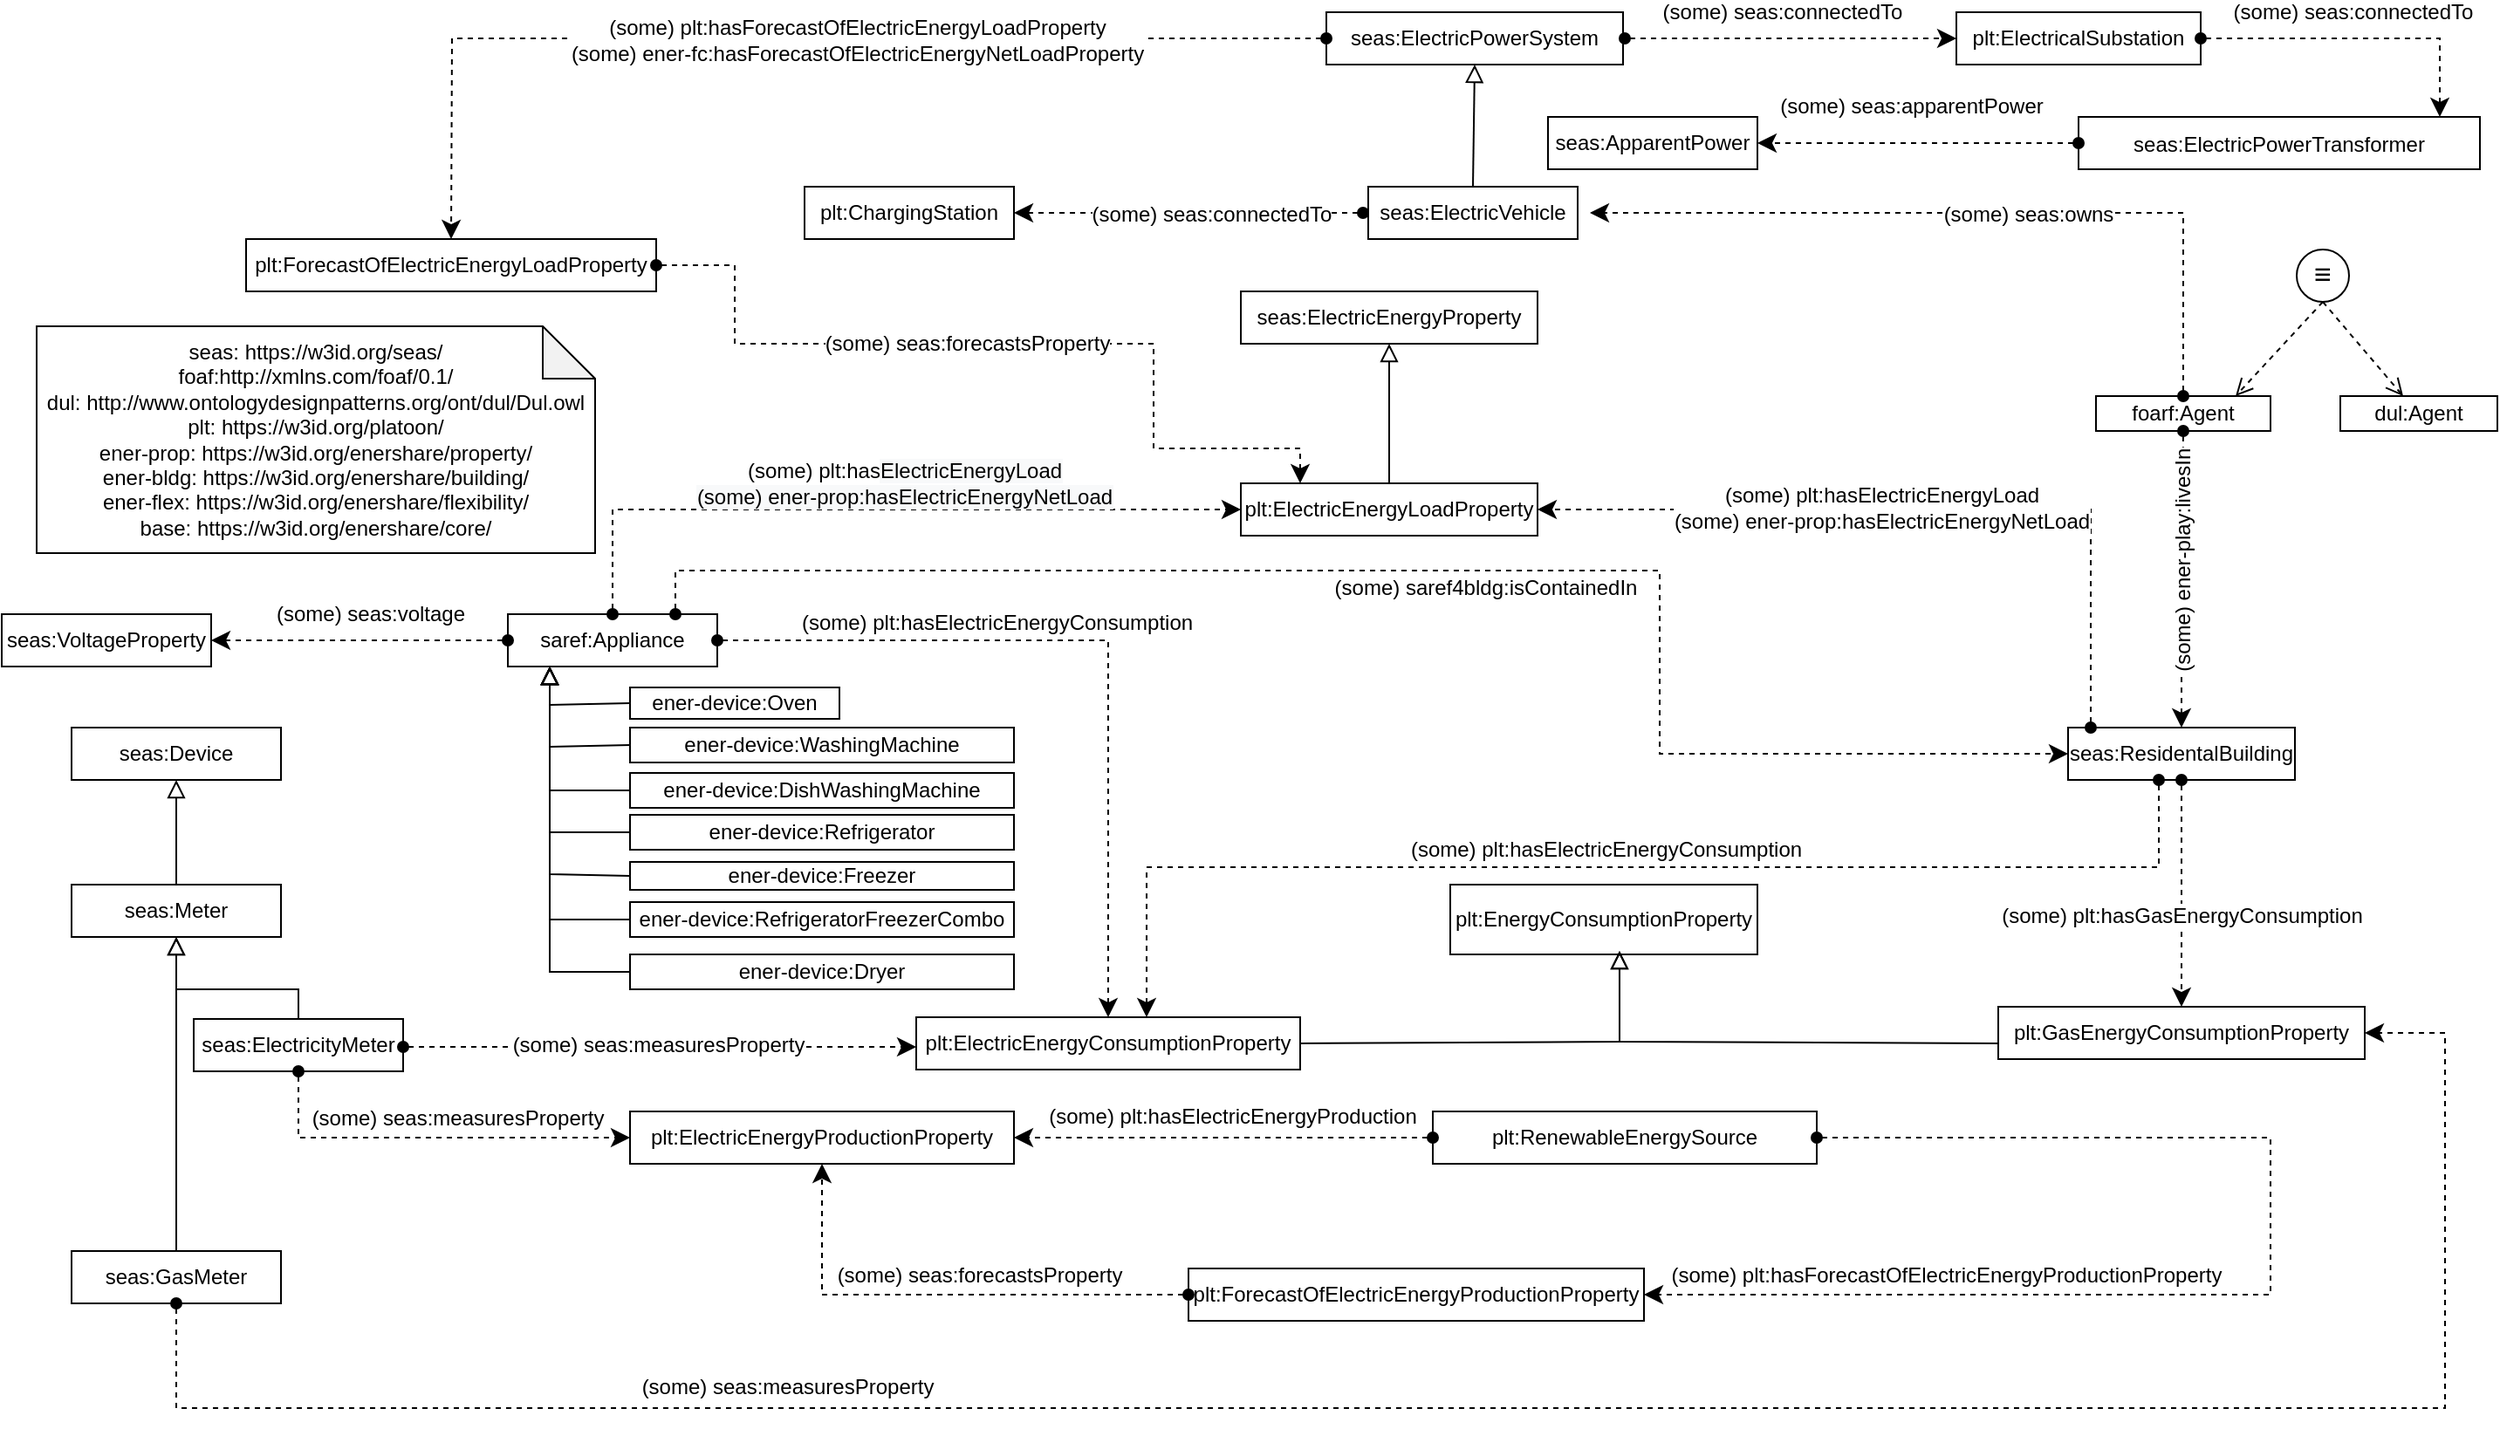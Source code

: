 <mxfile version="24.7.1" type="google" pages="12">
  <diagram name="pilot2UC-a" id="_JZkOfW84Mi7OYGdJ45x">
    <mxGraphModel grid="1" page="1" gridSize="10" guides="1" tooltips="1" connect="1" arrows="1" fold="1" pageScale="1" pageWidth="827" pageHeight="1169" math="0" shadow="0">
      <root>
        <mxCell id="0" />
        <mxCell id="1" parent="0" />
        <mxCell id="Uf2sHwX6Y90Ko5Gr1Omy-1" value="plt:ElectricalSubstation" style="rounded=0;whiteSpace=wrap;html=1;snapToPoint=1;points=[[0.1,0],[0.2,0],[0.3,0],[0.4,0],[0.5,0],[0.6,0],[0.7,0],[0.8,0],[0.9,0],[0,0.1],[0,0.3],[0,0.5],[0,0.7],[0,0.9],[0.1,1],[0.2,1],[0.3,1],[0.4,1],[0.5,1],[0.6,1],[0.7,1],[0.8,1],[0.9,1],[1,0.1],[1,0.3],[1,0.5],[1,0.7],[1,0.9]];" vertex="1" parent="1">
          <mxGeometry x="1220" y="210" width="140" height="30" as="geometry" />
        </mxCell>
        <mxCell id="Uf2sHwX6Y90Ko5Gr1Omy-2" value="seas:ElectricVehicle" style="rounded=0;whiteSpace=wrap;html=1;snapToPoint=1;points=[[0.1,0],[0.2,0],[0.3,0],[0.4,0],[0.5,0],[0.6,0],[0.7,0],[0.8,0],[0.9,0],[0,0.1],[0,0.3],[0,0.5],[0,0.7],[0,0.9],[0.1,1],[0.2,1],[0.3,1],[0.4,1],[0.5,1],[0.6,1],[0.7,1],[0.8,1],[0.9,1],[1,0.1],[1,0.3],[1,0.5],[1,0.7],[1,0.9]];" vertex="1" parent="1">
          <mxGeometry x="883" y="310.0" width="120" height="30" as="geometry" />
        </mxCell>
        <mxCell id="Uf2sHwX6Y90Ko5Gr1Omy-12" value="foarf:Agent" style="rounded=0;whiteSpace=wrap;html=1;snapToPoint=1;points=[[0.1,0],[0.2,0],[0.3,0],[0.4,0],[0.5,0],[0.6,0],[0.7,0],[0.8,0],[0.9,0],[0,0.1],[0,0.3],[0,0.5],[0,0.7],[0,0.9],[0.1,1],[0.2,1],[0.3,1],[0.4,1],[0.5,1],[0.6,1],[0.7,1],[0.8,1],[0.9,1],[1,0.1],[1,0.3],[1,0.5],[1,0.7],[1,0.9]];" vertex="1" parent="1">
          <mxGeometry x="1300" y="430" width="100" height="20" as="geometry" />
        </mxCell>
        <mxCell id="Uf2sHwX6Y90Ko5Gr1Omy-16" value="seas:ElectricityMeter" style="rounded=0;whiteSpace=wrap;html=1;snapToPoint=1;points=[[0.1,0],[0.2,0],[0.3,0],[0.4,0],[0.5,0],[0.6,0],[0.7,0],[0.8,0],[0.9,0],[0,0.1],[0,0.3],[0,0.5],[0,0.7],[0,0.9],[0.1,1],[0.2,1],[0.3,1],[0.4,1],[0.5,1],[0.6,1],[0.7,1],[0.8,1],[0.9,1],[1,0.1],[1,0.3],[1,0.5],[1,0.7],[1,0.9]];" vertex="1" parent="1">
          <mxGeometry x="210" y="787.0" width="120" height="30" as="geometry" />
        </mxCell>
        <mxCell id="Gu9sQeLr01w8Igwssuqm-1" value="saref:Appliance" style="rounded=0;whiteSpace=wrap;html=1;snapToPoint=1;points=[[0.1,0],[0.2,0],[0.3,0],[0.4,0],[0.5,0],[0.6,0],[0.7,0],[0.8,0],[0.9,0],[0,0.1],[0,0.3],[0,0.5],[0,0.7],[0,0.9],[0.1,1],[0.2,1],[0.3,1],[0.4,1],[0.5,1],[0.6,1],[0.7,1],[0.8,1],[0.9,1],[1,0.1],[1,0.3],[1,0.5],[1,0.7],[1,0.9]];" vertex="1" parent="1">
          <mxGeometry x="390" y="555.0" width="120" height="30" as="geometry" />
        </mxCell>
        <mxCell id="haL087UhkNMWEjGmYnaX-10" value="seas:ElectricPowerSystem" style="rounded=0;whiteSpace=wrap;html=1;snapToPoint=1;points=[[0.1,0],[0.2,0],[0.3,0],[0.4,0],[0.5,0],[0.6,0],[0.7,0],[0.8,0],[0.9,0],[0,0.1],[0,0.3],[0,0.5],[0,0.7],[0,0.9],[0.1,1],[0.2,1],[0.3,1],[0.4,1],[0.5,1],[0.6,1],[0.7,1],[0.8,1],[0.9,1],[1,0.1],[1,0.3],[1,0.5],[1,0.7],[1,0.9]];" vertex="1" parent="1">
          <mxGeometry x="859" y="210" width="170" height="30" as="geometry" />
        </mxCell>
        <mxCell id="haL087UhkNMWEjGmYnaX-13" value="seas:ResidentalBuilding" style="rounded=0;whiteSpace=wrap;html=1;snapToPoint=1;points=[[0.1,0],[0.2,0],[0.3,0],[0.4,0],[0.5,0],[0.6,0],[0.7,0],[0.8,0],[0.9,0],[0,0.1],[0,0.3],[0,0.5],[0,0.7],[0,0.9],[0.1,1],[0.2,1],[0.3,1],[0.4,1],[0.5,1],[0.6,1],[0.7,1],[0.8,1],[0.9,1],[1,0.1],[1,0.3],[1,0.5],[1,0.7],[1,0.9]];" vertex="1" parent="1">
          <mxGeometry x="1284" y="620" width="130" height="30" as="geometry" />
        </mxCell>
        <mxCell id="haL087UhkNMWEjGmYnaX-18" value="" style="endArrow=classic;html=1;exitX=0.5;exitY=1;exitDx=0;exitDy=0;endSize=8;arcSize=0;rounded=0;entryX=0.5;entryY=0;entryDx=0;entryDy=0;dashed=1;startArrow=oval;startFill=1;" edge="1" parent="1" source="Uf2sHwX6Y90Ko5Gr1Omy-12" target="haL087UhkNMWEjGmYnaX-13">
          <mxGeometry width="50" height="50" relative="1" as="geometry">
            <mxPoint x="1239" y="540" as="sourcePoint" />
            <mxPoint x="1224" y="600" as="targetPoint" />
            <Array as="points">
              <mxPoint x="1349" y="570" />
            </Array>
          </mxGeometry>
        </mxCell>
        <mxCell id="haL087UhkNMWEjGmYnaX-19" value="(some) ener-play:livesIn" style="text;html=1;align=center;verticalAlign=middle;resizable=0;points=[];labelBackgroundColor=#ffffff;horizontal=0;" connectable="0" vertex="1" parent="haL087UhkNMWEjGmYnaX-18">
          <mxGeometry x="-0.127" relative="1" as="geometry">
            <mxPoint y="1" as="offset" />
          </mxGeometry>
        </mxCell>
        <mxCell id="haL087UhkNMWEjGmYnaX-23" value="" style="endArrow=classic;html=1;entryX=0;entryY=0.5;entryDx=0;entryDy=0;endSize=8;arcSize=0;rounded=0;exitX=0.8;exitY=0;exitDx=0;exitDy=0;dashed=1;startArrow=oval;startFill=1;" edge="1" parent="1" source="Gu9sQeLr01w8Igwssuqm-1" target="haL087UhkNMWEjGmYnaX-13">
          <mxGeometry width="50" height="50" relative="1" as="geometry">
            <mxPoint x="700" y="670" as="sourcePoint" />
            <mxPoint x="400" y="514" as="targetPoint" />
            <Array as="points">
              <mxPoint x="486" y="530" />
              <mxPoint x="1050" y="530" />
              <mxPoint x="1050" y="570" />
              <mxPoint x="1050" y="635" />
            </Array>
          </mxGeometry>
        </mxCell>
        <mxCell id="haL087UhkNMWEjGmYnaX-24" value="(some)&amp;nbsp;saref4bldg:isContainedIn" style="text;html=1;align=center;verticalAlign=middle;resizable=0;points=[];labelBackgroundColor=#ffffff;" connectable="0" vertex="1" parent="haL087UhkNMWEjGmYnaX-23">
          <mxGeometry x="-0.127" relative="1" as="geometry">
            <mxPoint x="84" y="10" as="offset" />
          </mxGeometry>
        </mxCell>
        <mxCell id="haL087UhkNMWEjGmYnaX-26" value="plt:GasEnergyConsumptionProperty" style="rounded=0;whiteSpace=wrap;html=1;snapToPoint=1;points=[[0.1,0],[0.2,0],[0.3,0],[0.4,0],[0.5,0],[0.6,0],[0.7,0],[0.8,0],[0.9,0],[0,0.1],[0,0.3],[0,0.5],[0,0.7],[0,0.9],[0.1,1],[0.2,1],[0.3,1],[0.4,1],[0.5,1],[0.6,1],[0.7,1],[0.8,1],[0.9,1],[1,0.1],[1,0.3],[1,0.5],[1,0.7],[1,0.9]];" vertex="1" parent="1">
          <mxGeometry x="1244" y="780" width="210" height="30" as="geometry" />
        </mxCell>
        <mxCell id="haL087UhkNMWEjGmYnaX-29" value="" style="endArrow=classic;html=1;entryX=0.5;entryY=0;entryDx=0;entryDy=0;endSize=8;arcSize=0;rounded=0;exitX=0.5;exitY=1;exitDx=0;exitDy=0;dashed=1;startArrow=oval;startFill=1;" edge="1" parent="1" source="haL087UhkNMWEjGmYnaX-13" target="haL087UhkNMWEjGmYnaX-26">
          <mxGeometry width="50" height="50" relative="1" as="geometry">
            <mxPoint x="1183" y="631" as="sourcePoint" />
            <mxPoint x="944" y="631" as="targetPoint" />
          </mxGeometry>
        </mxCell>
        <mxCell id="haL087UhkNMWEjGmYnaX-30" value="(some) plt:hasGasEnergyConsumption" style="text;html=1;align=center;verticalAlign=middle;resizable=0;points=[];labelBackgroundColor=#ffffff;" connectable="0" vertex="1" parent="haL087UhkNMWEjGmYnaX-29">
          <mxGeometry x="-0.127" relative="1" as="geometry">
            <mxPoint y="21" as="offset" />
          </mxGeometry>
        </mxCell>
        <mxCell id="haL087UhkNMWEjGmYnaX-33" value="plt:ElectricEnergyConsumptionProperty" style="rounded=0;whiteSpace=wrap;html=1;snapToPoint=1;points=[[0.1,0],[0.2,0],[0.3,0],[0.4,0],[0.5,0],[0.6,0],[0.7,0],[0.8,0],[0.9,0],[0,0.1],[0,0.3],[0,0.5],[0,0.7],[0,0.9],[0.1,1],[0.2,1],[0.3,1],[0.4,1],[0.5,1],[0.6,1],[0.7,1],[0.8,1],[0.9,1],[1,0.1],[1,0.3],[1,0.5],[1,0.7],[1,0.9]];" vertex="1" parent="1">
          <mxGeometry x="624" y="786" width="220" height="30" as="geometry" />
        </mxCell>
        <mxCell id="haL087UhkNMWEjGmYnaX-35" value="" style="endArrow=classic;html=1;endSize=8;arcSize=0;rounded=0;exitX=0.4;exitY=1;exitDx=0;exitDy=0;entryX=0.6;entryY=0;entryDx=0;entryDy=0;dashed=1;startArrow=oval;startFill=1;" edge="1" parent="1" source="haL087UhkNMWEjGmYnaX-13" target="haL087UhkNMWEjGmYnaX-33">
          <mxGeometry width="50" height="50" relative="1" as="geometry">
            <mxPoint x="1104" y="646" as="sourcePoint" />
            <mxPoint x="968" y="770" as="targetPoint" />
            <Array as="points">
              <mxPoint x="1336" y="680" />
              <mxPoint x="1336" y="700" />
              <mxPoint x="1280" y="700" />
              <mxPoint x="756" y="700" />
            </Array>
          </mxGeometry>
        </mxCell>
        <mxCell id="haL087UhkNMWEjGmYnaX-36" value="(some) plt:hasElectricEnergyConsumption" style="text;html=1;align=center;verticalAlign=middle;resizable=0;points=[];labelBackgroundColor=#ffffff;" connectable="0" vertex="1" parent="haL087UhkNMWEjGmYnaX-35">
          <mxGeometry x="-0.127" relative="1" as="geometry">
            <mxPoint x="-55" y="-10" as="offset" />
          </mxGeometry>
        </mxCell>
        <mxCell id="haL087UhkNMWEjGmYnaX-40" value="" style="endArrow=block;html=1;fontColor=#000099;endFill=0;entryX=0.5;entryY=1;entryDx=0;entryDy=0;endSize=8;arcSize=0;rounded=0;exitX=0.5;exitY=0;exitDx=0;exitDy=0;" edge="1" parent="1" source="Uf2sHwX6Y90Ko5Gr1Omy-2" target="haL087UhkNMWEjGmYnaX-10">
          <mxGeometry width="50" height="50" relative="1" as="geometry">
            <mxPoint x="700" y="380" as="sourcePoint" />
            <mxPoint x="699.5" y="320" as="targetPoint" />
          </mxGeometry>
        </mxCell>
        <mxCell id="haL087UhkNMWEjGmYnaX-41" value="" style="endArrow=classic;html=1;exitX=0.5;exitY=0;exitDx=0;exitDy=0;endSize=8;arcSize=0;rounded=0;dashed=1;startArrow=oval;startFill=1;" edge="1" parent="1" source="Uf2sHwX6Y90Ko5Gr1Omy-12">
          <mxGeometry width="50" height="50" relative="1" as="geometry">
            <mxPoint x="1105" y="450" as="sourcePoint" />
            <mxPoint x="1010" y="325" as="targetPoint" />
            <Array as="points">
              <mxPoint x="1350" y="325" />
              <mxPoint x="1207" y="325" />
              <mxPoint x="1095" y="325" />
            </Array>
          </mxGeometry>
        </mxCell>
        <mxCell id="haL087UhkNMWEjGmYnaX-42" value="(some) seas:owns" style="text;html=1;align=center;verticalAlign=middle;resizable=0;points=[];labelBackgroundColor=#ffffff;" connectable="0" vertex="1" parent="haL087UhkNMWEjGmYnaX-41">
          <mxGeometry x="-0.127" relative="1" as="geometry">
            <mxPoint y="1" as="offset" />
          </mxGeometry>
        </mxCell>
        <mxCell id="haL087UhkNMWEjGmYnaX-47" value="seas:ElectricEnergyProperty" style="rounded=0;whiteSpace=wrap;html=1;snapToPoint=1;points=[[0.1,0],[0.2,0],[0.3,0],[0.4,0],[0.5,0],[0.6,0],[0.7,0],[0.8,0],[0.9,0],[0,0.1],[0,0.3],[0,0.5],[0,0.7],[0,0.9],[0.1,1],[0.2,1],[0.3,1],[0.4,1],[0.5,1],[0.6,1],[0.7,1],[0.8,1],[0.9,1],[1,0.1],[1,0.3],[1,0.5],[1,0.7],[1,0.9]];" vertex="1" parent="1">
          <mxGeometry x="810" y="370" width="170" height="30" as="geometry" />
        </mxCell>
        <mxCell id="haL087UhkNMWEjGmYnaX-48" value="plt:ElectricEnergyLoadProperty" style="rounded=0;whiteSpace=wrap;html=1;snapToPoint=1;points=[[0.1,0],[0.2,0],[0.3,0],[0.4,0],[0.5,0],[0.6,0],[0.7,0],[0.8,0],[0.9,0],[0,0.1],[0,0.3],[0,0.5],[0,0.7],[0,0.9],[0.1,1],[0.2,1],[0.3,1],[0.4,1],[0.5,1],[0.6,1],[0.7,1],[0.8,1],[0.9,1],[1,0.1],[1,0.3],[1,0.5],[1,0.7],[1,0.9]];" vertex="1" parent="1">
          <mxGeometry x="810" y="480" width="170" height="30" as="geometry" />
        </mxCell>
        <mxCell id="haL087UhkNMWEjGmYnaX-49" value="" style="endArrow=block;html=1;fontColor=#000099;endFill=0;entryX=0.5;entryY=1;entryDx=0;entryDy=0;endSize=8;arcSize=0;rounded=0;exitX=0.5;exitY=0;exitDx=0;exitDy=0;" edge="1" parent="1" source="haL087UhkNMWEjGmYnaX-48" target="haL087UhkNMWEjGmYnaX-47">
          <mxGeometry width="50" height="50" relative="1" as="geometry">
            <mxPoint x="1183" y="310" as="sourcePoint" />
            <mxPoint x="1184" y="240" as="targetPoint" />
          </mxGeometry>
        </mxCell>
        <mxCell id="haL087UhkNMWEjGmYnaX-50" value="" style="endArrow=classic;html=1;entryX=1;entryY=0.5;entryDx=0;entryDy=0;endSize=8;arcSize=0;rounded=0;exitX=0.1;exitY=0;exitDx=0;exitDy=0;dashed=1;startArrow=oval;startFill=1;" edge="1" parent="1" source="haL087UhkNMWEjGmYnaX-13" target="haL087UhkNMWEjGmYnaX-48">
          <mxGeometry width="50" height="50" relative="1" as="geometry">
            <mxPoint x="800" y="631" as="sourcePoint" />
            <mxPoint x="1039" y="631" as="targetPoint" />
            <Array as="points">
              <mxPoint x="1297" y="495" />
              <mxPoint x="1153" y="495" />
              <mxPoint x="1040" y="495" />
            </Array>
          </mxGeometry>
        </mxCell>
        <mxCell id="haL087UhkNMWEjGmYnaX-51" value="(some) plt:hasElectricEnergyLoad&lt;br style=&quot;border-color: var(--border-color);&quot;&gt;(some) ener-prop:has&lt;span style=&quot;border-color: var(--border-color); background-color: rgb(248, 249, 250);&quot;&gt;&lt;/span&gt;ElectricEnergyNetLoad" style="text;html=1;align=center;verticalAlign=middle;resizable=0;points=[];labelBackgroundColor=#ffffff;horizontal=1;" connectable="0" vertex="1" parent="haL087UhkNMWEjGmYnaX-50">
          <mxGeometry x="-0.127" relative="1" as="geometry">
            <mxPoint x="-52" y="-1" as="offset" />
          </mxGeometry>
        </mxCell>
        <mxCell id="haL087UhkNMWEjGmYnaX-52" value="" style="endArrow=classic;html=1;entryX=0;entryY=0.5;entryDx=0;entryDy=0;endSize=8;arcSize=0;rounded=0;exitX=0.5;exitY=0;exitDx=0;exitDy=0;dashed=1;startArrow=oval;startFill=1;" edge="1" parent="1" source="Gu9sQeLr01w8Igwssuqm-1" target="haL087UhkNMWEjGmYnaX-48">
          <mxGeometry width="50" height="50" relative="1" as="geometry">
            <mxPoint x="1078" y="616" as="sourcePoint" />
            <mxPoint x="990" y="505" as="targetPoint" />
            <Array as="points">
              <mxPoint x="450" y="495" />
              <mxPoint x="730" y="495" />
            </Array>
          </mxGeometry>
        </mxCell>
        <mxCell id="haL087UhkNMWEjGmYnaX-53" value="(some) plt:has&lt;span style=&quot;border-color: var(--border-color); background-color: rgb(248, 249, 250);&quot;&gt;ElectricEnergyLoad&lt;br&gt;(some) ener-prop:has&lt;span style=&quot;border-color: var(--border-color);&quot;&gt;ElectricEnergyNetLoad&lt;/span&gt;&lt;br&gt;&lt;/span&gt;" style="text;html=1;align=center;verticalAlign=middle;resizable=0;points=[];labelBackgroundColor=#ffffff;" connectable="0" vertex="1" parent="haL087UhkNMWEjGmYnaX-52">
          <mxGeometry x="-0.127" relative="1" as="geometry">
            <mxPoint x="43" y="-15" as="offset" />
          </mxGeometry>
        </mxCell>
        <mxCell id="haL087UhkNMWEjGmYnaX-58" value="" style="endArrow=classic;html=1;entryX=0.5;entryY=0;entryDx=0;entryDy=0;endSize=8;arcSize=0;rounded=0;exitX=1;exitY=0.5;exitDx=0;exitDy=0;dashed=1;startArrow=oval;startFill=1;" edge="1" parent="1" source="Gu9sQeLr01w8Igwssuqm-1" target="haL087UhkNMWEjGmYnaX-33">
          <mxGeometry width="50" height="50" relative="1" as="geometry">
            <mxPoint x="1202" y="660" as="sourcePoint" />
            <mxPoint x="870" y="790" as="targetPoint" />
            <Array as="points">
              <mxPoint x="734" y="570" />
            </Array>
          </mxGeometry>
        </mxCell>
        <mxCell id="haL087UhkNMWEjGmYnaX-59" value="(some) plt:hasElectricEnergyConsumption" style="text;html=1;align=center;verticalAlign=middle;resizable=0;points=[];labelBackgroundColor=#ffffff;" connectable="0" vertex="1" parent="haL087UhkNMWEjGmYnaX-58">
          <mxGeometry x="-0.127" relative="1" as="geometry">
            <mxPoint x="-32" y="-10" as="offset" />
          </mxGeometry>
        </mxCell>
        <mxCell id="haL087UhkNMWEjGmYnaX-63" value="plt:ForecastOfElectricEnergyLoadProperty" style="rounded=0;whiteSpace=wrap;html=1;snapToPoint=1;points=[[0.1,0],[0.2,0],[0.3,0],[0.4,0],[0.5,0],[0.6,0],[0.7,0],[0.8,0],[0.9,0],[0,0.1],[0,0.3],[0,0.5],[0,0.7],[0,0.9],[0.1,1],[0.2,1],[0.3,1],[0.4,1],[0.5,1],[0.6,1],[0.7,1],[0.8,1],[0.9,1],[1,0.1],[1,0.3],[1,0.5],[1,0.7],[1,0.9]];" vertex="1" parent="1">
          <mxGeometry x="240" y="340" width="235" height="30" as="geometry" />
        </mxCell>
        <mxCell id="haL087UhkNMWEjGmYnaX-64" value="" style="endArrow=classic;html=1;entryX=0.2;entryY=0;entryDx=0;entryDy=0;endSize=8;arcSize=0;rounded=0;exitX=1;exitY=0.5;exitDx=0;exitDy=0;dashed=1;startArrow=oval;startFill=1;" edge="1" parent="1" source="haL087UhkNMWEjGmYnaX-63" target="haL087UhkNMWEjGmYnaX-48">
          <mxGeometry width="50" height="50" relative="1" as="geometry">
            <mxPoint x="740" y="630" as="sourcePoint" />
            <mxPoint x="820" y="505" as="targetPoint" />
            <Array as="points">
              <mxPoint x="520" y="355" />
              <mxPoint x="520" y="400" />
              <mxPoint x="760" y="400" />
              <mxPoint x="760" y="460" />
              <mxPoint x="844" y="460" />
            </Array>
          </mxGeometry>
        </mxCell>
        <mxCell id="haL087UhkNMWEjGmYnaX-65" value="(some) seas:forecastsProperty" style="text;html=1;align=center;verticalAlign=middle;resizable=0;points=[];labelBackgroundColor=#ffffff;" connectable="0" vertex="1" parent="haL087UhkNMWEjGmYnaX-64">
          <mxGeometry x="-0.127" relative="1" as="geometry">
            <mxPoint x="7" as="offset" />
          </mxGeometry>
        </mxCell>
        <mxCell id="haL087UhkNMWEjGmYnaX-66" value="" style="endArrow=classic;html=1;entryX=0;entryY=0.5;entryDx=0;entryDy=0;endSize=8;arcSize=0;rounded=0;dashed=1;startArrow=oval;startFill=1;" edge="1" parent="1">
          <mxGeometry width="50" height="50" relative="1" as="geometry">
            <mxPoint x="330" y="803" as="sourcePoint" />
            <mxPoint x="624" y="803" as="targetPoint" />
          </mxGeometry>
        </mxCell>
        <mxCell id="haL087UhkNMWEjGmYnaX-67" value="(some) seas:measuresProperty" style="text;html=1;align=center;verticalAlign=middle;resizable=0;points=[];labelBackgroundColor=#ffffff;" connectable="0" vertex="1" parent="haL087UhkNMWEjGmYnaX-66">
          <mxGeometry x="-0.127" relative="1" as="geometry">
            <mxPoint x="17" y="-1" as="offset" />
          </mxGeometry>
        </mxCell>
        <mxCell id="Bc_gU976C3h65vvY7Lzf-7" value="seas:Meter" style="rounded=0;whiteSpace=wrap;html=1;snapToPoint=1;points=[[0.1,0],[0.2,0],[0.3,0],[0.4,0],[0.5,0],[0.6,0],[0.7,0],[0.8,0],[0.9,0],[0,0.1],[0,0.3],[0,0.5],[0,0.7],[0,0.9],[0.1,1],[0.2,1],[0.3,1],[0.4,1],[0.5,1],[0.6,1],[0.7,1],[0.8,1],[0.9,1],[1,0.1],[1,0.3],[1,0.5],[1,0.7],[1,0.9]];" vertex="1" parent="1">
          <mxGeometry x="140" y="710.0" width="120" height="30" as="geometry" />
        </mxCell>
        <mxCell id="Bc_gU976C3h65vvY7Lzf-8" value="" style="endArrow=block;html=1;fontColor=#000099;endFill=0;entryX=0.5;entryY=1;entryDx=0;entryDy=0;endSize=8;arcSize=0;rounded=0;exitX=0.5;exitY=0;exitDx=0;exitDy=0;" edge="1" parent="1" source="Uf2sHwX6Y90Ko5Gr1Omy-16" target="Bc_gU976C3h65vvY7Lzf-7">
          <mxGeometry width="50" height="50" relative="1" as="geometry">
            <mxPoint x="280" y="780" as="sourcePoint" />
            <mxPoint x="280" y="740" as="targetPoint" />
            <Array as="points">
              <mxPoint x="270" y="770" />
              <mxPoint x="200" y="770" />
            </Array>
          </mxGeometry>
        </mxCell>
        <mxCell id="Bc_gU976C3h65vvY7Lzf-9" value="seas:GasMeter" style="rounded=0;whiteSpace=wrap;html=1;snapToPoint=1;points=[[0.1,0],[0.2,0],[0.3,0],[0.4,0],[0.5,0],[0.6,0],[0.7,0],[0.8,0],[0.9,0],[0,0.1],[0,0.3],[0,0.5],[0,0.7],[0,0.9],[0.1,1],[0.2,1],[0.3,1],[0.4,1],[0.5,1],[0.6,1],[0.7,1],[0.8,1],[0.9,1],[1,0.1],[1,0.3],[1,0.5],[1,0.7],[1,0.9]];" vertex="1" parent="1">
          <mxGeometry x="140" y="920.0" width="120" height="30" as="geometry" />
        </mxCell>
        <mxCell id="Bc_gU976C3h65vvY7Lzf-10" value="" style="endArrow=block;html=1;fontColor=#000099;endFill=0;entryX=0.5;entryY=1;entryDx=0;entryDy=0;endSize=8;arcSize=0;rounded=0;exitX=0.5;exitY=0;exitDx=0;exitDy=0;" edge="1" parent="1" source="Bc_gU976C3h65vvY7Lzf-9">
          <mxGeometry width="50" height="50" relative="1" as="geometry">
            <mxPoint x="220" y="840" as="sourcePoint" />
            <mxPoint x="200" y="740" as="targetPoint" />
            <Array as="points">
              <mxPoint x="200" y="810" />
              <mxPoint x="200" y="770" />
            </Array>
          </mxGeometry>
        </mxCell>
        <mxCell id="Bc_gU976C3h65vvY7Lzf-12" value="" style="endArrow=classic;html=1;entryX=1;entryY=0.5;entryDx=0;entryDy=0;endSize=8;arcSize=0;rounded=0;exitX=0.5;exitY=1;exitDx=0;exitDy=0;dashed=1;startArrow=oval;startFill=1;" edge="1" parent="1" source="Bc_gU976C3h65vvY7Lzf-9" target="haL087UhkNMWEjGmYnaX-26">
          <mxGeometry width="50" height="50" relative="1" as="geometry">
            <mxPoint x="280" y="900" as="sourcePoint" />
            <mxPoint x="634" y="813" as="targetPoint" />
            <Array as="points">
              <mxPoint x="200" y="1010" />
              <mxPoint x="1350" y="1010" />
              <mxPoint x="1500" y="1010" />
              <mxPoint x="1500" y="795" />
            </Array>
          </mxGeometry>
        </mxCell>
        <mxCell id="Bc_gU976C3h65vvY7Lzf-13" value="(some) seas:measuresProperty" style="text;html=1;align=center;verticalAlign=middle;resizable=0;points=[];labelBackgroundColor=#ffffff;" connectable="0" vertex="1" parent="Bc_gU976C3h65vvY7Lzf-12">
          <mxGeometry x="-0.127" relative="1" as="geometry">
            <mxPoint x="-298" y="-12" as="offset" />
          </mxGeometry>
        </mxCell>
        <mxCell id="Bc_gU976C3h65vvY7Lzf-15" value="plt:ChargingStation" style="rounded=0;whiteSpace=wrap;html=1;snapToPoint=1;points=[[0.1,0],[0.2,0],[0.3,0],[0.4,0],[0.5,0],[0.6,0],[0.7,0],[0.8,0],[0.9,0],[0,0.1],[0,0.3],[0,0.5],[0,0.7],[0,0.9],[0.1,1],[0.2,1],[0.3,1],[0.4,1],[0.5,1],[0.6,1],[0.7,1],[0.8,1],[0.9,1],[1,0.1],[1,0.3],[1,0.5],[1,0.7],[1,0.9]];" vertex="1" parent="1">
          <mxGeometry x="560" y="310.0" width="120" height="30" as="geometry" />
        </mxCell>
        <mxCell id="Bc_gU976C3h65vvY7Lzf-16" value="" style="endArrow=classic;html=1;endSize=8;arcSize=0;rounded=0;entryX=1;entryY=0.5;entryDx=0;entryDy=0;dashed=1;startArrow=oval;startFill=1;" edge="1" parent="1" target="Bc_gU976C3h65vvY7Lzf-15">
          <mxGeometry width="50" height="50" relative="1" as="geometry">
            <mxPoint x="880" y="325" as="sourcePoint" />
            <mxPoint x="1020" y="335" as="targetPoint" />
          </mxGeometry>
        </mxCell>
        <mxCell id="Bc_gU976C3h65vvY7Lzf-17" value="(some) seas:connectedTo" style="text;html=1;align=center;verticalAlign=middle;resizable=0;points=[];labelBackgroundColor=#ffffff;" connectable="0" vertex="1" parent="Bc_gU976C3h65vvY7Lzf-16">
          <mxGeometry x="-0.127" relative="1" as="geometry">
            <mxPoint y="1" as="offset" />
          </mxGeometry>
        </mxCell>
        <mxCell id="Bc_gU976C3h65vvY7Lzf-19" value="seas:Device" style="rounded=0;whiteSpace=wrap;html=1;snapToPoint=1;points=[[0.1,0],[0.2,0],[0.3,0],[0.4,0],[0.5,0],[0.6,0],[0.7,0],[0.8,0],[0.9,0],[0,0.1],[0,0.3],[0,0.5],[0,0.7],[0,0.9],[0.1,1],[0.2,1],[0.3,1],[0.4,1],[0.5,1],[0.6,1],[0.7,1],[0.8,1],[0.9,1],[1,0.1],[1,0.3],[1,0.5],[1,0.7],[1,0.9]];" vertex="1" parent="1">
          <mxGeometry x="140" y="620.0" width="120" height="30" as="geometry" />
        </mxCell>
        <mxCell id="Bc_gU976C3h65vvY7Lzf-20" value="" style="endArrow=block;html=1;fontColor=#000099;endFill=0;entryX=0.5;entryY=1;entryDx=0;entryDy=0;endSize=8;arcSize=0;rounded=0;exitX=0.5;exitY=0;exitDx=0;exitDy=0;" edge="1" parent="1" source="Bc_gU976C3h65vvY7Lzf-7" target="Bc_gU976C3h65vvY7Lzf-19">
          <mxGeometry width="50" height="50" relative="1" as="geometry">
            <mxPoint x="210" y="850" as="sourcePoint" />
            <mxPoint x="210" y="750" as="targetPoint" />
            <Array as="points">
              <mxPoint x="200" y="680" />
            </Array>
          </mxGeometry>
        </mxCell>
        <mxCell id="Bc_gU976C3h65vvY7Lzf-22" value="" style="endArrow=classic;html=1;endSize=8;arcSize=0;rounded=0;entryX=0.5;entryY=0;entryDx=0;entryDy=0;exitX=0;exitY=0.5;exitDx=0;exitDy=0;dashed=1;startArrow=oval;startFill=1;" edge="1" parent="1" source="haL087UhkNMWEjGmYnaX-10" target="haL087UhkNMWEjGmYnaX-63">
          <mxGeometry width="50" height="50" relative="1" as="geometry">
            <mxPoint x="890" y="335" as="sourcePoint" />
            <mxPoint x="500" y="335" as="targetPoint" />
            <Array as="points">
              <mxPoint x="358" y="225" />
            </Array>
          </mxGeometry>
        </mxCell>
        <mxCell id="Bc_gU976C3h65vvY7Lzf-23" value="(some) plt:hasForecastOfElectricEnergyLoadProperty&lt;br&gt;(some) ener-fc:hasForecastOfElectricEnergyNetLoadProperty" style="text;html=1;align=center;verticalAlign=middle;resizable=0;points=[];labelBackgroundColor=#ffffff;" connectable="0" vertex="1" parent="Bc_gU976C3h65vvY7Lzf-22">
          <mxGeometry x="-0.127" relative="1" as="geometry">
            <mxPoint y="1" as="offset" />
          </mxGeometry>
        </mxCell>
        <mxCell id="Bc_gU976C3h65vvY7Lzf-24" value="seas:VoltageProperty" style="rounded=0;whiteSpace=wrap;html=1;snapToPoint=1;points=[[0.1,0],[0.2,0],[0.3,0],[0.4,0],[0.5,0],[0.6,0],[0.7,0],[0.8,0],[0.9,0],[0,0.1],[0,0.3],[0,0.5],[0,0.7],[0,0.9],[0.1,1],[0.2,1],[0.3,1],[0.4,1],[0.5,1],[0.6,1],[0.7,1],[0.8,1],[0.9,1],[1,0.1],[1,0.3],[1,0.5],[1,0.7],[1,0.9]];" vertex="1" parent="1">
          <mxGeometry x="100" y="555" width="120" height="30" as="geometry" />
        </mxCell>
        <mxCell id="Bc_gU976C3h65vvY7Lzf-27" value="" style="endArrow=classic;html=1;entryX=1;entryY=0.5;entryDx=0;entryDy=0;endSize=8;arcSize=0;rounded=0;exitX=0;exitY=0.5;exitDx=0;exitDy=0;dashed=1;startArrow=oval;startFill=1;" edge="1" parent="1" source="Gu9sQeLr01w8Igwssuqm-1" target="Bc_gU976C3h65vvY7Lzf-24">
          <mxGeometry width="50" height="50" relative="1" as="geometry">
            <mxPoint x="460" y="630" as="sourcePoint" />
            <mxPoint x="820" y="505" as="targetPoint" />
          </mxGeometry>
        </mxCell>
        <mxCell id="Bc_gU976C3h65vvY7Lzf-28" value="(some) seas:voltage&lt;span style=&quot;border-color: var(--border-color); background-color: rgb(248, 249, 250);&quot;&gt;&lt;br&gt;&lt;/span&gt;" style="text;html=1;align=center;verticalAlign=middle;resizable=0;points=[];labelBackgroundColor=#ffffff;" connectable="0" vertex="1" parent="Bc_gU976C3h65vvY7Lzf-27">
          <mxGeometry x="-0.127" relative="1" as="geometry">
            <mxPoint x="-5" y="-15" as="offset" />
          </mxGeometry>
        </mxCell>
        <mxCell id="Bc_gU976C3h65vvY7Lzf-29" value="plt:ElectricEnergyProductionProperty" style="rounded=0;whiteSpace=wrap;html=1;snapToPoint=1;points=[[0.1,0],[0.2,0],[0.3,0],[0.4,0],[0.5,0],[0.6,0],[0.7,0],[0.8,0],[0.9,0],[0,0.1],[0,0.3],[0,0.5],[0,0.7],[0,0.9],[0.1,1],[0.2,1],[0.3,1],[0.4,1],[0.5,1],[0.6,1],[0.7,1],[0.8,1],[0.9,1],[1,0.1],[1,0.3],[1,0.5],[1,0.7],[1,0.9]];" vertex="1" parent="1">
          <mxGeometry x="460" y="840" width="220" height="30" as="geometry" />
        </mxCell>
        <mxCell id="Bc_gU976C3h65vvY7Lzf-30" value="" style="endArrow=classic;html=1;entryX=0;entryY=0.5;entryDx=0;entryDy=0;endSize=8;arcSize=0;rounded=0;exitX=0.5;exitY=1;exitDx=0;exitDy=0;dashed=1;startArrow=oval;startFill=1;" edge="1" parent="1" source="Uf2sHwX6Y90Ko5Gr1Omy-16" target="Bc_gU976C3h65vvY7Lzf-29">
          <mxGeometry width="50" height="50" relative="1" as="geometry">
            <mxPoint x="340" y="813" as="sourcePoint" />
            <mxPoint x="634" y="813" as="targetPoint" />
            <Array as="points">
              <mxPoint x="270" y="855" />
            </Array>
          </mxGeometry>
        </mxCell>
        <mxCell id="Bc_gU976C3h65vvY7Lzf-31" value="(some) seas:measuresProperty" style="text;html=1;align=center;verticalAlign=middle;resizable=0;points=[];labelBackgroundColor=#ffffff;" connectable="0" vertex="1" parent="Bc_gU976C3h65vvY7Lzf-30">
          <mxGeometry x="-0.127" relative="1" as="geometry">
            <mxPoint x="29" y="-11" as="offset" />
          </mxGeometry>
        </mxCell>
        <mxCell id="Bc_gU976C3h65vvY7Lzf-32" value="plt:RenewableEnergySource" style="rounded=0;whiteSpace=wrap;html=1;snapToPoint=1;points=[[0.1,0],[0.2,0],[0.3,0],[0.4,0],[0.5,0],[0.6,0],[0.7,0],[0.8,0],[0.9,0],[0,0.1],[0,0.3],[0,0.5],[0,0.7],[0,0.9],[0.1,1],[0.2,1],[0.3,1],[0.4,1],[0.5,1],[0.6,1],[0.7,1],[0.8,1],[0.9,1],[1,0.1],[1,0.3],[1,0.5],[1,0.7],[1,0.9]];" vertex="1" parent="1">
          <mxGeometry x="920" y="840" width="220" height="30" as="geometry" />
        </mxCell>
        <mxCell id="Bc_gU976C3h65vvY7Lzf-33" value="" style="endArrow=classic;html=1;endSize=8;arcSize=0;rounded=0;exitX=0;exitY=0.5;exitDx=0;exitDy=0;entryX=1;entryY=0.5;entryDx=0;entryDy=0;dashed=1;startArrow=oval;startFill=1;" edge="1" parent="1" source="Bc_gU976C3h65vvY7Lzf-32" target="Bc_gU976C3h65vvY7Lzf-29">
          <mxGeometry width="50" height="50" relative="1" as="geometry">
            <mxPoint x="1346" y="660" as="sourcePoint" />
            <mxPoint x="766" y="796" as="targetPoint" />
          </mxGeometry>
        </mxCell>
        <mxCell id="Bc_gU976C3h65vvY7Lzf-34" value="(some) plt:hasElectricEnergyProduction" style="text;html=1;align=center;verticalAlign=middle;resizable=0;points=[];labelBackgroundColor=#ffffff;" connectable="0" vertex="1" parent="Bc_gU976C3h65vvY7Lzf-33">
          <mxGeometry x="-0.127" relative="1" as="geometry">
            <mxPoint x="-10" y="-12" as="offset" />
          </mxGeometry>
        </mxCell>
        <mxCell id="Bc_gU976C3h65vvY7Lzf-35" value="plt:ForecastOfElectricEnergyProductionProperty" style="rounded=0;whiteSpace=wrap;html=1;snapToPoint=1;points=[[0.1,0],[0.2,0],[0.3,0],[0.4,0],[0.5,0],[0.6,0],[0.7,0],[0.8,0],[0.9,0],[0,0.1],[0,0.3],[0,0.5],[0,0.7],[0,0.9],[0.1,1],[0.2,1],[0.3,1],[0.4,1],[0.5,1],[0.6,1],[0.7,1],[0.8,1],[0.9,1],[1,0.1],[1,0.3],[1,0.5],[1,0.7],[1,0.9]];" vertex="1" parent="1">
          <mxGeometry x="780" y="930" width="261" height="30" as="geometry" />
        </mxCell>
        <mxCell id="Bc_gU976C3h65vvY7Lzf-36" value="" style="endArrow=classic;html=1;entryX=0.5;entryY=1;entryDx=0;entryDy=0;endSize=8;arcSize=0;rounded=0;exitX=0;exitY=0.5;exitDx=0;exitDy=0;dashed=1;startArrow=oval;startFill=1;" edge="1" parent="1" source="Bc_gU976C3h65vvY7Lzf-35" target="Bc_gU976C3h65vvY7Lzf-29">
          <mxGeometry width="50" height="50" relative="1" as="geometry">
            <mxPoint x="400" y="887.5" as="sourcePoint" />
            <mxPoint x="769" y="982.5" as="targetPoint" />
            <Array as="points">
              <mxPoint x="570" y="945" />
            </Array>
          </mxGeometry>
        </mxCell>
        <mxCell id="Bc_gU976C3h65vvY7Lzf-37" value="(some) seas:forecastsProperty" style="text;html=1;align=center;verticalAlign=middle;resizable=0;points=[];labelBackgroundColor=#ffffff;" connectable="0" vertex="1" parent="Bc_gU976C3h65vvY7Lzf-36">
          <mxGeometry x="-0.127" relative="1" as="geometry">
            <mxPoint x="4" y="-11" as="offset" />
          </mxGeometry>
        </mxCell>
        <mxCell id="Bc_gU976C3h65vvY7Lzf-38" value="" style="endArrow=classic;html=1;endSize=8;arcSize=0;rounded=0;entryX=1;entryY=0.5;entryDx=0;entryDy=0;exitX=1;exitY=0.5;exitDx=0;exitDy=0;dashed=1;startArrow=oval;startFill=1;" edge="1" parent="1" source="Bc_gU976C3h65vvY7Lzf-32" target="Bc_gU976C3h65vvY7Lzf-35">
          <mxGeometry width="50" height="50" relative="1" as="geometry">
            <mxPoint x="1388" y="907.5" as="sourcePoint" />
            <mxPoint x="1190" y="982.5" as="targetPoint" />
            <Array as="points">
              <mxPoint x="1400" y="855" />
              <mxPoint x="1400" y="945" />
              <mxPoint x="1296" y="945" />
            </Array>
          </mxGeometry>
        </mxCell>
        <mxCell id="Bc_gU976C3h65vvY7Lzf-39" value="(some) plt:hasForecastOfElectricEnergyProductionProperty" style="text;html=1;align=center;verticalAlign=middle;resizable=0;points=[];labelBackgroundColor=#ffffff;" connectable="0" vertex="1" parent="Bc_gU976C3h65vvY7Lzf-38">
          <mxGeometry x="-0.127" relative="1" as="geometry">
            <mxPoint x="-186" y="29" as="offset" />
          </mxGeometry>
        </mxCell>
        <mxCell id="Bc_gU976C3h65vvY7Lzf-42" value="" style="endArrow=classic;html=1;endSize=8;arcSize=0;rounded=0;entryX=0;entryY=0.5;entryDx=0;entryDy=0;dashed=1;startArrow=oval;startFill=1;" edge="1" parent="1" target="Uf2sHwX6Y90Ko5Gr1Omy-1">
          <mxGeometry width="50" height="50" relative="1" as="geometry">
            <mxPoint x="1030" y="225" as="sourcePoint" />
            <mxPoint x="760" y="109" as="targetPoint" />
          </mxGeometry>
        </mxCell>
        <mxCell id="Bc_gU976C3h65vvY7Lzf-43" value="(some) seas:connectedTo" style="text;html=1;align=center;verticalAlign=middle;resizable=0;points=[];labelBackgroundColor=#ffffff;" connectable="0" vertex="1" parent="Bc_gU976C3h65vvY7Lzf-42">
          <mxGeometry x="-0.127" relative="1" as="geometry">
            <mxPoint x="7" y="-15" as="offset" />
          </mxGeometry>
        </mxCell>
        <mxCell id="2H_3gzDAUb1VnQOSDtOK-1" value="plt:EnergyConsumptionProperty" style="rounded=0;whiteSpace=wrap;html=1;snapToPoint=1;points=[[0.1,0],[0.2,0],[0.3,0],[0.4,0],[0.5,0],[0.6,0],[0.7,0],[0.8,0],[0.9,0],[0,0.1],[0,0.3],[0,0.5],[0,0.7],[0,0.9],[0.1,1],[0.2,1],[0.3,1],[0.4,1],[0.5,1],[0.6,1],[0.7,1],[0.8,1],[0.9,1],[1,0.1],[1,0.3],[1,0.5],[1,0.7],[1,0.9]];" vertex="1" parent="1">
          <mxGeometry x="930" y="710" width="176" height="40" as="geometry" />
        </mxCell>
        <mxCell id="2H_3gzDAUb1VnQOSDtOK-2" value="" style="endArrow=block;html=1;fontColor=#000099;endFill=0;entryX=0.551;entryY=0.95;entryDx=0;entryDy=0;endSize=8;arcSize=0;rounded=0;exitX=1;exitY=0.5;exitDx=0;exitDy=0;entryPerimeter=0;" edge="1" parent="1" source="haL087UhkNMWEjGmYnaX-33" target="2H_3gzDAUb1VnQOSDtOK-1">
          <mxGeometry width="50" height="50" relative="1" as="geometry">
            <mxPoint x="210" y="720" as="sourcePoint" />
            <mxPoint x="210" y="660" as="targetPoint" />
            <Array as="points">
              <mxPoint x="1027" y="800" />
            </Array>
          </mxGeometry>
        </mxCell>
        <mxCell id="2H_3gzDAUb1VnQOSDtOK-3" value="" style="endArrow=block;html=1;fontColor=#000099;endFill=0;endSize=8;arcSize=0;rounded=0;exitX=0;exitY=0.7;exitDx=0;exitDy=0;" edge="1" parent="1" source="haL087UhkNMWEjGmYnaX-26">
          <mxGeometry width="50" height="50" relative="1" as="geometry">
            <mxPoint x="1242" y="799" as="sourcePoint" />
            <mxPoint x="1027" y="748" as="targetPoint" />
            <Array as="points">
              <mxPoint x="1027" y="800" />
            </Array>
          </mxGeometry>
        </mxCell>
        <mxCell id="eQR6sddFmT2kiYfPLp89-1" value="&lt;div&gt;&lt;/div&gt;&lt;div style=&quot;&quot;&gt;&lt;div style=&quot;border-color: var(--border-color);&quot;&gt;&amp;nbsp;&lt;/div&gt;&lt;div style=&quot;border-color: var(--border-color);&quot;&gt;&lt;br&gt;&lt;/div&gt;&lt;div style=&quot;border-color: var(--border-color);&quot;&gt;&lt;div style=&quot;border-color: var(--border-color);&quot;&gt;&lt;span style=&quot;background-color: initial;&quot;&gt;seas: https://w3id.org/seas/&lt;/span&gt;&lt;br&gt;&lt;/div&gt;&lt;div&gt;foaf:http://xmlns.com/foaf/0.1/&lt;br&gt;&lt;/div&gt;&lt;/div&gt;&lt;div style=&quot;border-color: var(--border-color);&quot;&gt;&lt;span style=&quot;border-color: var(--border-color); background-color: initial;&quot;&gt;dul: http://www.ontologydesignpatterns.org/ont/dul/Dul.owl&lt;/span&gt;&lt;/div&gt;&lt;div style=&quot;border-color: var(--border-color);&quot;&gt;&lt;span style=&quot;background-color: initial;&quot;&gt;plt: https://w3id.org/platoon/&lt;/span&gt;&lt;/div&gt;&lt;div style=&quot;border-color: var(--border-color);&quot;&gt;&lt;span style=&quot;background-color: initial;&quot;&gt;ener-prop:&amp;nbsp;https://w3id.org/enershare/property/&lt;/span&gt;&lt;br&gt;&lt;/div&gt;&lt;div style=&quot;border-color: var(--border-color);&quot;&gt;ener-bldg:&amp;nbsp;https://w3id.org/enershare/building/&lt;span style=&quot;background-color: initial;&quot;&gt;&lt;br&gt;&lt;/span&gt;&lt;/div&gt;&lt;div style=&quot;border-color: var(--border-color);&quot;&gt;ener-flex:&amp;nbsp;https://w3id.org/enershare/flexibility/&lt;span style=&quot;background-color: initial;&quot;&gt;&lt;br&gt;&lt;/span&gt;&lt;/div&gt;&lt;/div&gt;&lt;div style=&quot;&quot;&gt;&lt;div style=&quot;border-color: var(--border-color);&quot;&gt;&lt;div style=&quot;border-color: var(--border-color);&quot;&gt;&lt;span style=&quot;background-color: initial;&quot;&gt;base:&amp;nbsp;https://w3id.org/enershare/core/&lt;/span&gt;&lt;br&gt;&lt;/div&gt;&lt;div style=&quot;border-color: var(--border-color);&quot;&gt;&lt;div style=&quot;border-color: var(--border-color);&quot;&gt;&lt;/div&gt;&lt;/div&gt;&lt;div&gt;&lt;br&gt;&lt;br&gt;&lt;/div&gt;&lt;/div&gt;&lt;div style=&quot;border-color: var(--border-color);&quot;&gt;&lt;/div&gt;&lt;/div&gt;" style="shape=note;whiteSpace=wrap;html=1;backgroundOutline=1;darkOpacity=0.05;" vertex="1" parent="1">
          <mxGeometry x="120" y="390" width="320" height="130" as="geometry" />
        </mxCell>
        <mxCell id="-wp_v4bGuv24GJN7ezJ--1" value="≡" style="ellipse;whiteSpace=wrap;html=1;aspect=fixed;fontSize=17;" vertex="1" parent="1">
          <mxGeometry x="1415" y="346" width="30" height="30" as="geometry" />
        </mxCell>
        <mxCell id="-wp_v4bGuv24GJN7ezJ--2" value="" style="endArrow=open;html=1;fontColor=#000099;endFill=0;dashed=1;endSize=8;entryX=0.8;entryY=0;entryDx=0;entryDy=0;exitX=0.5;exitY=1;exitDx=0;exitDy=0;arcSize=0;rounded=0;" edge="1" parent="1" source="-wp_v4bGuv24GJN7ezJ--1" target="Uf2sHwX6Y90Ko5Gr1Omy-12">
          <mxGeometry width="50" height="50" relative="1" as="geometry">
            <mxPoint x="1448" y="358.5" as="sourcePoint" />
            <mxPoint x="1380" y="430" as="targetPoint" />
          </mxGeometry>
        </mxCell>
        <mxCell id="-wp_v4bGuv24GJN7ezJ--3" value="" style="endArrow=open;html=1;fontColor=#000099;endFill=0;dashed=1;entryX=0.4;entryY=0;entryDx=0;entryDy=0;endSize=8;exitX=0.5;exitY=1;exitDx=0;exitDy=0;arcSize=0;rounded=0;" edge="1" parent="1" source="-wp_v4bGuv24GJN7ezJ--1" target="-wp_v4bGuv24GJN7ezJ--4">
          <mxGeometry width="50" height="50" relative="1" as="geometry">
            <mxPoint x="1503" y="354.5" as="sourcePoint" />
            <mxPoint x="1484" y="430" as="targetPoint" />
          </mxGeometry>
        </mxCell>
        <mxCell id="-wp_v4bGuv24GJN7ezJ--4" value="dul:Agent" style="rounded=0;whiteSpace=wrap;html=1;snapToPoint=1;points=[[0.1,0],[0.2,0],[0.3,0],[0.4,0],[0.5,0],[0.6,0],[0.7,0],[0.8,0],[0.9,0],[0,0.1],[0,0.3],[0,0.5],[0,0.7],[0,0.9],[0.1,1],[0.2,1],[0.3,1],[0.4,1],[0.5,1],[0.6,1],[0.7,1],[0.8,1],[0.9,1],[1,0.1],[1,0.3],[1,0.5],[1,0.7],[1,0.9]];" vertex="1" parent="1">
          <mxGeometry x="1440" y="430" width="90" height="20" as="geometry" />
        </mxCell>
        <mxCell id="VKstWzsasfHvEr-qEQX--1" value="ener-device:WashingMachine" style="rounded=0;whiteSpace=wrap;html=1;snapToPoint=1;points=[[0.1,0],[0.2,0],[0.3,0],[0.4,0],[0.5,0],[0.6,0],[0.7,0],[0.8,0],[0.9,0],[0,0.1],[0,0.3],[0,0.5],[0,0.7],[0,0.9],[0.1,1],[0.2,1],[0.3,1],[0.4,1],[0.5,1],[0.6,1],[0.7,1],[0.8,1],[0.9,1],[1,0.1],[1,0.3],[1,0.5],[1,0.7],[1,0.9]];" vertex="1" parent="1">
          <mxGeometry x="460" y="620" width="220" height="20" as="geometry" />
        </mxCell>
        <mxCell id="VKstWzsasfHvEr-qEQX--2" value="ener-device:Oven" style="rounded=0;whiteSpace=wrap;html=1;snapToPoint=1;points=[[0.1,0],[0.2,0],[0.3,0],[0.4,0],[0.5,0],[0.6,0],[0.7,0],[0.8,0],[0.9,0],[0,0.1],[0,0.3],[0,0.5],[0,0.7],[0,0.9],[0.1,1],[0.2,1],[0.3,1],[0.4,1],[0.5,1],[0.6,1],[0.7,1],[0.8,1],[0.9,1],[1,0.1],[1,0.3],[1,0.5],[1,0.7],[1,0.9]];" vertex="1" parent="1">
          <mxGeometry x="460" y="597" width="120" height="18" as="geometry" />
        </mxCell>
        <mxCell id="VKstWzsasfHvEr-qEQX--3" value="ener-device:DishWashingMachine" style="rounded=0;whiteSpace=wrap;html=1;snapToPoint=1;points=[[0.1,0],[0.2,0],[0.3,0],[0.4,0],[0.5,0],[0.6,0],[0.7,0],[0.8,0],[0.9,0],[0,0.1],[0,0.3],[0,0.5],[0,0.7],[0,0.9],[0.1,1],[0.2,1],[0.3,1],[0.4,1],[0.5,1],[0.6,1],[0.7,1],[0.8,1],[0.9,1],[1,0.1],[1,0.3],[1,0.5],[1,0.7],[1,0.9]];" vertex="1" parent="1">
          <mxGeometry x="460" y="646" width="220" height="20" as="geometry" />
        </mxCell>
        <mxCell id="VKstWzsasfHvEr-qEQX--4" value="ener-device:Refrigerator" style="rounded=0;whiteSpace=wrap;html=1;snapToPoint=1;points=[[0.1,0],[0.2,0],[0.3,0],[0.4,0],[0.5,0],[0.6,0],[0.7,0],[0.8,0],[0.9,0],[0,0.1],[0,0.3],[0,0.5],[0,0.7],[0,0.9],[0.1,1],[0.2,1],[0.3,1],[0.4,1],[0.5,1],[0.6,1],[0.7,1],[0.8,1],[0.9,1],[1,0.1],[1,0.3],[1,0.5],[1,0.7],[1,0.9]];" vertex="1" parent="1">
          <mxGeometry x="460" y="670" width="220" height="20" as="geometry" />
        </mxCell>
        <mxCell id="VKstWzsasfHvEr-qEQX--5" value="ener-device:Freezer" style="rounded=0;whiteSpace=wrap;html=1;snapToPoint=1;points=[[0.1,0],[0.2,0],[0.3,0],[0.4,0],[0.5,0],[0.6,0],[0.7,0],[0.8,0],[0.9,0],[0,0.1],[0,0.3],[0,0.5],[0,0.7],[0,0.9],[0.1,1],[0.2,1],[0.3,1],[0.4,1],[0.5,1],[0.6,1],[0.7,1],[0.8,1],[0.9,1],[1,0.1],[1,0.3],[1,0.5],[1,0.7],[1,0.9]];" vertex="1" parent="1">
          <mxGeometry x="460" y="697" width="220" height="16" as="geometry" />
        </mxCell>
        <mxCell id="VKstWzsasfHvEr-qEQX--6" value="" style="endArrow=block;html=1;fontColor=#000099;endFill=0;entryX=0.2;entryY=1;entryDx=0;entryDy=0;endSize=8;arcSize=0;rounded=0;exitX=0;exitY=0.5;exitDx=0;exitDy=0;" edge="1" parent="1" source="VKstWzsasfHvEr-qEQX--2" target="Gu9sQeLr01w8Igwssuqm-1">
          <mxGeometry width="50" height="50" relative="1" as="geometry">
            <mxPoint x="210" y="720" as="sourcePoint" />
            <mxPoint x="210" y="660" as="targetPoint" />
            <Array as="points">
              <mxPoint x="414" y="607" />
            </Array>
          </mxGeometry>
        </mxCell>
        <mxCell id="VKstWzsasfHvEr-qEQX--7" value="" style="endArrow=block;html=1;fontColor=#000099;endFill=0;entryX=0.2;entryY=1;entryDx=0;entryDy=0;endSize=8;arcSize=0;rounded=0;exitX=0;exitY=0.5;exitDx=0;exitDy=0;" edge="1" parent="1" source="VKstWzsasfHvEr-qEQX--1">
          <mxGeometry width="50" height="50" relative="1" as="geometry">
            <mxPoint x="460" y="607" as="sourcePoint" />
            <mxPoint x="414" y="585" as="targetPoint" />
            <Array as="points">
              <mxPoint x="414" y="631" />
            </Array>
          </mxGeometry>
        </mxCell>
        <mxCell id="VKstWzsasfHvEr-qEQX--8" value="" style="endArrow=block;html=1;fontColor=#000099;endFill=0;entryX=0.2;entryY=1;entryDx=0;entryDy=0;endSize=8;arcSize=0;rounded=0;exitX=0;exitY=0.5;exitDx=0;exitDy=0;" edge="1" parent="1" source="VKstWzsasfHvEr-qEQX--3">
          <mxGeometry width="50" height="50" relative="1" as="geometry">
            <mxPoint x="460" y="645" as="sourcePoint" />
            <mxPoint x="414" y="585" as="targetPoint" />
            <Array as="points">
              <mxPoint x="414" y="656" />
            </Array>
          </mxGeometry>
        </mxCell>
        <mxCell id="VKstWzsasfHvEr-qEQX--9" value="" style="endArrow=block;html=1;fontColor=#000099;endFill=0;entryX=0.2;entryY=1;entryDx=0;entryDy=0;endSize=8;arcSize=0;rounded=0;exitX=0;exitY=0.5;exitDx=0;exitDy=0;" edge="1" parent="1" source="VKstWzsasfHvEr-qEQX--4">
          <mxGeometry width="50" height="50" relative="1" as="geometry">
            <mxPoint x="460" y="691" as="sourcePoint" />
            <mxPoint x="414" y="585" as="targetPoint" />
            <Array as="points">
              <mxPoint x="414" y="680" />
            </Array>
          </mxGeometry>
        </mxCell>
        <mxCell id="VKstWzsasfHvEr-qEQX--10" value="" style="endArrow=block;html=1;fontColor=#000099;endFill=0;entryX=0.2;entryY=1;entryDx=0;entryDy=0;endSize=8;arcSize=0;rounded=0;exitX=0;exitY=0.5;exitDx=0;exitDy=0;" edge="1" parent="1" source="VKstWzsasfHvEr-qEQX--5">
          <mxGeometry width="50" height="50" relative="1" as="geometry">
            <mxPoint x="460" y="725" as="sourcePoint" />
            <mxPoint x="414" y="585" as="targetPoint" />
            <Array as="points">
              <mxPoint x="414" y="704" />
            </Array>
          </mxGeometry>
        </mxCell>
        <mxCell id="VKstWzsasfHvEr-qEQX--11" value="ener-device:RefrigeratorFreezerCombo" style="rounded=0;whiteSpace=wrap;html=1;snapToPoint=1;points=[[0.1,0],[0.2,0],[0.3,0],[0.4,0],[0.5,0],[0.6,0],[0.7,0],[0.8,0],[0.9,0],[0,0.1],[0,0.3],[0,0.5],[0,0.7],[0,0.9],[0.1,1],[0.2,1],[0.3,1],[0.4,1],[0.5,1],[0.6,1],[0.7,1],[0.8,1],[0.9,1],[1,0.1],[1,0.3],[1,0.5],[1,0.7],[1,0.9]];" vertex="1" parent="1">
          <mxGeometry x="460" y="720" width="220" height="20" as="geometry" />
        </mxCell>
        <mxCell id="VKstWzsasfHvEr-qEQX--12" value="" style="endArrow=block;html=1;fontColor=#000099;endFill=0;entryX=0.2;entryY=1;entryDx=0;entryDy=0;endSize=8;arcSize=0;rounded=0;exitX=0;exitY=0.5;exitDx=0;exitDy=0;" edge="1" parent="1" source="VKstWzsasfHvEr-qEQX--11">
          <mxGeometry width="50" height="50" relative="1" as="geometry">
            <mxPoint x="460" y="705" as="sourcePoint" />
            <mxPoint x="414" y="585" as="targetPoint" />
            <Array as="points">
              <mxPoint x="414" y="730" />
            </Array>
          </mxGeometry>
        </mxCell>
        <mxCell id="WOVHcufNW4-LIHi1bziw-1" value="ener-device:Dryer" style="rounded=0;whiteSpace=wrap;html=1;snapToPoint=1;points=[[0.1,0],[0.2,0],[0.3,0],[0.4,0],[0.5,0],[0.6,0],[0.7,0],[0.8,0],[0.9,0],[0,0.1],[0,0.3],[0,0.5],[0,0.7],[0,0.9],[0.1,1],[0.2,1],[0.3,1],[0.4,1],[0.5,1],[0.6,1],[0.7,1],[0.8,1],[0.9,1],[1,0.1],[1,0.3],[1,0.5],[1,0.7],[1,0.9]];" vertex="1" parent="1">
          <mxGeometry x="460" y="750" width="220" height="20" as="geometry" />
        </mxCell>
        <mxCell id="WOVHcufNW4-LIHi1bziw-2" value="" style="endArrow=block;html=1;fontColor=#000099;endFill=0;entryX=0.2;entryY=1;entryDx=0;entryDy=0;endSize=8;arcSize=0;rounded=0;exitX=0;exitY=0.5;exitDx=0;exitDy=0;" edge="1" parent="1" source="WOVHcufNW4-LIHi1bziw-1">
          <mxGeometry width="50" height="50" relative="1" as="geometry">
            <mxPoint x="460" y="730" as="sourcePoint" />
            <mxPoint x="414" y="585" as="targetPoint" />
            <Array as="points">
              <mxPoint x="414" y="760" />
            </Array>
          </mxGeometry>
        </mxCell>
        <mxCell id="sWqsvqvfCGA8U53r1WaC-1" value="&lt;p style=&quot;margin: 0px; font-variant-numeric: normal; font-variant-east-asian: normal; font-variant-alternates: normal; font-kerning: auto; font-optical-sizing: auto; font-feature-settings: normal; font-variation-settings: normal; font-variant-position: normal; font-stretch: normal; line-height: normal; text-align: start;&quot; class=&quot;p1&quot;&gt;&lt;span style=&quot;font-variant-ligatures: no-common-ligatures;&quot; class=&quot;s1&quot;&gt;&lt;font style=&quot;font-size: 12px;&quot; face=&quot;Helvetica&quot;&gt;seas:ElectricPowerTransformer&lt;/font&gt;&lt;/span&gt;&lt;/p&gt;" style="rounded=0;whiteSpace=wrap;html=1;snapToPoint=1;points=[[0.1,0],[0.2,0],[0.3,0],[0.4,0],[0.5,0],[0.6,0],[0.7,0],[0.8,0],[0.9,0],[0,0.1],[0,0.3],[0,0.5],[0,0.7],[0,0.9],[0.1,1],[0.2,1],[0.3,1],[0.4,1],[0.5,1],[0.6,1],[0.7,1],[0.8,1],[0.9,1],[1,0.1],[1,0.3],[1,0.5],[1,0.7],[1,0.9]];strokeColor=#000000;" vertex="1" parent="1">
          <mxGeometry x="1290" y="270" width="230" height="30" as="geometry" />
        </mxCell>
        <mxCell id="sWqsvqvfCGA8U53r1WaC-2" value="" style="endArrow=classic;html=1;endSize=8;arcSize=0;rounded=0;entryX=0.9;entryY=0;entryDx=0;entryDy=0;dashed=1;startArrow=oval;startFill=1;exitX=1;exitY=0.5;exitDx=0;exitDy=0;strokeColor=#000000;" edge="1" parent="1" source="Uf2sHwX6Y90Ko5Gr1Omy-1" target="sWqsvqvfCGA8U53r1WaC-1">
          <mxGeometry width="50" height="50" relative="1" as="geometry">
            <mxPoint x="1340" y="225" as="sourcePoint" />
            <mxPoint x="1560" y="224.6" as="targetPoint" />
            <Array as="points">
              <mxPoint x="1497" y="225" />
            </Array>
          </mxGeometry>
        </mxCell>
        <mxCell id="sWqsvqvfCGA8U53r1WaC-3" value="(some) seas:connectedTo" style="text;html=1;align=center;verticalAlign=middle;resizable=0;points=[];labelBackgroundColor=#ffffff;" connectable="0" vertex="1" parent="sWqsvqvfCGA8U53r1WaC-2">
          <mxGeometry x="-0.127" relative="1" as="geometry">
            <mxPoint x="7" y="-15" as="offset" />
          </mxGeometry>
        </mxCell>
        <mxCell id="sWqsvqvfCGA8U53r1WaC-4" value="seas:ApparentPower" style="rounded=0;whiteSpace=wrap;html=1;snapToPoint=1;points=[[0.1,0],[0.2,0],[0.3,0],[0.4,0],[0.5,0],[0.6,0],[0.7,0],[0.8,0],[0.9,0],[0,0.1],[0,0.3],[0,0.5],[0,0.7],[0,0.9],[0.1,1],[0.2,1],[0.3,1],[0.4,1],[0.5,1],[0.6,1],[0.7,1],[0.8,1],[0.9,1],[1,0.1],[1,0.3],[1,0.5],[1,0.7],[1,0.9]];strokeColor=#000000;fontColor=#000000;" vertex="1" parent="1">
          <mxGeometry x="986" y="270" width="120" height="30" as="geometry" />
        </mxCell>
        <mxCell id="sWqsvqvfCGA8U53r1WaC-5" value="" style="endArrow=classic;html=1;endSize=8;arcSize=0;rounded=0;entryX=1;entryY=0.5;entryDx=0;entryDy=0;dashed=1;startArrow=oval;startFill=1;strokeColor=#000000;exitX=0;exitY=0.5;exitDx=0;exitDy=0;fontColor=#000000;" edge="1" parent="1" source="sWqsvqvfCGA8U53r1WaC-1" target="sWqsvqvfCGA8U53r1WaC-4">
          <mxGeometry width="50" height="50" relative="1" as="geometry">
            <mxPoint x="1350" y="235" as="sourcePoint" />
            <mxPoint x="1510" y="235" as="targetPoint" />
          </mxGeometry>
        </mxCell>
        <mxCell id="sWqsvqvfCGA8U53r1WaC-6" value="&lt;font&gt;(some) seas:apparentPower&lt;/font&gt;" style="text;html=1;align=center;verticalAlign=middle;resizable=0;points=[];labelBackgroundColor=#ffffff;fontColor=#000000;" connectable="0" vertex="1" parent="sWqsvqvfCGA8U53r1WaC-5">
          <mxGeometry x="-0.127" relative="1" as="geometry">
            <mxPoint x="-16" y="-21" as="offset" />
          </mxGeometry>
        </mxCell>
      </root>
    </mxGraphModel>
  </diagram>
  <diagram id="rAZq9xE_1K7HdRX2pZoc" name="pricing-market">
    <mxGraphModel grid="1" page="1" gridSize="10" guides="1" tooltips="1" connect="1" arrows="1" fold="1" pageScale="1" pageWidth="827" pageHeight="1169" math="0" shadow="0">
      <root>
        <mxCell id="0" />
        <mxCell id="1" parent="0" />
        <mxCell id="2aGuAUflUPaH_FkJtdB3-2" value="seas:PriceProperty" style="rounded=0;whiteSpace=wrap;html=1;snapToPoint=1;points=[[0.1,0],[0.2,0],[0.3,0],[0.4,0],[0.5,0],[0.6,0],[0.7,0],[0.8,0],[0.9,0],[0,0.1],[0,0.3],[0,0.5],[0,0.7],[0,0.9],[0.1,1],[0.2,1],[0.3,1],[0.4,1],[0.5,1],[0.6,1],[0.7,1],[0.8,1],[0.9,1],[1,0.1],[1,0.3],[1,0.5],[1,0.7],[1,0.9]];" vertex="1" parent="1">
          <mxGeometry x="708" y="330" width="110" height="30" as="geometry" />
        </mxCell>
        <mxCell id="YuRmBXyboGXjdeju5KtM-1" value="" style="endArrow=classic;html=1;entryX=0;entryY=0.5;entryDx=0;entryDy=0;endSize=8;arcSize=0;rounded=0;exitX=1;exitY=0.5;exitDx=0;exitDy=0;dashed=1;startArrow=oval;startFill=1;" edge="1" parent="1" source="vGTm5ZyW2BeGf0OLQa9P-1" target="2aGuAUflUPaH_FkJtdB3-2">
          <mxGeometry width="50" height="50" relative="1" as="geometry">
            <mxPoint x="242" y="346" as="sourcePoint" />
            <mxPoint x="488" y="381" as="targetPoint" />
          </mxGeometry>
        </mxCell>
        <mxCell id="YuRmBXyboGXjdeju5KtM-2" value="(some) seas:price&lt;br&gt;(some) ener-price:hasInternalPrice&lt;br&gt;(some) ener-price:hasSimulatedPrice&lt;br&gt;(some) ener-price:hasTransactionPrice&lt;br&gt;(some) ener-price:hasRetaillingPrice" style="text;html=1;align=center;verticalAlign=middle;resizable=0;points=[];labelBackgroundColor=#ffffff;" connectable="0" vertex="1" parent="YuRmBXyboGXjdeju5KtM-1">
          <mxGeometry x="-0.127" relative="1" as="geometry">
            <mxPoint x="-32" y="-2" as="offset" />
          </mxGeometry>
        </mxCell>
        <mxCell id="vGTm5ZyW2BeGf0OLQa9P-1" value="saref:Commodity" style="rounded=0;whiteSpace=wrap;html=1;snapToPoint=1;points=[[0.1,0],[0.2,0],[0.3,0],[0.4,0],[0.5,0],[0.6,0],[0.7,0],[0.8,0],[0.9,0],[0,0.1],[0,0.3],[0,0.5],[0,0.7],[0,0.9],[0.1,1],[0.2,1],[0.3,1],[0.4,1],[0.5,1],[0.6,1],[0.7,1],[0.8,1],[0.9,1],[1,0.1],[1,0.3],[1,0.5],[1,0.7],[1,0.9]];" vertex="1" parent="1">
          <mxGeometry x="140" y="334.0" width="120" height="30" as="geometry" />
        </mxCell>
        <mxCell id="vGTm5ZyW2BeGf0OLQa9P-2" value="saref:Gas" style="rounded=0;whiteSpace=wrap;html=1;snapToPoint=1;points=[[0.1,0],[0.2,0],[0.3,0],[0.4,0],[0.5,0],[0.6,0],[0.7,0],[0.8,0],[0.9,0],[0,0.1],[0,0.3],[0,0.5],[0,0.7],[0,0.9],[0.1,1],[0.2,1],[0.3,1],[0.4,1],[0.5,1],[0.6,1],[0.7,1],[0.8,1],[0.9,1],[1,0.1],[1,0.3],[1,0.5],[1,0.7],[1,0.9]];" vertex="1" parent="1">
          <mxGeometry x="34" y="441.0" width="120" height="30" as="geometry" />
        </mxCell>
        <mxCell id="vGTm5ZyW2BeGf0OLQa9P-3" value="" style="endArrow=block;html=1;fontColor=#000099;endFill=0;entryX=0.4;entryY=1;entryDx=0;entryDy=0;endSize=8;arcSize=0;rounded=0;exitX=1;exitY=0.5;exitDx=0;exitDy=0;" edge="1" parent="1" source="vGTm5ZyW2BeGf0OLQa9P-6" target="vGTm5ZyW2BeGf0OLQa9P-1">
          <mxGeometry width="50" height="50" relative="1" as="geometry">
            <mxPoint x="54" y="441" as="sourcePoint" />
            <mxPoint x="53.5" y="381" as="targetPoint" />
            <Array as="points">
              <mxPoint x="188" y="535" />
            </Array>
          </mxGeometry>
        </mxCell>
        <mxCell id="vGTm5ZyW2BeGf0OLQa9P-4" value="saref:Electricity" style="rounded=0;whiteSpace=wrap;html=1;snapToPoint=1;points=[[0.1,0],[0.2,0],[0.3,0],[0.4,0],[0.5,0],[0.6,0],[0.7,0],[0.8,0],[0.9,0],[0,0.1],[0,0.3],[0,0.5],[0,0.7],[0,0.9],[0.1,1],[0.2,1],[0.3,1],[0.4,1],[0.5,1],[0.6,1],[0.7,1],[0.8,1],[0.9,1],[1,0.1],[1,0.3],[1,0.5],[1,0.7],[1,0.9]];" vertex="1" parent="1">
          <mxGeometry x="34" y="480.0" width="120" height="30" as="geometry" />
        </mxCell>
        <mxCell id="vGTm5ZyW2BeGf0OLQa9P-5" value="" style="endArrow=block;html=1;fontColor=#000099;endFill=0;endSize=8;arcSize=0;rounded=0;exitX=1;exitY=0.5;exitDx=0;exitDy=0;entryX=0.4;entryY=1;entryDx=0;entryDy=0;" edge="1" parent="1" source="vGTm5ZyW2BeGf0OLQa9P-4" target="vGTm5ZyW2BeGf0OLQa9P-1">
          <mxGeometry width="50" height="50" relative="1" as="geometry">
            <mxPoint x="-16" y="461" as="sourcePoint" />
            <mxPoint x="-26" y="361" as="targetPoint" />
            <Array as="points">
              <mxPoint x="188" y="495" />
            </Array>
          </mxGeometry>
        </mxCell>
        <mxCell id="vGTm5ZyW2BeGf0OLQa9P-6" value="saref:Water" style="rounded=0;whiteSpace=wrap;html=1;snapToPoint=1;points=[[0.1,0],[0.2,0],[0.3,0],[0.4,0],[0.5,0],[0.6,0],[0.7,0],[0.8,0],[0.9,0],[0,0.1],[0,0.3],[0,0.5],[0,0.7],[0,0.9],[0.1,1],[0.2,1],[0.3,1],[0.4,1],[0.5,1],[0.6,1],[0.7,1],[0.8,1],[0.9,1],[1,0.1],[1,0.3],[1,0.5],[1,0.7],[1,0.9]];" vertex="1" parent="1">
          <mxGeometry x="34" y="520.0" width="120" height="30" as="geometry" />
        </mxCell>
        <mxCell id="vGTm5ZyW2BeGf0OLQa9P-7" value="" style="endArrow=block;html=1;fontColor=#000099;endFill=0;endSize=8;arcSize=0;rounded=0;entryX=0.4;entryY=1;entryDx=0;entryDy=0;exitX=1;exitY=0.5;exitDx=0;exitDy=0;" edge="1" parent="1" source="vGTm5ZyW2BeGf0OLQa9P-2" target="vGTm5ZyW2BeGf0OLQa9P-1">
          <mxGeometry width="50" height="50" relative="1" as="geometry">
            <mxPoint x="-106" y="441" as="sourcePoint" />
            <mxPoint x="54" y="381" as="targetPoint" />
            <Array as="points">
              <mxPoint x="188" y="456" />
            </Array>
          </mxGeometry>
        </mxCell>
        <mxCell id="vGTm5ZyW2BeGf0OLQa9P-8" value="seas:SellingPriceProperty" style="rounded=0;whiteSpace=wrap;html=1;snapToPoint=1;points=[[0.1,0],[0.2,0],[0.3,0],[0.4,0],[0.5,0],[0.6,0],[0.7,0],[0.8,0],[0.9,0],[0,0.1],[0,0.3],[0,0.5],[0,0.7],[0,0.9],[0.1,1],[0.2,1],[0.3,1],[0.4,1],[0.5,1],[0.6,1],[0.7,1],[0.8,1],[0.9,1],[1,0.1],[1,0.3],[1,0.5],[1,0.7],[1,0.9]];" vertex="1" parent="1">
          <mxGeometry x="584" y="501" width="150" height="30" as="geometry" />
        </mxCell>
        <mxCell id="vGTm5ZyW2BeGf0OLQa9P-9" value="seas:BuyingPriceProperty" style="rounded=0;whiteSpace=wrap;html=1;snapToPoint=1;points=[[0.1,0],[0.2,0],[0.3,0],[0.4,0],[0.5,0],[0.6,0],[0.7,0],[0.8,0],[0.9,0],[0,0.1],[0,0.3],[0,0.5],[0,0.7],[0,0.9],[0.1,1],[0.2,1],[0.3,1],[0.4,1],[0.5,1],[0.6,1],[0.7,1],[0.8,1],[0.9,1],[1,0.1],[1,0.3],[1,0.5],[1,0.7],[1,0.9]];" vertex="1" parent="1">
          <mxGeometry x="574" y="441" width="160" height="30" as="geometry" />
        </mxCell>
        <mxCell id="vGTm5ZyW2BeGf0OLQa9P-10" value="" style="endArrow=block;html=1;fontColor=#000099;endFill=0;endSize=8;arcSize=0;rounded=0;entryX=0.5;entryY=1;entryDx=0;entryDy=0;exitX=1;exitY=0.5;exitDx=0;exitDy=0;" edge="1" parent="1" source="vGTm5ZyW2BeGf0OLQa9P-9" target="2aGuAUflUPaH_FkJtdB3-2">
          <mxGeometry width="50" height="50" relative="1" as="geometry">
            <mxPoint x="544" y="466" as="sourcePoint" />
            <mxPoint x="404" y="406" as="targetPoint" />
            <Array as="points">
              <mxPoint x="764" y="456" />
            </Array>
          </mxGeometry>
        </mxCell>
        <mxCell id="vGTm5ZyW2BeGf0OLQa9P-11" value="" style="endArrow=block;html=1;fontColor=#000099;endFill=0;endSize=8;arcSize=0;rounded=0;exitX=1;exitY=0.5;exitDx=0;exitDy=0;entryX=0.5;entryY=1;entryDx=0;entryDy=0;" edge="1" parent="1" source="vGTm5ZyW2BeGf0OLQa9P-8" target="2aGuAUflUPaH_FkJtdB3-2">
          <mxGeometry width="50" height="50" relative="1" as="geometry">
            <mxPoint x="837" y="481" as="sourcePoint" />
            <mxPoint x="619" y="361" as="targetPoint" />
            <Array as="points">
              <mxPoint x="764" y="516" />
            </Array>
          </mxGeometry>
        </mxCell>
        <mxCell id="vGTm5ZyW2BeGf0OLQa9P-12" value="seas:CostPriceProperty" style="rounded=0;whiteSpace=wrap;html=1;snapToPoint=1;points=[[0.1,0],[0.2,0],[0.3,0],[0.4,0],[0.5,0],[0.6,0],[0.7,0],[0.8,0],[0.9,0],[0,0.1],[0,0.3],[0,0.5],[0,0.7],[0,0.9],[0.1,1],[0.2,1],[0.3,1],[0.4,1],[0.5,1],[0.6,1],[0.7,1],[0.8,1],[0.9,1],[1,0.1],[1,0.3],[1,0.5],[1,0.7],[1,0.9]];" vertex="1" parent="1">
          <mxGeometry x="604" y="581" width="130" height="30" as="geometry" />
        </mxCell>
        <mxCell id="vGTm5ZyW2BeGf0OLQa9P-13" value="" style="endArrow=block;html=1;fontColor=#000099;endFill=0;endSize=8;arcSize=0;rounded=0;exitX=1;exitY=0.5;exitDx=0;exitDy=0;entryX=0.5;entryY=1;entryDx=0;entryDy=0;" edge="1" parent="1" source="vGTm5ZyW2BeGf0OLQa9P-12" target="2aGuAUflUPaH_FkJtdB3-2">
          <mxGeometry width="50" height="50" relative="1" as="geometry">
            <mxPoint x="927" y="531" as="sourcePoint" />
            <mxPoint x="619" y="361" as="targetPoint" />
            <Array as="points">
              <mxPoint x="764" y="596" />
            </Array>
          </mxGeometry>
        </mxCell>
        <mxCell id="vGTm5ZyW2BeGf0OLQa9P-15" value="" style="endArrow=classic;html=1;endSize=8;arcSize=0;rounded=0;exitX=0.7;exitY=1;exitDx=0;exitDy=0;entryX=0;entryY=0.5;entryDx=0;entryDy=0;dashed=1;startArrow=oval;startFill=1;" edge="1" parent="1" source="vGTm5ZyW2BeGf0OLQa9P-1" target="vGTm5ZyW2BeGf0OLQa9P-12">
          <mxGeometry width="50" height="50" relative="1" as="geometry">
            <mxPoint x="44" y="351" as="sourcePoint" />
            <mxPoint x="884" y="551" as="targetPoint" />
            <Array as="points">
              <mxPoint x="224" y="391" />
              <mxPoint x="224" y="601" />
            </Array>
          </mxGeometry>
        </mxCell>
        <mxCell id="vGTm5ZyW2BeGf0OLQa9P-16" value="(some) ener-price:hasCostPriceSaving&lt;br&gt;(some) ener-price:hasEstimatedCostPriceSaving&lt;br&gt;(some) ener-price:hasIndividualOperationCostPrice&lt;br&gt;(some) ener-price:hasCollectiveOperationCostPrice&lt;br&gt;(some) ener-price:hasInvestementCostPrice" style="text;html=1;align=center;verticalAlign=middle;resizable=0;points=[];labelBackgroundColor=#ffffff;" connectable="0" vertex="1" parent="vGTm5ZyW2BeGf0OLQa9P-15">
          <mxGeometry x="-0.127" relative="1" as="geometry">
            <mxPoint x="154" y="-5" as="offset" />
          </mxGeometry>
        </mxCell>
        <mxCell id="vGTm5ZyW2BeGf0OLQa9P-17" value="" style="endArrow=classic;html=1;endSize=8;arcSize=0;rounded=0;exitX=0.7;exitY=1;exitDx=0;exitDy=0;entryX=0;entryY=0.5;entryDx=0;entryDy=0;dashed=1;startArrow=oval;startFill=1;" edge="1" parent="1" source="vGTm5ZyW2BeGf0OLQa9P-1" target="vGTm5ZyW2BeGf0OLQa9P-9">
          <mxGeometry width="50" height="50" relative="1" as="geometry">
            <mxPoint x="34" y="361" as="sourcePoint" />
            <mxPoint x="920" y="551" as="targetPoint" />
            <Array as="points">
              <mxPoint x="224" y="391" />
              <mxPoint x="224" y="451" />
            </Array>
          </mxGeometry>
        </mxCell>
        <mxCell id="vGTm5ZyW2BeGf0OLQa9P-18" value="(some) ener-price:hasMinimumBuyingPrice&lt;br&gt;(some) ener-price:hasMaximumBuyingPrice" style="text;html=1;align=center;verticalAlign=middle;resizable=0;points=[];labelBackgroundColor=#ffffff;" connectable="0" vertex="1" parent="vGTm5ZyW2BeGf0OLQa9P-17">
          <mxGeometry x="-0.127" relative="1" as="geometry">
            <mxPoint x="71" y="-1" as="offset" />
          </mxGeometry>
        </mxCell>
        <mxCell id="6LR287rCuzfmJsHe1ilW-1" value="" style="endArrow=classic;html=1;endSize=8;arcSize=0;rounded=0;exitX=0.7;exitY=1;exitDx=0;exitDy=0;entryX=0;entryY=0.5;entryDx=0;entryDy=0;dashed=1;startArrow=oval;startFill=1;" edge="1" parent="1" source="vGTm5ZyW2BeGf0OLQa9P-1" target="vGTm5ZyW2BeGf0OLQa9P-8">
          <mxGeometry width="50" height="50" relative="1" as="geometry">
            <mxPoint x="-2" y="361" as="sourcePoint" />
            <mxPoint x="679" y="446" as="targetPoint" />
            <Array as="points">
              <mxPoint x="224" y="391" />
              <mxPoint x="224" y="516" />
            </Array>
          </mxGeometry>
        </mxCell>
        <mxCell id="6LR287rCuzfmJsHe1ilW-2" value="(some) seas:sellingPrice&lt;br&gt;(some) ener-price:hasMinimumSellingPrice&lt;br&gt;(some) ener-price:hasMaximumSellingPrice" style="text;html=1;align=center;verticalAlign=middle;resizable=0;points=[];labelBackgroundColor=#ffffff;" connectable="0" vertex="1" parent="6LR287rCuzfmJsHe1ilW-1">
          <mxGeometry x="-0.127" relative="1" as="geometry">
            <mxPoint x="102" y="-10" as="offset" />
          </mxGeometry>
        </mxCell>
        <mxCell id="6LR287rCuzfmJsHe1ilW-3" value="saref:FeatureOfInterest" style="rounded=0;whiteSpace=wrap;html=1;snapToPoint=1;points=[[0.1,0],[0.2,0],[0.3,0],[0.4,0],[0.5,0],[0.6,0],[0.7,0],[0.8,0],[0.9,0],[0,0.1],[0,0.3],[0,0.5],[0,0.7],[0,0.9],[0.1,1],[0.2,1],[0.3,1],[0.4,1],[0.5,1],[0.6,1],[0.7,1],[0.8,1],[0.9,1],[1,0.1],[1,0.3],[1,0.5],[1,0.7],[1,0.9]];" vertex="1" parent="1">
          <mxGeometry x="137" y="210" width="140" height="30" as="geometry" />
        </mxCell>
        <mxCell id="hyIcVJl0aq5xH-6-6VO3-1" value="" style="endArrow=block;html=1;fontColor=#000099;endFill=0;endSize=8;arcSize=0;rounded=0;entryX=0.457;entryY=1;entryDx=0;entryDy=0;exitX=0.5;exitY=0;exitDx=0;exitDy=0;entryPerimeter=0;" edge="1" parent="1" source="vGTm5ZyW2BeGf0OLQa9P-1" target="6LR287rCuzfmJsHe1ilW-3">
          <mxGeometry width="50" height="50" relative="1" as="geometry">
            <mxPoint x="164" y="466" as="sourcePoint" />
            <mxPoint x="198" y="374" as="targetPoint" />
          </mxGeometry>
        </mxCell>
        <mxCell id="nfaH1ag2V8_adXrEk6zu-7" value="&amp;nbsp;seas:Commodity" style="rounded=0;whiteSpace=wrap;html=1;snapToPoint=1;points=[[0.1,0],[0.2,0],[0.3,0],[0.4,0],[0.5,0],[0.6,0],[0.7,0],[0.8,0],[0.9,0],[0,0.1],[0,0.3],[0,0.5],[0,0.7],[0,0.9],[0.1,1],[0.2,1],[0.3,1],[0.4,1],[0.5,1],[0.6,1],[0.7,1],[0.8,1],[0.9,1],[1,0.1],[1,0.3],[1,0.5],[1,0.7],[1,0.9]];" vertex="1" parent="1">
          <mxGeometry y="334" width="120" height="30" as="geometry" />
        </mxCell>
        <mxCell id="nfaH1ag2V8_adXrEk6zu-13" value="≡" style="ellipse;whiteSpace=wrap;html=1;aspect=fixed;fontSize=17;" vertex="1" parent="1">
          <mxGeometry x="107" y="250" width="30" height="30" as="geometry" />
        </mxCell>
        <mxCell id="nfaH1ag2V8_adXrEk6zu-14" value="" style="endArrow=open;html=1;fontColor=#000099;endFill=0;dashed=1;endSize=8;entryX=0.6;entryY=0;entryDx=0;entryDy=0;exitX=0.5;exitY=1;exitDx=0;exitDy=0;arcSize=0;rounded=0;" edge="1" parent="1" source="nfaH1ag2V8_adXrEk6zu-13" target="nfaH1ag2V8_adXrEk6zu-7">
          <mxGeometry width="50" height="50" relative="1" as="geometry">
            <mxPoint x="140" y="262.5" as="sourcePoint" />
            <mxPoint x="40" y="282.5" as="targetPoint" />
          </mxGeometry>
        </mxCell>
        <mxCell id="nfaH1ag2V8_adXrEk6zu-15" value="" style="endArrow=open;html=1;fontColor=#000099;endFill=0;dashed=1;entryX=0.3;entryY=0;entryDx=0;entryDy=0;endSize=8;exitX=0.5;exitY=1;exitDx=0;exitDy=0;arcSize=0;rounded=0;" edge="1" parent="1" source="nfaH1ag2V8_adXrEk6zu-13" target="vGTm5ZyW2BeGf0OLQa9P-1">
          <mxGeometry width="50" height="50" relative="1" as="geometry">
            <mxPoint x="195" y="258.5" as="sourcePoint" />
            <mxPoint x="170" y="282.5" as="targetPoint" />
          </mxGeometry>
        </mxCell>
        <mxCell id="NfJZs6BqIgh_RkIibBC2-1" value="ener-fc:ForecastOfBuyingPriceProperty" style="rounded=0;whiteSpace=wrap;html=1;snapToPoint=1;points=[[0.1,0],[0.2,0],[0.3,0],[0.4,0],[0.5,0],[0.6,0],[0.7,0],[0.8,0],[0.9,0],[0,0.1],[0,0.3],[0,0.5],[0,0.7],[0,0.9],[0.1,1],[0.2,1],[0.3,1],[0.4,1],[0.5,1],[0.6,1],[0.7,1],[0.8,1],[0.9,1],[1,0.1],[1,0.3],[1,0.5],[1,0.7],[1,0.9]];" vertex="1" parent="1">
          <mxGeometry x="827" y="410" width="270" height="30" as="geometry" />
        </mxCell>
        <mxCell id="NfJZs6BqIgh_RkIibBC2-2" value="" style="endArrow=classic;html=1;endSize=8;arcSize=0;rounded=0;entryX=0.6;entryY=1;entryDx=0;entryDy=0;dashed=1;startArrow=oval;startFill=1;exitX=0.9;exitY=1;exitDx=0;exitDy=0;" edge="1" parent="1" source="NfJZs6BqIgh_RkIibBC2-1" target="vGTm5ZyW2BeGf0OLQa9P-9">
          <mxGeometry width="50" height="50" relative="1" as="geometry">
            <mxPoint x="1160" y="390" as="sourcePoint" />
            <mxPoint x="940" y="453" as="targetPoint" />
            <Array as="points">
              <mxPoint x="1070" y="490" />
              <mxPoint x="670" y="490" />
            </Array>
          </mxGeometry>
        </mxCell>
        <mxCell id="NfJZs6BqIgh_RkIibBC2-3" value="(some) seas:forecastsProperty" style="text;html=1;align=center;verticalAlign=middle;resizable=0;points=[];labelBackgroundColor=#ffffff;" connectable="0" vertex="1" parent="NfJZs6BqIgh_RkIibBC2-2">
          <mxGeometry x="-0.127" relative="1" as="geometry">
            <mxPoint x="-5" y="-10" as="offset" />
          </mxGeometry>
        </mxCell>
        <mxCell id="NfJZs6BqIgh_RkIibBC2-4" value="ener-fc:ForecastOfSellingPriceProperty" style="rounded=0;whiteSpace=wrap;html=1;snapToPoint=1;points=[[0.1,0],[0.2,0],[0.3,0],[0.4,0],[0.5,0],[0.6,0],[0.7,0],[0.8,0],[0.9,0],[0,0.1],[0,0.3],[0,0.5],[0,0.7],[0,0.9],[0.1,1],[0.2,1],[0.3,1],[0.4,1],[0.5,1],[0.6,1],[0.7,1],[0.8,1],[0.9,1],[1,0.1],[1,0.3],[1,0.5],[1,0.7],[1,0.9]];" vertex="1" parent="1">
          <mxGeometry x="827" y="504" width="270" height="30" as="geometry" />
        </mxCell>
        <mxCell id="NfJZs6BqIgh_RkIibBC2-5" value="" style="endArrow=classic;html=1;endSize=8;arcSize=0;rounded=0;entryX=0.6;entryY=1;entryDx=0;entryDy=0;dashed=1;startArrow=oval;startFill=1;exitX=0.9;exitY=1;exitDx=0;exitDy=0;" edge="1" parent="1" source="NfJZs6BqIgh_RkIibBC2-4" target="vGTm5ZyW2BeGf0OLQa9P-8">
          <mxGeometry width="50" height="50" relative="1" as="geometry">
            <mxPoint x="1160" y="490" as="sourcePoint" />
            <mxPoint x="670" y="571" as="targetPoint" />
            <Array as="points">
              <mxPoint x="1070" y="560" />
              <mxPoint x="674" y="560" />
            </Array>
          </mxGeometry>
        </mxCell>
        <mxCell id="NfJZs6BqIgh_RkIibBC2-6" value="(some) seas:forecastsProperty" style="text;html=1;align=center;verticalAlign=middle;resizable=0;points=[];labelBackgroundColor=#ffffff;" connectable="0" vertex="1" parent="NfJZs6BqIgh_RkIibBC2-5">
          <mxGeometry x="-0.127" relative="1" as="geometry">
            <mxPoint x="-5" y="-10" as="offset" />
          </mxGeometry>
        </mxCell>
        <mxCell id="wXyiZj4WgQ46cpCdvfgT-1" value="&lt;div&gt;&lt;/div&gt;&lt;div style=&quot;&quot;&gt;&lt;div style=&quot;border-color: var(--border-color);&quot;&gt;&amp;nbsp;&lt;/div&gt;&lt;div style=&quot;border-color: var(--border-color);&quot;&gt;&lt;br&gt;&lt;/div&gt;&lt;div style=&quot;border-color: var(--border-color);&quot;&gt;seas: https://w3id.org/seas/&lt;br style=&quot;border-color: var(--border-color);&quot;&gt;&lt;/div&gt;&lt;div style=&quot;border-color: var(--border-color);&quot;&gt;&lt;span style=&quot;border-color: var(--border-color); background-color: initial;&quot;&gt;saref: https://w3id.org/saref#&lt;/span&gt;&lt;/div&gt;&lt;div style=&quot;border-color: var(--border-color);&quot;&gt;&lt;span style=&quot;background-color: initial;&quot;&gt;ener-mrkt:&amp;nbsp;https://w3id.org/enershare/market/&lt;/span&gt;&lt;br&gt;&lt;/div&gt;&lt;div style=&quot;border-color: var(--border-color);&quot;&gt;ener-price:&amp;nbsp;https://w3id.org/enershare/price/&lt;span style=&quot;background-color: initial;&quot;&gt;&lt;br&gt;&lt;/span&gt;&lt;/div&gt;&lt;div style=&quot;border-color: var(--border-color);&quot;&gt;ener-device:&amp;nbsp;https://w3id.org/enershare/device/&lt;br&gt;&lt;/div&gt;&lt;div style=&quot;border-color: var(--border-color);&quot;&gt;ener-fc:&amp;nbsp;https://w3id.org/enershare/forecast/&lt;br&gt;&lt;/div&gt;&lt;/div&gt;&lt;div style=&quot;&quot;&gt;&lt;div style=&quot;border-color: var(--border-color);&quot;&gt;&lt;div style=&quot;border-color: var(--border-color);&quot;&gt;&lt;span style=&quot;background-color: initial;&quot;&gt;base:&amp;nbsp;https://w3id.org/enershare/core&lt;/span&gt;&lt;br&gt;&lt;/div&gt;&lt;div style=&quot;border-color: var(--border-color);&quot;&gt;&lt;div style=&quot;border-color: var(--border-color);&quot;&gt;&lt;/div&gt;&lt;/div&gt;&lt;div&gt;&lt;br&gt;&lt;br&gt;&lt;/div&gt;&lt;/div&gt;&lt;div style=&quot;border-color: var(--border-color);&quot;&gt;&lt;/div&gt;&lt;/div&gt;" style="shape=note;whiteSpace=wrap;html=1;backgroundOutline=1;darkOpacity=0.05;" vertex="1" parent="1">
          <mxGeometry x="787" y="210" width="310" height="140" as="geometry" />
        </mxCell>
        <mxCell id="3cb7yuiiM7V2FpcYynUu-1" value="ener-mrkt:Market" style="rounded=0;whiteSpace=wrap;html=1;snapToPoint=1;points=[[0.1,0],[0.2,0],[0.3,0],[0.4,0],[0.5,0],[0.6,0],[0.7,0],[0.8,0],[0.9,0],[0,0.1],[0,0.3],[0,0.5],[0,0.7],[0,0.9],[0.1,1],[0.2,1],[0.3,1],[0.4,1],[0.5,1],[0.6,1],[0.7,1],[0.8,1],[0.9,1],[1,0.1],[1,0.3],[1,0.5],[1,0.7],[1,0.9]];" vertex="1" parent="1">
          <mxGeometry y="610" width="117" height="30" as="geometry" />
        </mxCell>
        <mxCell id="3cb7yuiiM7V2FpcYynUu-2" value="ener-mrkt:ElectricityMarket" style="rounded=0;whiteSpace=wrap;html=1;snapToPoint=1;points=[[0.1,0],[0.2,0],[0.3,0],[0.4,0],[0.5,0],[0.6,0],[0.7,0],[0.8,0],[0.9,0],[0,0.1],[0,0.3],[0,0.5],[0,0.7],[0,0.9],[0.1,1],[0.2,1],[0.3,1],[0.4,1],[0.5,1],[0.6,1],[0.7,1],[0.8,1],[0.9,1],[1,0.1],[1,0.3],[1,0.5],[1,0.7],[1,0.9]];" vertex="1" parent="1">
          <mxGeometry x="228" y="800" width="150" height="30" as="geometry" />
        </mxCell>
        <mxCell id="3cb7yuiiM7V2FpcYynUu-3" value="ener-mrkt:EnergyMarket" style="rounded=0;whiteSpace=wrap;html=1;snapToPoint=1;points=[[0.1,0],[0.2,0],[0.3,0],[0.4,0],[0.5,0],[0.6,0],[0.7,0],[0.8,0],[0.9,0],[0,0.1],[0,0.3],[0,0.5],[0,0.7],[0,0.9],[0.1,1],[0.2,1],[0.3,1],[0.4,1],[0.5,1],[0.6,1],[0.7,1],[0.8,1],[0.9,1],[1,0.1],[1,0.3],[1,0.5],[1,0.7],[1,0.9]];" vertex="1" parent="1">
          <mxGeometry x="117" y="700" width="151.5" height="30" as="geometry" />
        </mxCell>
        <mxCell id="3cb7yuiiM7V2FpcYynUu-4" value="ener-mrkt:NaturalGasMarket" style="rounded=0;whiteSpace=wrap;html=1;snapToPoint=1;points=[[0.1,0],[0.2,0],[0.3,0],[0.4,0],[0.5,0],[0.6,0],[0.7,0],[0.8,0],[0.9,0],[0,0.1],[0,0.3],[0,0.5],[0,0.7],[0,0.9],[0.1,1],[0.2,1],[0.3,1],[0.4,1],[0.5,1],[0.6,1],[0.7,1],[0.8,1],[0.9,1],[1,0.1],[1,0.3],[1,0.5],[1,0.7],[1,0.9]];" vertex="1" parent="1">
          <mxGeometry x="228" y="750" width="162" height="30" as="geometry" />
        </mxCell>
        <mxCell id="3cb7yuiiM7V2FpcYynUu-5" value="" style="endArrow=block;html=1;fontColor=#000099;endFill=0;entryX=0.5;entryY=1;entryDx=0;entryDy=0;endSize=8;arcSize=0;rounded=0;exitX=0;exitY=0.5;exitDx=0;exitDy=0;" edge="1" parent="1" source="3cb7yuiiM7V2FpcYynUu-3" target="3cb7yuiiM7V2FpcYynUu-1">
          <mxGeometry width="50" height="50" relative="1" as="geometry">
            <mxPoint x="121" y="720" as="sourcePoint" />
            <mxPoint x="122" y="650" as="targetPoint" />
            <Array as="points">
              <mxPoint x="59" y="715" />
            </Array>
          </mxGeometry>
        </mxCell>
        <mxCell id="3cb7yuiiM7V2FpcYynUu-6" value="ener-mrkt:BalancingMarket" style="rounded=0;whiteSpace=wrap;html=1;snapToPoint=1;points=[[0.1,0],[0.2,0],[0.3,0],[0.4,0],[0.5,0],[0.6,0],[0.7,0],[0.8,0],[0.9,0],[0,0.1],[0,0.3],[0,0.5],[0,0.7],[0,0.9],[0.1,1],[0.2,1],[0.3,1],[0.4,1],[0.5,1],[0.6,1],[0.7,1],[0.8,1],[0.9,1],[1,0.1],[1,0.3],[1,0.5],[1,0.7],[1,0.9]];" vertex="1" parent="1">
          <mxGeometry x="117" y="660" width="151.5" height="30" as="geometry" />
        </mxCell>
        <mxCell id="3cb7yuiiM7V2FpcYynUu-7" value="" style="endArrow=block;html=1;fontColor=#000099;endFill=0;entryX=0.5;entryY=1;entryDx=0;entryDy=0;endSize=8;arcSize=0;rounded=0;exitX=0;exitY=0.5;exitDx=0;exitDy=0;" edge="1" parent="1" target="3cb7yuiiM7V2FpcYynUu-1">
          <mxGeometry width="50" height="50" relative="1" as="geometry">
            <mxPoint x="118" y="675" as="sourcePoint" />
            <mxPoint x="71.2" y="640" as="targetPoint" />
            <Array as="points">
              <mxPoint x="59" y="675" />
            </Array>
          </mxGeometry>
        </mxCell>
        <mxCell id="3cb7yuiiM7V2FpcYynUu-8" value="ener-mrkt:InternalElectricityMarket" style="rounded=0;whiteSpace=wrap;html=1;snapToPoint=1;points=[[0.1,0],[0.2,0],[0.3,0],[0.4,0],[0.5,0],[0.6,0],[0.7,0],[0.8,0],[0.9,0],[0,0.1],[0,0.3],[0,0.5],[0,0.7],[0,0.9],[0.1,1],[0.2,1],[0.3,1],[0.4,1],[0.5,1],[0.6,1],[0.7,1],[0.8,1],[0.9,1],[1,0.1],[1,0.3],[1,0.5],[1,0.7],[1,0.9]];" vertex="1" parent="1">
          <mxGeometry x="338" y="850" width="200" height="30" as="geometry" />
        </mxCell>
        <mxCell id="3cb7yuiiM7V2FpcYynUu-9" value="" style="endArrow=block;html=1;fontColor=#000099;endFill=0;entryX=0.5;entryY=1;entryDx=0;entryDy=0;endSize=8;arcSize=0;rounded=0;exitX=0;exitY=0.5;exitDx=0;exitDy=0;" edge="1" parent="1" source="3cb7yuiiM7V2FpcYynUu-8" target="3cb7yuiiM7V2FpcYynUu-2">
          <mxGeometry width="50" height="50" relative="1" as="geometry">
            <mxPoint x="227" y="827" as="sourcePoint" />
            <mxPoint x="61" y="750" as="targetPoint" />
            <Array as="points">
              <mxPoint x="303" y="865" />
            </Array>
          </mxGeometry>
        </mxCell>
        <mxCell id="3cb7yuiiM7V2FpcYynUu-10" value="≡" style="ellipse;whiteSpace=wrap;html=1;aspect=fixed;fontSize=17;" vertex="1" parent="1">
          <mxGeometry x="426" y="750" width="30" height="30" as="geometry" />
        </mxCell>
        <mxCell id="3cb7yuiiM7V2FpcYynUu-11" value="" style="endArrow=open;html=1;fontColor=#000099;endFill=0;dashed=1;endSize=8;entryX=0.9;entryY=0;entryDx=0;entryDy=0;exitX=0;exitY=0.5;exitDx=0;exitDy=0;arcSize=0;rounded=0;" edge="1" parent="1" source="3cb7yuiiM7V2FpcYynUu-10" target="3cb7yuiiM7V2FpcYynUu-2">
          <mxGeometry width="50" height="50" relative="1" as="geometry">
            <mxPoint x="456" y="770" as="sourcePoint" />
            <mxPoint x="420" y="792.5" as="targetPoint" />
          </mxGeometry>
        </mxCell>
        <mxCell id="3cb7yuiiM7V2FpcYynUu-12" value="" style="endArrow=open;html=1;fontColor=#000099;endFill=0;dashed=1;entryX=0.7;entryY=0;entryDx=0;entryDy=0;endSize=8;exitX=1;exitY=0.5;exitDx=0;exitDy=0;arcSize=0;rounded=0;" edge="1" parent="1" source="3cb7yuiiM7V2FpcYynUu-10" target="3cb7yuiiM7V2FpcYynUu-13">
          <mxGeometry width="50" height="50" relative="1" as="geometry">
            <mxPoint x="472" y="768.5" as="sourcePoint" />
            <mxPoint x="447" y="792.5" as="targetPoint" />
          </mxGeometry>
        </mxCell>
        <mxCell id="3cb7yuiiM7V2FpcYynUu-13" value="&amp;nbsp;seas:ElectricityMarket" style="rounded=0;whiteSpace=wrap;html=1;snapToPoint=1;points=[[0.1,0],[0.2,0],[0.3,0],[0.4,0],[0.5,0],[0.6,0],[0.7,0],[0.8,0],[0.9,0],[0,0.1],[0,0.3],[0,0.5],[0,0.7],[0,0.9],[0.1,1],[0.2,1],[0.3,1],[0.4,1],[0.5,1],[0.6,1],[0.7,1],[0.8,1],[0.9,1],[1,0.1],[1,0.3],[1,0.5],[1,0.7],[1,0.9]];" vertex="1" parent="1">
          <mxGeometry x="418" y="800" width="140" height="30" as="geometry" />
        </mxCell>
        <mxCell id="3cb7yuiiM7V2FpcYynUu-14" value="emo:Market" style="rounded=0;whiteSpace=wrap;html=1;snapToPoint=1;points=[[0.1,0],[0.2,0],[0.3,0],[0.4,0],[0.5,0],[0.6,0],[0.7,0],[0.8,0],[0.9,0],[0,0.1],[0,0.3],[0,0.5],[0,0.7],[0,0.9],[0.1,1],[0.2,1],[0.3,1],[0.4,1],[0.5,1],[0.6,1],[0.7,1],[0.8,1],[0.9,1],[1,0.1],[1,0.3],[1,0.5],[1,0.7],[1,0.9]];" vertex="1" parent="1">
          <mxGeometry x="598" y="800" width="100" height="30" as="geometry" />
        </mxCell>
        <mxCell id="3cb7yuiiM7V2FpcYynUu-15" value="≡" style="ellipse;whiteSpace=wrap;html=1;aspect=fixed;fontSize=17;" vertex="1" parent="1">
          <mxGeometry x="578" y="753" width="30" height="30" as="geometry" />
        </mxCell>
        <mxCell id="3cb7yuiiM7V2FpcYynUu-16" value="" style="endArrow=open;html=1;fontColor=#000099;endFill=0;dashed=1;endSize=8;entryX=0.9;entryY=0;entryDx=0;entryDy=0;exitX=0;exitY=0.5;exitDx=0;exitDy=0;arcSize=0;rounded=0;" edge="1" parent="1" source="3cb7yuiiM7V2FpcYynUu-15" target="3cb7yuiiM7V2FpcYynUu-13">
          <mxGeometry width="50" height="50" relative="1" as="geometry">
            <mxPoint x="668" y="772.5" as="sourcePoint" />
            <mxPoint x="528" y="817" as="targetPoint" />
          </mxGeometry>
        </mxCell>
        <mxCell id="3cb7yuiiM7V2FpcYynUu-17" value="" style="endArrow=open;html=1;fontColor=#000099;endFill=0;dashed=1;entryX=0.5;entryY=0;entryDx=0;entryDy=0;endSize=8;exitX=1;exitY=0.5;exitDx=0;exitDy=0;arcSize=0;rounded=0;" edge="1" parent="1" source="3cb7yuiiM7V2FpcYynUu-15" target="3cb7yuiiM7V2FpcYynUu-14">
          <mxGeometry width="50" height="50" relative="1" as="geometry">
            <mxPoint x="723" y="768.5" as="sourcePoint" />
            <mxPoint x="679" y="820" as="targetPoint" />
          </mxGeometry>
        </mxCell>
        <mxCell id="3cb7yuiiM7V2FpcYynUu-18" value="" style="endArrow=block;html=1;fontColor=#000099;endFill=0;entryX=0.5;entryY=1;entryDx=0;entryDy=0;endSize=8;arcSize=0;rounded=0;exitX=0;exitY=0.5;exitDx=0;exitDy=0;" edge="1" parent="1" source="3cb7yuiiM7V2FpcYynUu-4" target="3cb7yuiiM7V2FpcYynUu-3">
          <mxGeometry width="50" height="50" relative="1" as="geometry">
            <mxPoint x="220" y="795" as="sourcePoint" />
            <mxPoint x="161" y="760" as="targetPoint" />
            <Array as="points">
              <mxPoint x="193" y="765" />
            </Array>
          </mxGeometry>
        </mxCell>
        <mxCell id="3cb7yuiiM7V2FpcYynUu-19" value="" style="endArrow=block;html=1;fontColor=#000099;endFill=0;entryX=0.5;entryY=1;entryDx=0;entryDy=0;endSize=8;arcSize=0;rounded=0;exitX=0;exitY=0.5;exitDx=0;exitDy=0;" edge="1" parent="1" source="3cb7yuiiM7V2FpcYynUu-2">
          <mxGeometry width="50" height="50" relative="1" as="geometry">
            <mxPoint x="228" y="765" as="sourcePoint" />
            <mxPoint x="193" y="730" as="targetPoint" />
            <Array as="points">
              <mxPoint x="193" y="815" />
              <mxPoint x="193" y="765" />
            </Array>
          </mxGeometry>
        </mxCell>
      </root>
    </mxGraphModel>
  </diagram>
  <diagram id="bLJcMF5bwAFPVYB12NES" name="Battery - 2B">
    <mxGraphModel grid="1" page="1" gridSize="10" guides="1" tooltips="1" connect="1" arrows="1" fold="1" pageScale="1" pageWidth="827" pageHeight="1169" math="0" shadow="0">
      <root>
        <mxCell id="0" />
        <mxCell id="1" parent="0" />
        <mxCell id="70lQHfA0IfiuauFSZmAi-1" value="seas:Battery" style="rounded=0;whiteSpace=wrap;html=1;snapToPoint=1;points=[[0.1,0],[0.2,0],[0.3,0],[0.4,0],[0.5,0],[0.6,0],[0.7,0],[0.8,0],[0.9,0],[0,0.1],[0,0.3],[0,0.5],[0,0.7],[0,0.9],[0.1,1],[0.2,1],[0.3,1],[0.4,1],[0.5,1],[0.6,1],[0.7,1],[0.8,1],[0.9,1],[1,0.1],[1,0.3],[1,0.5],[1,0.7],[1,0.9]];" vertex="1" parent="1">
          <mxGeometry x="70" y="280" width="100" height="30" as="geometry" />
        </mxCell>
        <mxCell id="70lQHfA0IfiuauFSZmAi-2" value="seas:PercentageProperty" style="rounded=0;whiteSpace=wrap;html=1;snapToPoint=1;points=[[0.1,0],[0.2,0],[0.3,0],[0.4,0],[0.5,0],[0.6,0],[0.7,0],[0.8,0],[0.9,0],[0,0.1],[0,0.3],[0,0.5],[0,0.7],[0,0.9],[0.1,1],[0.2,1],[0.3,1],[0.4,1],[0.5,1],[0.6,1],[0.7,1],[0.8,1],[0.9,1],[1,0.1],[1,0.3],[1,0.5],[1,0.7],[1,0.9]];" vertex="1" parent="1">
          <mxGeometry x="600" y="280" width="160" height="30" as="geometry" />
        </mxCell>
        <mxCell id="yEHrSOWfFgau_JYPIU9--1" value="" style="endArrow=classic;html=1;entryX=0;entryY=0.5;entryDx=0;entryDy=0;endSize=8;arcSize=0;rounded=0;exitX=1;exitY=0.5;exitDx=0;exitDy=0;dashed=1;startArrow=oval;startFill=1;" edge="1" parent="1" source="70lQHfA0IfiuauFSZmAi-1" target="70lQHfA0IfiuauFSZmAi-2">
          <mxGeometry width="50" height="50" relative="1" as="geometry">
            <mxPoint x="-10" y="335" as="sourcePoint" />
            <mxPoint x="520" y="335" as="targetPoint" />
          </mxGeometry>
        </mxCell>
        <mxCell id="yEHrSOWfFgau_JYPIU9--2" value="(some) seas:stateOfChargeRatio&lt;br&gt;(some) ener-sys:hasMinimumStateOfChargeRatio&lt;br&gt;(some) ener-sys:hasMaximumStateOfChargeRatio" style="text;html=1;align=center;verticalAlign=middle;resizable=0;points=[];labelBackgroundColor=#ffffff;" connectable="0" vertex="1" parent="yEHrSOWfFgau_JYPIU9--1">
          <mxGeometry x="-0.127" relative="1" as="geometry">
            <mxPoint x="44" as="offset" />
          </mxGeometry>
        </mxCell>
        <mxCell id="yEHrSOWfFgau_JYPIU9--4" value="seas:WorkingLifeProperty" style="rounded=0;whiteSpace=wrap;html=1;snapToPoint=1;points=[[0.1,0],[0.2,0],[0.3,0],[0.4,0],[0.5,0],[0.6,0],[0.7,0],[0.8,0],[0.9,0],[0,0.1],[0,0.3],[0,0.5],[0,0.7],[0,0.9],[0.1,1],[0.2,1],[0.3,1],[0.4,1],[0.5,1],[0.6,1],[0.7,1],[0.8,1],[0.9,1],[1,0.1],[1,0.3],[1,0.5],[1,0.7],[1,0.9]];" vertex="1" parent="1">
          <mxGeometry x="600" y="380" width="200" height="30" as="geometry" />
        </mxCell>
        <mxCell id="yEHrSOWfFgau_JYPIU9--5" value="" style="endArrow=classic;html=1;entryX=0;entryY=0.5;entryDx=0;entryDy=0;endSize=8;arcSize=0;rounded=0;exitX=0.7;exitY=1;exitDx=0;exitDy=0;dashed=1;startArrow=oval;startFill=1;" edge="1" parent="1" source="70lQHfA0IfiuauFSZmAi-1" target="yEHrSOWfFgau_JYPIU9--4">
          <mxGeometry width="50" height="50" relative="1" as="geometry">
            <mxPoint x="80" y="430" as="sourcePoint" />
            <mxPoint x="580" y="515" as="targetPoint" />
            <Array as="points">
              <mxPoint x="140" y="395" />
            </Array>
          </mxGeometry>
        </mxCell>
        <mxCell id="yEHrSOWfFgau_JYPIU9--6" value="(some) seas:workingLife" style="text;html=1;align=center;verticalAlign=middle;resizable=0;points=[];labelBackgroundColor=#ffffff;" connectable="0" vertex="1" parent="yEHrSOWfFgau_JYPIU9--5">
          <mxGeometry x="-0.127" relative="1" as="geometry">
            <mxPoint x="44" as="offset" />
          </mxGeometry>
        </mxCell>
        <mxCell id="aGIhUCo2bVcoWA0v4tG3-1" value="plt:ElectricEnergyProperty" style="rounded=0;whiteSpace=wrap;html=1;snapToPoint=1;points=[[0.1,0],[0.2,0],[0.3,0],[0.4,0],[0.5,0],[0.6,0],[0.7,0],[0.8,0],[0.9,0],[0,0.1],[0,0.3],[0,0.5],[0,0.7],[0,0.9],[0.1,1],[0.2,1],[0.3,1],[0.4,1],[0.5,1],[0.6,1],[0.7,1],[0.8,1],[0.9,1],[1,0.1],[1,0.3],[1,0.5],[1,0.7],[1,0.9]];" vertex="1" parent="1">
          <mxGeometry x="600" y="420" width="172" height="30" as="geometry" />
        </mxCell>
        <mxCell id="aGIhUCo2bVcoWA0v4tG3-2" value="" style="endArrow=classic;html=1;entryX=0;entryY=0.5;entryDx=0;entryDy=0;endSize=8;arcSize=0;rounded=0;exitX=0.6;exitY=1;exitDx=0;exitDy=0;dashed=1;startArrow=oval;startFill=1;" edge="1" parent="1" source="70lQHfA0IfiuauFSZmAi-1" target="aGIhUCo2bVcoWA0v4tG3-1">
          <mxGeometry width="50" height="50" relative="1" as="geometry">
            <mxPoint x="180" y="305" as="sourcePoint" />
            <mxPoint x="630" y="305" as="targetPoint" />
            <Array as="points">
              <mxPoint x="130" y="435" />
            </Array>
          </mxGeometry>
        </mxCell>
        <mxCell id="aGIhUCo2bVcoWA0v4tG3-3" value="(some) ener-sys:hasEnergyCapacity" style="text;html=1;align=center;verticalAlign=middle;resizable=0;points=[];labelBackgroundColor=#ffffff;" connectable="0" vertex="1" parent="aGIhUCo2bVcoWA0v4tG3-2">
          <mxGeometry x="-0.127" relative="1" as="geometry">
            <mxPoint x="44" as="offset" />
          </mxGeometry>
        </mxCell>
        <mxCell id="hHrpdCJgkWZ1CkbHaIbR-1" value="seas:EfficiencyProperty" style="rounded=0;whiteSpace=wrap;html=1;snapToPoint=1;points=[[0.1,0],[0.2,0],[0.3,0],[0.4,0],[0.5,0],[0.6,0],[0.7,0],[0.8,0],[0.9,0],[0,0.1],[0,0.3],[0,0.5],[0,0.7],[0,0.9],[0.1,1],[0.2,1],[0.3,1],[0.4,1],[0.5,1],[0.6,1],[0.7,1],[0.8,1],[0.9,1],[1,0.1],[1,0.3],[1,0.5],[1,0.7],[1,0.9]];" vertex="1" parent="1">
          <mxGeometry x="600" y="340" width="160" height="30" as="geometry" />
        </mxCell>
        <mxCell id="hHrpdCJgkWZ1CkbHaIbR-2" value="" style="endArrow=classic;html=1;entryX=0;entryY=0.7;entryDx=0;entryDy=0;endSize=8;arcSize=0;rounded=0;exitX=0.8;exitY=1;exitDx=0;exitDy=0;dashed=1;startArrow=oval;startFill=1;" edge="1" parent="1" source="70lQHfA0IfiuauFSZmAi-1" target="hHrpdCJgkWZ1CkbHaIbR-1">
          <mxGeometry width="50" height="50" relative="1" as="geometry">
            <mxPoint x="150" y="355" as="sourcePoint" />
            <mxPoint x="500" y="395" as="targetPoint" />
            <Array as="points">
              <mxPoint x="150" y="361" />
            </Array>
          </mxGeometry>
        </mxCell>
        <mxCell id="hHrpdCJgkWZ1CkbHaIbR-3" value="(some) ener-sys:hasConstantChargeEfficiency&lt;br&gt;(some) ener-sys:hasConstantDichargeEfficiency" style="text;html=1;align=center;verticalAlign=middle;resizable=0;points=[];labelBackgroundColor=#ffffff;" connectable="0" vertex="1" parent="hHrpdCJgkWZ1CkbHaIbR-2">
          <mxGeometry x="-0.127" relative="1" as="geometry">
            <mxPoint x="44" as="offset" />
          </mxGeometry>
        </mxCell>
        <mxCell id="hHrpdCJgkWZ1CkbHaIbR-4" value="seas:ElectricPowerProperty" style="rounded=0;whiteSpace=wrap;html=1;snapToPoint=1;points=[[0.1,0],[0.2,0],[0.3,0],[0.4,0],[0.5,0],[0.6,0],[0.7,0],[0.8,0],[0.9,0],[0,0.1],[0,0.3],[0,0.5],[0,0.7],[0,0.9],[0.1,1],[0.2,1],[0.3,1],[0.4,1],[0.5,1],[0.6,1],[0.7,1],[0.8,1],[0.9,1],[1,0.1],[1,0.3],[1,0.5],[1,0.7],[1,0.9]];" vertex="1" parent="1">
          <mxGeometry x="600" y="460" width="160" height="30" as="geometry" />
        </mxCell>
        <mxCell id="hHrpdCJgkWZ1CkbHaIbR-5" value="" style="endArrow=classic;html=1;entryX=0;entryY=0.5;entryDx=0;entryDy=0;endSize=8;arcSize=0;rounded=0;exitX=0.5;exitY=1;exitDx=0;exitDy=0;dashed=1;startArrow=oval;startFill=1;" edge="1" parent="1" source="70lQHfA0IfiuauFSZmAi-1" target="hHrpdCJgkWZ1CkbHaIbR-4">
          <mxGeometry width="50" height="50" relative="1" as="geometry">
            <mxPoint x="140" y="430" as="sourcePoint" />
            <mxPoint x="500" y="515" as="targetPoint" />
            <Array as="points">
              <mxPoint x="120" y="475" />
            </Array>
          </mxGeometry>
        </mxCell>
        <mxCell id="hHrpdCJgkWZ1CkbHaIbR-6" value="(some) ener-sys:hasMaximumChargePower&lt;br&gt;(some) ener-sys:hasMinimumDichargePower&lt;div&gt;(some) ener-sys:hasChargePower&lt;br&gt;&lt;div&gt;(some) seas:electricPower&lt;/div&gt;&lt;/div&gt;" style="text;html=1;align=center;verticalAlign=middle;resizable=0;points=[];labelBackgroundColor=#ffffff;" connectable="0" vertex="1" parent="hHrpdCJgkWZ1CkbHaIbR-5">
          <mxGeometry x="-0.127" relative="1" as="geometry">
            <mxPoint x="44" as="offset" />
          </mxGeometry>
        </mxCell>
        <mxCell id="hHrpdCJgkWZ1CkbHaIbR-7" value="seas:CostPriceProperty" style="rounded=0;whiteSpace=wrap;html=1;snapToPoint=1;points=[[0.1,0],[0.2,0],[0.3,0],[0.4,0],[0.5,0],[0.6,0],[0.7,0],[0.8,0],[0.9,0],[0,0.1],[0,0.3],[0,0.5],[0,0.7],[0,0.9],[0.1,1],[0.2,1],[0.3,1],[0.4,1],[0.5,1],[0.6,1],[0.7,1],[0.8,1],[0.9,1],[1,0.1],[1,0.3],[1,0.5],[1,0.7],[1,0.9]];" vertex="1" parent="1">
          <mxGeometry x="600" y="500" width="160" height="30" as="geometry" />
        </mxCell>
        <mxCell id="hHrpdCJgkWZ1CkbHaIbR-8" value="" style="endArrow=classic;html=1;entryX=0;entryY=0.5;entryDx=0;entryDy=0;endSize=8;arcSize=0;rounded=0;exitX=0.4;exitY=1;exitDx=0;exitDy=0;dashed=1;startArrow=oval;startFill=1;" edge="1" parent="1" source="70lQHfA0IfiuauFSZmAi-1" target="hHrpdCJgkWZ1CkbHaIbR-7">
          <mxGeometry width="50" height="50" relative="1" as="geometry">
            <mxPoint x="90" y="350" as="sourcePoint" />
            <mxPoint x="500" y="555" as="targetPoint" />
            <Array as="points">
              <mxPoint x="110" y="515" />
            </Array>
          </mxGeometry>
        </mxCell>
        <mxCell id="hHrpdCJgkWZ1CkbHaIbR-9" value="(some) seas:costPrice" style="text;html=1;align=center;verticalAlign=middle;resizable=0;points=[];labelBackgroundColor=#ffffff;" connectable="0" vertex="1" parent="hHrpdCJgkWZ1CkbHaIbR-8">
          <mxGeometry x="-0.127" relative="1" as="geometry">
            <mxPoint x="139" y="5" as="offset" />
          </mxGeometry>
        </mxCell>
        <mxCell id="n-lTH0oqwxyiXUchcSuv-1" value="&lt;div&gt;&lt;/div&gt;&lt;div style=&quot;&quot;&gt;&lt;div style=&quot;border-color: var(--border-color);&quot;&gt;&amp;nbsp;&lt;/div&gt;&lt;div style=&quot;border-color: var(--border-color);&quot;&gt;&lt;br&gt;&lt;/div&gt;&lt;div style=&quot;border-color: var(--border-color);&quot;&gt;&lt;span style=&quot;background-color: initial;&quot;&gt;seas: https://w3id.org/seas/&lt;/span&gt;&lt;span style=&quot;background-color: initial;&quot;&gt;&amp;nbsp;&lt;/span&gt;&lt;br&gt;&lt;/div&gt;&lt;div style=&quot;border-color: var(--border-color);&quot;&gt;&lt;span style=&quot;background-color: initial;&quot;&gt;plt: https://w3id.org/platoon/&lt;/span&gt;&lt;/div&gt;&lt;div style=&quot;border-color: var(--border-color);&quot;&gt;&lt;span style=&quot;background-color: initial;&quot;&gt;ener-sys:&amp;nbsp;https://w3id.org/enershare/system/&lt;/span&gt;&lt;br&gt;&lt;/div&gt;&lt;/div&gt;&lt;div style=&quot;&quot;&gt;&lt;div style=&quot;border-color: var(--border-color);&quot;&gt;&lt;div style=&quot;border-color: var(--border-color);&quot;&gt;&lt;span style=&quot;background-color: initial;&quot;&gt;base:&amp;nbsp;https://w3id.org/enershare/core&lt;/span&gt;&lt;br&gt;&lt;/div&gt;&lt;div style=&quot;border-color: var(--border-color);&quot;&gt;&lt;div style=&quot;border-color: var(--border-color);&quot;&gt;&lt;/div&gt;&lt;/div&gt;&lt;div&gt;&lt;br&gt;&lt;br&gt;&lt;/div&gt;&lt;/div&gt;&lt;div style=&quot;border-color: var(--border-color);&quot;&gt;&lt;/div&gt;&lt;/div&gt;" style="shape=note;whiteSpace=wrap;html=1;backgroundOutline=1;darkOpacity=0.05;" vertex="1" parent="1">
          <mxGeometry x="119.5" y="160" width="310" height="80" as="geometry" />
        </mxCell>
        <mxCell id="l61eWbW7-w1RMKB9clmS-1" value="ener-sys:SmartPlug" style="rounded=0;whiteSpace=wrap;html=1;snapToPoint=1;points=[[0.1,0],[0.2,0],[0.3,0],[0.4,0],[0.5,0],[0.6,0],[0.7,0],[0.8,0],[0.9,0],[0,0.1],[0,0.3],[0,0.5],[0,0.7],[0,0.9],[0.1,1],[0.2,1],[0.3,1],[0.4,1],[0.5,1],[0.6,1],[0.7,1],[0.8,1],[0.9,1],[1,0.1],[1,0.3],[1,0.5],[1,0.7],[1,0.9]];" vertex="1" parent="1">
          <mxGeometry x="-21.5" y="795" width="140" height="30" as="geometry" />
        </mxCell>
        <mxCell id="l61eWbW7-w1RMKB9clmS-4" value="saref:Appliance" style="rounded=0;whiteSpace=wrap;html=1;snapToPoint=1;points=[[0.1,0],[0.2,0],[0.3,0],[0.4,0],[0.5,0],[0.6,0],[0.7,0],[0.8,0],[0.9,0],[0,0.1],[0,0.3],[0,0.5],[0,0.7],[0,0.9],[0.1,1],[0.2,1],[0.3,1],[0.4,1],[0.5,1],[0.6,1],[0.7,1],[0.8,1],[0.9,1],[1,0.1],[1,0.3],[1,0.5],[1,0.7],[1,0.9]];" vertex="1" parent="1">
          <mxGeometry x="290.5" y="775.0" width="120" height="30" as="geometry" />
        </mxCell>
        <mxCell id="l61eWbW7-w1RMKB9clmS-5" value="seas:ElectricityMeter" style="rounded=0;whiteSpace=wrap;html=1;snapToPoint=1;points=[[0.1,0],[0.2,0],[0.3,0],[0.4,0],[0.5,0],[0.6,0],[0.7,0],[0.8,0],[0.9,0],[0,0.1],[0,0.3],[0,0.5],[0,0.7],[0,0.9],[0.1,1],[0.2,1],[0.3,1],[0.4,1],[0.5,1],[0.6,1],[0.7,1],[0.8,1],[0.9,1],[1,0.1],[1,0.3],[1,0.5],[1,0.7],[1,0.9]];" vertex="1" parent="1">
          <mxGeometry x="284.5" y="849" width="130" height="30" as="geometry" />
        </mxCell>
        <mxCell id="l61eWbW7-w1RMKB9clmS-6" value="" style="endArrow=classic;html=1;entryX=0.5;entryY=1;entryDx=0;entryDy=0;endSize=8;arcSize=0;rounded=0;exitX=0.3;exitY=1;exitDx=0;exitDy=0;dashed=1;startArrow=oval;startFill=1;" edge="1" parent="1" source="l61eWbW7-w1RMKB9clmS-5" target="l61eWbW7-w1RMKB9clmS-10">
          <mxGeometry width="50" height="50" relative="1" as="geometry">
            <mxPoint x="259.5" y="549" as="sourcePoint" />
            <mxPoint x="559.5" y="705" as="targetPoint" />
            <Array as="points">
              <mxPoint x="323.5" y="915" />
              <mxPoint x="49.5" y="915" />
            </Array>
          </mxGeometry>
        </mxCell>
        <mxCell id="l61eWbW7-w1RMKB9clmS-7" value="(some) seas:subSystemOf&lt;br&gt;(some)seas:measures" style="text;html=1;align=center;verticalAlign=middle;resizable=0;points=[];labelBackgroundColor=#ffffff;" connectable="0" vertex="1" parent="l61eWbW7-w1RMKB9clmS-6">
          <mxGeometry x="-0.127" relative="1" as="geometry">
            <mxPoint x="-3" y="-12" as="offset" />
          </mxGeometry>
        </mxCell>
        <mxCell id="l61eWbW7-w1RMKB9clmS-8" value="" style="endArrow=classic;html=1;entryX=1;entryY=0.5;entryDx=0;entryDy=0;endSize=8;arcSize=0;rounded=0;exitX=0.3;exitY=0;exitDx=0;exitDy=0;dashed=1;startArrow=oval;startFill=1;" edge="1" parent="1" source="l61eWbW7-w1RMKB9clmS-4" target="l61eWbW7-w1RMKB9clmS-14">
          <mxGeometry width="50" height="50" relative="1" as="geometry">
            <mxPoint x="300.5" y="874" as="sourcePoint" />
            <mxPoint x="124.5" y="835" as="targetPoint" />
            <Array as="points">
              <mxPoint x="326.5" y="745" />
            </Array>
          </mxGeometry>
        </mxCell>
        <mxCell id="l61eWbW7-w1RMKB9clmS-9" value="(some) seas:connectsAt" style="text;html=1;align=center;verticalAlign=middle;resizable=0;points=[];labelBackgroundColor=#ffffff;" connectable="0" vertex="1" parent="l61eWbW7-w1RMKB9clmS-8">
          <mxGeometry x="-0.127" relative="1" as="geometry">
            <mxPoint x="-25" y="14" as="offset" />
          </mxGeometry>
        </mxCell>
        <mxCell id="l61eWbW7-w1RMKB9clmS-10" value="(some) sch:manufacturer&lt;br&gt;" style="rounded=0;whiteSpace=wrap;html=1;snapToPoint=1;points=[[0.1,0],[0.2,0],[0.3,0],[0.4,0],[0.5,0],[0.6,0],[0.7,0],[0.8,0],[0.9,0],[0,0.1],[0,0.3],[0,0.5],[0,0.7],[0,0.9],[0.1,1],[0.2,1],[0.3,1],[0.4,1],[0.5,1],[0.6,1],[0.7,1],[0.8,1],[0.9,1],[1,0.1],[1,0.3],[1,0.5],[1,0.7],[1,0.9]];align=left;" vertex="1" parent="1">
          <mxGeometry x="-21.5" y="825" width="140" height="20" as="geometry" />
        </mxCell>
        <mxCell id="l61eWbW7-w1RMKB9clmS-11" value="plt:ElectricEnergyProperty" style="rounded=0;whiteSpace=wrap;html=1;snapToPoint=1;points=[[0.1,0],[0.2,0],[0.3,0],[0.4,0],[0.5,0],[0.6,0],[0.7,0],[0.8,0],[0.9,0],[0,0.1],[0,0.3],[0,0.5],[0,0.7],[0,0.9],[0.1,1],[0.2,1],[0.3,1],[0.4,1],[0.5,1],[0.6,1],[0.7,1],[0.8,1],[0.9,1],[1,0.1],[1,0.3],[1,0.5],[1,0.7],[1,0.9]];" vertex="1" parent="1">
          <mxGeometry x="655" y="890" width="172" height="30" as="geometry" />
        </mxCell>
        <mxCell id="l61eWbW7-w1RMKB9clmS-12" value="" style="endArrow=classic;html=1;entryX=0;entryY=0.5;entryDx=0;entryDy=0;endSize=8;arcSize=0;rounded=0;exitX=0.7;exitY=1;exitDx=0;exitDy=0;dashed=1;startArrow=oval;startFill=1;" edge="1" parent="1" source="l61eWbW7-w1RMKB9clmS-5" target="l61eWbW7-w1RMKB9clmS-11">
          <mxGeometry width="50" height="50" relative="1" as="geometry">
            <mxPoint x="445.5" y="816" as="sourcePoint" />
            <mxPoint x="971.5" y="892" as="targetPoint" />
            <Array as="points">
              <mxPoint x="376" y="920" />
              <mxPoint x="600" y="920" />
              <mxPoint x="600" y="905" />
            </Array>
          </mxGeometry>
        </mxCell>
        <mxCell id="l61eWbW7-w1RMKB9clmS-13" value="(some) seas:measuresProperty" style="text;html=1;align=center;verticalAlign=middle;resizable=0;points=[];labelBackgroundColor=#ffffff;" connectable="0" vertex="1" parent="l61eWbW7-w1RMKB9clmS-12">
          <mxGeometry x="-0.127" relative="1" as="geometry">
            <mxPoint x="9" y="-9" as="offset" />
          </mxGeometry>
        </mxCell>
        <mxCell id="l61eWbW7-w1RMKB9clmS-14" value="ener-sys:Plug" style="rounded=0;whiteSpace=wrap;html=1;snapToPoint=1;points=[[0.1,0],[0.2,0],[0.3,0],[0.4,0],[0.5,0],[0.6,0],[0.7,0],[0.8,0],[0.9,0],[0,0.1],[0,0.3],[0,0.5],[0,0.7],[0,0.9],[0.1,1],[0.2,1],[0.3,1],[0.4,1],[0.5,1],[0.6,1],[0.7,1],[0.8,1],[0.9,1],[1,0.1],[1,0.3],[1,0.5],[1,0.7],[1,0.9]];" vertex="1" parent="1">
          <mxGeometry x="-20.5" y="728" width="140" height="30" as="geometry" />
        </mxCell>
        <mxCell id="l61eWbW7-w1RMKB9clmS-15" value="" style="endArrow=block;html=1;fontColor=#000099;endFill=0;endSize=8;arcSize=0;rounded=0;entryX=0.5;entryY=1;entryDx=0;entryDy=0;exitX=0.5;exitY=0;exitDx=0;exitDy=0;" edge="1" parent="1" source="l61eWbW7-w1RMKB9clmS-1" target="l61eWbW7-w1RMKB9clmS-14">
          <mxGeometry width="50" height="50" relative="1" as="geometry">
            <mxPoint x="-10.5" y="750" as="sourcePoint" />
            <mxPoint x="54.5" y="685" as="targetPoint" />
          </mxGeometry>
        </mxCell>
        <mxCell id="l61eWbW7-w1RMKB9clmS-16" value="ener-mnt:Maintenance" style="rounded=0;whiteSpace=wrap;html=1;snapToPoint=1;points=[[0.1,0],[0.2,0],[0.3,0],[0.4,0],[0.5,0],[0.6,0],[0.7,0],[0.8,0],[0.9,0],[0,0.1],[0,0.3],[0,0.5],[0,0.7],[0,0.9],[0.1,1],[0.2,1],[0.3,1],[0.4,1],[0.5,1],[0.6,1],[0.7,1],[0.8,1],[0.9,1],[1,0.1],[1,0.3],[1,0.5],[1,0.7],[1,0.9]];" vertex="1" parent="1">
          <mxGeometry x="659.5" y="729" width="172" height="30" as="geometry" />
        </mxCell>
        <mxCell id="l61eWbW7-w1RMKB9clmS-17" value="" style="endArrow=classic;html=1;entryX=0;entryY=0.5;entryDx=0;entryDy=0;endSize=8;arcSize=0;rounded=0;dashed=1;startArrow=oval;startFill=1;" edge="1" parent="1" target="l61eWbW7-w1RMKB9clmS-16">
          <mxGeometry width="50" height="50" relative="1" as="geometry">
            <mxPoint x="369.5" y="775" as="sourcePoint" />
            <mxPoint x="358.5" y="760" as="targetPoint" />
            <Array as="points">
              <mxPoint x="369.5" y="745" />
            </Array>
          </mxGeometry>
        </mxCell>
        <mxCell id="l61eWbW7-w1RMKB9clmS-18" value="(some) ener-mnt:hasPredictiveMaintenance" style="text;html=1;align=center;verticalAlign=middle;resizable=0;points=[];labelBackgroundColor=#ffffff;" connectable="0" vertex="1" parent="l61eWbW7-w1RMKB9clmS-17">
          <mxGeometry x="-0.127" relative="1" as="geometry">
            <mxPoint x="39" y="14" as="offset" />
          </mxGeometry>
        </mxCell>
        <mxCell id="l61eWbW7-w1RMKB9clmS-19" value="plt:ReplacementMaintenance" style="rounded=0;whiteSpace=wrap;html=1;snapToPoint=1;points=[[0.1,0],[0.2,0],[0.3,0],[0.4,0],[0.5,0],[0.6,0],[0.7,0],[0.8,0],[0.9,0],[0,0.1],[0,0.3],[0,0.5],[0,0.7],[0,0.9],[0.1,1],[0.2,1],[0.3,1],[0.4,1],[0.5,1],[0.6,1],[0.7,1],[0.8,1],[0.9,1],[1,0.1],[1,0.3],[1,0.5],[1,0.7],[1,0.9]];" vertex="1" parent="1">
          <mxGeometry x="658.5" y="795" width="172" height="30" as="geometry" />
        </mxCell>
        <mxCell id="l61eWbW7-w1RMKB9clmS-20" value="" style="endArrow=block;html=1;fontColor=#000099;endFill=0;endSize=8;arcSize=0;rounded=0;entryX=0.5;entryY=1;entryDx=0;entryDy=0;exitX=0.5;exitY=0;exitDx=0;exitDy=0;" edge="1" parent="1" source="l61eWbW7-w1RMKB9clmS-19" target="l61eWbW7-w1RMKB9clmS-16">
          <mxGeometry width="50" height="50" relative="1" as="geometry">
            <mxPoint x="809.5" y="765" as="sourcePoint" />
            <mxPoint x="809.5" y="715" as="targetPoint" />
          </mxGeometry>
        </mxCell>
        <mxCell id="l61eWbW7-w1RMKB9clmS-21" value="plt:Event" style="rounded=0;whiteSpace=wrap;html=1;snapToPoint=1;points=[[0.1,0],[0.2,0],[0.3,0],[0.4,0],[0.5,0],[0.6,0],[0.7,0],[0.8,0],[0.9,0],[0,0.1],[0,0.3],[0,0.5],[0,0.7],[0,0.9],[0.1,1],[0.2,1],[0.3,1],[0.4,1],[0.5,1],[0.6,1],[0.7,1],[0.8,1],[0.9,1],[1,0.1],[1,0.3],[1,0.5],[1,0.7],[1,0.9]];" vertex="1" parent="1">
          <mxGeometry x="659.5" y="629" width="172" height="30" as="geometry" />
        </mxCell>
        <mxCell id="l61eWbW7-w1RMKB9clmS-22" value="" style="endArrow=block;html=1;fontColor=#000099;endFill=0;endSize=8;arcSize=0;rounded=0;entryX=0.5;entryY=1;entryDx=0;entryDy=0;exitX=0.5;exitY=0;exitDx=0;exitDy=0;" edge="1" parent="1" source="l61eWbW7-w1RMKB9clmS-16" target="l61eWbW7-w1RMKB9clmS-21">
          <mxGeometry width="50" height="50" relative="1" as="geometry">
            <mxPoint x="149.5" y="769" as="sourcePoint" />
            <mxPoint x="149.5" y="719" as="targetPoint" />
          </mxGeometry>
        </mxCell>
        <mxCell id="XVz2nZMUKcnVdXYFItIL-2" value="seas:ElectricalConnectionPoint" style="rounded=0;whiteSpace=wrap;html=1;snapToPoint=1;points=[[0.1,0],[0.2,0],[0.3,0],[0.4,0],[0.5,0],[0.6,0],[0.7,0],[0.8,0],[0.9,0],[0,0.1],[0,0.3],[0,0.5],[0,0.7],[0,0.9],[0.1,1],[0.2,1],[0.3,1],[0.4,1],[0.5,1],[0.6,1],[0.7,1],[0.8,1],[0.9,1],[1,0.1],[1,0.3],[1,0.5],[1,0.7],[1,0.9]];" vertex="1" parent="1">
          <mxGeometry x="158.5" y="659" width="200" height="30" as="geometry" />
        </mxCell>
        <mxCell id="XVz2nZMUKcnVdXYFItIL-4" value="" style="endArrow=classic;html=1;entryX=0.4;entryY=1;entryDx=0;entryDy=0;endSize=8;arcSize=0;rounded=0;exitX=0.5;exitY=0;exitDx=0;exitDy=0;dashed=1;startArrow=oval;startFill=1;" edge="1" parent="1" source="l61eWbW7-w1RMKB9clmS-4" target="XVz2nZMUKcnVdXYFItIL-2">
          <mxGeometry width="50" height="50" relative="1" as="geometry">
            <mxPoint x="336.5" y="785" as="sourcePoint" />
            <mxPoint x="129.5" y="753" as="targetPoint" />
            <Array as="points">
              <mxPoint x="350.5" y="715" />
              <mxPoint x="238.5" y="715" />
            </Array>
          </mxGeometry>
        </mxCell>
        <mxCell id="XVz2nZMUKcnVdXYFItIL-5" value="(some) seas:connectsAt" style="text;html=1;align=center;verticalAlign=middle;resizable=0;points=[];labelBackgroundColor=#ffffff;" connectable="0" vertex="1" parent="XVz2nZMUKcnVdXYFItIL-4">
          <mxGeometry x="-0.127" relative="1" as="geometry">
            <mxPoint x="-2" as="offset" />
          </mxGeometry>
        </mxCell>
        <mxCell id="XVz2nZMUKcnVdXYFItIL-12" value="≡" style="ellipse;whiteSpace=wrap;html=1;aspect=fixed;fontSize=17;" vertex="1" parent="1">
          <mxGeometry x="118.5" y="605" width="30" height="30" as="geometry" />
        </mxCell>
        <mxCell id="XVz2nZMUKcnVdXYFItIL-15" value="" style="endArrow=open;html=1;fontColor=#000099;endFill=0;dashed=1;endSize=8;entryX=0.5;entryY=0;entryDx=0;entryDy=0;exitX=0.5;exitY=1;exitDx=0;exitDy=0;arcSize=0;rounded=0;" edge="1" parent="1" source="XVz2nZMUKcnVdXYFItIL-12" target="l61eWbW7-w1RMKB9clmS-14">
          <mxGeometry width="50" height="50" relative="1" as="geometry">
            <mxPoint x="221.5" y="1017.5" as="sourcePoint" />
            <mxPoint x="71.5" y="1027.5" as="targetPoint" />
          </mxGeometry>
        </mxCell>
        <mxCell id="XVz2nZMUKcnVdXYFItIL-16" value="" style="endArrow=open;html=1;fontColor=#000099;endFill=0;dashed=1;entryX=0.2;entryY=0;entryDx=0;entryDy=0;endSize=8;exitX=0.5;exitY=1;exitDx=0;exitDy=0;arcSize=0;rounded=0;" edge="1" parent="1" source="XVz2nZMUKcnVdXYFItIL-12" target="XVz2nZMUKcnVdXYFItIL-2">
          <mxGeometry width="50" height="50" relative="1" as="geometry">
            <mxPoint x="276.5" y="1013.5" as="sourcePoint" />
            <mxPoint x="223.5" y="1012.5" as="targetPoint" />
          </mxGeometry>
        </mxCell>
        <mxCell id="TZnhjm6_DActbsIHtWym-1" value="&lt;b&gt;dc:creator:&lt;/b&gt;&amp;nbsp;Lynda TEMAL and Sarra BEN ABBES and Oumy SEYE" style="shape=document;whiteSpace=wrap;html=1;boundedLbl=1;labelBackgroundColor=#ffffff;strokeColor=#000000;fontSize=12;fontColor=#000000;size=0.233;" vertex="1" parent="1">
          <mxGeometry x="490" y="160" width="253" height="90" as="geometry" />
        </mxCell>
        <mxCell id="z1CQHOH3ZUr-wDxskjjg-1" value="ener-mnt:ScheduledMaintenance" style="rounded=0;whiteSpace=wrap;html=1;snapToPoint=1;points=[[0.1,0],[0.2,0],[0.3,0],[0.4,0],[0.5,0],[0.6,0],[0.7,0],[0.8,0],[0.9,0],[0,0.1],[0,0.3],[0,0.5],[0,0.7],[0,0.9],[0.1,1],[0.2,1],[0.3,1],[0.4,1],[0.5,1],[0.6,1],[0.7,1],[0.8,1],[0.9,1],[1,0.1],[1,0.3],[1,0.5],[1,0.7],[1,0.9]];" vertex="1" parent="1">
          <mxGeometry x="640.5" y="845" width="190" height="30" as="geometry" />
        </mxCell>
        <mxCell id="z1CQHOH3ZUr-wDxskjjg-2" value="" style="endArrow=classic;html=1;entryX=0;entryY=0.5;entryDx=0;entryDy=0;endSize=8;arcSize=0;rounded=0;dashed=1;startArrow=oval;startFill=1;exitX=1;exitY=0.5;exitDx=0;exitDy=0;" edge="1" parent="1" source="l61eWbW7-w1RMKB9clmS-4" target="z1CQHOH3ZUr-wDxskjjg-1">
          <mxGeometry width="50" height="50" relative="1" as="geometry">
            <mxPoint x="610" y="646" as="sourcePoint" />
            <mxPoint x="599" y="631" as="targetPoint" />
            <Array as="points">
              <mxPoint x="530" y="790" />
              <mxPoint x="530" y="860" />
            </Array>
          </mxGeometry>
        </mxCell>
        <mxCell id="z1CQHOH3ZUr-wDxskjjg-3" value="(some) ener-mnt&lt;span style=&quot;text-wrap: wrap; background-color: rgb(251, 251, 251);&quot;&gt;:hasScheduledMaintenance&lt;/span&gt;" style="text;html=1;align=center;verticalAlign=middle;resizable=0;points=[];labelBackgroundColor=#ffffff;" connectable="0" vertex="1" parent="z1CQHOH3ZUr-wDxskjjg-2">
          <mxGeometry x="-0.127" relative="1" as="geometry">
            <mxPoint x="-3" y="-12" as="offset" />
          </mxGeometry>
        </mxCell>
        <mxCell id="z1CQHOH3ZUr-wDxskjjg-6" value="plt:ScheduledEvent" style="rounded=0;whiteSpace=wrap;html=1;snapToPoint=1;points=[[0.1,0],[0.2,0],[0.3,0],[0.4,0],[0.5,0],[0.6,0],[0.7,0],[0.8,0],[0.9,0],[0,0.1],[0,0.3],[0,0.5],[0,0.7],[0,0.9],[0.1,1],[0.2,1],[0.3,1],[0.4,1],[0.5,1],[0.6,1],[0.7,1],[0.8,1],[0.9,1],[1,0.1],[1,0.3],[1,0.5],[1,0.7],[1,0.9]];" vertex="1" parent="1">
          <mxGeometry x="780" y="680" width="172" height="30" as="geometry" />
        </mxCell>
        <mxCell id="z1CQHOH3ZUr-wDxskjjg-7" value="" style="endArrow=block;html=1;fontColor=#000099;endFill=0;endSize=8;arcSize=0;rounded=0;entryX=0.8;entryY=1;entryDx=0;entryDy=0;exitX=1;exitY=0.7;exitDx=0;exitDy=0;" edge="1" parent="1" source="z1CQHOH3ZUr-wDxskjjg-1" target="z1CQHOH3ZUr-wDxskjjg-6">
          <mxGeometry width="50" height="50" relative="1" as="geometry">
            <mxPoint x="736" y="845" as="sourcePoint" />
            <mxPoint x="300" y="590" as="targetPoint" />
            <Array as="points">
              <mxPoint x="920" y="866" />
            </Array>
          </mxGeometry>
        </mxCell>
        <mxCell id="z1CQHOH3ZUr-wDxskjjg-9" value="" style="endArrow=block;html=1;fontColor=#000099;endFill=0;endSize=8;arcSize=0;rounded=0;entryX=1;entryY=0.5;entryDx=0;entryDy=0;exitX=1;exitY=0.5;exitDx=0;exitDy=0;" edge="1" parent="1" source="z1CQHOH3ZUr-wDxskjjg-1" target="l61eWbW7-w1RMKB9clmS-16">
          <mxGeometry width="50" height="50" relative="1" as="geometry">
            <mxPoint x="1030" y="616" as="sourcePoint" />
            <mxPoint x="935" y="570" as="targetPoint" />
            <Array as="points">
              <mxPoint x="890" y="860" />
              <mxPoint x="890" y="744" />
            </Array>
          </mxGeometry>
        </mxCell>
        <mxCell id="z1CQHOH3ZUr-wDxskjjg-10" value="" style="endArrow=block;html=1;fontColor=#000099;endFill=0;endSize=8;arcSize=0;rounded=0;entryX=0.6;entryY=1;entryDx=0;entryDy=0;exitX=0;exitY=0.5;exitDx=0;exitDy=0;" edge="1" parent="1" source="z1CQHOH3ZUr-wDxskjjg-6" target="l61eWbW7-w1RMKB9clmS-21">
          <mxGeometry width="50" height="50" relative="1" as="geometry">
            <mxPoint x="756" y="739" as="sourcePoint" />
            <mxPoint x="756" y="669" as="targetPoint" />
            <Array as="points">
              <mxPoint x="763" y="695" />
            </Array>
          </mxGeometry>
        </mxCell>
        <mxCell id="VlqVU5TfbqTEQFnLEZSm-1" value="seas:BooleanProperty" style="rounded=0;whiteSpace=wrap;html=1;snapToPoint=1;points=[[0.1,0],[0.2,0],[0.3,0],[0.4,0],[0.5,0],[0.6,0],[0.7,0],[0.8,0],[0.9,0],[0,0.1],[0,0.3],[0,0.5],[0,0.7],[0,0.9],[0.1,1],[0.2,1],[0.3,1],[0.4,1],[0.5,1],[0.6,1],[0.7,1],[0.8,1],[0.9,1],[1,0.1],[1,0.3],[1,0.5],[1,0.7],[1,0.9]];" vertex="1" parent="1">
          <mxGeometry x="600" y="550" width="160" height="30" as="geometry" />
        </mxCell>
        <mxCell id="VlqVU5TfbqTEQFnLEZSm-2" value="" style="endArrow=classic;html=1;entryX=0;entryY=0.5;entryDx=0;entryDy=0;endSize=8;arcSize=0;rounded=0;exitX=0.3;exitY=1;exitDx=0;exitDy=0;dashed=1;startArrow=oval;startFill=1;" edge="1" parent="1" source="70lQHfA0IfiuauFSZmAi-1" target="VlqVU5TfbqTEQFnLEZSm-1">
          <mxGeometry width="50" height="50" relative="1" as="geometry">
            <mxPoint x="120" y="320" as="sourcePoint" />
            <mxPoint x="610" y="525" as="targetPoint" />
            <Array as="points">
              <mxPoint x="100" y="565" />
            </Array>
          </mxGeometry>
        </mxCell>
        <mxCell id="VlqVU5TfbqTEQFnLEZSm-3" value="(some) ener-prop:isShared" style="text;html=1;align=center;verticalAlign=middle;resizable=0;points=[];labelBackgroundColor=#ffffff;" connectable="0" vertex="1" parent="VlqVU5TfbqTEQFnLEZSm-2">
          <mxGeometry x="-0.127" relative="1" as="geometry">
            <mxPoint x="155" y="-11" as="offset" />
          </mxGeometry>
        </mxCell>
      </root>
    </mxGraphModel>
  </diagram>
  <diagram id="cTUajWZAL98zqJDNctqM" name="Appliance - 2D">
    <mxGraphModel grid="1" page="1" gridSize="10" guides="1" tooltips="1" connect="1" arrows="1" fold="1" pageScale="1" pageWidth="827" pageHeight="1169" math="0" shadow="0">
      <root>
        <mxCell id="0" />
        <mxCell id="1" parent="0" />
        <mxCell id="TXO98ArMkFqoKfZ_f0Sm-1" value="&lt;b&gt;dc:creator:&lt;/b&gt;&amp;nbsp;Lynda TEMAL and Sarra BEN ABBES and Oumy SEYE" style="shape=document;whiteSpace=wrap;html=1;boundedLbl=1;labelBackgroundColor=#ffffff;strokeColor=#000000;fontSize=12;fontColor=#000000;size=0.233;" vertex="1" parent="1">
          <mxGeometry x="709" y="470" width="253" height="90" as="geometry" />
        </mxCell>
        <mxCell id="fnJ9A_vFDUIMxXxhvLpX-34" value="ener-sys:SmartPlug" style="rounded=0;whiteSpace=wrap;html=1;snapToPoint=1;points=[[0.1,0],[0.2,0],[0.3,0],[0.4,0],[0.5,0],[0.6,0],[0.7,0],[0.8,0],[0.9,0],[0,0.1],[0,0.3],[0,0.5],[0,0.7],[0,0.9],[0.1,1],[0.2,1],[0.3,1],[0.4,1],[0.5,1],[0.6,1],[0.7,1],[0.8,1],[0.9,1],[1,0.1],[1,0.3],[1,0.5],[1,0.7],[1,0.9]];" vertex="1" parent="1">
          <mxGeometry x="-11.5" y="805" width="140" height="30" as="geometry" />
        </mxCell>
        <mxCell id="fnJ9A_vFDUIMxXxhvLpX-35" value="saref:Appliance" style="rounded=0;whiteSpace=wrap;html=1;snapToPoint=1;points=[[0.1,0],[0.2,0],[0.3,0],[0.4,0],[0.5,0],[0.6,0],[0.7,0],[0.8,0],[0.9,0],[0,0.1],[0,0.3],[0,0.5],[0,0.7],[0,0.9],[0.1,1],[0.2,1],[0.3,1],[0.4,1],[0.5,1],[0.6,1],[0.7,1],[0.8,1],[0.9,1],[1,0.1],[1,0.3],[1,0.5],[1,0.7],[1,0.9]];" vertex="1" parent="1">
          <mxGeometry x="300.5" y="785.0" width="120" height="30" as="geometry" />
        </mxCell>
        <mxCell id="fnJ9A_vFDUIMxXxhvLpX-36" value="seas:ElectricityMeter" style="rounded=0;whiteSpace=wrap;html=1;snapToPoint=1;points=[[0.1,0],[0.2,0],[0.3,0],[0.4,0],[0.5,0],[0.6,0],[0.7,0],[0.8,0],[0.9,0],[0,0.1],[0,0.3],[0,0.5],[0,0.7],[0,0.9],[0.1,1],[0.2,1],[0.3,1],[0.4,1],[0.5,1],[0.6,1],[0.7,1],[0.8,1],[0.9,1],[1,0.1],[1,0.3],[1,0.5],[1,0.7],[1,0.9]];" vertex="1" parent="1">
          <mxGeometry x="294.5" y="859" width="130" height="30" as="geometry" />
        </mxCell>
        <mxCell id="fnJ9A_vFDUIMxXxhvLpX-37" value="" style="endArrow=classic;html=1;entryX=0.5;entryY=1;entryDx=0;entryDy=0;endSize=8;arcSize=0;rounded=0;exitX=0.3;exitY=1;exitDx=0;exitDy=0;dashed=1;startArrow=oval;startFill=1;" edge="1" parent="1" source="fnJ9A_vFDUIMxXxhvLpX-36" target="fnJ9A_vFDUIMxXxhvLpX-41">
          <mxGeometry width="50" height="50" relative="1" as="geometry">
            <mxPoint x="269.5" y="559" as="sourcePoint" />
            <mxPoint x="569.5" y="715" as="targetPoint" />
            <Array as="points">
              <mxPoint x="333.5" y="925" />
              <mxPoint x="59.5" y="925" />
            </Array>
          </mxGeometry>
        </mxCell>
        <mxCell id="fnJ9A_vFDUIMxXxhvLpX-38" value="(some) seas:subSystemOf&lt;br&gt;(some)seas:measures" style="text;html=1;align=center;verticalAlign=middle;resizable=0;points=[];labelBackgroundColor=#ffffff;" connectable="0" vertex="1" parent="fnJ9A_vFDUIMxXxhvLpX-37">
          <mxGeometry x="-0.127" relative="1" as="geometry">
            <mxPoint x="-3" y="-12" as="offset" />
          </mxGeometry>
        </mxCell>
        <mxCell id="fnJ9A_vFDUIMxXxhvLpX-39" value="" style="endArrow=classic;html=1;entryX=1;entryY=0.5;entryDx=0;entryDy=0;endSize=8;arcSize=0;rounded=0;exitX=0.3;exitY=0;exitDx=0;exitDy=0;dashed=1;startArrow=oval;startFill=1;" edge="1" parent="1" source="fnJ9A_vFDUIMxXxhvLpX-35" target="fnJ9A_vFDUIMxXxhvLpX-45">
          <mxGeometry width="50" height="50" relative="1" as="geometry">
            <mxPoint x="310.5" y="884" as="sourcePoint" />
            <mxPoint x="134.5" y="845" as="targetPoint" />
            <Array as="points">
              <mxPoint x="336.5" y="755" />
            </Array>
          </mxGeometry>
        </mxCell>
        <mxCell id="fnJ9A_vFDUIMxXxhvLpX-40" value="(some) seas:connectsAt" style="text;html=1;align=center;verticalAlign=middle;resizable=0;points=[];labelBackgroundColor=#ffffff;" connectable="0" vertex="1" parent="fnJ9A_vFDUIMxXxhvLpX-39">
          <mxGeometry x="-0.127" relative="1" as="geometry">
            <mxPoint x="-25" y="14" as="offset" />
          </mxGeometry>
        </mxCell>
        <mxCell id="fnJ9A_vFDUIMxXxhvLpX-41" value="(some) sch:manufacturer&lt;br&gt;" style="rounded=0;whiteSpace=wrap;html=1;snapToPoint=1;points=[[0.1,0],[0.2,0],[0.3,0],[0.4,0],[0.5,0],[0.6,0],[0.7,0],[0.8,0],[0.9,0],[0,0.1],[0,0.3],[0,0.5],[0,0.7],[0,0.9],[0.1,1],[0.2,1],[0.3,1],[0.4,1],[0.5,1],[0.6,1],[0.7,1],[0.8,1],[0.9,1],[1,0.1],[1,0.3],[1,0.5],[1,0.7],[1,0.9]];align=left;" vertex="1" parent="1">
          <mxGeometry x="-11.5" y="835" width="140" height="20" as="geometry" />
        </mxCell>
        <mxCell id="fnJ9A_vFDUIMxXxhvLpX-42" value="plt:ElectricEnergyProperty" style="rounded=0;whiteSpace=wrap;html=1;snapToPoint=1;points=[[0.1,0],[0.2,0],[0.3,0],[0.4,0],[0.5,0],[0.6,0],[0.7,0],[0.8,0],[0.9,0],[0,0.1],[0,0.3],[0,0.5],[0,0.7],[0,0.9],[0.1,1],[0.2,1],[0.3,1],[0.4,1],[0.5,1],[0.6,1],[0.7,1],[0.8,1],[0.9,1],[1,0.1],[1,0.3],[1,0.5],[1,0.7],[1,0.9]];" vertex="1" parent="1">
          <mxGeometry x="665" y="900" width="172" height="30" as="geometry" />
        </mxCell>
        <mxCell id="fnJ9A_vFDUIMxXxhvLpX-43" value="" style="endArrow=classic;html=1;entryX=0;entryY=0.5;entryDx=0;entryDy=0;endSize=8;arcSize=0;rounded=0;exitX=0.7;exitY=1;exitDx=0;exitDy=0;dashed=1;startArrow=oval;startFill=1;" edge="1" parent="1" source="fnJ9A_vFDUIMxXxhvLpX-36" target="fnJ9A_vFDUIMxXxhvLpX-42">
          <mxGeometry width="50" height="50" relative="1" as="geometry">
            <mxPoint x="455.5" y="826" as="sourcePoint" />
            <mxPoint x="981.5" y="902" as="targetPoint" />
            <Array as="points">
              <mxPoint x="386" y="930" />
              <mxPoint x="610" y="930" />
              <mxPoint x="610" y="915" />
            </Array>
          </mxGeometry>
        </mxCell>
        <mxCell id="fnJ9A_vFDUIMxXxhvLpX-44" value="(some) seas:measuresProperty" style="text;html=1;align=center;verticalAlign=middle;resizable=0;points=[];labelBackgroundColor=#ffffff;" connectable="0" vertex="1" parent="fnJ9A_vFDUIMxXxhvLpX-43">
          <mxGeometry x="-0.127" relative="1" as="geometry">
            <mxPoint x="9" y="-9" as="offset" />
          </mxGeometry>
        </mxCell>
        <mxCell id="fnJ9A_vFDUIMxXxhvLpX-45" value="ener-sys:Plug" style="rounded=0;whiteSpace=wrap;html=1;snapToPoint=1;points=[[0.1,0],[0.2,0],[0.3,0],[0.4,0],[0.5,0],[0.6,0],[0.7,0],[0.8,0],[0.9,0],[0,0.1],[0,0.3],[0,0.5],[0,0.7],[0,0.9],[0.1,1],[0.2,1],[0.3,1],[0.4,1],[0.5,1],[0.6,1],[0.7,1],[0.8,1],[0.9,1],[1,0.1],[1,0.3],[1,0.5],[1,0.7],[1,0.9]];" vertex="1" parent="1">
          <mxGeometry x="-10.5" y="738" width="140" height="30" as="geometry" />
        </mxCell>
        <mxCell id="fnJ9A_vFDUIMxXxhvLpX-46" value="" style="endArrow=block;html=1;fontColor=#000099;endFill=0;endSize=8;arcSize=0;rounded=0;entryX=0.5;entryY=1;entryDx=0;entryDy=0;exitX=0.5;exitY=0;exitDx=0;exitDy=0;" edge="1" parent="1" source="fnJ9A_vFDUIMxXxhvLpX-34" target="fnJ9A_vFDUIMxXxhvLpX-45">
          <mxGeometry width="50" height="50" relative="1" as="geometry">
            <mxPoint x="-0.5" y="760" as="sourcePoint" />
            <mxPoint x="64.5" y="695" as="targetPoint" />
          </mxGeometry>
        </mxCell>
        <mxCell id="fnJ9A_vFDUIMxXxhvLpX-47" value="ener-mnt:Maintenance" style="rounded=0;whiteSpace=wrap;html=1;snapToPoint=1;points=[[0.1,0],[0.2,0],[0.3,0],[0.4,0],[0.5,0],[0.6,0],[0.7,0],[0.8,0],[0.9,0],[0,0.1],[0,0.3],[0,0.5],[0,0.7],[0,0.9],[0.1,1],[0.2,1],[0.3,1],[0.4,1],[0.5,1],[0.6,1],[0.7,1],[0.8,1],[0.9,1],[1,0.1],[1,0.3],[1,0.5],[1,0.7],[1,0.9]];" vertex="1" parent="1">
          <mxGeometry x="669.5" y="739" width="172" height="30" as="geometry" />
        </mxCell>
        <mxCell id="fnJ9A_vFDUIMxXxhvLpX-48" value="" style="endArrow=classic;html=1;entryX=0;entryY=0.5;entryDx=0;entryDy=0;endSize=8;arcSize=0;rounded=0;dashed=1;startArrow=oval;startFill=1;" edge="1" parent="1" target="fnJ9A_vFDUIMxXxhvLpX-47">
          <mxGeometry width="50" height="50" relative="1" as="geometry">
            <mxPoint x="379.5" y="785" as="sourcePoint" />
            <mxPoint x="368.5" y="770" as="targetPoint" />
            <Array as="points">
              <mxPoint x="379.5" y="755" />
            </Array>
          </mxGeometry>
        </mxCell>
        <mxCell id="fnJ9A_vFDUIMxXxhvLpX-49" value="(some) ener-mnt:hasPredictiveMaintenance" style="text;html=1;align=center;verticalAlign=middle;resizable=0;points=[];labelBackgroundColor=#ffffff;" connectable="0" vertex="1" parent="fnJ9A_vFDUIMxXxhvLpX-48">
          <mxGeometry x="-0.127" relative="1" as="geometry">
            <mxPoint x="39" y="14" as="offset" />
          </mxGeometry>
        </mxCell>
        <mxCell id="fnJ9A_vFDUIMxXxhvLpX-50" value="plt:ReplacementMaintenance" style="rounded=0;whiteSpace=wrap;html=1;snapToPoint=1;points=[[0.1,0],[0.2,0],[0.3,0],[0.4,0],[0.5,0],[0.6,0],[0.7,0],[0.8,0],[0.9,0],[0,0.1],[0,0.3],[0,0.5],[0,0.7],[0,0.9],[0.1,1],[0.2,1],[0.3,1],[0.4,1],[0.5,1],[0.6,1],[0.7,1],[0.8,1],[0.9,1],[1,0.1],[1,0.3],[1,0.5],[1,0.7],[1,0.9]];" vertex="1" parent="1">
          <mxGeometry x="668.5" y="805" width="172" height="30" as="geometry" />
        </mxCell>
        <mxCell id="fnJ9A_vFDUIMxXxhvLpX-51" value="" style="endArrow=block;html=1;fontColor=#000099;endFill=0;endSize=8;arcSize=0;rounded=0;entryX=0.5;entryY=1;entryDx=0;entryDy=0;exitX=0.5;exitY=0;exitDx=0;exitDy=0;" edge="1" parent="1" source="fnJ9A_vFDUIMxXxhvLpX-50" target="fnJ9A_vFDUIMxXxhvLpX-47">
          <mxGeometry width="50" height="50" relative="1" as="geometry">
            <mxPoint x="819.5" y="775" as="sourcePoint" />
            <mxPoint x="819.5" y="725" as="targetPoint" />
          </mxGeometry>
        </mxCell>
        <mxCell id="fnJ9A_vFDUIMxXxhvLpX-52" value="plt:Event" style="rounded=0;whiteSpace=wrap;html=1;snapToPoint=1;points=[[0.1,0],[0.2,0],[0.3,0],[0.4,0],[0.5,0],[0.6,0],[0.7,0],[0.8,0],[0.9,0],[0,0.1],[0,0.3],[0,0.5],[0,0.7],[0,0.9],[0.1,1],[0.2,1],[0.3,1],[0.4,1],[0.5,1],[0.6,1],[0.7,1],[0.8,1],[0.9,1],[1,0.1],[1,0.3],[1,0.5],[1,0.7],[1,0.9]];" vertex="1" parent="1">
          <mxGeometry x="669.5" y="639" width="172" height="30" as="geometry" />
        </mxCell>
        <mxCell id="fnJ9A_vFDUIMxXxhvLpX-53" value="" style="endArrow=block;html=1;fontColor=#000099;endFill=0;endSize=8;arcSize=0;rounded=0;entryX=0.5;entryY=1;entryDx=0;entryDy=0;exitX=0.5;exitY=0;exitDx=0;exitDy=0;" edge="1" parent="1" source="fnJ9A_vFDUIMxXxhvLpX-47" target="fnJ9A_vFDUIMxXxhvLpX-52">
          <mxGeometry width="50" height="50" relative="1" as="geometry">
            <mxPoint x="159.5" y="779" as="sourcePoint" />
            <mxPoint x="159.5" y="729" as="targetPoint" />
          </mxGeometry>
        </mxCell>
        <mxCell id="fnJ9A_vFDUIMxXxhvLpX-54" value="seas:ElectricalConnectionPoint" style="rounded=0;whiteSpace=wrap;html=1;snapToPoint=1;points=[[0.1,0],[0.2,0],[0.3,0],[0.4,0],[0.5,0],[0.6,0],[0.7,0],[0.8,0],[0.9,0],[0,0.1],[0,0.3],[0,0.5],[0,0.7],[0,0.9],[0.1,1],[0.2,1],[0.3,1],[0.4,1],[0.5,1],[0.6,1],[0.7,1],[0.8,1],[0.9,1],[1,0.1],[1,0.3],[1,0.5],[1,0.7],[1,0.9]];" vertex="1" parent="1">
          <mxGeometry x="168.5" y="669" width="200" height="30" as="geometry" />
        </mxCell>
        <mxCell id="fnJ9A_vFDUIMxXxhvLpX-55" value="" style="endArrow=classic;html=1;entryX=0.4;entryY=1;entryDx=0;entryDy=0;endSize=8;arcSize=0;rounded=0;exitX=0.5;exitY=0;exitDx=0;exitDy=0;dashed=1;startArrow=oval;startFill=1;" edge="1" parent="1" source="fnJ9A_vFDUIMxXxhvLpX-35" target="fnJ9A_vFDUIMxXxhvLpX-54">
          <mxGeometry width="50" height="50" relative="1" as="geometry">
            <mxPoint x="346.5" y="795" as="sourcePoint" />
            <mxPoint x="139.5" y="763" as="targetPoint" />
            <Array as="points">
              <mxPoint x="360.5" y="725" />
              <mxPoint x="248.5" y="725" />
            </Array>
          </mxGeometry>
        </mxCell>
        <mxCell id="fnJ9A_vFDUIMxXxhvLpX-56" value="(some) seas:connectsAt" style="text;html=1;align=center;verticalAlign=middle;resizable=0;points=[];labelBackgroundColor=#ffffff;" connectable="0" vertex="1" parent="fnJ9A_vFDUIMxXxhvLpX-55">
          <mxGeometry x="-0.127" relative="1" as="geometry">
            <mxPoint x="-2" as="offset" />
          </mxGeometry>
        </mxCell>
        <mxCell id="fnJ9A_vFDUIMxXxhvLpX-57" value="≡" style="ellipse;whiteSpace=wrap;html=1;aspect=fixed;fontSize=17;" vertex="1" parent="1">
          <mxGeometry x="128.5" y="615" width="30" height="30" as="geometry" />
        </mxCell>
        <mxCell id="fnJ9A_vFDUIMxXxhvLpX-58" value="" style="endArrow=open;html=1;fontColor=#000099;endFill=0;dashed=1;endSize=8;entryX=0.5;entryY=0;entryDx=0;entryDy=0;exitX=0.5;exitY=1;exitDx=0;exitDy=0;arcSize=0;rounded=0;" edge="1" parent="1" source="fnJ9A_vFDUIMxXxhvLpX-57" target="fnJ9A_vFDUIMxXxhvLpX-45">
          <mxGeometry width="50" height="50" relative="1" as="geometry">
            <mxPoint x="231.5" y="1027.5" as="sourcePoint" />
            <mxPoint x="81.5" y="1037.5" as="targetPoint" />
          </mxGeometry>
        </mxCell>
        <mxCell id="fnJ9A_vFDUIMxXxhvLpX-59" value="" style="endArrow=open;html=1;fontColor=#000099;endFill=0;dashed=1;entryX=0.2;entryY=0;entryDx=0;entryDy=0;endSize=8;exitX=0.5;exitY=1;exitDx=0;exitDy=0;arcSize=0;rounded=0;" edge="1" parent="1" source="fnJ9A_vFDUIMxXxhvLpX-57" target="fnJ9A_vFDUIMxXxhvLpX-54">
          <mxGeometry width="50" height="50" relative="1" as="geometry">
            <mxPoint x="286.5" y="1023.5" as="sourcePoint" />
            <mxPoint x="233.5" y="1022.5" as="targetPoint" />
          </mxGeometry>
        </mxCell>
        <mxCell id="fnJ9A_vFDUIMxXxhvLpX-60" value="ener-mnt:ScheduledMaintenance" style="rounded=0;whiteSpace=wrap;html=1;snapToPoint=1;points=[[0.1,0],[0.2,0],[0.3,0],[0.4,0],[0.5,0],[0.6,0],[0.7,0],[0.8,0],[0.9,0],[0,0.1],[0,0.3],[0,0.5],[0,0.7],[0,0.9],[0.1,1],[0.2,1],[0.3,1],[0.4,1],[0.5,1],[0.6,1],[0.7,1],[0.8,1],[0.9,1],[1,0.1],[1,0.3],[1,0.5],[1,0.7],[1,0.9]];" vertex="1" parent="1">
          <mxGeometry x="650.5" y="855" width="190" height="30" as="geometry" />
        </mxCell>
        <mxCell id="fnJ9A_vFDUIMxXxhvLpX-61" value="" style="endArrow=classic;html=1;entryX=0;entryY=0.5;entryDx=0;entryDy=0;endSize=8;arcSize=0;rounded=0;dashed=1;startArrow=oval;startFill=1;exitX=1;exitY=0.5;exitDx=0;exitDy=0;" edge="1" parent="1" source="fnJ9A_vFDUIMxXxhvLpX-35" target="fnJ9A_vFDUIMxXxhvLpX-60">
          <mxGeometry width="50" height="50" relative="1" as="geometry">
            <mxPoint x="620" y="656" as="sourcePoint" />
            <mxPoint x="609" y="641" as="targetPoint" />
            <Array as="points">
              <mxPoint x="540" y="800" />
              <mxPoint x="540" y="870" />
            </Array>
          </mxGeometry>
        </mxCell>
        <mxCell id="fnJ9A_vFDUIMxXxhvLpX-62" value="(some) ener-mnt&lt;span style=&quot;text-wrap: wrap; background-color: rgb(251, 251, 251);&quot;&gt;:hasScheduledMaintenance&lt;/span&gt;" style="text;html=1;align=center;verticalAlign=middle;resizable=0;points=[];labelBackgroundColor=#ffffff;" connectable="0" vertex="1" parent="fnJ9A_vFDUIMxXxhvLpX-61">
          <mxGeometry x="-0.127" relative="1" as="geometry">
            <mxPoint x="10" y="-12" as="offset" />
          </mxGeometry>
        </mxCell>
        <mxCell id="fnJ9A_vFDUIMxXxhvLpX-63" value="plt:ScheduledEvent" style="rounded=0;whiteSpace=wrap;html=1;snapToPoint=1;points=[[0.1,0],[0.2,0],[0.3,0],[0.4,0],[0.5,0],[0.6,0],[0.7,0],[0.8,0],[0.9,0],[0,0.1],[0,0.3],[0,0.5],[0,0.7],[0,0.9],[0.1,1],[0.2,1],[0.3,1],[0.4,1],[0.5,1],[0.6,1],[0.7,1],[0.8,1],[0.9,1],[1,0.1],[1,0.3],[1,0.5],[1,0.7],[1,0.9]];" vertex="1" parent="1">
          <mxGeometry x="790" y="690" width="172" height="30" as="geometry" />
        </mxCell>
        <mxCell id="fnJ9A_vFDUIMxXxhvLpX-64" value="" style="endArrow=block;html=1;fontColor=#000099;endFill=0;endSize=8;arcSize=0;rounded=0;entryX=0.8;entryY=1;entryDx=0;entryDy=0;exitX=1;exitY=0.7;exitDx=0;exitDy=0;" edge="1" parent="1" source="fnJ9A_vFDUIMxXxhvLpX-60" target="fnJ9A_vFDUIMxXxhvLpX-63">
          <mxGeometry width="50" height="50" relative="1" as="geometry">
            <mxPoint x="746" y="855" as="sourcePoint" />
            <mxPoint x="310" y="600" as="targetPoint" />
            <Array as="points">
              <mxPoint x="930" y="876" />
            </Array>
          </mxGeometry>
        </mxCell>
        <mxCell id="fnJ9A_vFDUIMxXxhvLpX-65" value="" style="endArrow=block;html=1;fontColor=#000099;endFill=0;endSize=8;arcSize=0;rounded=0;entryX=1;entryY=0.5;entryDx=0;entryDy=0;exitX=1;exitY=0.5;exitDx=0;exitDy=0;" edge="1" parent="1" source="fnJ9A_vFDUIMxXxhvLpX-60" target="fnJ9A_vFDUIMxXxhvLpX-47">
          <mxGeometry width="50" height="50" relative="1" as="geometry">
            <mxPoint x="1040" y="626" as="sourcePoint" />
            <mxPoint x="945" y="580" as="targetPoint" />
            <Array as="points">
              <mxPoint x="900" y="870" />
              <mxPoint x="900" y="754" />
            </Array>
          </mxGeometry>
        </mxCell>
        <mxCell id="fnJ9A_vFDUIMxXxhvLpX-66" value="" style="endArrow=block;html=1;fontColor=#000099;endFill=0;endSize=8;arcSize=0;rounded=0;entryX=0.6;entryY=1;entryDx=0;entryDy=0;exitX=0;exitY=0.5;exitDx=0;exitDy=0;" edge="1" parent="1" source="fnJ9A_vFDUIMxXxhvLpX-63" target="fnJ9A_vFDUIMxXxhvLpX-52">
          <mxGeometry width="50" height="50" relative="1" as="geometry">
            <mxPoint x="766" y="749" as="sourcePoint" />
            <mxPoint x="766" y="679" as="targetPoint" />
            <Array as="points">
              <mxPoint x="773" y="705" />
            </Array>
          </mxGeometry>
        </mxCell>
        <mxCell id="VeyDUyQuExq2Nnknr2AA-1" value="&lt;div&gt;&lt;/div&gt;&lt;div style=&quot;&quot;&gt;&lt;div style=&quot;border-color: var(--border-color);&quot;&gt;&amp;nbsp;&lt;/div&gt;&lt;div style=&quot;border-color: var(--border-color);&quot;&gt;&lt;br&gt;&lt;/div&gt;&lt;div style=&quot;border-color: var(--border-color);&quot;&gt;seas: https://w3id.org/seas/&lt;span style=&quot;background-color: initial;&quot;&gt;&amp;nbsp;&lt;/span&gt;&lt;/div&gt;&lt;div style=&quot;border-color: var(--border-color);&quot;&gt;&lt;span style=&quot;background-color: initial;&quot;&gt;plt: https://w3id.org/platoon/&lt;/span&gt;&lt;/div&gt;&lt;div style=&quot;border-color: var(--border-color);&quot;&gt;saref: https://w3id.org/saref#&lt;span style=&quot;background-color: initial;&quot;&gt;&lt;br&gt;&lt;/span&gt;&lt;/div&gt;&lt;div style=&quot;border-color: var(--border-color);&quot;&gt;&lt;span style=&quot;background-color: initial;&quot;&gt;ener-sys:&amp;nbsp;https://w3id.org/enershare/system/&lt;/span&gt;&lt;/div&gt;&lt;div style=&quot;border-color: var(--border-color);&quot;&gt;ener-mnt:&amp;nbsp;https://w3id.org/enershare/maintenance/&lt;span style=&quot;background-color: initial;&quot;&gt;&lt;br&gt;&lt;/span&gt;&lt;/div&gt;&lt;/div&gt;&lt;div style=&quot;&quot;&gt;&lt;div style=&quot;border-color: var(--border-color);&quot;&gt;&lt;div style=&quot;border-color: var(--border-color);&quot;&gt;&lt;span style=&quot;background-color: initial;&quot;&gt;base:&amp;nbsp;https://w3id.org/enershare/core/&lt;/span&gt;&lt;br&gt;&lt;/div&gt;&lt;div style=&quot;border-color: var(--border-color);&quot;&gt;&lt;div style=&quot;border-color: var(--border-color);&quot;&gt;&lt;/div&gt;&lt;/div&gt;&lt;div&gt;&lt;br&gt;&lt;br&gt;&lt;/div&gt;&lt;/div&gt;&lt;div style=&quot;border-color: var(--border-color);&quot;&gt;&lt;/div&gt;&lt;/div&gt;" style="shape=note;whiteSpace=wrap;html=1;backgroundOutline=1;darkOpacity=0.05;" vertex="1" parent="1">
          <mxGeometry y="470" width="310" height="128" as="geometry" />
        </mxCell>
      </root>
    </mxGraphModel>
  </diagram>
  <diagram id="JfaG6JBueBMM41hTxnXY" name="Player - all 2UCs">
    <mxGraphModel grid="1" page="1" gridSize="10" guides="1" tooltips="1" connect="1" arrows="1" fold="1" pageScale="1" pageWidth="827" pageHeight="1169" math="0" shadow="0">
      <root>
        <mxCell id="0" />
        <mxCell id="1" parent="0" />
        <mxCell id="2HsUKwmS9kOqM110_-Zn-3" value="seas:Player" style="rounded=0;whiteSpace=wrap;html=1;snapToPoint=1;points=[[0.1,0],[0.2,0],[0.3,0],[0.4,0],[0.5,0],[0.6,0],[0.7,0],[0.8,0],[0.9,0],[0,0.1],[0,0.3],[0,0.5],[0,0.7],[0,0.9],[0.1,1],[0.2,1],[0.3,1],[0.4,1],[0.5,1],[0.6,1],[0.7,1],[0.8,1],[0.9,1],[1,0.1],[1,0.3],[1,0.5],[1,0.7],[1,0.9]];" vertex="1" parent="1">
          <mxGeometry x="960" y="1640" width="135" height="30" as="geometry" />
        </mxCell>
        <mxCell id="2HsUKwmS9kOqM110_-Zn-7" value="seas:Consumer" style="rounded=0;whiteSpace=wrap;html=1;snapToPoint=1;points=[[0.1,0],[0.2,0],[0.3,0],[0.4,0],[0.5,0],[0.6,0],[0.7,0],[0.8,0],[0.9,0],[0,0.1],[0,0.3],[0,0.5],[0,0.7],[0,0.9],[0.1,1],[0.2,1],[0.3,1],[0.4,1],[0.5,1],[0.6,1],[0.7,1],[0.8,1],[0.9,1],[1,0.1],[1,0.3],[1,0.5],[1,0.7],[1,0.9]];" vertex="1" parent="1">
          <mxGeometry x="1063" y="2220" width="132" height="30" as="geometry" />
        </mxCell>
        <mxCell id="2HsUKwmS9kOqM110_-Zn-8" value="" style="endArrow=block;html=1;fontColor=#000099;endFill=0;endSize=8;arcSize=0;rounded=0;exitX=0;exitY=0.5;exitDx=0;exitDy=0;entryX=0.5;entryY=1;entryDx=0;entryDy=0;" edge="1" parent="1" source="2HsUKwmS9kOqM110_-Zn-7" target="2HsUKwmS9kOqM110_-Zn-3">
          <mxGeometry width="50" height="50" relative="1" as="geometry">
            <mxPoint x="1070" y="2001" as="sourcePoint" />
            <mxPoint x="933" y="1952" as="targetPoint" />
            <Array as="points">
              <mxPoint x="1030" y="2235" />
            </Array>
          </mxGeometry>
        </mxCell>
        <mxCell id="2HsUKwmS9kOqM110_-Zn-16" value="" style="endArrow=block;html=1;fontColor=#000099;endFill=0;endSize=8;arcSize=0;rounded=0;exitX=0;exitY=0.5;exitDx=0;exitDy=0;entryX=0.5;entryY=1;entryDx=0;entryDy=0;" edge="1" parent="1" source="2HsUKwmS9kOqM110_-Zn-17" target="2HsUKwmS9kOqM110_-Zn-7">
          <mxGeometry width="50" height="50" relative="1" as="geometry">
            <mxPoint x="878.5" y="2258" as="sourcePoint" />
            <mxPoint x="1153" y="2180" as="targetPoint" />
            <Array as="points">
              <mxPoint x="1129" y="2280" />
            </Array>
          </mxGeometry>
        </mxCell>
        <mxCell id="2HsUKwmS9kOqM110_-Zn-17" value="ener-play:DataConsumer" style="rounded=0;whiteSpace=wrap;html=1;snapToPoint=1;points=[[0.1,0],[0.2,0],[0.3,0],[0.4,0],[0.5,0],[0.6,0],[0.7,0],[0.8,0],[0.9,0],[0,0.1],[0,0.3],[0,0.5],[0,0.7],[0,0.9],[0.1,1],[0.2,1],[0.3,1],[0.4,1],[0.5,1],[0.6,1],[0.7,1],[0.8,1],[0.9,1],[1,0.1],[1,0.3],[1,0.5],[1,0.7],[1,0.9]];" vertex="1" parent="1">
          <mxGeometry x="1188" y="2265" width="162" height="30" as="geometry" />
        </mxCell>
        <mxCell id="2HsUKwmS9kOqM110_-Zn-18" value="" style="endArrow=block;html=1;fontColor=#000099;endFill=0;endSize=8;arcSize=0;rounded=0;exitX=0;exitY=0.5;exitDx=0;exitDy=0;entryX=0.5;entryY=1;entryDx=0;entryDy=0;" edge="1" parent="1" source="2HsUKwmS9kOqM110_-Zn-19" target="2HsUKwmS9kOqM110_-Zn-7">
          <mxGeometry width="50" height="50" relative="1" as="geometry">
            <mxPoint x="1188" y="2321" as="sourcePoint" />
            <mxPoint x="1153" y="2180" as="targetPoint" />
            <Array as="points">
              <mxPoint x="1129" y="2315" />
            </Array>
          </mxGeometry>
        </mxCell>
        <mxCell id="2HsUKwmS9kOqM110_-Zn-19" value="ener-play:ServiceConsumer" style="rounded=0;whiteSpace=wrap;html=1;snapToPoint=1;points=[[0.1,0],[0.2,0],[0.3,0],[0.4,0],[0.5,0],[0.6,0],[0.7,0],[0.8,0],[0.9,0],[0,0.1],[0,0.3],[0,0.5],[0,0.7],[0,0.9],[0.1,1],[0.2,1],[0.3,1],[0.4,1],[0.5,1],[0.6,1],[0.7,1],[0.8,1],[0.9,1],[1,0.1],[1,0.3],[1,0.5],[1,0.7],[1,0.9]];" vertex="1" parent="1">
          <mxGeometry x="1188" y="2300" width="162" height="30" as="geometry" />
        </mxCell>
        <mxCell id="2HsUKwmS9kOqM110_-Zn-21" value="ener-play:EnergyManagementSystem" style="rounded=0;whiteSpace=wrap;html=1;snapToPoint=1;points=[[0.1,0],[0.2,0],[0.3,0],[0.4,0],[0.5,0],[0.6,0],[0.7,0],[0.8,0],[0.9,0],[0,0.1],[0,0.3],[0,0.5],[0,0.7],[0,0.9],[0.1,1],[0.2,1],[0.3,1],[0.4,1],[0.5,1],[0.6,1],[0.7,1],[0.8,1],[0.9,1],[1,0.1],[1,0.3],[1,0.5],[1,0.7],[1,0.9]];" vertex="1" parent="1">
          <mxGeometry x="1063" y="2185" width="207" height="30" as="geometry" />
        </mxCell>
        <mxCell id="2HsUKwmS9kOqM110_-Zn-22" value="" style="endArrow=block;html=1;fontColor=#000099;endFill=0;endSize=8;arcSize=0;rounded=0;exitX=0;exitY=0.5;exitDx=0;exitDy=0;entryX=0.5;entryY=1;entryDx=0;entryDy=0;" edge="1" parent="1" source="2HsUKwmS9kOqM110_-Zn-21" target="2HsUKwmS9kOqM110_-Zn-3">
          <mxGeometry width="50" height="50" relative="1" as="geometry">
            <mxPoint x="1070" y="1961" as="sourcePoint" />
            <mxPoint x="1210" y="1880" as="targetPoint" />
            <Array as="points">
              <mxPoint x="1030" y="2200" />
              <mxPoint x="1028" y="1997" />
            </Array>
          </mxGeometry>
        </mxCell>
        <mxCell id="2HsUKwmS9kOqM110_-Zn-26" value="ener-play:EnergyServiceCompany" style="rounded=0;whiteSpace=wrap;html=1;snapToPoint=1;points=[[0.1,0],[0.2,0],[0.3,0],[0.4,0],[0.5,0],[0.6,0],[0.7,0],[0.8,0],[0.9,0],[0,0.1],[0,0.3],[0,0.5],[0,0.7],[0,0.9],[0.1,1],[0.2,1],[0.3,1],[0.4,1],[0.5,1],[0.6,1],[0.7,1],[0.8,1],[0.9,1],[1,0.1],[1,0.3],[1,0.5],[1,0.7],[1,0.9]];" vertex="1" parent="1">
          <mxGeometry x="1063" y="2150" width="197" height="30" as="geometry" />
        </mxCell>
        <mxCell id="2HsUKwmS9kOqM110_-Zn-27" value="" style="endArrow=block;html=1;fontColor=#000099;endFill=0;endSize=8;arcSize=0;rounded=0;exitX=0;exitY=0.5;exitDx=0;exitDy=0;entryX=0.5;entryY=1;entryDx=0;entryDy=0;" edge="1" parent="1" source="2HsUKwmS9kOqM110_-Zn-26" target="2HsUKwmS9kOqM110_-Zn-3">
          <mxGeometry width="50" height="50" relative="1" as="geometry">
            <mxPoint x="1070" y="1881" as="sourcePoint" />
            <mxPoint x="1028" y="1790" as="targetPoint" />
            <Array as="points">
              <mxPoint x="1030" y="2165" />
              <mxPoint x="1028" y="1962" />
              <mxPoint x="1028" y="1911" />
            </Array>
          </mxGeometry>
        </mxCell>
        <mxCell id="4LLry1UOqzJj9Mp_0I7Y-1" value="ener-play:Provider" style="rounded=0;whiteSpace=wrap;html=1;snapToPoint=1;points=[[0.1,0],[0.2,0],[0.3,0],[0.4,0],[0.5,0],[0.6,0],[0.7,0],[0.8,0],[0.9,0],[0,0.1],[0,0.3],[0,0.5],[0,0.7],[0,0.9],[0.1,1],[0.2,1],[0.3,1],[0.4,1],[0.5,1],[0.6,1],[0.7,1],[0.8,1],[0.9,1],[1,0.1],[1,0.3],[1,0.5],[1,0.7],[1,0.9]];" vertex="1" parent="1">
          <mxGeometry x="1063" y="1855" width="137" height="30" as="geometry" />
        </mxCell>
        <mxCell id="4LLry1UOqzJj9Mp_0I7Y-2" value="" style="endArrow=block;html=1;fontColor=#000099;endFill=0;endSize=8;arcSize=0;rounded=0;exitX=0;exitY=0.5;exitDx=0;exitDy=0;entryX=0.5;entryY=1;entryDx=0;entryDy=0;" edge="1" parent="1" source="4LLry1UOqzJj9Mp_0I7Y-1" target="2HsUKwmS9kOqM110_-Zn-3">
          <mxGeometry width="50" height="50" relative="1" as="geometry">
            <mxPoint x="1080" y="1891" as="sourcePoint" />
            <mxPoint x="1038" y="1880" as="targetPoint" />
            <Array as="points">
              <mxPoint x="1050" y="1870" />
              <mxPoint x="1028" y="1870" />
            </Array>
          </mxGeometry>
        </mxCell>
        <mxCell id="4LLry1UOqzJj9Mp_0I7Y-3" value="ener-grid:ElectricalGrid" style="rounded=0;whiteSpace=wrap;html=1;snapToPoint=1;points=[[0.1,0],[0.2,0],[0.3,0],[0.4,0],[0.5,0],[0.6,0],[0.7,0],[0.8,0],[0.9,0],[0,0.1],[0,0.3],[0,0.5],[0,0.7],[0,0.9],[0.1,1],[0.2,1],[0.3,1],[0.4,1],[0.5,1],[0.6,1],[0.7,1],[0.8,1],[0.9,1],[1,0.1],[1,0.3],[1,0.5],[1,0.7],[1,0.9]];" vertex="1" parent="1">
          <mxGeometry x="1290" y="1640" width="150" height="30" as="geometry" />
        </mxCell>
        <mxCell id="4LLry1UOqzJj9Mp_0I7Y-4" value="" style="endArrow=classic;html=1;endSize=8;arcSize=0;rounded=0;entryX=0;entryY=0.5;entryDx=0;entryDy=0;exitX=1;exitY=0.5;exitDx=0;exitDy=0;dashed=1;startArrow=oval;startFill=1;" edge="1" parent="1" source="2HsUKwmS9kOqM110_-Zn-3" target="4LLry1UOqzJj9Mp_0I7Y-3">
          <mxGeometry width="50" height="50" relative="1" as="geometry">
            <mxPoint x="1170" y="1730" as="sourcePoint" />
            <mxPoint x="978" y="1601" as="targetPoint" />
          </mxGeometry>
        </mxCell>
        <mxCell id="4LLry1UOqzJj9Mp_0I7Y-5" value="(some) seas:connectedTo" style="text;html=1;align=center;verticalAlign=middle;resizable=0;points=[];labelBackgroundColor=#ffffff;" connectable="0" vertex="1" parent="4LLry1UOqzJj9Mp_0I7Y-4">
          <mxGeometry x="-0.127" relative="1" as="geometry">
            <mxPoint x="-4" y="-11" as="offset" />
          </mxGeometry>
        </mxCell>
        <mxCell id="dD-9foMhGze3QIp7SPX6-1" value="" style="endArrow=block;html=1;fontColor=#000099;endFill=0;endSize=8;arcSize=0;rounded=0;exitX=0;exitY=0.5;exitDx=0;exitDy=0;entryX=0.5;entryY=1;entryDx=0;entryDy=0;" edge="1" parent="1" source="dD-9foMhGze3QIp7SPX6-2" target="2HsUKwmS9kOqM110_-Zn-7">
          <mxGeometry width="50" height="50" relative="1" as="geometry">
            <mxPoint x="1009.5" y="2353" as="sourcePoint" />
            <mxPoint x="1260" y="2321" as="targetPoint" />
            <Array as="points">
              <mxPoint x="1129" y="2353" />
            </Array>
          </mxGeometry>
        </mxCell>
        <mxCell id="dD-9foMhGze3QIp7SPX6-2" value="ener-play:EnergyConsumer" style="rounded=0;whiteSpace=wrap;html=1;snapToPoint=1;points=[[0.1,0],[0.2,0],[0.3,0],[0.4,0],[0.5,0],[0.6,0],[0.7,0],[0.8,0],[0.9,0],[0,0.1],[0,0.3],[0,0.5],[0,0.7],[0,0.9],[0.1,1],[0.2,1],[0.3,1],[0.4,1],[0.5,1],[0.6,1],[0.7,1],[0.8,1],[0.9,1],[1,0.1],[1,0.3],[1,0.5],[1,0.7],[1,0.9]];" vertex="1" parent="1">
          <mxGeometry x="1188" y="2338" width="162" height="30" as="geometry" />
        </mxCell>
        <mxCell id="dD-9foMhGze3QIp7SPX6-5" value="ener-play:EnergyTrader" style="rounded=0;whiteSpace=wrap;html=1;snapToPoint=1;points=[[0.1,0],[0.2,0],[0.3,0],[0.4,0],[0.5,0],[0.6,0],[0.7,0],[0.8,0],[0.9,0],[0,0.1],[0,0.3],[0,0.5],[0,0.7],[0,0.9],[0.1,1],[0.2,1],[0.3,1],[0.4,1],[0.5,1],[0.6,1],[0.7,1],[0.8,1],[0.9,1],[1,0.1],[1,0.3],[1,0.5],[1,0.7],[1,0.9]];" vertex="1" parent="1">
          <mxGeometry x="1063" y="1815" width="137" height="30" as="geometry" />
        </mxCell>
        <mxCell id="dD-9foMhGze3QIp7SPX6-6" value="" style="endArrow=block;html=1;fontColor=#000099;endFill=0;endSize=8;arcSize=0;rounded=0;exitX=0;exitY=0.5;exitDx=0;exitDy=0;entryX=0.5;entryY=1;entryDx=0;entryDy=0;" edge="1" parent="1" source="dD-9foMhGze3QIp7SPX6-5" target="2HsUKwmS9kOqM110_-Zn-3">
          <mxGeometry width="50" height="50" relative="1" as="geometry">
            <mxPoint x="1080" y="1851" as="sourcePoint" />
            <mxPoint x="1028" y="1730" as="targetPoint" />
            <Array as="points">
              <mxPoint x="1050" y="1830" />
              <mxPoint x="1028" y="1830" />
            </Array>
          </mxGeometry>
        </mxCell>
        <mxCell id="dD-9foMhGze3QIp7SPX6-8" value="ener-play:DataProvider" style="rounded=0;whiteSpace=wrap;html=1;snapToPoint=1;points=[[0.1,0],[0.2,0],[0.3,0],[0.4,0],[0.5,0],[0.6,0],[0.7,0],[0.8,0],[0.9,0],[0,0.1],[0,0.3],[0,0.5],[0,0.7],[0,0.9],[0.1,1],[0.2,1],[0.3,1],[0.4,1],[0.5,1],[0.6,1],[0.7,1],[0.8,1],[0.9,1],[1,0.1],[1,0.3],[1,0.5],[1,0.7],[1,0.9]];" vertex="1" parent="1">
          <mxGeometry x="1188" y="1942" width="162" height="30" as="geometry" />
        </mxCell>
        <mxCell id="dD-9foMhGze3QIp7SPX6-9" value="" style="endArrow=block;html=1;fontColor=#000099;endFill=0;endSize=8;arcSize=0;rounded=0;exitX=0;exitY=0.5;exitDx=0;exitDy=0;entryX=0.5;entryY=1;entryDx=0;entryDy=0;" edge="1" parent="1" source="dD-9foMhGze3QIp7SPX6-10" target="4LLry1UOqzJj9Mp_0I7Y-1">
          <mxGeometry width="50" height="50" relative="1" as="geometry">
            <mxPoint x="1340" y="1956" as="sourcePoint" />
            <mxPoint x="1281" y="1861" as="targetPoint" />
            <Array as="points">
              <mxPoint x="1130" y="1992" />
            </Array>
          </mxGeometry>
        </mxCell>
        <mxCell id="dD-9foMhGze3QIp7SPX6-10" value="ener-play:ServiceProvider" style="rounded=0;whiteSpace=wrap;html=1;snapToPoint=1;points=[[0.1,0],[0.2,0],[0.3,0],[0.4,0],[0.5,0],[0.6,0],[0.7,0],[0.8,0],[0.9,0],[0,0.1],[0,0.3],[0,0.5],[0,0.7],[0,0.9],[0.1,1],[0.2,1],[0.3,1],[0.4,1],[0.5,1],[0.6,1],[0.7,1],[0.8,1],[0.9,1],[1,0.1],[1,0.3],[1,0.5],[1,0.7],[1,0.9]];" vertex="1" parent="1">
          <mxGeometry x="1188" y="1977" width="162" height="30" as="geometry" />
        </mxCell>
        <mxCell id="87XgIUxYaG2oZLkict1E-2" value="ener-play:Prosumer" style="rounded=0;whiteSpace=wrap;html=1;snapToPoint=1;points=[[0.1,0],[0.2,0],[0.3,0],[0.4,0],[0.5,0],[0.6,0],[0.7,0],[0.8,0],[0.9,0],[0,0.1],[0,0.3],[0,0.5],[0,0.7],[0,0.9],[0.1,1],[0.2,1],[0.3,1],[0.4,1],[0.5,1],[0.6,1],[0.7,1],[0.8,1],[0.9,1],[1,0.1],[1,0.3],[1,0.5],[1,0.7],[1,0.9]];" vertex="1" parent="1">
          <mxGeometry x="1063" y="1779" width="137" height="30" as="geometry" />
        </mxCell>
        <mxCell id="87XgIUxYaG2oZLkict1E-3" value="" style="endArrow=block;html=1;fontColor=#000099;endFill=0;endSize=8;arcSize=0;rounded=0;exitX=0;exitY=0.5;exitDx=0;exitDy=0;entryX=0.5;entryY=1;entryDx=0;entryDy=0;" edge="1" parent="1" source="87XgIUxYaG2oZLkict1E-2" target="2HsUKwmS9kOqM110_-Zn-3">
          <mxGeometry width="50" height="50" relative="1" as="geometry">
            <mxPoint x="1080" y="1815" as="sourcePoint" />
            <mxPoint x="1028" y="1734" as="targetPoint" />
            <Array as="points">
              <mxPoint x="1050" y="1794" />
              <mxPoint x="1028" y="1794" />
            </Array>
          </mxGeometry>
        </mxCell>
        <mxCell id="ft3FUrS9hAYYqQXMS1X2-1" value="" style="endArrow=block;html=1;fontColor=#000099;endFill=0;endSize=8;arcSize=0;rounded=0;exitX=0;exitY=0.5;exitDx=0;exitDy=0;entryX=0.5;entryY=1;entryDx=0;entryDy=0;" edge="1" parent="1" source="ft3FUrS9hAYYqQXMS1X2-2" target="2HsUKwmS9kOqM110_-Zn-3">
          <mxGeometry width="50" height="50" relative="1" as="geometry">
            <mxPoint x="753.5" y="1736" as="sourcePoint" />
            <mxPoint x="933" y="1713" as="targetPoint" />
            <Array as="points">
              <mxPoint x="1028" y="1758" />
            </Array>
          </mxGeometry>
        </mxCell>
        <mxCell id="ft3FUrS9hAYYqQXMS1X2-2" value="ener-play:DataOwner" style="rounded=0;whiteSpace=wrap;html=1;snapToPoint=1;points=[[0.1,0],[0.2,0],[0.3,0],[0.4,0],[0.5,0],[0.6,0],[0.7,0],[0.8,0],[0.9,0],[0,0.1],[0,0.3],[0,0.5],[0,0.7],[0,0.9],[0.1,1],[0.2,1],[0.3,1],[0.4,1],[0.5,1],[0.6,1],[0.7,1],[0.8,1],[0.9,1],[1,0.1],[1,0.3],[1,0.5],[1,0.7],[1,0.9]];" vertex="1" parent="1">
          <mxGeometry x="1063" y="1743" width="137" height="30" as="geometry" />
        </mxCell>
        <mxCell id="V6QlwxCRxgVYgB-3tVFx-1" value="&lt;div&gt;&lt;/div&gt;&lt;div style=&quot;&quot;&gt;&lt;div style=&quot;border-color: var(--border-color);&quot;&gt;&amp;nbsp;&lt;/div&gt;&lt;div style=&quot;border-color: var(--border-color);&quot;&gt;&lt;br&gt;&lt;/div&gt;&lt;div style=&quot;border-color: var(--border-color);&quot;&gt;seas: https://w3id.org/seas/&lt;span style=&quot;background-color: initial;&quot;&gt;&amp;nbsp;&lt;/span&gt;&lt;/div&gt;&lt;div style=&quot;border-color: var(--border-color);&quot;&gt;&lt;span style=&quot;background-color: initial;&quot;&gt;plt: https://w3id.org/platoon/&lt;/span&gt;&lt;/div&gt;&lt;div style=&quot;border-color: var(--border-color);&quot;&gt;&lt;span style=&quot;background-color: initial;&quot;&gt;ener-play:&amp;nbsp;https://w3id.org/enershare/player/&lt;/span&gt;&lt;/div&gt;&lt;div style=&quot;border-color: var(--border-color);&quot;&gt;ener-grid:&amp;nbsp;https://w3id.org/enershare/player/&lt;span style=&quot;background-color: initial;&quot;&gt;&lt;br&gt;&lt;/span&gt;&lt;/div&gt;&lt;/div&gt;&lt;div style=&quot;&quot;&gt;&lt;div style=&quot;border-color: var(--border-color);&quot;&gt;&lt;div style=&quot;border-color: var(--border-color);&quot;&gt;&lt;span style=&quot;background-color: initial;&quot;&gt;base:&amp;nbsp;https://w3id.org/enershare/core/&lt;/span&gt;&lt;br&gt;&lt;/div&gt;&lt;div style=&quot;border-color: var(--border-color);&quot;&gt;&lt;div style=&quot;border-color: var(--border-color);&quot;&gt;&lt;/div&gt;&lt;/div&gt;&lt;div&gt;&lt;br&gt;&lt;br&gt;&lt;/div&gt;&lt;/div&gt;&lt;div style=&quot;border-color: var(--border-color);&quot;&gt;&lt;/div&gt;&lt;/div&gt;" style="shape=note;whiteSpace=wrap;html=1;backgroundOutline=1;darkOpacity=0.05;" vertex="1" parent="1">
          <mxGeometry x="1250" y="1700" width="310" height="86" as="geometry" />
        </mxCell>
        <mxCell id="ft3FUrS9hAYYqQXMS1X2-6" value="ener-play:HousingProvider" style="rounded=0;whiteSpace=wrap;html=1;snapToPoint=1;points=[[0.1,0],[0.2,0],[0.3,0],[0.4,0],[0.5,0],[0.6,0],[0.7,0],[0.8,0],[0.9,0],[0,0.1],[0,0.3],[0,0.5],[0,0.7],[0,0.9],[0.1,1],[0.2,1],[0.3,1],[0.4,1],[0.5,1],[0.6,1],[0.7,1],[0.8,1],[0.9,1],[1,0.1],[1,0.3],[1,0.5],[1,0.7],[1,0.9]];" vertex="1" parent="1">
          <mxGeometry x="1188" y="1908" width="162" height="30" as="geometry" />
        </mxCell>
        <mxCell id="BC0RhbsWljM_K6FnnG8Y-2" value="" style="endArrow=block;html=1;fontColor=#000099;endFill=0;endSize=8;arcSize=0;rounded=0;exitX=0;exitY=0.5;exitDx=0;exitDy=0;entryX=0.5;entryY=1;entryDx=0;entryDy=0;" edge="1" parent="1" source="dD-9foMhGze3QIp7SPX6-8">
          <mxGeometry width="50" height="50" relative="1" as="geometry">
            <mxPoint x="1188" y="1992" as="sourcePoint" />
            <mxPoint x="1132" y="1885" as="targetPoint" />
            <Array as="points">
              <mxPoint x="1130" y="1957" />
            </Array>
          </mxGeometry>
        </mxCell>
        <mxCell id="BC0RhbsWljM_K6FnnG8Y-3" value="" style="endArrow=block;html=1;fontColor=#000099;endFill=0;endSize=8;arcSize=0;rounded=0;exitX=0;exitY=0.5;exitDx=0;exitDy=0;entryX=0.5;entryY=1;entryDx=0;entryDy=0;" edge="1" parent="1" source="ft3FUrS9hAYYqQXMS1X2-6">
          <mxGeometry width="50" height="50" relative="1" as="geometry">
            <mxPoint x="1188" y="1957" as="sourcePoint" />
            <mxPoint x="1132" y="1885" as="targetPoint" />
            <Array as="points">
              <mxPoint x="1130" y="1923" />
            </Array>
          </mxGeometry>
        </mxCell>
        <mxCell id="YhHxpyobk8AN_CBd1S3o-1" value="&lt;b&gt;dc:creator:&lt;/b&gt;&amp;nbsp;Lynda TEMAL and Sarra BEN ABBES and Oumy SEYE" style="shape=document;whiteSpace=wrap;html=1;boundedLbl=1;labelBackgroundColor=#ffffff;strokeColor=#000000;fontSize=12;fontColor=#000000;size=0.233;" vertex="1" parent="1">
          <mxGeometry x="1307" y="1795" width="253" height="90" as="geometry" />
        </mxCell>
        <mxCell id="hVJWxZa2Wdb1PkWDA1jf-1" value="plt:ElectricalGrid" style="rounded=0;whiteSpace=wrap;html=1;snapToPoint=1;points=[[0.1,0],[0.2,0],[0.3,0],[0.4,0],[0.5,0],[0.6,0],[0.7,0],[0.8,0],[0.9,0],[0,0.1],[0,0.3],[0,0.5],[0,0.7],[0,0.9],[0.1,1],[0.2,1],[0.3,1],[0.4,1],[0.5,1],[0.6,1],[0.7,1],[0.8,1],[0.9,1],[1,0.1],[1,0.3],[1,0.5],[1,0.7],[1,0.9]];" vertex="1" parent="1">
          <mxGeometry x="1430" y="1586" width="130" height="30" as="geometry" />
        </mxCell>
        <mxCell id="hVJWxZa2Wdb1PkWDA1jf-2" value="" style="endArrow=open;html=1;fontColor=#000099;endFill=0;dashed=1;endSize=8;arcSize=0;rounded=0;entryX=0.4;entryY=0;entryDx=0;entryDy=0;" edge="1" parent="1" source="hVJWxZa2Wdb1PkWDA1jf-4" target="4LLry1UOqzJj9Mp_0I7Y-3">
          <mxGeometry width="50" height="50" relative="1" as="geometry">
            <mxPoint x="1320" y="1430" as="sourcePoint" />
            <mxPoint x="1607" y="1586" as="targetPoint" />
            <Array as="points" />
          </mxGeometry>
        </mxCell>
        <mxCell id="hVJWxZa2Wdb1PkWDA1jf-3" value="" style="endArrow=open;html=1;fontColor=#000099;endFill=0;dashed=1;endSize=8;exitDx=0;exitDy=0;arcSize=0;rounded=0;entryDx=0;entryDy=0;" edge="1" parent="1" source="hVJWxZa2Wdb1PkWDA1jf-4" target="hVJWxZa2Wdb1PkWDA1jf-1">
          <mxGeometry width="50" height="50" relative="1" as="geometry">
            <mxPoint x="1802.5" y="3035.5" as="sourcePoint" />
            <mxPoint x="1804" y="3081" as="targetPoint" />
          </mxGeometry>
        </mxCell>
        <mxCell id="hVJWxZa2Wdb1PkWDA1jf-4" value="≡" style="ellipse;whiteSpace=wrap;html=1;aspect=fixed;fontSize=17;" vertex="1" parent="1">
          <mxGeometry x="1400" y="1530" width="30" height="30" as="geometry" />
        </mxCell>
        <mxCell id="N3NlEoV8MYP5RDf2rIjT-1" value="ener-play:Supplier" style="rounded=0;whiteSpace=wrap;html=1;snapToPoint=1;points=[[0.1,0],[0.2,0],[0.3,0],[0.4,0],[0.5,0],[0.6,0],[0.7,0],[0.8,0],[0.9,0],[0,0.1],[0,0.3],[0,0.5],[0,0.7],[0,0.9],[0.1,1],[0.2,1],[0.3,1],[0.4,1],[0.5,1],[0.6,1],[0.7,1],[0.8,1],[0.9,1],[1,0.1],[1,0.3],[1,0.5],[1,0.7],[1,0.9]];" vertex="1" parent="1">
          <mxGeometry x="1060.5" y="2020" width="137" height="30" as="geometry" />
        </mxCell>
        <mxCell id="N3NlEoV8MYP5RDf2rIjT-2" value="" style="endArrow=block;html=1;fontColor=#000099;endFill=0;endSize=8;arcSize=0;rounded=0;entryX=0.5;entryY=1;entryDx=0;entryDy=0;" edge="1" parent="1">
          <mxGeometry width="50" height="50" relative="1" as="geometry">
            <mxPoint x="1060" y="2040" as="sourcePoint" />
            <mxPoint x="1028" y="1670" as="targetPoint" />
            <Array as="points">
              <mxPoint x="1028" y="2040" />
            </Array>
          </mxGeometry>
        </mxCell>
        <mxCell id="N3NlEoV8MYP5RDf2rIjT-3" value="ener-play:EnergySupplier" style="rounded=0;whiteSpace=wrap;html=1;snapToPoint=1;points=[[0.1,0],[0.2,0],[0.3,0],[0.4,0],[0.5,0],[0.6,0],[0.7,0],[0.8,0],[0.9,0],[0,0.1],[0,0.3],[0,0.5],[0,0.7],[0,0.9],[0.1,1],[0.2,1],[0.3,1],[0.4,1],[0.5,1],[0.6,1],[0.7,1],[0.8,1],[0.9,1],[1,0.1],[1,0.3],[1,0.5],[1,0.7],[1,0.9]];" vertex="1" parent="1">
          <mxGeometry x="1188" y="2060" width="162" height="30" as="geometry" />
        </mxCell>
        <mxCell id="N3NlEoV8MYP5RDf2rIjT-4" value="" style="endArrow=block;html=1;fontColor=#000099;endFill=0;endSize=8;arcSize=0;rounded=0;exitX=0;exitY=0.5;exitDx=0;exitDy=0;entryX=0.5;entryY=1;entryDx=0;entryDy=0;" edge="1" parent="1" source="N3NlEoV8MYP5RDf2rIjT-3">
          <mxGeometry width="50" height="50" relative="1" as="geometry">
            <mxPoint x="1178" y="2088" as="sourcePoint" />
            <mxPoint x="1122" y="2050" as="targetPoint" />
            <Array as="points">
              <mxPoint x="1120" y="2075" />
            </Array>
          </mxGeometry>
        </mxCell>
        <mxCell id="QPhdRYUrg5WZ9bOPoUg3-1" value="ener-play:FinancingServiceSupplier" style="rounded=0;whiteSpace=wrap;html=1;snapToPoint=1;points=[[0.1,0],[0.2,0],[0.3,0],[0.4,0],[0.5,0],[0.6,0],[0.7,0],[0.8,0],[0.9,0],[0,0.1],[0,0.3],[0,0.5],[0,0.7],[0,0.9],[0.1,1],[0.2,1],[0.3,1],[0.4,1],[0.5,1],[0.6,1],[0.7,1],[0.8,1],[0.9,1],[1,0.1],[1,0.3],[1,0.5],[1,0.7],[1,0.9]];" vertex="1" parent="1">
          <mxGeometry x="1188" y="2100" width="202" height="30" as="geometry" />
        </mxCell>
        <mxCell id="QPhdRYUrg5WZ9bOPoUg3-2" value="" style="endArrow=block;html=1;fontColor=#000099;endFill=0;endSize=8;arcSize=0;rounded=0;exitX=0;exitY=0.5;exitDx=0;exitDy=0;entryX=0.5;entryY=1;entryDx=0;entryDy=0;" edge="1" parent="1" source="QPhdRYUrg5WZ9bOPoUg3-1">
          <mxGeometry width="50" height="50" relative="1" as="geometry">
            <mxPoint x="1188" y="2075" as="sourcePoint" />
            <mxPoint x="1122" y="2050" as="targetPoint" />
            <Array as="points">
              <mxPoint x="1120" y="2115" />
            </Array>
          </mxGeometry>
        </mxCell>
      </root>
    </mxGraphModel>
  </diagram>
  <diagram id="Y7lpctPV7P9xaefYQbDm" name="Household - 2C">
    <mxGraphModel grid="1" page="1" gridSize="10" guides="1" tooltips="1" connect="1" arrows="1" fold="1" pageScale="1" pageWidth="827" pageHeight="1169" math="0" shadow="0">
      <root>
        <mxCell id="0" />
        <mxCell id="1" parent="0" />
        <mxCell id="1O0y-recitktARRhWEuj-1" value="seas:ResidentalBuilding" style="rounded=0;whiteSpace=wrap;html=1;snapToPoint=1;points=[[0.1,0],[0.2,0],[0.3,0],[0.4,0],[0.5,0],[0.6,0],[0.7,0],[0.8,0],[0.9,0],[0,0.1],[0,0.3],[0,0.5],[0,0.7],[0,0.9],[0.1,1],[0.2,1],[0.3,1],[0.4,1],[0.5,1],[0.6,1],[0.7,1],[0.8,1],[0.9,1],[1,0.1],[1,0.3],[1,0.5],[1,0.7],[1,0.9]];fillColor=#B3B3B3;" vertex="1" parent="1">
          <mxGeometry x="228" y="410" width="270" height="40" as="geometry" />
        </mxCell>
        <mxCell id="1O0y-recitktARRhWEuj-2" value="&lt;span style=&quot;background-color: rgb(227, 200, 0);&quot;&gt;&lt;span style=&quot;color: rgb(0, 0, 0); font-family: Helvetica; font-size: 11px; font-style: normal; font-variant-ligatures: normal; font-variant-caps: normal; font-weight: 400; letter-spacing: normal; orphans: 2; text-align: center; text-indent: 0px; text-transform: none; widows: 2; word-spacing: 0px; -webkit-text-stroke-width: 0px; text-decoration-thickness: initial; text-decoration-style: initial; text-decoration-color: initial; float: none; display: inline !important;&quot;&gt;ener-play:&lt;/span&gt; SeniorCitizen&lt;/span&gt;" style="rounded=0;whiteSpace=wrap;html=1;snapToPoint=1;points=[[0.1,0],[0.2,0],[0.3,0],[0.4,0],[0.5,0],[0.6,0],[0.7,0],[0.8,0],[0.9,0],[0,0.1],[0,0.3],[0,0.5],[0,0.7],[0,0.9],[0.1,1],[0.2,1],[0.3,1],[0.4,1],[0.5,1],[0.6,1],[0.7,1],[0.8,1],[0.9,1],[1,0.1],[1,0.3],[1,0.5],[1,0.7],[1,0.9]];fillColor=#e3c800;fontColor=#000000;strokeColor=#B09500;" vertex="1" parent="1">
          <mxGeometry x="151" y="656" width="147" height="30" as="geometry" />
        </mxCell>
        <mxCell id="1O0y-recitktARRhWEuj-3" value="" style="endArrow=classic;html=1;endSize=8;arcSize=0;rounded=0;entryX=0.1;entryY=1;entryDx=0;entryDy=0;exitX=0.2;exitY=0;exitDx=0;exitDy=0;dashed=1;startArrow=oval;startFill=1;" edge="1" parent="1" source="1O0y-recitktARRhWEuj-2" target="1UOerd9kuu8fV_b4IaYs-11">
          <mxGeometry width="50" height="50" relative="1" as="geometry">
            <mxPoint x="299" y="530" as="sourcePoint" />
            <mxPoint x="26" y="450" as="targetPoint" />
            <Array as="points">
              <mxPoint x="180" y="560" />
              <mxPoint x="255" y="560" />
            </Array>
          </mxGeometry>
        </mxCell>
        <mxCell id="1O0y-recitktARRhWEuj-4" value="&lt;span style=&quot;background-color: rgb(227, 200, 0);&quot;&gt;ener-play:livesIn&lt;/span&gt;" style="text;html=1;align=center;verticalAlign=middle;resizable=0;points=[];labelBackgroundColor=#ffffff;rotation=0;horizontal=1;" connectable="0" vertex="1" parent="1O0y-recitktARRhWEuj-3">
          <mxGeometry x="-0.127" relative="1" as="geometry">
            <mxPoint x="20" y="-10" as="offset" />
          </mxGeometry>
        </mxCell>
        <mxCell id="i41aD7Z49iq2YTCKKH9T-1" value="foaf:Person" style="rounded=0;whiteSpace=wrap;html=1;snapToPoint=1;points=[[0.1,0],[0.2,0],[0.3,0],[0.4,0],[0.5,0],[0.6,0],[0.7,0],[0.8,0],[0.9,0],[0,0.1],[0,0.3],[0,0.5],[0,0.7],[0,0.9],[0.1,1],[0.2,1],[0.3,1],[0.4,1],[0.5,1],[0.6,1],[0.7,1],[0.8,1],[0.9,1],[1,0.1],[1,0.3],[1,0.5],[1,0.7],[1,0.9]];fillColor=#B3B3B3;" vertex="1" parent="1">
          <mxGeometry x="40" y="432" width="130" height="30" as="geometry" />
        </mxCell>
        <mxCell id="i41aD7Z49iq2YTCKKH9T-2" value="" style="endArrow=block;html=1;fontColor=#000099;endFill=0;endSize=8;arcSize=0;rounded=0;entryX=0.6;entryY=1;entryDx=0;entryDy=0;exitX=0;exitY=0.1;exitDx=0;exitDy=0;" edge="1" parent="1" source="yA7DjfA6CeJpGkkOA7ll-1" target="AAhoy23qCvz_Ykiu2q6D-2">
          <mxGeometry width="50" height="50" relative="1" as="geometry">
            <mxPoint x="154" y="535" as="sourcePoint" />
            <mxPoint x="114" y="510" as="targetPoint" />
            <Array as="points">
              <mxPoint x="118" y="690" />
            </Array>
          </mxGeometry>
        </mxCell>
        <mxCell id="i41aD7Z49iq2YTCKKH9T-3" value="plt:ElectricEnergyConsumptionProperty" style="rounded=0;whiteSpace=wrap;html=1;snapToPoint=1;points=[[0.1,0],[0.2,0],[0.3,0],[0.4,0],[0.5,0],[0.6,0],[0.7,0],[0.8,0],[0.9,0],[0,0.1],[0,0.3],[0,0.5],[0,0.7],[0,0.9],[0.1,1],[0.2,1],[0.3,1],[0.4,1],[0.5,1],[0.6,1],[0.7,1],[0.8,1],[0.9,1],[1,0.1],[1,0.3],[1,0.5],[1,0.7],[1,0.9]];fillColor=#B3B3B3;" vertex="1" parent="1">
          <mxGeometry x="690" y="510" width="216" height="30" as="geometry" />
        </mxCell>
        <mxCell id="i41aD7Z49iq2YTCKKH9T-4" value="" style="endArrow=classic;html=1;endSize=8;arcSize=0;rounded=0;exitX=1;exitY=0.7;exitDx=0;exitDy=0;entryX=0.2;entryY=0;entryDx=0;entryDy=0;dashed=1;startArrow=oval;startFill=1;" edge="1" parent="1" source="1UOerd9kuu8fV_b4IaYs-11" target="i41aD7Z49iq2YTCKKH9T-3">
          <mxGeometry width="50" height="50" relative="1" as="geometry">
            <mxPoint x="492" y="420" as="sourcePoint" />
            <mxPoint x="841" y="490" as="targetPoint" />
            <Array as="points">
              <mxPoint x="733" y="485" />
            </Array>
          </mxGeometry>
        </mxCell>
        <mxCell id="i41aD7Z49iq2YTCKKH9T-5" value="(some) plt:hasElectricEnergyConsumption" style="text;html=1;align=center;verticalAlign=middle;resizable=0;points=[];labelBackgroundColor=#ffffff;rotation=0;horizontal=1;" connectable="0" vertex="1" parent="i41aD7Z49iq2YTCKKH9T-4">
          <mxGeometry x="-0.127" relative="1" as="geometry">
            <mxPoint x="30" y="-10" as="offset" />
          </mxGeometry>
        </mxCell>
        <mxCell id="i41aD7Z49iq2YTCKKH9T-6" value="saref:Profile" style="rounded=0;whiteSpace=wrap;html=1;snapToPoint=1;points=[[0.1,0],[0.2,0],[0.3,0],[0.4,0],[0.5,0],[0.6,0],[0.7,0],[0.8,0],[0.9,0],[0,0.1],[0,0.3],[0,0.5],[0,0.7],[0,0.9],[0.1,1],[0.2,1],[0.3,1],[0.4,1],[0.5,1],[0.6,1],[0.7,1],[0.8,1],[0.9,1],[1,0.1],[1,0.3],[1,0.5],[1,0.7],[1,0.9]];fillColor=#B3B3B3;" vertex="1" parent="1">
          <mxGeometry x="765" y="307" width="130" height="30" as="geometry" />
        </mxCell>
        <mxCell id="i41aD7Z49iq2YTCKKH9T-7" value="" style="endArrow=classic;html=1;endSize=8;arcSize=0;rounded=0;exitX=0.8;exitY=0;exitDx=0;exitDy=0;entryX=0;entryY=0.7;entryDx=0;entryDy=0;dashed=1;startArrow=oval;startFill=1;" edge="1" parent="1" source="1O0y-recitktARRhWEuj-1" target="i41aD7Z49iq2YTCKKH9T-6">
          <mxGeometry width="50" height="50" relative="1" as="geometry">
            <mxPoint x="492" y="465" as="sourcePoint" />
            <mxPoint x="841" y="535" as="targetPoint" />
            <Array as="points">
              <mxPoint x="444" y="328" />
            </Array>
          </mxGeometry>
        </mxCell>
        <mxCell id="i41aD7Z49iq2YTCKKH9T-8" value="(some) saref:hasProfile" style="text;html=1;align=center;verticalAlign=middle;resizable=0;points=[];labelBackgroundColor=#ffffff;rotation=90;horizontal=0;" connectable="0" vertex="1" parent="i41aD7Z49iq2YTCKKH9T-7">
          <mxGeometry x="-0.127" relative="1" as="geometry">
            <mxPoint x="144" y="-10" as="offset" />
          </mxGeometry>
        </mxCell>
        <mxCell id="i41aD7Z49iq2YTCKKH9T-10" value="ener-evnt:SignalIrregularityAlert" style="rounded=0;whiteSpace=wrap;html=1;snapToPoint=1;points=[[0.1,0],[0.2,0],[0.3,0],[0.4,0],[0.5,0],[0.6,0],[0.7,0],[0.8,0],[0.9,0],[0,0.1],[0,0.3],[0,0.5],[0,0.7],[0,0.9],[0.1,1],[0.2,1],[0.3,1],[0.4,1],[0.5,1],[0.6,1],[0.7,1],[0.8,1],[0.9,1],[1,0.1],[1,0.3],[1,0.5],[1,0.7],[1,0.9]];fillColor=#d5e8d4;strokeColor=#82b366;" vertex="1" parent="1">
          <mxGeometry x="459" y="610" width="205" height="30" as="geometry" />
        </mxCell>
        <mxCell id="i41aD7Z49iq2YTCKKH9T-11" value="" style="endArrow=classic;html=1;endSize=8;arcSize=0;rounded=0;exitX=1;exitY=0.5;exitDx=0;exitDy=0;entryX=1;entryY=0.5;entryDx=0;entryDy=0;dashed=1;startArrow=oval;startFill=1;" edge="1" parent="1" source="i41aD7Z49iq2YTCKKH9T-6" target="i41aD7Z49iq2YTCKKH9T-10">
          <mxGeometry width="50" height="50" relative="1" as="geometry">
            <mxPoint x="636" y="607" as="sourcePoint" />
            <mxPoint x="765" y="620" as="targetPoint" />
            <Array as="points">
              <mxPoint x="960" y="322" />
              <mxPoint x="960" y="625" />
            </Array>
          </mxGeometry>
        </mxCell>
        <mxCell id="i41aD7Z49iq2YTCKKH9T-12" value="(some)&amp;nbsp;plt:triggers" style="text;html=1;align=center;verticalAlign=middle;resizable=0;points=[];labelBackgroundColor=#ffffff;rotation=0;horizontal=1;" connectable="0" vertex="1" parent="i41aD7Z49iq2YTCKKH9T-11">
          <mxGeometry x="-0.127" relative="1" as="geometry">
            <mxPoint x="-65" y="78" as="offset" />
          </mxGeometry>
        </mxCell>
        <mxCell id="i41aD7Z49iq2YTCKKH9T-14" value="ener-flex:ConsumptionProfile" style="rounded=0;whiteSpace=wrap;html=1;snapToPoint=1;points=[[0.1,0],[0.2,0],[0.3,0],[0.4,0],[0.5,0],[0.6,0],[0.7,0],[0.8,0],[0.9,0],[0,0.1],[0,0.3],[0,0.5],[0,0.7],[0,0.9],[0.1,1],[0.2,1],[0.3,1],[0.4,1],[0.5,1],[0.6,1],[0.7,1],[0.8,1],[0.9,1],[1,0.1],[1,0.3],[1,0.5],[1,0.7],[1,0.9]];fillColor=#FF6666;strokeColor=#b85450;gradientColor=none;" vertex="1" parent="1">
          <mxGeometry x="740" y="361" width="180" height="30" as="geometry" />
        </mxCell>
        <mxCell id="i41aD7Z49iq2YTCKKH9T-15" value="" style="endArrow=block;html=1;fontColor=#000099;endFill=0;endSize=8;arcSize=0;rounded=0;exitX=0.5;exitY=0;exitDx=0;exitDy=0;entryX=0.5;entryY=1;entryDx=0;entryDy=0;" edge="1" parent="1" source="i41aD7Z49iq2YTCKKH9T-14" target="i41aD7Z49iq2YTCKKH9T-6">
          <mxGeometry width="50" height="50" relative="1" as="geometry">
            <mxPoint x="724" y="347" as="sourcePoint" />
            <mxPoint x="564" y="282" as="targetPoint" />
          </mxGeometry>
        </mxCell>
        <mxCell id="i41aD7Z49iq2YTCKKH9T-16" value="" style="endArrow=classic;html=1;endSize=8;arcSize=0;rounded=0;exitX=0.9;exitY=0;exitDx=0;exitDy=0;entryX=0;entryY=0.5;entryDx=0;entryDy=0;dashed=1;startArrow=oval;startFill=1;" edge="1" parent="1" source="1O0y-recitktARRhWEuj-1" target="i41aD7Z49iq2YTCKKH9T-14">
          <mxGeometry width="50" height="50" relative="1" as="geometry">
            <mxPoint x="397" y="390" as="sourcePoint" />
            <mxPoint x="692" y="329" as="targetPoint" />
            <Array as="points">
              <mxPoint x="470" y="376" />
            </Array>
          </mxGeometry>
        </mxCell>
        <mxCell id="i41aD7Z49iq2YTCKKH9T-17" value="&lt;span style=&quot;background-color: rgb(255, 102, 102);&quot;&gt;(some) ener-flex:hasTypicalConsumptionProfile&lt;/span&gt;" style="text;html=1;align=center;verticalAlign=middle;resizable=0;points=[];labelBackgroundColor=#ffffff;rotation=90;horizontal=0;" connectable="0" vertex="1" parent="i41aD7Z49iq2YTCKKH9T-16">
          <mxGeometry x="-0.127" relative="1" as="geometry">
            <mxPoint x="34" y="-15" as="offset" />
          </mxGeometry>
        </mxCell>
        <mxCell id="yA7DjfA6CeJpGkkOA7ll-1" value="" style="rounded=0;whiteSpace=wrap;html=1;snapToPoint=1;points=[[0.1,0],[0.2,0],[0.3,0],[0.4,0],[0.5,0],[0.6,0],[0.7,0],[0.8,0],[0.9,0],[0,0.1],[0,0.3],[0,0.5],[0,0.7],[0,0.9],[0.1,1],[0.2,1],[0.3,1],[0.4,1],[0.5,1],[0.6,1],[0.7,1],[0.8,1],[0.9,1],[1,0.1],[1,0.3],[1,0.5],[1,0.7],[1,0.9]];align=left;dashed=1;fillColor=#B3B3B3;" vertex="1" parent="1">
          <mxGeometry x="150" y="686" width="147" height="30" as="geometry" />
        </mxCell>
        <mxCell id="yA7DjfA6CeJpGkkOA7ll-2" value="&lt;span style=&quot;color: rgb(0, 0, 0); font-family: Helvetica; font-size: 12px; font-style: normal; font-variant-ligatures: normal; font-variant-caps: normal; font-weight: 400; letter-spacing: normal; orphans: 2; text-align: left; text-indent: 0px; text-transform: none; widows: 2; word-spacing: 0px; -webkit-text-stroke-width: 0px; text-decoration-thickness: initial; text-decoration-style: initial; text-decoration-color: initial; float: none; display: inline !important; background-color: rgb(179, 179, 179);&quot;&gt;sch:identifier&lt;/span&gt;" style="text;whiteSpace=wrap;html=1;" vertex="1" parent="1">
          <mxGeometry x="159.5" y="691" width="130" height="20" as="geometry" />
        </mxCell>
        <mxCell id="yA7DjfA6CeJpGkkOA7ll-6" value="saref:Alarm" style="rounded=0;whiteSpace=wrap;html=1;snapToPoint=1;points=[[0.1,0],[0.2,0],[0.3,0],[0.4,0],[0.5,0],[0.6,0],[0.7,0],[0.8,0],[0.9,0],[0,0.1],[0,0.3],[0,0.5],[0,0.7],[0,0.9],[0.1,1],[0.2,1],[0.3,1],[0.4,1],[0.5,1],[0.6,1],[0.7,1],[0.8,1],[0.9,1],[1,0.1],[1,0.3],[1,0.5],[1,0.7],[1,0.9]];fillColor=#B3B3B3;" vertex="1" parent="1">
          <mxGeometry x="640" y="672" width="115" height="30" as="geometry" />
        </mxCell>
        <mxCell id="yA7DjfA6CeJpGkkOA7ll-7" value="" style="endArrow=classic;html=1;endSize=8;arcSize=0;rounded=0;entryX=0;entryY=0.7;entryDx=0;entryDy=0;exitX=0.2;exitY=1;exitDx=0;exitDy=0;dashed=1;startArrow=oval;startFill=1;" edge="1" parent="1" source="i41aD7Z49iq2YTCKKH9T-10" target="yA7DjfA6CeJpGkkOA7ll-6">
          <mxGeometry width="50" height="50" relative="1" as="geometry">
            <mxPoint x="659" y="412" as="sourcePoint" />
            <mxPoint x="551" y="627" as="targetPoint" />
            <Array as="points">
              <mxPoint x="500" y="693" />
            </Array>
          </mxGeometry>
        </mxCell>
        <mxCell id="yA7DjfA6CeJpGkkOA7ll-8" value="(some)&amp;nbsp;plt:triggers" style="text;html=1;align=center;verticalAlign=middle;resizable=0;points=[];labelBackgroundColor=#ffffff;rotation=90;horizontal=0;" connectable="0" vertex="1" parent="yA7DjfA6CeJpGkkOA7ll-7">
          <mxGeometry x="-0.127" relative="1" as="geometry">
            <mxPoint x="19" y="-11" as="offset" />
          </mxGeometry>
        </mxCell>
        <mxCell id="yA7DjfA6CeJpGkkOA7ll-9" value="plt:Alert" style="rounded=0;whiteSpace=wrap;html=1;snapToPoint=1;points=[[0.1,0],[0.2,0],[0.3,0],[0.4,0],[0.5,0],[0.6,0],[0.7,0],[0.8,0],[0.9,0],[0,0.1],[0,0.3],[0,0.5],[0,0.7],[0,0.9],[0.1,1],[0.2,1],[0.3,1],[0.4,1],[0.5,1],[0.6,1],[0.7,1],[0.8,1],[0.9,1],[1,0.1],[1,0.3],[1,0.5],[1,0.7],[1,0.9]];fillColor=#B3B3B3;" vertex="1" parent="1">
          <mxGeometry x="385" y="570" width="110" height="30" as="geometry" />
        </mxCell>
        <mxCell id="yA7DjfA6CeJpGkkOA7ll-10" value="" style="endArrow=block;html=1;fontColor=#000099;endFill=0;endSize=8;arcSize=0;rounded=0;entryX=0.5;entryY=1;entryDx=0;entryDy=0;exitX=0;exitY=0.7;exitDx=0;exitDy=0;" edge="1" parent="1" source="i41aD7Z49iq2YTCKKH9T-10" target="yA7DjfA6CeJpGkkOA7ll-9">
          <mxGeometry width="50" height="50" relative="1" as="geometry">
            <mxPoint x="440" y="647" as="sourcePoint" />
            <mxPoint x="281" y="662" as="targetPoint" />
            <Array as="points">
              <mxPoint x="440" y="631" />
            </Array>
          </mxGeometry>
        </mxCell>
        <mxCell id="yA7DjfA6CeJpGkkOA7ll-16" value="&lt;span style=&quot;font-family: helvetica;&quot;&gt;plt:AirTemperatureProperty&lt;/span&gt;" style="whiteSpace=wrap;html=1;fontFamily=Georgia;fontStyle=0;fillColor=#B3B3B3;strokeColor=#000205;rounded=0;" vertex="1" parent="1">
          <mxGeometry x="678.5" y="250" width="160" height="30" as="geometry" />
        </mxCell>
        <mxCell id="yA7DjfA6CeJpGkkOA7ll-17" value="" style="endArrow=classic;html=1;entryX=0;entryY=0.5;entryDx=0;entryDy=0;endSize=8;arcSize=0;rounded=0;exitX=0.7;exitY=0;exitDx=0;exitDy=0;dashed=1;startArrow=oval;startFill=1;" edge="1" parent="1" source="1O0y-recitktARRhWEuj-1" target="yA7DjfA6CeJpGkkOA7ll-16">
          <mxGeometry width="50" height="50" relative="1" as="geometry">
            <mxPoint x="455.0" y="394" as="sourcePoint" />
            <mxPoint x="259" y="1008" as="targetPoint" />
            <Array as="points">
              <mxPoint x="420" y="265" />
            </Array>
          </mxGeometry>
        </mxCell>
        <mxCell id="yA7DjfA6CeJpGkkOA7ll-18" value="(some) plt:hasAmbiantTemperature" style="text;html=1;align=center;verticalAlign=middle;resizable=0;points=[];labelBackgroundColor=#ffffff;rotation=0;horizontal=1;" connectable="0" vertex="1" parent="yA7DjfA6CeJpGkkOA7ll-17">
          <mxGeometry x="-0.127" relative="1" as="geometry">
            <mxPoint x="91" y="-15" as="offset" />
          </mxGeometry>
        </mxCell>
        <mxCell id="yA7DjfA6CeJpGkkOA7ll-21" value="&lt;span style=&quot;font-family: helvetica;&quot;&gt;seas:HumidityProperty&lt;/span&gt;" style="whiteSpace=wrap;html=1;fontFamily=Georgia;fillColor=#B3B3B3;fontStyle=0;rounded=0;" vertex="1" parent="1">
          <mxGeometry x="678.5" y="200" width="160" height="30" as="geometry" />
        </mxCell>
        <mxCell id="yA7DjfA6CeJpGkkOA7ll-22" value="" style="endArrow=classic;html=1;entryX=0;entryY=0.5;entryDx=0;entryDy=0;endSize=8;arcSize=0;rounded=0;exitX=0.6;exitY=0;exitDx=0;exitDy=0;dashed=1;startArrow=oval;startFill=1;" edge="1" parent="1" source="1O0y-recitktARRhWEuj-1" target="yA7DjfA6CeJpGkkOA7ll-21">
          <mxGeometry width="50" height="50" relative="1" as="geometry">
            <mxPoint x="360" y="397.5" as="sourcePoint" />
            <mxPoint x="618.5" y="210" as="targetPoint" />
            <Array as="points">
              <mxPoint x="390" y="215" />
            </Array>
          </mxGeometry>
        </mxCell>
        <mxCell id="1UOerd9kuu8fV_b4IaYs-1" value="&lt;span style=&quot;font-size: 12px;&quot;&gt;(some) plt:hasAmbiantHumidity&amp;nbsp;&lt;/span&gt;" style="edgeLabel;html=1;align=center;verticalAlign=middle;resizable=0;points=[];" connectable="0" vertex="1" parent="yA7DjfA6CeJpGkkOA7ll-22">
          <mxGeometry x="0.461" y="2" relative="1" as="geometry">
            <mxPoint y="-11" as="offset" />
          </mxGeometry>
        </mxCell>
        <mxCell id="yA7DjfA6CeJpGkkOA7ll-25" value="foaf:Agent" style="rounded=0;whiteSpace=wrap;html=1;snapToPoint=1;points=[[0.1,0],[0.2,0],[0.3,0],[0.4,0],[0.5,0],[0.6,0],[0.7,0],[0.8,0],[0.9,0],[0,0.1],[0,0.3],[0,0.5],[0,0.7],[0,0.9],[0.1,1],[0.2,1],[0.3,1],[0.4,1],[0.5,1],[0.6,1],[0.7,1],[0.8,1],[0.9,1],[1,0.1],[1,0.3],[1,0.5],[1,0.7],[1,0.9]];fillColor=#B3B3B3;" vertex="1" parent="1">
          <mxGeometry x="-190" y="320" width="70" height="30" as="geometry" />
        </mxCell>
        <mxCell id="yA7DjfA6CeJpGkkOA7ll-26" value="" style="endArrow=block;html=1;fontColor=#000099;endFill=0;endSize=8;arcSize=0;rounded=0;entryX=0.5;entryY=1;entryDx=0;entryDy=0;exitX=0;exitY=0.7;exitDx=0;exitDy=0;" edge="1" parent="1" source="i41aD7Z49iq2YTCKKH9T-1" target="yA7DjfA6CeJpGkkOA7ll-25">
          <mxGeometry width="50" height="50" relative="1" as="geometry">
            <mxPoint x="120" y="357" as="sourcePoint" />
            <mxPoint x="100" y="244" as="targetPoint" />
            <Array as="points">
              <mxPoint x="-155" y="453" />
            </Array>
          </mxGeometry>
        </mxCell>
        <mxCell id="yA7DjfA6CeJpGkkOA7ll-33" value="ener-evnt:AlarmCause" style="rounded=0;whiteSpace=wrap;html=1;snapToPoint=1;points=[[0.1,0],[0.2,0],[0.3,0],[0.4,0],[0.5,0],[0.6,0],[0.7,0],[0.8,0],[0.9,0],[0,0.1],[0,0.3],[0,0.5],[0,0.7],[0,0.9],[0.1,1],[0.2,1],[0.3,1],[0.4,1],[0.5,1],[0.6,1],[0.7,1],[0.8,1],[0.9,1],[1,0.1],[1,0.3],[1,0.5],[1,0.7],[1,0.9]];fillColor=#d5e8d4;strokeColor=#82b366;" vertex="1" parent="1">
          <mxGeometry x="790" y="672" width="130" height="30" as="geometry" />
        </mxCell>
        <mxCell id="yA7DjfA6CeJpGkkOA7ll-34" value="" style="endArrow=classic;html=1;endSize=8;arcSize=0;rounded=0;exitX=0.4;exitY=1;exitDx=0;exitDy=0;entryX=0.6;entryY=1;entryDx=0;entryDy=0;dashed=1;startArrow=oval;startFill=1;" edge="1" parent="1" source="yA7DjfA6CeJpGkkOA7ll-6" target="yA7DjfA6CeJpGkkOA7ll-33">
          <mxGeometry width="50" height="50" relative="1" as="geometry">
            <mxPoint x="980" y="680" as="sourcePoint" />
            <mxPoint x="730" y="342" as="targetPoint" />
            <Array as="points">
              <mxPoint x="686" y="732" />
              <mxPoint x="870" y="732" />
            </Array>
          </mxGeometry>
        </mxCell>
        <mxCell id="yA7DjfA6CeJpGkkOA7ll-35" value="(some)&amp;nbsp;plt:isDueTo" style="text;html=1;align=center;verticalAlign=middle;resizable=0;points=[];labelBackgroundColor=#ffffff;rotation=90;horizontal=0;" connectable="0" vertex="1" parent="yA7DjfA6CeJpGkkOA7ll-34">
          <mxGeometry x="-0.127" relative="1" as="geometry">
            <mxPoint x="-2" y="-10" as="offset" />
          </mxGeometry>
        </mxCell>
        <mxCell id="rJnzlTgv-YSjiV7_xQto-3" value="" style="endArrow=classic;html=1;endSize=8;arcSize=0;rounded=0;entryX=0.1;entryY=1;entryDx=0;entryDy=0;exitX=0;exitY=0.3;exitDx=0;exitDy=0;dashed=1;startArrow=oval;startFill=1;" edge="1" parent="1" source="AAhoy23qCvz_Ykiu2q6D-2" target="yA7DjfA6CeJpGkkOA7ll-9">
          <mxGeometry width="50" height="50" relative="1" as="geometry">
            <mxPoint x="92" y="510" as="sourcePoint" />
            <mxPoint x="401" y="508" as="targetPoint" />
            <Array as="points">
              <mxPoint x="-80" y="470" />
              <mxPoint x="-80" y="822" />
              <mxPoint x="396" y="822" />
            </Array>
          </mxGeometry>
        </mxCell>
        <mxCell id="rJnzlTgv-YSjiV7_xQto-4" value="&lt;span style=&quot;background-color: rgb(227, 200, 0);&quot;&gt;ener-play:receives&lt;/span&gt;" style="text;html=1;align=center;verticalAlign=middle;resizable=0;points=[];labelBackgroundColor=#ffffff;rotation=0;horizontal=1;" connectable="0" vertex="1" parent="rJnzlTgv-YSjiV7_xQto-3">
          <mxGeometry x="-0.127" relative="1" as="geometry">
            <mxPoint x="277" y="-2" as="offset" />
          </mxGeometry>
        </mxCell>
        <mxCell id="rJnzlTgv-YSjiV7_xQto-8" value="&lt;span style=&quot;color: rgb(0, 0, 0); font-family: Helvetica; font-size: 11px; font-style: normal; font-variant-ligatures: normal; font-variant-caps: normal; font-weight: 400; letter-spacing: normal; orphans: 2; text-align: center; text-indent: 0px; text-transform: none; widows: 2; word-spacing: 0px; -webkit-text-stroke-width: 0px; text-decoration-thickness: initial; text-decoration-style: initial; text-decoration-color: initial; float: none; display: inline !important; background-color: rgb(227, 200, 0);&quot;&gt;ener-play:Family&lt;/span&gt;" style="rounded=0;whiteSpace=wrap;html=1;snapToPoint=1;points=[[0.1,0],[0.2,0],[0.3,0],[0.4,0],[0.5,0],[0.6,0],[0.7,0],[0.8,0],[0.9,0],[0,0.1],[0,0.3],[0,0.5],[0,0.7],[0,0.9],[0.1,1],[0.2,1],[0.3,1],[0.4,1],[0.5,1],[0.6,1],[0.7,1],[0.8,1],[0.9,1],[1,0.1],[1,0.3],[1,0.5],[1,0.7],[1,0.9]];fillColor=#e3c800;fontColor=#000000;strokeColor=#B09500;" vertex="1" parent="1">
          <mxGeometry x="-50" y="760" width="147" height="30" as="geometry" />
        </mxCell>
        <mxCell id="rJnzlTgv-YSjiV7_xQto-9" value="" style="endArrow=classic;html=1;endSize=8;arcSize=0;rounded=0;exitX=0.4;exitY=1;exitDx=0;exitDy=0;dashed=1;startArrow=oval;startFill=1;jumpStyle=arc;jumpSize=13;entryX=1;entryY=0.5;entryDx=0;entryDy=0;" edge="1" parent="1" source="yA7DjfA6CeJpGkkOA7ll-1" target="rJnzlTgv-YSjiV7_xQto-8">
          <mxGeometry width="50" height="50" relative="1" as="geometry">
            <mxPoint x="198.1" y="809.12" as="sourcePoint" />
            <mxPoint x="60" y="869.12" as="targetPoint" />
            <Array as="points">
              <mxPoint x="210" y="775" />
            </Array>
          </mxGeometry>
        </mxCell>
        <mxCell id="rJnzlTgv-YSjiV7_xQto-10" value="seas:isMemberOf" style="text;html=1;align=center;verticalAlign=middle;resizable=0;points=[];labelBackgroundColor=#ffffff;rotation=0;horizontal=1;" connectable="0" vertex="1" parent="rJnzlTgv-YSjiV7_xQto-9">
          <mxGeometry x="-0.127" relative="1" as="geometry">
            <mxPoint x="-35" y="-11" as="offset" />
          </mxGeometry>
        </mxCell>
        <mxCell id="rJnzlTgv-YSjiV7_xQto-11" value="" style="endArrow=classic;html=1;endSize=8;arcSize=0;rounded=0;entryX=0.558;entryY=0;entryDx=0;entryDy=0;exitX=0.2;exitY=1;exitDx=0;exitDy=0;dashed=1;startArrow=oval;startFill=1;entryPerimeter=0;" edge="1" parent="1" source="AAhoy23qCvz_Ykiu2q6D-2" target="rJnzlTgv-YSjiV7_xQto-8">
          <mxGeometry width="50" height="50" relative="1" as="geometry">
            <mxPoint x="81" y="510" as="sourcePoint" />
            <mxPoint x="-54" y="614" as="targetPoint" />
            <Array as="points">
              <mxPoint x="66" y="690" />
              <mxPoint x="32" y="690" />
            </Array>
          </mxGeometry>
        </mxCell>
        <mxCell id="rJnzlTgv-YSjiV7_xQto-12" value="seas:isMemberOf" style="text;html=1;align=center;verticalAlign=middle;resizable=0;points=[];labelBackgroundColor=#ffffff;rotation=0;horizontal=1;" connectable="0" vertex="1" parent="rJnzlTgv-YSjiV7_xQto-11">
          <mxGeometry x="-0.127" relative="1" as="geometry">
            <mxPoint x="-61" y="57" as="offset" />
          </mxGeometry>
        </mxCell>
        <mxCell id="rJnzlTgv-YSjiV7_xQto-13" value="&lt;span style=&quot;color: rgb(0, 0, 0); font-family: Helvetica; font-size: 11px; font-style: normal; font-variant-ligatures: normal; font-variant-caps: normal; font-weight: 400; letter-spacing: normal; orphans: 2; text-align: center; text-indent: 0px; text-transform: none; widows: 2; word-spacing: 0px; -webkit-text-stroke-width: 0px; text-decoration-thickness: initial; text-decoration-style: initial; text-decoration-color: initial; float: none; display: inline !important; background-color: rgb(227, 200, 0);&quot;&gt;ener-play:HealthCareProvider&lt;/span&gt;" style="rounded=0;whiteSpace=wrap;html=1;snapToPoint=1;points=[[0.1,0],[0.2,0],[0.3,0],[0.4,0],[0.5,0],[0.6,0],[0.7,0],[0.8,0],[0.9,0],[0,0.1],[0,0.3],[0,0.5],[0,0.7],[0,0.9],[0.1,1],[0.2,1],[0.3,1],[0.4,1],[0.5,1],[0.6,1],[0.7,1],[0.8,1],[0.9,1],[1,0.1],[1,0.3],[1,0.5],[1,0.7],[1,0.9]];fillColor=#e3c800;fontColor=#000000;strokeColor=#B09500;" vertex="1" parent="1">
          <mxGeometry x="-80" y="919.12" width="170" height="30" as="geometry" />
        </mxCell>
        <mxCell id="rJnzlTgv-YSjiV7_xQto-14" value="" style="endArrow=block;html=1;fontColor=#000099;endFill=0;endSize=8;arcSize=0;rounded=0;entryX=0.5;entryY=1;entryDx=0;entryDy=0;exitX=0;exitY=0.5;exitDx=0;exitDy=0;" edge="1" parent="1" source="rJnzlTgv-YSjiV7_xQto-13" target="yA7DjfA6CeJpGkkOA7ll-25">
          <mxGeometry width="50" height="50" relative="1" as="geometry">
            <mxPoint x="70" y="457" as="sourcePoint" />
            <mxPoint x="-235" y="380" as="targetPoint" />
            <Array as="points">
              <mxPoint x="-155" y="934" />
            </Array>
          </mxGeometry>
        </mxCell>
        <mxCell id="rJnzlTgv-YSjiV7_xQto-16" value="" style="endArrow=classic;html=1;endSize=8;arcSize=0;rounded=0;entryX=0.3;entryY=1;entryDx=0;entryDy=0;exitX=1;exitY=0.5;exitDx=0;exitDy=0;dashed=1;startArrow=oval;startFill=1;" edge="1" parent="1" source="rJnzlTgv-YSjiV7_xQto-13" target="yA7DjfA6CeJpGkkOA7ll-9">
          <mxGeometry width="50" height="50" relative="1" as="geometry">
            <mxPoint x="200" y="726.12" as="sourcePoint" />
            <mxPoint x="457" y="814.12" as="targetPoint" />
            <Array as="points">
              <mxPoint x="420" y="934" />
            </Array>
          </mxGeometry>
        </mxCell>
        <mxCell id="rJnzlTgv-YSjiV7_xQto-17" value="&lt;span style=&quot;background-color: rgb(227, 200, 0);&quot;&gt;ener-play:receives&lt;/span&gt;" style="text;html=1;align=center;verticalAlign=middle;resizable=0;points=[];labelBackgroundColor=#ffffff;rotation=90;horizontal=0;" connectable="0" vertex="1" parent="rJnzlTgv-YSjiV7_xQto-16">
          <mxGeometry x="-0.127" relative="1" as="geometry">
            <mxPoint x="-23" as="offset" />
          </mxGeometry>
        </mxCell>
        <mxCell id="8Oc7sYGhvbd955FVxrn7-1" value="seas:ElectyricityMeter" style="rounded=0;whiteSpace=wrap;html=1;snapToPoint=1;points=[[0.1,0],[0.2,0],[0.3,0],[0.4,0],[0.5,0],[0.6,0],[0.7,0],[0.8,0],[0.9,0],[0,0.1],[0,0.3],[0,0.5],[0,0.7],[0,0.9],[0.1,1],[0.2,1],[0.3,1],[0.4,1],[0.5,1],[0.6,1],[0.7,1],[0.8,1],[0.9,1],[1,0.1],[1,0.3],[1,0.5],[1,0.7],[1,0.9]];fillColor=#B3B3B3;" vertex="1" parent="1">
          <mxGeometry x="664" y="415" width="130" height="30" as="geometry" />
        </mxCell>
        <mxCell id="8Oc7sYGhvbd955FVxrn7-2" value="" style="endArrow=classic;html=1;endSize=8;arcSize=0;rounded=0;exitX=0;exitY=0.5;exitDx=0;exitDy=0;entryX=1;entryY=0.5;entryDx=0;entryDy=0;dashed=1;startArrow=oval;startFill=1;" edge="1" parent="1" source="8Oc7sYGhvbd955FVxrn7-1" target="1O0y-recitktARRhWEuj-1">
          <mxGeometry width="50" height="50" relative="1" as="geometry">
            <mxPoint x="753" y="491" as="sourcePoint" />
            <mxPoint x="454" y="460" as="targetPoint" />
            <Array as="points" />
          </mxGeometry>
        </mxCell>
        <mxCell id="8Oc7sYGhvbd955FVxrn7-3" value="(some) s4bldg:containedIn" style="text;html=1;align=center;verticalAlign=middle;resizable=0;points=[];labelBackgroundColor=#ffffff;rotation=90;horizontal=0;" connectable="0" vertex="1" parent="8Oc7sYGhvbd955FVxrn7-2">
          <mxGeometry x="-0.127" relative="1" as="geometry">
            <mxPoint x="-11" y="-15" as="offset" />
          </mxGeometry>
        </mxCell>
        <mxCell id="8Oc7sYGhvbd955FVxrn7-4" value="" style="endArrow=classic;html=1;endSize=8;arcSize=0;rounded=0;exitX=1;exitY=0.5;exitDx=0;exitDy=0;entryX=1;entryY=0.7;entryDx=0;entryDy=0;dashed=1;startArrow=oval;startFill=1;" edge="1" parent="1" source="8Oc7sYGhvbd955FVxrn7-1" target="i41aD7Z49iq2YTCKKH9T-3">
          <mxGeometry width="50" height="50" relative="1" as="geometry">
            <mxPoint x="655" y="440" as="sourcePoint" />
            <mxPoint x="480" y="440" as="targetPoint" />
            <Array as="points">
              <mxPoint x="940" y="430" />
              <mxPoint x="940" y="530" />
            </Array>
          </mxGeometry>
        </mxCell>
        <mxCell id="8Oc7sYGhvbd955FVxrn7-5" value="(some) seas:measuresProperty" style="text;html=1;align=center;verticalAlign=middle;resizable=0;points=[];labelBackgroundColor=#ffffff;rotation=0;horizontal=1;" connectable="0" vertex="1" parent="8Oc7sYGhvbd955FVxrn7-4">
          <mxGeometry x="-0.127" relative="1" as="geometry">
            <mxPoint x="-56" y="32" as="offset" />
          </mxGeometry>
        </mxCell>
        <mxCell id="Pm-I1SJCAd4HK5WC-_sj-1" value="&lt;div&gt;&lt;/div&gt;&lt;div style=&quot;&quot;&gt;&lt;div style=&quot;border-color: var(--border-color);&quot;&gt;&amp;nbsp;&lt;/div&gt;&lt;div style=&quot;border-color: var(--border-color);&quot;&gt;&lt;br&gt;&lt;/div&gt;&lt;div style=&quot;border-color: var(--border-color);&quot;&gt;&lt;b&gt;seas&lt;/b&gt;: https://w3id.org/seas/&lt;br style=&quot;border-color: var(--border-color);&quot;&gt;&lt;/div&gt;&lt;div style=&quot;border-color: var(--border-color);&quot;&gt;&lt;span style=&quot;border-color: var(--border-color); background-color: initial;&quot;&gt;&lt;b&gt;saref&lt;/b&gt;: https://w3id.org/saref#&lt;/span&gt;&lt;/div&gt;&lt;div style=&quot;border-color: var(--border-color);&quot;&gt;&lt;span style=&quot;border-color: var(--border-color); background-color: initial;&quot;&gt;&lt;b&gt;foaf&lt;/b&gt;:http://xmlns.com/foaf/0.1&lt;/span&gt;&lt;/div&gt;&lt;div style=&quot;border-color: var(--border-color);&quot;&gt;&lt;span style=&quot;background-color: initial;&quot;&gt;&lt;b&gt;plt&lt;/b&gt;: https://w3id.org/platoon/&lt;/span&gt;&lt;/div&gt;&lt;div style=&quot;border-color: var(--border-color);&quot;&gt;&lt;b&gt;s4bldg&lt;/b&gt;: https://saref.etsi.org/saref4bldg/&lt;/div&gt;&lt;div style=&quot;border-color: var(--border-color);&quot;&gt;&lt;span style=&quot;background-color: initial;&quot;&gt;&lt;b&gt;ener-evn&lt;/b&gt;t:&amp;nbsp;https://w3id.org/enershare/event/&lt;/span&gt;&lt;/div&gt;&lt;div style=&quot;border-color: var(--border-color);&quot;&gt;&lt;b&gt;ener-flex&lt;/b&gt;:&amp;nbsp;https://w3id.org/enershare/flexibility/&lt;br&gt;&lt;/div&gt;&lt;div style=&quot;border-color: var(--border-color);&quot;&gt;&lt;b&gt;ener-play&lt;/b&gt;:&amp;nbsp;https://w3id.org/enershare/play/&lt;br&gt;&lt;/div&gt;&lt;/div&gt;&lt;div style=&quot;&quot;&gt;&lt;div style=&quot;border-color: var(--border-color);&quot;&gt;&lt;div style=&quot;border-color: var(--border-color);&quot;&gt;&lt;br&gt;&lt;/div&gt;&lt;div&gt;&lt;br&gt;&lt;/div&gt;&lt;/div&gt;&lt;div style=&quot;border-color: var(--border-color);&quot;&gt;&lt;/div&gt;&lt;/div&gt;" style="shape=note;whiteSpace=wrap;html=1;backgroundOutline=1;darkOpacity=0.05;" vertex="1" parent="1">
          <mxGeometry x="603.5" y="800" width="310" height="140" as="geometry" />
        </mxCell>
        <mxCell id="1UOerd9kuu8fV_b4IaYs-8" value="" style="endArrow=classic;html=1;endSize=8;arcSize=0;rounded=0;exitX=0.3;exitY=0;exitDx=0;exitDy=0;entryX=1;entryY=0.5;entryDx=0;entryDy=0;dashed=1;startArrow=oval;startFill=1;" edge="1" parent="1" source="1O0y-recitktARRhWEuj-1" target="1UOerd9kuu8fV_b4IaYs-10">
          <mxGeometry width="50" height="50" relative="1" as="geometry">
            <mxPoint x="350" y="404" as="sourcePoint" />
            <mxPoint x="628" y="370" as="targetPoint" />
            <Array as="points">
              <mxPoint x="310" y="335" />
            </Array>
          </mxGeometry>
        </mxCell>
        <mxCell id="1UOerd9kuu8fV_b4IaYs-9" value="(some) seas:area" style="text;html=1;align=center;verticalAlign=middle;resizable=0;points=[];labelBackgroundColor=#ffffff;rotation=0;horizontal=1;" connectable="0" vertex="1" parent="1UOerd9kuu8fV_b4IaYs-8">
          <mxGeometry x="-0.127" relative="1" as="geometry">
            <mxPoint x="-50" y="-15" as="offset" />
          </mxGeometry>
        </mxCell>
        <mxCell id="1UOerd9kuu8fV_b4IaYs-10" value="seas:AreaProperty" style="rounded=0;whiteSpace=wrap;html=1;snapToPoint=1;points=[[0.1,0],[0.2,0],[0.3,0],[0.4,0],[0.5,0],[0.6,0],[0.7,0],[0.8,0],[0.9,0],[0,0.1],[0,0.3],[0,0.5],[0,0.7],[0,0.9],[0.1,1],[0.2,1],[0.3,1],[0.4,1],[0.5,1],[0.6,1],[0.7,1],[0.8,1],[0.9,1],[1,0.1],[1,0.3],[1,0.5],[1,0.7],[1,0.9]];fillColor=#B3B3B3;" vertex="1" parent="1">
          <mxGeometry x="-81" y="320" width="130" height="30" as="geometry" />
        </mxCell>
        <mxCell id="1UOerd9kuu8fV_b4IaYs-11" value="&lt;div style=&quot;text-align: left;&quot;&gt;&lt;span style=&quot;background-color: rgb(176, 227, 230);&quot;&gt;ener-prop:hasConstructionYear&amp;nbsp;xsd:gYear&lt;/span&gt;&lt;/div&gt;&lt;div style=&quot;text-align: left;&quot;&gt;&lt;span style=&quot;background-color: rgb(176, 227, 230);&quot;&gt;ener-prop:hasConstructionDate xsd:date&lt;/span&gt;&lt;/div&gt;&lt;div style=&quot;text-align: left;&quot;&gt;&lt;span style=&quot;background-color: rgb(151, 208, 119);&quot;&gt;ener-bldg:hasNumberOfResidents xsd:Integer&lt;/span&gt;&lt;/div&gt;" style="rounded=0;whiteSpace=wrap;html=1;snapToPoint=1;points=[[0.1,0],[0.2,0],[0.3,0],[0.4,0],[0.5,0],[0.6,0],[0.7,0],[0.8,0],[0.9,0],[0,0.1],[0,0.3],[0,0.5],[0,0.7],[0,0.9],[0.1,1],[0.2,1],[0.3,1],[0.4,1],[0.5,1],[0.6,1],[0.7,1],[0.8,1],[0.9,1],[1,0.1],[1,0.3],[1,0.5],[1,0.7],[1,0.9]];dashed=1;fillColor=none;strokeColor=#10739e;" vertex="1" parent="1">
          <mxGeometry x="227.5" y="451" width="271" height="49" as="geometry" />
        </mxCell>
        <mxCell id="AAhoy23qCvz_Ykiu2q6D-2" value="&lt;div style=&quot;text-align: left;&quot;&gt;&lt;h3 style=&quot;background-image: initial; background-position: initial; background-size: initial; background-repeat: initial; background-attachment: initial; background-origin: initial; background-clip: initial; font-variant-numeric: normal; font-variant-east-asian: normal; font-variant-alternates: normal; font-kerning: auto; font-optical-sizing: auto; font-feature-settings: normal; font-variation-settings: normal; font-variant-position: normal; font-weight: normal; font-stretch: normal; line-height: normal;&quot;&gt;&lt;font style=&quot;font-size: 12px; background-color: rgb(179, 179, 179);&quot;&gt;foaf:birthday xsd:date&lt;/font&gt;&lt;/h3&gt;&lt;/div&gt;" style="rounded=0;whiteSpace=wrap;html=1;snapToPoint=1;points=[[0.1,0],[0.2,0],[0.3,0],[0.4,0],[0.5,0],[0.6,0],[0.7,0],[0.8,0],[0.9,0],[0,0.1],[0,0.3],[0,0.5],[0,0.7],[0,0.9],[0.1,1],[0.2,1],[0.3,1],[0.4,1],[0.5,1],[0.6,1],[0.7,1],[0.8,1],[0.9,1],[1,0.1],[1,0.3],[1,0.5],[1,0.7],[1,0.9]];dashed=1;fillColor=#B3B3B3;" vertex="1" parent="1">
          <mxGeometry x="40" y="462" width="130" height="28" as="geometry" />
        </mxCell>
      </root>
    </mxGraphModel>
  </diagram>
  <diagram id="ZmdI5VXx-L7nzpU_VoQ6" name="systems">
    <mxGraphModel grid="1" page="1" gridSize="10" guides="1" tooltips="1" connect="1" arrows="1" fold="1" pageScale="1" pageWidth="827" pageHeight="1169" math="0" shadow="0">
      <root>
        <mxCell id="0" />
        <mxCell id="1" parent="0" />
        <mxCell id="I-U517UdDAWOGioBPBeN-1" value="seas:ElectricPowerSystem" style="rounded=0;whiteSpace=wrap;html=1;snapToPoint=1;points=[[0.1,0],[0.2,0],[0.3,0],[0.4,0],[0.5,0],[0.6,0],[0.7,0],[0.8,0],[0.9,0],[0,0.1],[0,0.3],[0,0.5],[0,0.7],[0,0.9],[0.1,1],[0.2,1],[0.3,1],[0.4,1],[0.5,1],[0.6,1],[0.7,1],[0.8,1],[0.9,1],[1,0.1],[1,0.3],[1,0.5],[1,0.7],[1,0.9]];" vertex="1" parent="1">
          <mxGeometry x="1190" y="1762" width="150" height="30" as="geometry" />
        </mxCell>
        <mxCell id="I-U517UdDAWOGioBPBeN-2" value="seas:ElectricPowerProducer" style="rounded=0;whiteSpace=wrap;html=1;snapToPoint=1;points=[[0.1,0],[0.2,0],[0.3,0],[0.4,0],[0.5,0],[0.6,0],[0.7,0],[0.8,0],[0.9,0],[0,0.1],[0,0.3],[0,0.5],[0,0.7],[0,0.9],[0.1,1],[0.2,1],[0.3,1],[0.4,1],[0.5,1],[0.6,1],[0.7,1],[0.8,1],[0.9,1],[1,0.1],[1,0.3],[1,0.5],[1,0.7],[1,0.9]];" vertex="1" parent="1">
          <mxGeometry x="1314" y="1909.5" width="160" height="30" as="geometry" />
        </mxCell>
        <mxCell id="I-U517UdDAWOGioBPBeN-3" value="seas:SolarPanel" style="rounded=0;whiteSpace=wrap;html=1;snapToPoint=1;points=[[0.1,0],[0.2,0],[0.3,0],[0.4,0],[0.5,0],[0.6,0],[0.7,0],[0.8,0],[0.9,0],[0,0.1],[0,0.3],[0,0.5],[0,0.7],[0,0.9],[0.1,1],[0.2,1],[0.3,1],[0.4,1],[0.5,1],[0.6,1],[0.7,1],[0.8,1],[0.9,1],[1,0.1],[1,0.3],[1,0.5],[1,0.7],[1,0.9]];" vertex="1" parent="1">
          <mxGeometry x="1454" y="1969.5" width="140" height="30" as="geometry" />
        </mxCell>
        <mxCell id="I-U517UdDAWOGioBPBeN-4" value="" style="endArrow=block;html=1;fontColor=#000099;exitX=0;exitY=0.5;exitDx=0;exitDy=0;endFill=0;endSize=8;arcSize=0;rounded=0;entryX=0.5;entryY=1;entryDx=0;entryDy=0;" edge="1" parent="1" source="I-U517UdDAWOGioBPBeN-3" target="I-U517UdDAWOGioBPBeN-2">
          <mxGeometry width="50" height="50" relative="1" as="geometry">
            <mxPoint x="1389" y="2110.5" as="sourcePoint" />
            <mxPoint x="1374" y="1985.5" as="targetPoint" />
            <Array as="points">
              <mxPoint x="1394" y="1984.5" />
            </Array>
          </mxGeometry>
        </mxCell>
        <mxCell id="I-U517UdDAWOGioBPBeN-5" value="" style="endArrow=block;html=1;fontColor=#000099;endFill=0;endSize=8;arcSize=0;rounded=0;entryX=0.5;entryY=1;entryDx=0;entryDy=0;exitX=0;exitY=0.5;exitDx=0;exitDy=0;" edge="1" parent="1" source="I-U517UdDAWOGioBPBeN-2" target="I-U517UdDAWOGioBPBeN-1">
          <mxGeometry width="50" height="50" relative="1" as="geometry">
            <mxPoint x="1360" y="1933" as="sourcePoint" />
            <mxPoint x="1275" y="1862" as="targetPoint" />
            <Array as="points">
              <mxPoint x="1265" y="1925" />
            </Array>
          </mxGeometry>
        </mxCell>
        <mxCell id="I-U517UdDAWOGioBPBeN-6" value="seas:ElectricVehicle" style="rounded=0;whiteSpace=wrap;html=1;snapToPoint=1;points=[[0.1,0],[0.2,0],[0.3,0],[0.4,0],[0.5,0],[0.6,0],[0.7,0],[0.8,0],[0.9,0],[0,0.1],[0,0.3],[0,0.5],[0,0.7],[0,0.9],[0.1,1],[0.2,1],[0.3,1],[0.4,1],[0.5,1],[0.6,1],[0.7,1],[0.8,1],[0.9,1],[1,0.1],[1,0.3],[1,0.5],[1,0.7],[1,0.9]];" vertex="1" parent="1">
          <mxGeometry x="1314" y="1870" width="135" height="30" as="geometry" />
        </mxCell>
        <mxCell id="I-U517UdDAWOGioBPBeN-7" value="" style="endArrow=block;html=1;fontColor=#000099;exitX=0;exitY=0.5;exitDx=0;exitDy=0;endFill=0;endSize=8;arcSize=0;rounded=0;entryX=0.5;entryY=1;entryDx=0;entryDy=0;" edge="1" parent="1" source="I-U517UdDAWOGioBPBeN-6" target="I-U517UdDAWOGioBPBeN-1">
          <mxGeometry width="50" height="50" relative="1" as="geometry">
            <mxPoint x="1331" y="1796" as="sourcePoint" />
            <mxPoint x="1276" y="1672" as="targetPoint" />
            <Array as="points">
              <mxPoint x="1265" y="1885" />
              <mxPoint x="1265" y="1847" />
            </Array>
          </mxGeometry>
        </mxCell>
        <mxCell id="qI1YSmtnemoTk7QLcySa-1" value="seas:System" style="rounded=0;whiteSpace=wrap;html=1;snapToPoint=1;points=[[0.1,0],[0.2,0],[0.3,0],[0.4,0],[0.5,0],[0.6,0],[0.7,0],[0.8,0],[0.9,0],[0,0.1],[0,0.3],[0,0.5],[0,0.7],[0,0.9],[0.1,1],[0.2,1],[0.3,1],[0.4,1],[0.5,1],[0.6,1],[0.7,1],[0.8,1],[0.9,1],[1,0.1],[1,0.3],[1,0.5],[1,0.7],[1,0.9]];" vertex="1" parent="1">
          <mxGeometry x="1070" y="1510" width="150" height="30" as="geometry" />
        </mxCell>
        <mxCell id="qI1YSmtnemoTk7QLcySa-2" value="plt:StorageSystem" style="rounded=0;whiteSpace=wrap;html=1;snapToPoint=1;points=[[0.1,0],[0.2,0],[0.3,0],[0.4,0],[0.5,0],[0.6,0],[0.7,0],[0.8,0],[0.9,0],[0,0.1],[0,0.3],[0,0.5],[0,0.7],[0,0.9],[0.1,1],[0.2,1],[0.3,1],[0.4,1],[0.5,1],[0.6,1],[0.7,1],[0.8,1],[0.9,1],[1,0.1],[1,0.3],[1,0.5],[1,0.7],[1,0.9]];" vertex="1" parent="1">
          <mxGeometry x="1200" y="1639" width="150" height="30" as="geometry" />
        </mxCell>
        <mxCell id="qI1YSmtnemoTk7QLcySa-3" value="" style="endArrow=block;html=1;fontColor=#000099;exitX=0;exitY=0.5;exitDx=0;exitDy=0;endFill=0;endSize=8;arcSize=0;rounded=0;entryX=0.5;entryY=1;entryDx=0;entryDy=0;" edge="1" parent="1" source="qI1YSmtnemoTk7QLcySa-2" target="qI1YSmtnemoTk7QLcySa-1">
          <mxGeometry width="50" height="50" relative="1" as="geometry">
            <mxPoint x="1130" y="1630" as="sourcePoint" />
            <mxPoint x="1044" y="1575" as="targetPoint" />
            <Array as="points">
              <mxPoint x="1145" y="1654" />
            </Array>
          </mxGeometry>
        </mxCell>
        <mxCell id="qI1YSmtnemoTk7QLcySa-4" value="" style="endArrow=block;html=1;fontColor=#000099;exitX=0;exitY=0.5;exitDx=0;exitDy=0;endFill=0;endSize=8;arcSize=0;rounded=0;entryX=0.5;entryY=1;entryDx=0;entryDy=0;" edge="1" parent="1" source="I-U517UdDAWOGioBPBeN-1" target="qI1YSmtnemoTk7QLcySa-1">
          <mxGeometry width="50" height="50" relative="1" as="geometry">
            <mxPoint x="1150" y="1670" as="sourcePoint" />
            <mxPoint x="1064" y="1615" as="targetPoint" />
            <Array as="points">
              <mxPoint x="1145" y="1777" />
            </Array>
          </mxGeometry>
        </mxCell>
        <mxCell id="qI1YSmtnemoTk7QLcySa-5" value="ener-sys:WaterStorageSystem" style="rounded=0;whiteSpace=wrap;html=1;snapToPoint=1;points=[[0.1,0],[0.2,0],[0.3,0],[0.4,0],[0.5,0],[0.6,0],[0.7,0],[0.8,0],[0.9,0],[0,0.1],[0,0.3],[0,0.5],[0,0.7],[0,0.9],[0.1,1],[0.2,1],[0.3,1],[0.4,1],[0.5,1],[0.6,1],[0.7,1],[0.8,1],[0.9,1],[1,0.1],[1,0.3],[1,0.5],[1,0.7],[1,0.9]];" vertex="1" parent="1">
          <mxGeometry x="1320" y="1720" width="178" height="30" as="geometry" />
        </mxCell>
        <mxCell id="qI1YSmtnemoTk7QLcySa-6" value="" style="endArrow=block;html=1;fontColor=#000099;endFill=0;endSize=8;arcSize=0;rounded=0;entryX=0.5;entryY=1;entryDx=0;entryDy=0;exitX=0;exitY=0.5;exitDx=0;exitDy=0;" edge="1" parent="1" source="qI1YSmtnemoTk7QLcySa-5" target="qI1YSmtnemoTk7QLcySa-2">
          <mxGeometry width="50" height="50" relative="1" as="geometry">
            <mxPoint x="1561" y="1636" as="sourcePoint" />
            <mxPoint x="1361" y="1687" as="targetPoint" />
            <Array as="points">
              <mxPoint x="1275" y="1735" />
              <mxPoint x="1275" y="1710" />
            </Array>
          </mxGeometry>
        </mxCell>
        <mxCell id="qI1YSmtnemoTk7QLcySa-9" value="plt:WaterSystem" style="rounded=0;whiteSpace=wrap;html=1;snapToPoint=1;points=[[0.1,0],[0.2,0],[0.3,0],[0.4,0],[0.5,0],[0.6,0],[0.7,0],[0.8,0],[0.9,0],[0,0.1],[0,0.3],[0,0.5],[0,0.7],[0,0.9],[0.1,1],[0.2,1],[0.3,1],[0.4,1],[0.5,1],[0.6,1],[0.7,1],[0.8,1],[0.9,1],[1,0.1],[1,0.3],[1,0.5],[1,0.7],[1,0.9]];" vertex="1" parent="1">
          <mxGeometry x="1200" y="1560" width="150" height="30" as="geometry" />
        </mxCell>
        <mxCell id="qI1YSmtnemoTk7QLcySa-10" value="" style="endArrow=block;html=1;fontColor=#000099;exitX=0;exitY=0.5;exitDx=0;exitDy=0;endFill=0;endSize=8;arcSize=0;rounded=0;entryX=0.5;entryY=1;entryDx=0;entryDy=0;" edge="1" parent="1" source="qI1YSmtnemoTk7QLcySa-9" target="qI1YSmtnemoTk7QLcySa-1">
          <mxGeometry width="50" height="50" relative="1" as="geometry">
            <mxPoint x="1130" y="1590" as="sourcePoint" />
            <mxPoint x="1145" y="1500" as="targetPoint" />
            <Array as="points">
              <mxPoint x="1145" y="1575" />
            </Array>
          </mxGeometry>
        </mxCell>
        <mxCell id="qI1YSmtnemoTk7QLcySa-11" value="plt:HotWaterSystem" style="rounded=0;whiteSpace=wrap;html=1;snapToPoint=1;points=[[0.1,0],[0.2,0],[0.3,0],[0.4,0],[0.5,0],[0.6,0],[0.7,0],[0.8,0],[0.9,0],[0,0.1],[0,0.3],[0,0.5],[0,0.7],[0,0.9],[0.1,1],[0.2,1],[0.3,1],[0.4,1],[0.5,1],[0.6,1],[0.7,1],[0.8,1],[0.9,1],[1,0.1],[1,0.3],[1,0.5],[1,0.7],[1,0.9]];" vertex="1" parent="1">
          <mxGeometry x="1314" y="1600" width="178" height="30" as="geometry" />
        </mxCell>
        <mxCell id="qI1YSmtnemoTk7QLcySa-12" value="" style="endArrow=block;html=1;fontColor=#000099;endFill=0;endSize=8;arcSize=0;rounded=0;entryX=0.5;entryY=1;entryDx=0;entryDy=0;exitX=0;exitY=0.5;exitDx=0;exitDy=0;" edge="1" parent="1" source="qI1YSmtnemoTk7QLcySa-11" target="qI1YSmtnemoTk7QLcySa-9">
          <mxGeometry width="50" height="50" relative="1" as="geometry">
            <mxPoint x="1561" y="1569" as="sourcePoint" />
            <mxPoint x="1361" y="1620" as="targetPoint" />
            <Array as="points">
              <mxPoint x="1275" y="1615" />
            </Array>
          </mxGeometry>
        </mxCell>
        <mxCell id="cdSAxkBDTQ67dUwzQN4b-1" value="ener-sys:ElectricHotWaterHeaterSystem" style="rounded=0;whiteSpace=wrap;html=1;snapToPoint=1;points=[[0.1,0],[0.2,0],[0.3,0],[0.4,0],[0.5,0],[0.6,0],[0.7,0],[0.8,0],[0.9,0],[0,0.1],[0,0.3],[0,0.5],[0,0.7],[0,0.9],[0.1,1],[0.2,1],[0.3,1],[0.4,1],[0.5,1],[0.6,1],[0.7,1],[0.8,1],[0.9,1],[1,0.1],[1,0.3],[1,0.5],[1,0.7],[1,0.9]];" vertex="1" parent="1">
          <mxGeometry x="1460" y="1639" width="240" height="30" as="geometry" />
        </mxCell>
        <mxCell id="cdSAxkBDTQ67dUwzQN4b-2" value="" style="endArrow=block;html=1;fontColor=#000099;endFill=0;endSize=8;arcSize=0;rounded=0;exitX=0;exitY=0.5;exitDx=0;exitDy=0;entryX=0.5;entryY=1;entryDx=0;entryDy=0;" edge="1" parent="1" source="cdSAxkBDTQ67dUwzQN4b-1" target="qI1YSmtnemoTk7QLcySa-11">
          <mxGeometry width="50" height="50" relative="1" as="geometry">
            <mxPoint x="1731" y="1618" as="sourcePoint" />
            <mxPoint x="1538" y="1632" as="targetPoint" />
            <Array as="points">
              <mxPoint x="1403" y="1654" />
            </Array>
          </mxGeometry>
        </mxCell>
        <mxCell id="Jy2d_MCaJKVNH2pUwWGv-1" value="saref:TemperatureSensor" style="rounded=0;whiteSpace=wrap;html=1;snapToPoint=1;points=[[0.1,0],[0.2,0],[0.3,0],[0.4,0],[0.5,0],[0.6,0],[0.7,0],[0.8,0],[0.9,0],[0,0.1],[0,0.3],[0,0.5],[0,0.7],[0,0.9],[0.1,1],[0.2,1],[0.3,1],[0.4,1],[0.5,1],[0.6,1],[0.7,1],[0.8,1],[0.9,1],[1,0.1],[1,0.3],[1,0.5],[1,0.7],[1,0.9]];" vertex="1" parent="1">
          <mxGeometry x="1549" y="1832" width="160" height="25" as="geometry" />
        </mxCell>
        <mxCell id="P1NOc5l6TWbsq3F5NQ3s-1" value="" style="endArrow=classic;html=1;endSize=8;arcSize=0;rounded=0;entryX=0.9;entryY=1;entryDx=0;entryDy=0;exitX=0.5;exitY=0;exitDx=0;exitDy=0;dashed=1;startArrow=oval;startFill=1;" edge="1" parent="1" source="Jy2d_MCaJKVNH2pUwWGv-1" target="qI1YSmtnemoTk7QLcySa-5">
          <mxGeometry width="50" height="50" relative="1" as="geometry">
            <mxPoint x="1467" y="1830" as="sourcePoint" />
            <mxPoint x="1662" y="1829" as="targetPoint" />
            <Array as="points">
              <mxPoint x="1630" y="1790" />
              <mxPoint x="1480" y="1790" />
            </Array>
          </mxGeometry>
        </mxCell>
        <mxCell id="P1NOc5l6TWbsq3F5NQ3s-2" value="(some) seas:connectedTo" style="text;html=1;align=center;verticalAlign=middle;resizable=0;points=[];labelBackgroundColor=#ffffff;" connectable="0" vertex="1" parent="P1NOc5l6TWbsq3F5NQ3s-1">
          <mxGeometry x="-0.127" relative="1" as="geometry">
            <mxPoint x="-6" y="-13" as="offset" />
          </mxGeometry>
        </mxCell>
        <mxCell id="-AXS-xJP9AsDFR4MvWZ6-1" value="seas:TemperatureProperty" style="rounded=0;whiteSpace=wrap;html=1;snapToPoint=1;points=[[0.1,0],[0.2,0],[0.3,0],[0.4,0],[0.5,0],[0.6,0],[0.7,0],[0.8,0],[0.9,0],[0,0.1],[0,0.3],[0,0.5],[0,0.7],[0,0.9],[0.1,1],[0.2,1],[0.3,1],[0.4,1],[0.5,1],[0.6,1],[0.7,1],[0.8,1],[0.9,1],[1,0.1],[1,0.3],[1,0.5],[1,0.7],[1,0.9]];" vertex="1" parent="1">
          <mxGeometry x="1668" y="1767" width="172" height="30" as="geometry" />
        </mxCell>
        <mxCell id="-AXS-xJP9AsDFR4MvWZ6-2" value="" style="endArrow=classic;html=1;endSize=8;arcSize=0;rounded=0;entryX=0.8;entryY=1;entryDx=0;entryDy=0;exitX=0.5;exitY=1;exitDx=0;exitDy=0;dashed=1;startArrow=oval;startFill=1;" edge="1" parent="1" source="Jy2d_MCaJKVNH2pUwWGv-1" target="-AXS-xJP9AsDFR4MvWZ6-1">
          <mxGeometry width="50" height="50" relative="1" as="geometry">
            <mxPoint x="1617" y="1871" as="sourcePoint" />
            <mxPoint x="1787" y="1925" as="targetPoint" />
            <Array as="points">
              <mxPoint x="1629" y="1900" />
              <mxPoint x="1806" y="1900" />
            </Array>
          </mxGeometry>
        </mxCell>
        <mxCell id="-AXS-xJP9AsDFR4MvWZ6-3" value="(some) seas:observesProperty" style="text;html=1;align=center;verticalAlign=middle;resizable=0;points=[];labelBackgroundColor=#ffffff;" connectable="0" vertex="1" parent="-AXS-xJP9AsDFR4MvWZ6-2">
          <mxGeometry x="-0.127" relative="1" as="geometry">
            <mxPoint x="-7" y="-13" as="offset" />
          </mxGeometry>
        </mxCell>
        <mxCell id="bD7v24RcIJ4i1oCCmdmB-1" value="" style="endArrow=classic;html=1;endSize=8;arcSize=0;rounded=0;entryX=0.5;entryY=0;entryDx=0;entryDy=0;exitX=1;exitY=0.5;exitDx=0;exitDy=0;dashed=1;startArrow=oval;startFill=1;" edge="1" parent="1" source="qI1YSmtnemoTk7QLcySa-5" target="-AXS-xJP9AsDFR4MvWZ6-1">
          <mxGeometry width="50" height="50" relative="1" as="geometry">
            <mxPoint x="1697" y="1883" as="sourcePoint" />
            <mxPoint x="1873" y="1910" as="targetPoint" />
            <Array as="points">
              <mxPoint x="1754" y="1735" />
            </Array>
          </mxGeometry>
        </mxCell>
        <mxCell id="bD7v24RcIJ4i1oCCmdmB-2" value="(some) ener-prop:hasWaterTemperature" style="text;html=1;align=center;verticalAlign=middle;resizable=0;points=[];labelBackgroundColor=#ffffff;" connectable="0" vertex="1" parent="bD7v24RcIJ4i1oCCmdmB-1">
          <mxGeometry x="-0.127" relative="1" as="geometry">
            <mxPoint x="-6" y="-11" as="offset" />
          </mxGeometry>
        </mxCell>
        <mxCell id="tyRkk2p2X8xihJdWNmQJ-7" value="plt:Battery" style="rounded=0;whiteSpace=wrap;html=1;snapToPoint=1;points=[[0.1,0],[0.2,0],[0.3,0],[0.4,0],[0.5,0],[0.6,0],[0.7,0],[0.8,0],[0.9,0],[0,0.1],[0,0.3],[0,0.5],[0,0.7],[0,0.9],[0.1,1],[0.2,1],[0.3,1],[0.4,1],[0.5,1],[0.6,1],[0.7,1],[0.8,1],[0.9,1],[1,0.1],[1,0.3],[1,0.5],[1,0.7],[1,0.9]];" vertex="1" parent="1">
          <mxGeometry x="1320" y="1680.0" width="120" height="30" as="geometry" />
        </mxCell>
        <mxCell id="tyRkk2p2X8xihJdWNmQJ-8" value="" style="endArrow=block;html=1;fontColor=#000099;endFill=0;entryX=0.5;entryY=1;entryDx=0;entryDy=0;endSize=8;arcSize=0;rounded=0;exitX=0;exitY=0.5;exitDx=0;exitDy=0;" edge="1" parent="1" source="tyRkk2p2X8xihJdWNmQJ-7" target="qI1YSmtnemoTk7QLcySa-2">
          <mxGeometry width="50" height="50" relative="1" as="geometry">
            <mxPoint x="2295" y="1607.0" as="sourcePoint" />
            <mxPoint x="1580" y="1627" as="targetPoint" />
            <Array as="points">
              <mxPoint x="1275" y="1695" />
            </Array>
          </mxGeometry>
        </mxCell>
        <mxCell id="IOWAe-vyLs7eFXLW6y0T-1" value="&lt;div&gt;&lt;/div&gt;&lt;div style=&quot;&quot;&gt;&lt;div style=&quot;border-color: var(--border-color);&quot;&gt;&amp;nbsp;&lt;/div&gt;&lt;div style=&quot;border-color: var(--border-color);&quot;&gt;&lt;br&gt;&lt;/div&gt;&lt;div style=&quot;border-color: var(--border-color);&quot;&gt;seas: https://w3id.org/seas/&lt;span style=&quot;background-color: initial;&quot;&gt;&amp;nbsp;&lt;/span&gt;&lt;/div&gt;&lt;div style=&quot;border-color: var(--border-color);&quot;&gt;&lt;span style=&quot;background-color: initial;&quot;&gt;plt: https://w3id.org/platoon/&lt;/span&gt;&lt;br&gt;&lt;/div&gt;&lt;div style=&quot;border-color: var(--border-color);&quot;&gt;&lt;div style=&quot;border-color: var(--border-color);&quot;&gt;&lt;div style=&quot;border-color: var(--border-color);&quot;&gt;sch: https://schema.org/&lt;/div&gt;&lt;/div&gt;&lt;/div&gt;&lt;div style=&quot;border-color: var(--border-color);&quot;&gt;&lt;span style=&quot;background-color: initial;&quot;&gt;ener-sys:&amp;nbsp;https://w3id.org/enershare/system/&lt;/span&gt;&lt;br&gt;&lt;/div&gt;&lt;/div&gt;&lt;div style=&quot;&quot;&gt;&lt;div style=&quot;border-color: var(--border-color);&quot;&gt;&lt;div style=&quot;border-color: var(--border-color);&quot;&gt;&lt;span style=&quot;background-color: initial;&quot;&gt;base:&amp;nbsp;https://w3id.org/enershare/core&lt;/span&gt;&lt;br&gt;&lt;/div&gt;&lt;div style=&quot;border-color: var(--border-color);&quot;&gt;&lt;div style=&quot;border-color: var(--border-color);&quot;&gt;&lt;/div&gt;&lt;/div&gt;&lt;div&gt;&lt;br&gt;&lt;br&gt;&lt;/div&gt;&lt;/div&gt;&lt;div style=&quot;border-color: var(--border-color);&quot;&gt;&lt;/div&gt;&lt;/div&gt;" style="shape=note;whiteSpace=wrap;html=1;backgroundOutline=1;darkOpacity=0.05;" vertex="1" parent="1">
          <mxGeometry x="1530" y="1510" width="310" height="90" as="geometry" />
        </mxCell>
        <mxCell id="NZpjWu6UWIGMh6k3x0oB-1" value="plt:HeatPump" style="rounded=0;whiteSpace=wrap;html=1;snapToPoint=1;points=[[0.1,0],[0.2,0],[0.3,0],[0.4,0],[0.5,0],[0.6,0],[0.7,0],[0.8,0],[0.9,0],[0,0.1],[0,0.3],[0,0.5],[0,0.7],[0,0.9],[0.1,1],[0.2,1],[0.3,1],[0.4,1],[0.5,1],[0.6,1],[0.7,1],[0.8,1],[0.9,1],[1,0.1],[1,0.3],[1,0.5],[1,0.7],[1,0.9]];" vertex="1" parent="1">
          <mxGeometry x="1314" y="1829.5" width="135" height="30" as="geometry" />
        </mxCell>
        <mxCell id="NZpjWu6UWIGMh6k3x0oB-2" value="plt:CoolingSystem" style="rounded=0;whiteSpace=wrap;html=1;snapToPoint=1;points=[[0.1,0],[0.2,0],[0.3,0],[0.4,0],[0.5,0],[0.6,0],[0.7,0],[0.8,0],[0.9,0],[0,0.1],[0,0.3],[0,0.5],[0,0.7],[0,0.9],[0.1,1],[0.2,1],[0.3,1],[0.4,1],[0.5,1],[0.6,1],[0.7,1],[0.8,1],[0.9,1],[1,0.1],[1,0.3],[1,0.5],[1,0.7],[1,0.9]];" vertex="1" parent="1">
          <mxGeometry x="1077.5" y="1832" width="135" height="30" as="geometry" />
        </mxCell>
        <mxCell id="NZpjWu6UWIGMh6k3x0oB-3" value="ener-sys:AirConditioner" style="rounded=0;whiteSpace=wrap;html=1;snapToPoint=1;points=[[0.1,0],[0.2,0],[0.3,0],[0.4,0],[0.5,0],[0.6,0],[0.7,0],[0.8,0],[0.9,0],[0,0.1],[0,0.3],[0,0.5],[0,0.7],[0,0.9],[0.1,1],[0.2,1],[0.3,1],[0.4,1],[0.5,1],[0.6,1],[0.7,1],[0.8,1],[0.9,1],[1,0.1],[1,0.3],[1,0.5],[1,0.7],[1,0.9]];" vertex="1" parent="1">
          <mxGeometry x="1077.5" y="1900" width="135" height="30" as="geometry" />
        </mxCell>
        <mxCell id="NZpjWu6UWIGMh6k3x0oB-5" value="" style="endArrow=block;html=1;fontColor=#000099;endFill=0;endSize=8;arcSize=0;rounded=0;entryX=0.5;entryY=1;entryDx=0;entryDy=0;exitX=0;exitY=0.5;exitDx=0;exitDy=0;" edge="1" parent="1" source="NZpjWu6UWIGMh6k3x0oB-1">
          <mxGeometry width="50" height="50" relative="1" as="geometry">
            <mxPoint x="1337" y="1837" as="sourcePoint" />
            <mxPoint x="1265" y="1792" as="targetPoint" />
            <Array as="points">
              <mxPoint x="1265" y="1845" />
            </Array>
          </mxGeometry>
        </mxCell>
        <mxCell id="NZpjWu6UWIGMh6k3x0oB-8" value="" style="endArrow=block;html=1;fontColor=#000099;exitX=0.5;exitY=0;exitDx=0;exitDy=0;endFill=0;endSize=8;arcSize=0;rounded=0;entryX=0.5;entryY=1;entryDx=0;entryDy=0;" edge="1" parent="1" source="NZpjWu6UWIGMh6k3x0oB-2">
          <mxGeometry width="50" height="50" relative="1" as="geometry">
            <mxPoint x="1190" y="1777" as="sourcePoint" />
            <mxPoint x="1145" y="1540" as="targetPoint" />
            <Array as="points">
              <mxPoint x="1145" y="1777" />
            </Array>
          </mxGeometry>
        </mxCell>
        <mxCell id="NZpjWu6UWIGMh6k3x0oB-9" value="" style="endArrow=block;html=1;fontColor=#000099;endFill=0;endSize=8;arcSize=0;rounded=0;entryX=0.5;entryY=1;entryDx=0;entryDy=0;" edge="1" parent="1" source="NZpjWu6UWIGMh6k3x0oB-3" target="NZpjWu6UWIGMh6k3x0oB-2">
          <mxGeometry width="50" height="50" relative="1" as="geometry">
            <mxPoint x="1189" y="1887" as="sourcePoint" />
            <mxPoint x="1150" y="1862" as="targetPoint" />
          </mxGeometry>
        </mxCell>
        <mxCell id="NZpjWu6UWIGMh6k3x0oB-10" value="" style="endArrow=block;html=1;fontColor=#000099;endFill=0;endSize=8;arcSize=0;rounded=0;entryX=0.5;entryY=1;entryDx=0;entryDy=0;exitX=1;exitY=0.5;exitDx=0;exitDy=0;" edge="1" parent="1" source="NZpjWu6UWIGMh6k3x0oB-3">
          <mxGeometry width="50" height="50" relative="1" as="geometry">
            <mxPoint x="1290" y="1845" as="sourcePoint" />
            <mxPoint x="1241" y="1792" as="targetPoint" />
            <Array as="points">
              <mxPoint x="1241" y="1915" />
            </Array>
          </mxGeometry>
        </mxCell>
      </root>
    </mxGraphModel>
  </diagram>
  <diagram id="InDpyvoTFPnY-6Ef7jrx" name="load and demand - 2a">
    <mxGraphModel grid="1" page="1" gridSize="10" guides="1" tooltips="1" connect="1" arrows="1" fold="1" pageScale="1" pageWidth="827" pageHeight="1169" math="0" shadow="0">
      <root>
        <mxCell id="0" />
        <mxCell id="1" parent="0" />
        <mxCell id="OpxaakWB2kaKqX8XRPVz-2" value="ener-prop:DemandProperty" style="rounded=0;whiteSpace=wrap;html=1;snapToPoint=1;points=[[0.1,0],[0.2,0],[0.3,0],[0.4,0],[0.5,0],[0.6,0],[0.7,0],[0.8,0],[0.9,0],[0,0.1],[0,0.3],[0,0.5],[0,0.7],[0,0.9],[0.1,1],[0.2,1],[0.3,1],[0.4,1],[0.5,1],[0.6,1],[0.7,1],[0.8,1],[0.9,1],[1,0.1],[1,0.3],[1,0.5],[1,0.7],[1,0.9]];" vertex="1" parent="1">
          <mxGeometry x="220" y="190" width="200" height="30" as="geometry" />
        </mxCell>
        <mxCell id="OpxaakWB2kaKqX8XRPVz-6" value="ener-prop:NaturalGasDemandProperty" style="rounded=0;whiteSpace=wrap;html=1;snapToPoint=1;points=[[0.1,0],[0.2,0],[0.3,0],[0.4,0],[0.5,0],[0.6,0],[0.7,0],[0.8,0],[0.9,0],[0,0.1],[0,0.3],[0,0.5],[0,0.7],[0,0.9],[0.1,1],[0.2,1],[0.3,1],[0.4,1],[0.5,1],[0.6,1],[0.7,1],[0.8,1],[0.9,1],[1,0.1],[1,0.3],[1,0.5],[1,0.7],[1,0.9]];" vertex="1" parent="1">
          <mxGeometry x="360" y="270" width="220" height="30" as="geometry" />
        </mxCell>
        <mxCell id="OpxaakWB2kaKqX8XRPVz-7" value="" style="endArrow=block;html=1;fontColor=#000099;endFill=0;entryX=0.5;entryY=1;entryDx=0;entryDy=0;endSize=8;arcSize=0;rounded=0;exitX=0;exitY=0.5;exitDx=0;exitDy=0;" edge="1" parent="1" source="OpxaakWB2kaKqX8XRPVz-6" target="OpxaakWB2kaKqX8XRPVz-2">
          <mxGeometry width="50" height="50" relative="1" as="geometry">
            <mxPoint x="817" y="237.25" as="sourcePoint" />
            <mxPoint x="314" y="67.25" as="targetPoint" />
            <Array as="points">
              <mxPoint x="320" y="285" />
            </Array>
          </mxGeometry>
        </mxCell>
        <mxCell id="OpxaakWB2kaKqX8XRPVz-8" value="ener-prop:ElectricEnergyDemandProperty" style="rounded=0;whiteSpace=wrap;html=1;snapToPoint=1;points=[[0.1,0],[0.2,0],[0.3,0],[0.4,0],[0.5,0],[0.6,0],[0.7,0],[0.8,0],[0.9,0],[0,0.1],[0,0.3],[0,0.5],[0,0.7],[0,0.9],[0.1,1],[0.2,1],[0.3,1],[0.4,1],[0.5,1],[0.6,1],[0.7,1],[0.8,1],[0.9,1],[1,0.1],[1,0.3],[1,0.5],[1,0.7],[1,0.9]];" vertex="1" parent="1">
          <mxGeometry x="360" y="312" width="240" height="30" as="geometry" />
        </mxCell>
        <mxCell id="OpxaakWB2kaKqX8XRPVz-9" value="" style="endArrow=block;html=1;fontColor=#000099;endFill=0;entryX=0.5;entryY=1;entryDx=0;entryDy=0;endSize=8;arcSize=0;rounded=0;exitX=0;exitY=0.5;exitDx=0;exitDy=0;" edge="1" parent="1" source="OpxaakWB2kaKqX8XRPVz-8" target="OpxaakWB2kaKqX8XRPVz-2">
          <mxGeometry width="50" height="50" relative="1" as="geometry">
            <mxPoint x="818" y="337.25" as="sourcePoint" />
            <mxPoint x="316" y="67.25" as="targetPoint" />
            <Array as="points">
              <mxPoint x="320" y="327" />
            </Array>
          </mxGeometry>
        </mxCell>
        <mxCell id="AaPZ_IB36NT_O1PgjNSj-2" value="ener-grid:Grid" style="rounded=0;whiteSpace=wrap;html=1;snapToPoint=1;points=[[0.1,0],[0.2,0],[0.3,0],[0.4,0],[0.5,0],[0.6,0],[0.7,0],[0.8,0],[0.9,0],[0,0.1],[0,0.3],[0,0.5],[0,0.7],[0,0.9],[0.1,1],[0.2,1],[0.3,1],[0.4,1],[0.5,1],[0.6,1],[0.7,1],[0.8,1],[0.9,1],[1,0.1],[1,0.3],[1,0.5],[1,0.7],[1,0.9]];" vertex="1" parent="1">
          <mxGeometry x="740" y="229" width="100" height="30" as="geometry" />
        </mxCell>
        <mxCell id="AaPZ_IB36NT_O1PgjNSj-3" value="" style="endArrow=classic;html=1;endSize=8;arcSize=0;rounded=0;exitX=0.8;exitY=1;exitDx=0;exitDy=0;entryX=1;entryY=0.5;entryDx=0;entryDy=0;dashed=1;startArrow=oval;startFill=1;" edge="1" parent="1" source="AaPZ_IB36NT_O1PgjNSj-2" target="OpxaakWB2kaKqX8XRPVz-6">
          <mxGeometry width="50" height="50" relative="1" as="geometry">
            <mxPoint x="728" y="282.5" as="sourcePoint" />
            <mxPoint x="598" y="247.25" as="targetPoint" />
            <Array as="points">
              <mxPoint x="820" y="285" />
            </Array>
          </mxGeometry>
        </mxCell>
        <mxCell id="AaPZ_IB36NT_O1PgjNSj-4" value="(some) ener-prop:hasNaturalGasDemand" style="text;html=1;align=center;verticalAlign=middle;resizable=0;points=[];labelBackgroundColor=#ffffff;" connectable="0" vertex="1" parent="AaPZ_IB36NT_O1PgjNSj-3">
          <mxGeometry x="-0.127" relative="1" as="geometry">
            <mxPoint x="-36" y="-11" as="offset" />
          </mxGeometry>
        </mxCell>
        <mxCell id="AaPZ_IB36NT_O1PgjNSj-7" value="" style="endArrow=classic;html=1;endSize=8;arcSize=0;rounded=0;entryX=1;entryY=0.5;entryDx=0;entryDy=0;dashed=1;startArrow=oval;startFill=1;exitX=0.8;exitY=1;exitDx=0;exitDy=0;" edge="1" parent="1" source="AaPZ_IB36NT_O1PgjNSj-2" target="OpxaakWB2kaKqX8XRPVz-8">
          <mxGeometry width="50" height="50" relative="1" as="geometry">
            <mxPoint x="810" y="350" as="sourcePoint" />
            <mxPoint x="636" y="317.5" as="targetPoint" />
            <Array as="points">
              <mxPoint x="820" y="327" />
            </Array>
          </mxGeometry>
        </mxCell>
        <mxCell id="AaPZ_IB36NT_O1PgjNSj-8" value="(some) ener-prop:hasElectricEnergyDemand" style="text;html=1;align=center;verticalAlign=middle;resizable=0;points=[];labelBackgroundColor=#ffffff;" connectable="0" vertex="1" parent="AaPZ_IB36NT_O1PgjNSj-7">
          <mxGeometry x="-0.127" relative="1" as="geometry">
            <mxPoint x="-17" y="13" as="offset" />
          </mxGeometry>
        </mxCell>
        <mxCell id="OUASnFYPWnQU291aN-wo-1" value="" style="endArrow=classic;html=1;endSize=8;arcSize=0;rounded=0;dashed=1;startArrow=oval;startFill=1;exitX=0.5;exitY=0;exitDx=0;exitDy=0;entryX=1;entryY=0.5;entryDx=0;entryDy=0;" edge="1" parent="1" source="AaPZ_IB36NT_O1PgjNSj-2" target="OpxaakWB2kaKqX8XRPVz-2">
          <mxGeometry width="50" height="50" relative="1" as="geometry">
            <mxPoint x="740" y="240" as="sourcePoint" />
            <mxPoint x="390" y="230" as="targetPoint" />
            <Array as="points">
              <mxPoint x="790" y="205" />
            </Array>
          </mxGeometry>
        </mxCell>
        <mxCell id="OUASnFYPWnQU291aN-wo-2" value="(some) ener-prop:hasNetDemand" style="text;html=1;align=center;verticalAlign=middle;resizable=0;points=[];labelBackgroundColor=#ffffff;" connectable="0" vertex="1" parent="OUASnFYPWnQU291aN-wo-1">
          <mxGeometry x="-0.127" relative="1" as="geometry">
            <mxPoint x="-91" y="-9" as="offset" />
          </mxGeometry>
        </mxCell>
        <mxCell id="2hynr7ht--7E2Hku7LDl-1" value="&lt;b&gt;dc:creator:&lt;/b&gt;&amp;nbsp;Lynda TEMAL and Sarra BEN ABBES and Oumy SEYE" style="shape=document;whiteSpace=wrap;html=1;boundedLbl=1;labelBackgroundColor=#ffffff;strokeColor=#000000;fontSize=12;fontColor=#000000;size=0.233;" vertex="1" parent="1">
          <mxGeometry x="587" y="400" width="253" height="90" as="geometry" />
        </mxCell>
        <mxCell id="Dr4o8Yc_XcuGjblTGPmN-1" value="&lt;div&gt;&lt;/div&gt;&lt;div style=&quot;&quot;&gt;&lt;div style=&quot;border-color: var(--border-color);&quot;&gt;&lt;br&gt;&lt;/div&gt;&lt;div style=&quot;border-color: var(--border-color);&quot;&gt;&lt;span style=&quot;background-color: initial;&quot;&gt;ener-grid: https://w3id.org/enershare/grid/&lt;/span&gt;&lt;br&gt;&lt;/div&gt;&lt;div style=&quot;border-color: var(--border-color);&quot;&gt;ener-prop:&amp;nbsp;https://w3id.org/enershare/player/&lt;span style=&quot;background-color: initial;&quot;&gt;&lt;br&gt;&lt;/span&gt;&lt;/div&gt;&lt;/div&gt;&lt;div style=&quot;&quot;&gt;&lt;div style=&quot;border-color: var(--border-color);&quot;&gt;&lt;div style=&quot;border-color: var(--border-color);&quot;&gt;&lt;span style=&quot;background-color: initial;&quot;&gt;base:&amp;nbsp;https://w3id.org/enershare/core&lt;/span&gt;&lt;br&gt;&lt;/div&gt;&lt;div style=&quot;border-color: var(--border-color);&quot;&gt;&lt;div style=&quot;border-color: var(--border-color);&quot;&gt;&lt;/div&gt;&lt;/div&gt;&lt;div&gt;&lt;br&gt;&lt;br&gt;&lt;/div&gt;&lt;/div&gt;&lt;div style=&quot;border-color: var(--border-color);&quot;&gt;&lt;/div&gt;&lt;/div&gt;" style="shape=note;whiteSpace=wrap;html=1;backgroundOutline=1;darkOpacity=0.05;" vertex="1" parent="1">
          <mxGeometry x="220" y="400" width="305" height="70" as="geometry" />
        </mxCell>
      </root>
    </mxGraphModel>
  </diagram>
  <diagram id="erDnAmGHoFij5z9TmOau" name="flexibility">
    <mxGraphModel grid="1" page="1" gridSize="10" guides="1" tooltips="1" connect="1" arrows="1" fold="1" pageScale="1" pageWidth="827" pageHeight="1169" math="0" shadow="0">
      <root>
        <mxCell id="0" />
        <mxCell id="1" parent="0" />
        <mxCell id="g2HAVXOxTvMu2sASbJxB-2" value="&lt;div style=&quot;line-height: inherit; height: auto; overflow: hidden; padding-right: 20px; caret-color: rgb(68, 68, 68); color: rgb(68, 68, 68); font-family: Calibri, sans-serif, &amp;quot;Mongolian Baiti&amp;quot;, &amp;quot;Microsoft Yi Baiti&amp;quot;, &amp;quot;Javanese Text&amp;quot;, &amp;quot;Yu Gothic&amp;quot;; text-size-adjust: auto;&quot; class=&quot;ewa-rteLine&quot;&gt;&lt;font style=&quot;font-size: 12px;&quot;&gt;&lt;br&gt;&lt;/font&gt;&lt;/div&gt;&lt;div style=&quot;line-height: inherit; height: auto; overflow: hidden; padding-right: 20px; caret-color: rgb(68, 68, 68); color: rgb(68, 68, 68); font-family: Calibri, sans-serif, &amp;quot;Mongolian Baiti&amp;quot;, &amp;quot;Microsoft Yi Baiti&amp;quot;, &amp;quot;Javanese Text&amp;quot;, &amp;quot;Yu Gothic&amp;quot;; text-size-adjust: auto;&quot; class=&quot;ewa-rteLine&quot;&gt;&lt;font style=&quot;font-size: 12px;&quot;&gt;ic-flex:FlexibilityProfile&lt;/font&gt;&lt;/div&gt;&lt;div&gt;&lt;br&gt;&lt;/div&gt;" style="rounded=0;whiteSpace=wrap;html=1;snapToPoint=1;points=[[0.1,0],[0.2,0],[0.3,0],[0.4,0],[0.5,0],[0.6,0],[0.7,0],[0.8,0],[0.9,0],[0,0.1],[0,0.3],[0,0.5],[0,0.7],[0,0.9],[0.1,1],[0.2,1],[0.3,1],[0.4,1],[0.5,1],[0.6,1],[0.7,1],[0.8,1],[0.9,1],[1,0.1],[1,0.3],[1,0.5],[1,0.7],[1,0.9]];align=center;" vertex="1" parent="1">
          <mxGeometry x="784" y="267" width="154" height="30" as="geometry" />
        </mxCell>
        <mxCell id="g2HAVXOxTvMu2sASbJxB-5" value="seas:ElectricPowerSystem" style="rounded=0;whiteSpace=wrap;html=1;snapToPoint=1;points=[[0.1,0],[0.2,0],[0.3,0],[0.4,0],[0.5,0],[0.6,0],[0.7,0],[0.8,0],[0.9,0],[0,0.1],[0,0.3],[0,0.5],[0,0.7],[0,0.9],[0.1,1],[0.2,1],[0.3,1],[0.4,1],[0.5,1],[0.6,1],[0.7,1],[0.8,1],[0.9,1],[1,0.1],[1,0.3],[1,0.5],[1,0.7],[1,0.9]];" vertex="1" parent="1">
          <mxGeometry x="440" y="232" width="151" height="30" as="geometry" />
        </mxCell>
        <mxCell id="g2HAVXOxTvMu2sASbJxB-7" value="" style="endArrow=classic;html=1;entryX=0.2;entryY=0;entryDx=0;entryDy=0;endSize=8;arcSize=0;rounded=0;exitX=1;exitY=0.5;exitDx=0;exitDy=0;dashed=1;startArrow=oval;startFill=1;" edge="1" parent="1" source="g2HAVXOxTvMu2sASbJxB-5" target="g2HAVXOxTvMu2sASbJxB-2">
          <mxGeometry width="50" height="50" relative="1" as="geometry">
            <mxPoint x="561" y="355" as="sourcePoint" />
            <mxPoint x="881" y="307" as="targetPoint" />
            <Array as="points">
              <mxPoint x="814" y="247" />
            </Array>
          </mxGeometry>
        </mxCell>
        <mxCell id="g2HAVXOxTvMu2sASbJxB-8" value="(some) ener-flex:hasEnergyFlexibilityProfile" style="text;html=1;align=center;verticalAlign=middle;resizable=0;points=[];labelBackgroundColor=#ffffff;" connectable="0" vertex="1" parent="g2HAVXOxTvMu2sASbJxB-7">
          <mxGeometry x="-0.127" relative="1" as="geometry">
            <mxPoint x="13" y="-10" as="offset" />
          </mxGeometry>
        </mxCell>
        <mxCell id="g2HAVXOxTvMu2sASbJxB-19" value="&lt;div style=&quot;line-height: inherit; height: auto; overflow: hidden; padding-right: 20px; caret-color: rgb(68, 68, 68); color: rgb(68, 68, 68); font-family: Calibri, sans-serif, &amp;quot;Mongolian Baiti&amp;quot;, &amp;quot;Microsoft Yi Baiti&amp;quot;, &amp;quot;Javanese Text&amp;quot;, &amp;quot;Yu Gothic&amp;quot;; text-size-adjust: auto;&quot; class=&quot;ewa-rteLine&quot;&gt;ic-flex:FlexOffer&lt;br&gt;&lt;/div&gt;" style="rounded=0;whiteSpace=wrap;html=1;snapToPoint=1;points=[[0.1,0],[0.2,0],[0.3,0],[0.4,0],[0.5,0],[0.6,0],[0.7,0],[0.8,0],[0.9,0],[0,0.1],[0,0.3],[0,0.5],[0,0.7],[0,0.9],[0.1,1],[0.2,1],[0.3,1],[0.4,1],[0.5,1],[0.6,1],[0.7,1],[0.8,1],[0.9,1],[1,0.1],[1,0.3],[1,0.5],[1,0.7],[1,0.9]];align=center;" vertex="1" parent="1">
          <mxGeometry x="441" y="186" width="110" height="30" as="geometry" />
        </mxCell>
        <mxCell id="g2HAVXOxTvMu2sASbJxB-20" value="ener-grid:ElectricalGrid" style="rounded=0;whiteSpace=wrap;html=1;snapToPoint=1;points=[[0.1,0],[0.2,0],[0.3,0],[0.4,0],[0.5,0],[0.6,0],[0.7,0],[0.8,0],[0.9,0],[0,0.1],[0,0.3],[0,0.5],[0,0.7],[0,0.9],[0.1,1],[0.2,1],[0.3,1],[0.4,1],[0.5,1],[0.6,1],[0.7,1],[0.8,1],[0.9,1],[1,0.1],[1,0.3],[1,0.5],[1,0.7],[1,0.9]];" vertex="1" parent="1">
          <mxGeometry x="591" y="496" width="131" height="30" as="geometry" />
        </mxCell>
        <mxCell id="g2HAVXOxTvMu2sASbJxB-22" value="" style="endArrow=classic;html=1;entryX=0.3;entryY=1;entryDx=0;entryDy=0;endSize=8;arcSize=0;rounded=0;exitX=1;exitY=0.3;exitDx=0;exitDy=0;dashed=1;startArrow=oval;startFill=1;" edge="1" parent="1" source="g2HAVXOxTvMu2sASbJxB-20" target="g2HAVXOxTvMu2sASbJxB-24">
          <mxGeometry width="50" height="50" relative="1" as="geometry">
            <mxPoint x="564" y="666" as="sourcePoint" />
            <mxPoint x="980" y="495" as="targetPoint" />
            <Array as="points">
              <mxPoint x="944" y="505" />
            </Array>
          </mxGeometry>
        </mxCell>
        <mxCell id="g2HAVXOxTvMu2sASbJxB-23" value="(some) ener-sys:involvedIn" style="text;html=1;align=center;verticalAlign=middle;resizable=0;points=[];labelBackgroundColor=#ffffff;" connectable="0" vertex="1" parent="g2HAVXOxTvMu2sASbJxB-22">
          <mxGeometry x="-0.127" relative="1" as="geometry">
            <mxPoint x="-22" y="-10" as="offset" />
          </mxGeometry>
        </mxCell>
        <mxCell id="g2HAVXOxTvMu2sASbJxB-24" value="&lt;div&gt;plt:ScheduledEvent&lt;br&gt;&lt;/div&gt;" style="rounded=0;whiteSpace=wrap;html=1;snapToPoint=1;points=[[0.1,0],[0.2,0],[0.3,0],[0.4,0],[0.5,0],[0.6,0],[0.7,0],[0.8,0],[0.9,0],[0,0.1],[0,0.3],[0,0.5],[0,0.7],[0,0.9],[0.1,1],[0.2,1],[0.3,1],[0.4,1],[0.5,1],[0.6,1],[0.7,1],[0.8,1],[0.9,1],[1,0.1],[1,0.3],[1,0.5],[1,0.7],[1,0.9]];" vertex="1" parent="1">
          <mxGeometry x="890" y="441" width="180" height="30" as="geometry" />
        </mxCell>
        <mxCell id="g2HAVXOxTvMu2sASbJxB-26" value="" style="endArrow=classic;html=1;endSize=8;arcSize=0;rounded=0;exitX=1;exitY=0.5;exitDx=0;exitDy=0;entryX=0.3;entryY=0;entryDx=0;entryDy=0;dashed=1;startArrow=oval;startFill=1;" edge="1" parent="1" source="g2HAVXOxTvMu2sASbJxB-19" target="g2HAVXOxTvMu2sASbJxB-2">
          <mxGeometry width="50" height="50" relative="1" as="geometry">
            <mxPoint x="564" y="222" as="sourcePoint" />
            <mxPoint x="824" y="277" as="targetPoint" />
            <Array as="points">
              <mxPoint x="830" y="200" />
            </Array>
          </mxGeometry>
        </mxCell>
        <mxCell id="g2HAVXOxTvMu2sASbJxB-27" value="(some) ic-flex:includes" style="text;html=1;align=center;verticalAlign=middle;resizable=0;points=[];labelBackgroundColor=#ffffff;" connectable="0" vertex="1" parent="g2HAVXOxTvMu2sASbJxB-26">
          <mxGeometry x="-0.127" relative="1" as="geometry">
            <mxPoint x="-53" y="-10" as="offset" />
          </mxGeometry>
        </mxCell>
        <mxCell id="g2HAVXOxTvMu2sASbJxB-30" value="seas:Consumer" style="rounded=0;whiteSpace=wrap;html=1;snapToPoint=1;points=[[0.1,0],[0.2,0],[0.3,0],[0.4,0],[0.5,0],[0.6,0],[0.7,0],[0.8,0],[0.9,0],[0,0.1],[0,0.3],[0,0.5],[0,0.7],[0,0.9],[0.1,1],[0.2,1],[0.3,1],[0.4,1],[0.5,1],[0.6,1],[0.7,1],[0.8,1],[0.9,1],[1,0.1],[1,0.3],[1,0.5],[1,0.7],[1,0.9]];" vertex="1" parent="1">
          <mxGeometry x="1080" y="237" width="126" height="30" as="geometry" />
        </mxCell>
        <mxCell id="g2HAVXOxTvMu2sASbJxB-31" value="" style="endArrow=classic;html=1;entryX=0.6;entryY=1;entryDx=0;entryDy=0;endSize=8;arcSize=0;rounded=0;exitX=0.5;exitY=1;exitDx=0;exitDy=0;dashed=1;startArrow=oval;startFill=1;" edge="1" parent="1" source="g2HAVXOxTvMu2sASbJxB-30" target="g2HAVXOxTvMu2sASbJxB-2">
          <mxGeometry width="50" height="50" relative="1" as="geometry">
            <mxPoint x="536" y="420" as="sourcePoint" />
            <mxPoint x="899" y="280" as="targetPoint" />
            <Array as="points">
              <mxPoint x="1143" y="320" />
              <mxPoint x="876" y="320" />
            </Array>
          </mxGeometry>
        </mxCell>
        <mxCell id="g2HAVXOxTvMu2sASbJxB-32" value="(some) ener-flex:hasEnergyFlexibilityProfile" style="text;html=1;align=center;verticalAlign=middle;resizable=0;points=[];labelBackgroundColor=#ffffff;" connectable="0" vertex="1" parent="g2HAVXOxTvMu2sASbJxB-31">
          <mxGeometry x="-0.127" relative="1" as="geometry">
            <mxPoint x="-26" y="-10" as="offset" />
          </mxGeometry>
        </mxCell>
        <mxCell id="xE6QSTcOo1XNrNqAsLpx-1" value="&lt;div&gt;plt:EventSchedule&lt;br&gt;&lt;/div&gt;" style="rounded=0;whiteSpace=wrap;html=1;snapToPoint=1;points=[[0.1,0],[0.2,0],[0.3,0],[0.4,0],[0.5,0],[0.6,0],[0.7,0],[0.8,0],[0.9,0],[0,0.1],[0,0.3],[0,0.5],[0,0.7],[0,0.9],[0.1,1],[0.2,1],[0.3,1],[0.4,1],[0.5,1],[0.6,1],[0.7,1],[0.8,1],[0.9,1],[1,0.1],[1,0.3],[1,0.5],[1,0.7],[1,0.9]];" vertex="1" parent="1">
          <mxGeometry x="889" y="570" width="180" height="30" as="geometry" />
        </mxCell>
        <mxCell id="fesp3Wd6zrgADnULcGCR-2" value="" style="endArrow=classic;html=1;endSize=8;arcSize=0;rounded=0;dashed=1;startArrow=oval;startFill=1;exitX=1;exitY=0.7;exitDx=0;exitDy=0;entryX=0.3;entryY=0;entryDx=0;entryDy=0;" edge="1" parent="1" source="g2HAVXOxTvMu2sASbJxB-20" target="xE6QSTcOo1XNrNqAsLpx-1">
          <mxGeometry width="50" height="50" relative="1" as="geometry">
            <mxPoint x="631" y="535" as="sourcePoint" />
            <mxPoint x="981" y="570" as="targetPoint" />
            <Array as="points">
              <mxPoint x="943" y="520" />
            </Array>
          </mxGeometry>
        </mxCell>
        <mxCell id="fesp3Wd6zrgADnULcGCR-3" value="(some) plt:hasEventSchedule" style="text;html=1;align=center;verticalAlign=middle;resizable=0;points=[];labelBackgroundColor=#ffffff;" connectable="0" vertex="1" parent="fesp3Wd6zrgADnULcGCR-2">
          <mxGeometry x="-0.127" relative="1" as="geometry">
            <mxPoint x="-28" y="7" as="offset" />
          </mxGeometry>
        </mxCell>
        <mxCell id="Wh7O7Y5AAM9UxR6UUzsB-8" value="" style="endArrow=classic;html=1;endSize=8;arcSize=0;rounded=0;dashed=1;startArrow=oval;startFill=1;entryX=0.6;entryY=1;entryDx=0;entryDy=0;exitX=0.6;exitY=0;exitDx=0;exitDy=0;" edge="1" parent="1" source="xE6QSTcOo1XNrNqAsLpx-1" target="g2HAVXOxTvMu2sASbJxB-24">
          <mxGeometry width="50" height="50" relative="1" as="geometry">
            <mxPoint x="1686" y="480" as="sourcePoint" />
            <mxPoint x="2016" y="396" as="targetPoint" />
          </mxGeometry>
        </mxCell>
        <mxCell id="Wh7O7Y5AAM9UxR6UUzsB-9" value="(some)&amp;nbsp;sch:eventSchedule" style="text;html=1;align=center;verticalAlign=middle;resizable=0;points=[];labelBackgroundColor=#ffffff;" connectable="0" vertex="1" parent="Wh7O7Y5AAM9UxR6UUzsB-8">
          <mxGeometry x="-0.127" relative="1" as="geometry">
            <mxPoint x="43" y="-7" as="offset" />
          </mxGeometry>
        </mxCell>
        <mxCell id="Wh7O7Y5AAM9UxR6UUzsB-10" value="&lt;div&gt;sch:Schedule&lt;br&gt;&lt;/div&gt;" style="rounded=0;whiteSpace=wrap;html=1;snapToPoint=1;points=[[0.1,0],[0.2,0],[0.3,0],[0.4,0],[0.5,0],[0.6,0],[0.7,0],[0.8,0],[0.9,0],[0,0.1],[0,0.3],[0,0.5],[0,0.7],[0,0.9],[0.1,1],[0.2,1],[0.3,1],[0.4,1],[0.5,1],[0.6,1],[0.7,1],[0.8,1],[0.9,1],[1,0.1],[1,0.3],[1,0.5],[1,0.7],[1,0.9]];" vertex="1" parent="1">
          <mxGeometry x="1150" y="490" width="180" height="30" as="geometry" />
        </mxCell>
        <mxCell id="Wh7O7Y5AAM9UxR6UUzsB-11" value="" style="endArrow=block;html=1;fontColor=#000099;endFill=0;endSize=8;arcSize=0;rounded=0;entryX=0.5;entryY=1;entryDx=0;entryDy=0;exitX=1;exitY=0.5;exitDx=0;exitDy=0;" edge="1" parent="1" source="xE6QSTcOo1XNrNqAsLpx-1" target="Wh7O7Y5AAM9UxR6UUzsB-10">
          <mxGeometry width="50" height="50" relative="1" as="geometry">
            <mxPoint x="1060" y="595" as="sourcePoint" />
            <mxPoint x="1370" y="440" as="targetPoint" />
            <Array as="points">
              <mxPoint x="1240" y="585" />
            </Array>
          </mxGeometry>
        </mxCell>
        <mxCell id="v7-W9J4NTA5ZUIBYVKRA-1" value="" style="endArrow=classic;html=1;endSize=8;arcSize=0;rounded=0;entryX=0.5;entryY=0;entryDx=0;entryDy=0;dashed=1;startArrow=oval;startFill=1;exitX=0.5;exitY=0;exitDx=0;exitDy=0;" edge="1" parent="1" source="g2HAVXOxTvMu2sASbJxB-19" target="Wh7O7Y5AAM9UxR6UUzsB-10">
          <mxGeometry width="50" height="50" relative="1" as="geometry">
            <mxPoint x="440" y="200" as="sourcePoint" />
            <mxPoint x="840" y="277" as="targetPoint" />
            <Array as="points">
              <mxPoint x="496" y="150" />
              <mxPoint x="1240" y="150" />
              <mxPoint x="1240" y="400" />
            </Array>
          </mxGeometry>
        </mxCell>
        <mxCell id="v7-W9J4NTA5ZUIBYVKRA-2" value="(some) ic-flex:bids" style="text;html=1;align=center;verticalAlign=middle;resizable=0;points=[];labelBackgroundColor=#ffffff;" connectable="0" vertex="1" parent="v7-W9J4NTA5ZUIBYVKRA-1">
          <mxGeometry x="-0.127" relative="1" as="geometry">
            <mxPoint x="-53" y="-10" as="offset" />
          </mxGeometry>
        </mxCell>
        <mxCell id="5I8FgMepDsFqNg1MYTkz-1" value="&lt;div&gt;&lt;/div&gt;&lt;div style=&quot;&quot;&gt;&lt;div style=&quot;border-color: var(--border-color);&quot;&gt;&amp;nbsp;&lt;/div&gt;&lt;div style=&quot;border-color: var(--border-color);&quot;&gt;&lt;br&gt;&lt;/div&gt;&lt;div style=&quot;border-color: var(--border-color);&quot;&gt;seas: https://w3id.org/seas/&lt;span style=&quot;background-color: initial;&quot;&gt;&amp;nbsp;&lt;/span&gt;&lt;/div&gt;&lt;div style=&quot;border-color: var(--border-color);&quot;&gt;&lt;span style=&quot;background-color: initial;&quot;&gt;plt: https://w3id.org/platoon/&lt;/span&gt;&lt;br&gt;&lt;/div&gt;&lt;div style=&quot;border-color: var(--border-color);&quot;&gt;&lt;div style=&quot;border-color: var(--border-color);&quot;&gt;&lt;div style=&quot;border-color: var(--border-color);&quot;&gt;sch: https://schema.org/&lt;/div&gt;&lt;/div&gt;&lt;/div&gt;&lt;div style=&quot;border-color: var(--border-color);&quot;&gt;&lt;span style=&quot;background-color: initial;&quot;&gt;ic-flex:&amp;nbsp;&lt;/span&gt;http://ontology.tno.nl/interconnect/flexibility/&lt;br&gt;&lt;/div&gt;&lt;/div&gt;&lt;div style=&quot;&quot;&gt;&lt;div style=&quot;border-color: var(--border-color);&quot;&gt;&lt;div style=&quot;border-color: var(--border-color);&quot;&gt;ener-grid: https://w3id.org/enershare/grid/&lt;span style=&quot;background-color: initial;&quot;&gt;&lt;br&gt;&lt;/span&gt;&lt;/div&gt;&lt;div style=&quot;border-color: var(--border-color);&quot;&gt;&lt;span style=&quot;background-color: initial;&quot;&gt;base:&amp;nbsp;https://w3id.org/enershare/core&lt;/span&gt;&lt;br&gt;&lt;/div&gt;&lt;div style=&quot;border-color: var(--border-color);&quot;&gt;&lt;div style=&quot;border-color: var(--border-color);&quot;&gt;&lt;/div&gt;&lt;/div&gt;&lt;div&gt;&lt;br&gt;&lt;br&gt;&lt;/div&gt;&lt;/div&gt;&lt;div style=&quot;border-color: var(--border-color);&quot;&gt;&lt;/div&gt;&lt;/div&gt;" style="shape=note;whiteSpace=wrap;html=1;backgroundOutline=1;darkOpacity=0.05;" vertex="1" parent="1">
          <mxGeometry x="440" y="320" width="310" height="100" as="geometry" />
        </mxCell>
        <mxCell id="KejqsTsWQfY7G-qF632j-2" value="plt:ElectricalGrid" style="rounded=0;whiteSpace=wrap;html=1;snapToPoint=1;points=[[0.1,0],[0.2,0],[0.3,0],[0.4,0],[0.5,0],[0.6,0],[0.7,0],[0.8,0],[0.9,0],[0,0.1],[0,0.3],[0,0.5],[0,0.7],[0,0.9],[0.1,1],[0.2,1],[0.3,1],[0.4,1],[0.5,1],[0.6,1],[0.7,1],[0.8,1],[0.9,1],[1,0.1],[1,0.3],[1,0.5],[1,0.7],[1,0.9]];" vertex="1" parent="1">
          <mxGeometry x="440" y="496" width="130" height="30" as="geometry" />
        </mxCell>
        <mxCell id="KejqsTsWQfY7G-qF632j-4" value="" style="endArrow=open;html=1;fontColor=#000099;endFill=0;dashed=1;endSize=8;arcSize=0;rounded=0;entryX=0.2;entryY=0;entryDx=0;entryDy=0;" edge="1" parent="1" source="KejqsTsWQfY7G-qF632j-3" target="g2HAVXOxTvMu2sASbJxB-20">
          <mxGeometry width="50" height="50" relative="1" as="geometry">
            <mxPoint x="330" y="340" as="sourcePoint" />
            <mxPoint x="1088" y="1669" as="targetPoint" />
            <Array as="points" />
          </mxGeometry>
        </mxCell>
        <mxCell id="KejqsTsWQfY7G-qF632j-5" value="" style="endArrow=open;html=1;fontColor=#000099;endFill=0;dashed=1;endSize=8;exitDx=0;exitDy=0;arcSize=0;rounded=0;entryDx=0;entryDy=0;" edge="1" parent="1" source="KejqsTsWQfY7G-qF632j-3" target="KejqsTsWQfY7G-qF632j-2">
          <mxGeometry width="50" height="50" relative="1" as="geometry">
            <mxPoint x="812.5" y="1945.5" as="sourcePoint" />
            <mxPoint x="814" y="1991" as="targetPoint" />
          </mxGeometry>
        </mxCell>
        <mxCell id="KejqsTsWQfY7G-qF632j-3" value="≡" style="ellipse;whiteSpace=wrap;html=1;aspect=fixed;fontSize=17;" vertex="1" parent="1">
          <mxGeometry x="561" y="430" width="30" height="30" as="geometry" />
        </mxCell>
      </root>
    </mxGraphModel>
  </diagram>
  <diagram id="pqEA7KpVE0SO2QIllEmX" name="grid - 2a &amp; 2b">
    <mxGraphModel grid="1" page="1" gridSize="10" guides="1" tooltips="1" connect="1" arrows="1" fold="1" pageScale="1" pageWidth="827" pageHeight="1169" math="0" shadow="0">
      <root>
        <mxCell id="0" />
        <mxCell id="1" parent="0" />
        <mxCell id="APw6ibk2IU2MazGU4ZAY-1" value="seas:System" style="rounded=0;whiteSpace=wrap;html=1;snapToPoint=1;points=[[0.1,0],[0.2,0],[0.3,0],[0.4,0],[0.5,0],[0.6,0],[0.7,0],[0.8,0],[0.9,0],[0,0.1],[0,0.3],[0,0.5],[0,0.7],[0,0.9],[0.1,1],[0.2,1],[0.3,1],[0.4,1],[0.5,1],[0.6,1],[0.7,1],[0.8,1],[0.9,1],[1,0.1],[1,0.3],[1,0.5],[1,0.7],[1,0.9]];" vertex="1" parent="1">
          <mxGeometry x="1375" y="1487" width="100" height="30" as="geometry" />
        </mxCell>
        <mxCell id="APw6ibk2IU2MazGU4ZAY-2" value="ener-grid:ElectricalGrid" style="rounded=0;whiteSpace=wrap;html=1;snapToPoint=1;points=[[0.1,0],[0.2,0],[0.3,0],[0.4,0],[0.5,0],[0.6,0],[0.7,0],[0.8,0],[0.9,0],[0,0.1],[0,0.3],[0,0.5],[0,0.7],[0,0.9],[0.1,1],[0.2,1],[0.3,1],[0.4,1],[0.5,1],[0.6,1],[0.7,1],[0.8,1],[0.9,1],[1,0.1],[1,0.3],[1,0.5],[1,0.7],[1,0.9]];" vertex="1" parent="1">
          <mxGeometry x="1207" y="1644" width="135" height="30" as="geometry" />
        </mxCell>
        <mxCell id="APw6ibk2IU2MazGU4ZAY-3" value="seas:ElectricPowerSystem" style="rounded=0;whiteSpace=wrap;html=1;snapToPoint=1;points=[[0.1,0],[0.2,0],[0.3,0],[0.4,0],[0.5,0],[0.6,0],[0.7,0],[0.8,0],[0.9,0],[0,0.1],[0,0.3],[0,0.5],[0,0.7],[0,0.9],[0.1,1],[0.2,1],[0.3,1],[0.4,1],[0.5,1],[0.6,1],[0.7,1],[0.8,1],[0.9,1],[1,0.1],[1,0.3],[1,0.5],[1,0.7],[1,0.9]];" vertex="1" parent="1">
          <mxGeometry x="1350" y="1554" width="150" height="30" as="geometry" />
        </mxCell>
        <mxCell id="APw6ibk2IU2MazGU4ZAY-6" value="" style="endArrow=classic;html=1;entryX=0.6;entryY=1;entryDx=0;entryDy=0;endSize=8;arcSize=0;rounded=0;exitX=0.4;exitY=1;exitDx=0;exitDy=0;dashed=1;startArrow=oval;startFill=1;" edge="1" parent="1" source="APw6ibk2IU2MazGU4ZAY-3" target="APw6ibk2IU2MazGU4ZAY-2">
          <mxGeometry width="50" height="50" relative="1" as="geometry">
            <mxPoint x="1300" y="1680" as="sourcePoint" />
            <mxPoint x="1687" y="1600" as="targetPoint" />
            <Array as="points">
              <mxPoint x="1410" y="1720" />
              <mxPoint x="1288" y="1720" />
            </Array>
          </mxGeometry>
        </mxCell>
        <mxCell id="APw6ibk2IU2MazGU4ZAY-7" value="(some) seas:connectedTo" style="text;html=1;align=center;verticalAlign=middle;resizable=0;points=[];labelBackgroundColor=#ffffff;" connectable="0" vertex="1" parent="APw6ibk2IU2MazGU4ZAY-6">
          <mxGeometry x="-0.127" relative="1" as="geometry">
            <mxPoint x="-35" y="3" as="offset" />
          </mxGeometry>
        </mxCell>
        <mxCell id="APw6ibk2IU2MazGU4ZAY-8" value="" style="endArrow=block;html=1;fontColor=#000099;exitX=0.5;exitY=0;exitDx=0;exitDy=0;endFill=0;endSize=8;arcSize=0;rounded=0;entryX=0.5;entryY=1;entryDx=0;entryDy=0;" edge="1" parent="1" source="APw6ibk2IU2MazGU4ZAY-3" target="APw6ibk2IU2MazGU4ZAY-1">
          <mxGeometry width="50" height="50" relative="1" as="geometry">
            <mxPoint x="1225" y="1921" as="sourcePoint" />
            <mxPoint x="1145" y="1901" as="targetPoint" />
            <Array as="points" />
          </mxGeometry>
        </mxCell>
        <mxCell id="APw6ibk2IU2MazGU4ZAY-9" value="seas:Consumer" style="rounded=0;whiteSpace=wrap;html=1;snapToPoint=1;points=[[0.1,0],[0.2,0],[0.3,0],[0.4,0],[0.5,0],[0.6,0],[0.7,0],[0.8,0],[0.9,0],[0,0.1],[0,0.3],[0,0.5],[0,0.7],[0,0.9],[0.1,1],[0.2,1],[0.3,1],[0.4,1],[0.5,1],[0.6,1],[0.7,1],[0.8,1],[0.9,1],[1,0.1],[1,0.3],[1,0.5],[1,0.7],[1,0.9]];" vertex="1" parent="1">
          <mxGeometry x="1090" y="1450" width="135" height="30" as="geometry" />
        </mxCell>
        <mxCell id="APw6ibk2IU2MazGU4ZAY-10" value="" style="endArrow=block;html=1;fontColor=#000099;endFill=0;endSize=8;arcSize=0;rounded=0;entryX=0.5;entryY=1;entryDx=0;entryDy=0;exitX=0;exitY=0.5;exitDx=0;exitDy=0;" edge="1" parent="1" source="APw6ibk2IU2MazGU4ZAY-17" target="APw6ibk2IU2MazGU4ZAY-16">
          <mxGeometry width="50" height="50" relative="1" as="geometry">
            <mxPoint x="1080" y="1470" as="sourcePoint" />
            <mxPoint x="1047" y="1856" as="targetPoint" />
            <Array as="points">
              <mxPoint x="1023" y="1425" />
            </Array>
          </mxGeometry>
        </mxCell>
        <mxCell id="APw6ibk2IU2MazGU4ZAY-11" value="ener-grid:DistributionGrid" style="rounded=0;whiteSpace=wrap;html=1;snapToPoint=1;points=[[0.1,0],[0.2,0],[0.3,0],[0.4,0],[0.5,0],[0.6,0],[0.7,0],[0.8,0],[0.9,0],[0,0.1],[0,0.3],[0,0.5],[0,0.7],[0,0.9],[0.1,1],[0.2,1],[0.3,1],[0.4,1],[0.5,1],[0.6,1],[0.7,1],[0.8,1],[0.9,1],[1,0.1],[1,0.3],[1,0.5],[1,0.7],[1,0.9]];" vertex="1" parent="1">
          <mxGeometry x="1070" y="1584" width="175" height="30" as="geometry" />
        </mxCell>
        <mxCell id="APw6ibk2IU2MazGU4ZAY-12" value="" style="endArrow=classic;html=1;entryX=0.5;entryY=1;entryDx=0;entryDy=0;endSize=8;arcSize=0;rounded=0;exitX=0.5;exitY=1;exitDx=0;exitDy=0;dashed=1;startArrow=oval;startFill=1;" edge="1" parent="1" source="APw6ibk2IU2MazGU4ZAY-11" target="APw6ibk2IU2MazGU4ZAY-2">
          <mxGeometry width="50" height="50" relative="1" as="geometry">
            <mxPoint x="1174.5" y="1490" as="sourcePoint" />
            <mxPoint x="1310" y="1716" as="targetPoint" />
            <Array as="points">
              <mxPoint x="1158" y="1720" />
              <mxPoint x="1275" y="1720" />
            </Array>
          </mxGeometry>
        </mxCell>
        <mxCell id="APw6ibk2IU2MazGU4ZAY-13" value="(some) seas:connectedTo" style="text;html=1;align=center;verticalAlign=middle;resizable=0;points=[];labelBackgroundColor=#ffffff;" connectable="0" vertex="1" parent="APw6ibk2IU2MazGU4ZAY-12">
          <mxGeometry x="-0.127" relative="1" as="geometry">
            <mxPoint x="16" as="offset" />
          </mxGeometry>
        </mxCell>
        <mxCell id="APw6ibk2IU2MazGU4ZAY-14" value="" style="endArrow=classic;html=1;endSize=8;arcSize=0;rounded=0;exitX=0.5;exitY=1;exitDx=0;exitDy=0;entryX=0.5;entryY=0;entryDx=0;entryDy=0;dashed=1;startArrow=oval;startFill=1;" edge="1" parent="1" source="APw6ibk2IU2MazGU4ZAY-9" target="APw6ibk2IU2MazGU4ZAY-11">
          <mxGeometry width="50" height="50" relative="1" as="geometry">
            <mxPoint x="1020" y="1460" as="sourcePoint" />
            <mxPoint x="990" y="1564" as="targetPoint" />
            <Array as="points">
              <mxPoint x="1158" y="1530" />
            </Array>
          </mxGeometry>
        </mxCell>
        <mxCell id="APw6ibk2IU2MazGU4ZAY-15" value="(some) seas:connectedTo" style="text;html=1;align=center;verticalAlign=middle;resizable=0;points=[];labelBackgroundColor=#ffffff;" connectable="0" vertex="1" parent="APw6ibk2IU2MazGU4ZAY-14">
          <mxGeometry x="-0.127" relative="1" as="geometry">
            <mxPoint x="-77" y="1" as="offset" />
          </mxGeometry>
        </mxCell>
        <mxCell id="APw6ibk2IU2MazGU4ZAY-16" value="seas:Player" style="rounded=0;whiteSpace=wrap;html=1;snapToPoint=1;points=[[0.1,0],[0.2,0],[0.3,0],[0.4,0],[0.5,0],[0.6,0],[0.7,0],[0.8,0],[0.9,0],[0,0.1],[0,0.3],[0,0.5],[0,0.7],[0,0.9],[0.1,1],[0.2,1],[0.3,1],[0.4,1],[0.5,1],[0.6,1],[0.7,1],[0.8,1],[0.9,1],[1,0.1],[1,0.3],[1,0.5],[1,0.7],[1,0.9]];" vertex="1" parent="1">
          <mxGeometry x="954" y="1210" width="135" height="30" as="geometry" />
        </mxCell>
        <mxCell id="APw6ibk2IU2MazGU4ZAY-17" value="seas:DistributionSystemOperator" style="rounded=0;whiteSpace=wrap;html=1;snapToPoint=1;points=[[0.1,0],[0.2,0],[0.3,0],[0.4,0],[0.5,0],[0.6,0],[0.7,0],[0.8,0],[0.9,0],[0,0.1],[0,0.3],[0,0.5],[0,0.7],[0,0.9],[0.1,1],[0.2,1],[0.3,1],[0.4,1],[0.5,1],[0.6,1],[0.7,1],[0.8,1],[0.9,1],[1,0.1],[1,0.3],[1,0.5],[1,0.7],[1,0.9]];" vertex="1" parent="1">
          <mxGeometry x="1090" y="1410" width="190" height="30" as="geometry" />
        </mxCell>
        <mxCell id="APw6ibk2IU2MazGU4ZAY-18" value="" style="endArrow=block;html=1;fontColor=#000099;endFill=0;endSize=8;arcSize=0;rounded=0;entryX=0.5;entryY=1;entryDx=0;entryDy=0;exitX=0;exitY=0.5;exitDx=0;exitDy=0;" edge="1" parent="1" source="APw6ibk2IU2MazGU4ZAY-9" target="APw6ibk2IU2MazGU4ZAY-16">
          <mxGeometry width="50" height="50" relative="1" as="geometry">
            <mxPoint x="1100" y="1435" as="sourcePoint" />
            <mxPoint x="1033" y="1400" as="targetPoint" />
            <Array as="points">
              <mxPoint x="1023" y="1465" />
            </Array>
          </mxGeometry>
        </mxCell>
        <mxCell id="APw6ibk2IU2MazGU4ZAY-19" value="" style="endArrow=block;html=1;fontColor=#000099;endFill=0;endSize=8;arcSize=0;rounded=0;entryX=0.5;entryY=1;entryDx=0;entryDy=0;exitX=0;exitY=0.5;exitDx=0;exitDy=0;" edge="1" parent="1" source="APw6ibk2IU2MazGU4ZAY-20" target="APw6ibk2IU2MazGU4ZAY-16">
          <mxGeometry width="50" height="50" relative="1" as="geometry">
            <mxPoint x="1080" y="1429" as="sourcePoint" />
            <mxPoint x="1025" y="1312" as="targetPoint" />
            <Array as="points">
              <mxPoint x="1023" y="1384" />
            </Array>
          </mxGeometry>
        </mxCell>
        <mxCell id="APw6ibk2IU2MazGU4ZAY-20" value="seas:TransmissionSystemOperator" style="rounded=0;whiteSpace=wrap;html=1;snapToPoint=1;points=[[0.1,0],[0.2,0],[0.3,0],[0.4,0],[0.5,0],[0.6,0],[0.7,0],[0.8,0],[0.9,0],[0,0.1],[0,0.3],[0,0.5],[0,0.7],[0,0.9],[0.1,1],[0.2,1],[0.3,1],[0.4,1],[0.5,1],[0.6,1],[0.7,1],[0.8,1],[0.9,1],[1,0.1],[1,0.3],[1,0.5],[1,0.7],[1,0.9]];" vertex="1" parent="1">
          <mxGeometry x="1090" y="1369" width="220" height="30" as="geometry" />
        </mxCell>
        <mxCell id="APw6ibk2IU2MazGU4ZAY-21" value="ener-play:EnergyServiceCompany" style="rounded=0;whiteSpace=wrap;html=1;snapToPoint=1;points=[[0.1,0],[0.2,0],[0.3,0],[0.4,0],[0.5,0],[0.6,0],[0.7,0],[0.8,0],[0.9,0],[0,0.1],[0,0.3],[0,0.5],[0,0.7],[0,0.9],[0.1,1],[0.2,1],[0.3,1],[0.4,1],[0.5,1],[0.6,1],[0.7,1],[0.8,1],[0.9,1],[1,0.1],[1,0.3],[1,0.5],[1,0.7],[1,0.9]];" vertex="1" parent="1">
          <mxGeometry x="1090" y="1330" width="190" height="30" as="geometry" />
        </mxCell>
        <mxCell id="APw6ibk2IU2MazGU4ZAY-22" value="" style="endArrow=block;html=1;fontColor=#000099;endFill=0;endSize=8;arcSize=0;rounded=0;entryX=0.5;entryY=1;entryDx=0;entryDy=0;exitX=0;exitY=0.5;exitDx=0;exitDy=0;" edge="1" parent="1" source="APw6ibk2IU2MazGU4ZAY-21" target="APw6ibk2IU2MazGU4ZAY-16">
          <mxGeometry width="50" height="50" relative="1" as="geometry">
            <mxPoint x="1100" y="1394" as="sourcePoint" />
            <mxPoint x="1033" y="1320" as="targetPoint" />
            <Array as="points">
              <mxPoint x="1023" y="1345" />
            </Array>
          </mxGeometry>
        </mxCell>
        <mxCell id="APw6ibk2IU2MazGU4ZAY-23" value="ener-mrkt:SmartContract" style="rounded=0;whiteSpace=wrap;html=1;snapToPoint=1;points=[[0.1,0],[0.2,0],[0.3,0],[0.4,0],[0.5,0],[0.6,0],[0.7,0],[0.8,0],[0.9,0],[0,0.1],[0,0.3],[0,0.5],[0,0.7],[0,0.9],[0.1,1],[0.2,1],[0.3,1],[0.4,1],[0.5,1],[0.6,1],[0.7,1],[0.8,1],[0.9,1],[1,0.1],[1,0.3],[1,0.5],[1,0.7],[1,0.9]];" vertex="1" parent="1">
          <mxGeometry x="1490" y="1386" width="135" height="30" as="geometry" />
        </mxCell>
        <mxCell id="APw6ibk2IU2MazGU4ZAY-24" value="seas:Contract" style="rounded=0;whiteSpace=wrap;html=1;snapToPoint=1;points=[[0.1,0],[0.2,0],[0.3,0],[0.4,0],[0.5,0],[0.6,0],[0.7,0],[0.8,0],[0.9,0],[0,0.1],[0,0.3],[0,0.5],[0,0.7],[0,0.9],[0.1,1],[0.2,1],[0.3,1],[0.4,1],[0.5,1],[0.6,1],[0.7,1],[0.8,1],[0.9,1],[1,0.1],[1,0.3],[1,0.5],[1,0.7],[1,0.9]];" vertex="1" parent="1">
          <mxGeometry x="1490" y="1320" width="135" height="30" as="geometry" />
        </mxCell>
        <mxCell id="APw6ibk2IU2MazGU4ZAY-25" value="" style="endArrow=block;html=1;fontColor=#000099;endFill=0;endSize=8;arcSize=0;rounded=0;entryX=0.5;entryY=1;entryDx=0;entryDy=0;exitX=0.5;exitY=0;exitDx=0;exitDy=0;" edge="1" parent="1" source="APw6ibk2IU2MazGU4ZAY-23" target="APw6ibk2IU2MazGU4ZAY-24">
          <mxGeometry width="50" height="50" relative="1" as="geometry">
            <mxPoint x="1100" y="1355" as="sourcePoint" />
            <mxPoint x="1033" y="1320" as="targetPoint" />
          </mxGeometry>
        </mxCell>
        <mxCell id="APw6ibk2IU2MazGU4ZAY-26" value="" style="endArrow=classic;html=1;entryX=1;entryY=0.3;entryDx=0;entryDy=0;endSize=8;arcSize=0;rounded=0;exitX=0.2;exitY=0;exitDx=0;exitDy=0;dashed=1;startArrow=oval;startFill=1;" edge="1" parent="1" source="APw6ibk2IU2MazGU4ZAY-23" target="APw6ibk2IU2MazGU4ZAY-20">
          <mxGeometry width="50" height="50" relative="1" as="geometry">
            <mxPoint x="1235" y="1475" as="sourcePoint" />
            <mxPoint x="1550" y="1475" as="targetPoint" />
            <Array as="points">
              <mxPoint x="1517" y="1378" />
            </Array>
          </mxGeometry>
        </mxCell>
        <mxCell id="APw6ibk2IU2MazGU4ZAY-27" value="(some) seas:party" style="text;html=1;align=center;verticalAlign=middle;resizable=0;points=[];labelBackgroundColor=#ffffff;" connectable="0" vertex="1" parent="APw6ibk2IU2MazGU4ZAY-26">
          <mxGeometry x="-0.127" relative="1" as="geometry">
            <mxPoint x="-44" y="-10" as="offset" />
          </mxGeometry>
        </mxCell>
        <mxCell id="APw6ibk2IU2MazGU4ZAY-28" value="" style="endArrow=classic;html=1;entryX=1;entryY=0.5;entryDx=0;entryDy=0;endSize=8;arcSize=0;rounded=0;exitX=0.2;exitY=1;exitDx=0;exitDy=0;dashed=1;startArrow=oval;startFill=1;" edge="1" parent="1" source="APw6ibk2IU2MazGU4ZAY-23" target="APw6ibk2IU2MazGU4ZAY-17">
          <mxGeometry width="50" height="50" relative="1" as="geometry">
            <mxPoint x="1500" y="1364" as="sourcePoint" />
            <mxPoint x="1290" y="1394" as="targetPoint" />
            <Array as="points">
              <mxPoint x="1517" y="1425" />
            </Array>
          </mxGeometry>
        </mxCell>
        <mxCell id="APw6ibk2IU2MazGU4ZAY-29" value="(some) seas:party" style="text;html=1;align=center;verticalAlign=middle;resizable=0;points=[];labelBackgroundColor=#ffffff;" connectable="0" vertex="1" parent="APw6ibk2IU2MazGU4ZAY-28">
          <mxGeometry x="-0.127" relative="1" as="geometry">
            <mxPoint x="-48" y="-10" as="offset" />
          </mxGeometry>
        </mxCell>
        <mxCell id="APw6ibk2IU2MazGU4ZAY-36" value="plt:ElectricalSubstation&amp;nbsp;" style="rounded=0;whiteSpace=wrap;html=1;snapToPoint=1;points=[[0.1,0],[0.2,0],[0.3,0],[0.4,0],[0.5,0],[0.6,0],[0.7,0],[0.8,0],[0.9,0],[0,0.1],[0,0.3],[0,0.5],[0,0.7],[0,0.9],[0.1,1],[0.2,1],[0.3,1],[0.4,1],[0.5,1],[0.6,1],[0.7,1],[0.8,1],[0.9,1],[1,0.1],[1,0.3],[1,0.5],[1,0.7],[1,0.9]];" vertex="1" parent="1">
          <mxGeometry x="1482.5" y="1660" width="187.5" height="30" as="geometry" />
        </mxCell>
        <mxCell id="APw6ibk2IU2MazGU4ZAY-37" value="" style="endArrow=block;html=1;fontColor=#000099;exitX=0;exitY=0.5;exitDx=0;exitDy=0;endFill=0;endSize=8;arcSize=0;rounded=0;entryX=0.8;entryY=1;entryDx=0;entryDy=0;" edge="1" parent="1" source="APw6ibk2IU2MazGU4ZAY-36" target="APw6ibk2IU2MazGU4ZAY-3">
          <mxGeometry width="50" height="50" relative="1" as="geometry">
            <mxPoint x="1530" y="1530" as="sourcePoint" />
            <mxPoint x="1400" y="1500" as="targetPoint" />
            <Array as="points">
              <mxPoint x="1470" y="1675" />
              <mxPoint x="1470" y="1629" />
            </Array>
          </mxGeometry>
        </mxCell>
        <mxCell id="APw6ibk2IU2MazGU4ZAY-38" value="" style="endArrow=classic;html=1;entryX=0.4;entryY=0;entryDx=0;entryDy=0;endSize=8;arcSize=0;rounded=0;exitX=1;exitY=0.5;exitDx=0;exitDy=0;dashed=1;startArrow=oval;startFill=1;" edge="1" parent="1" source="APw6ibk2IU2MazGU4ZAY-9" target="wutpvP9WTwEHLvBRmRBA-1">
          <mxGeometry width="50" height="50" relative="1" as="geometry">
            <mxPoint x="1330" y="1591" as="sourcePoint" />
            <mxPoint x="1312" y="1716" as="targetPoint" />
            <Array as="points">
              <mxPoint x="1560" y="1465" />
            </Array>
          </mxGeometry>
        </mxCell>
        <mxCell id="APw6ibk2IU2MazGU4ZAY-39" value="(some) seas:connectedTo" style="text;html=1;align=center;verticalAlign=middle;resizable=0;points=[];labelBackgroundColor=#ffffff;" connectable="0" vertex="1" parent="APw6ibk2IU2MazGU4ZAY-38">
          <mxGeometry x="-0.127" relative="1" as="geometry">
            <mxPoint x="42" y="-12" as="offset" />
          </mxGeometry>
        </mxCell>
        <mxCell id="APw6ibk2IU2MazGU4ZAY-40" value="seas:ElectricPowerProducer" style="rounded=0;whiteSpace=wrap;html=1;snapToPoint=1;points=[[0.1,0],[0.2,0],[0.3,0],[0.4,0],[0.5,0],[0.6,0],[0.7,0],[0.8,0],[0.9,0],[0,0.1],[0,0.3],[0,0.5],[0,0.7],[0,0.9],[0.1,1],[0.2,1],[0.3,1],[0.4,1],[0.5,1],[0.6,1],[0.7,1],[0.8,1],[0.9,1],[1,0.1],[1,0.3],[1,0.5],[1,0.7],[1,0.9]];" vertex="1" parent="1">
          <mxGeometry x="1482.5" y="1695" width="174" height="30" as="geometry" />
        </mxCell>
        <mxCell id="APw6ibk2IU2MazGU4ZAY-41" value="" style="endArrow=block;html=1;fontColor=#000099;exitX=0;exitY=0.5;exitDx=0;exitDy=0;endFill=0;endSize=8;arcSize=0;rounded=0;entryX=0.8;entryY=1;entryDx=0;entryDy=0;" edge="1" parent="1" source="APw6ibk2IU2MazGU4ZAY-40" target="APw6ibk2IU2MazGU4ZAY-3">
          <mxGeometry width="50" height="50" relative="1" as="geometry">
            <mxPoint x="1370" y="1814" as="sourcePoint" />
            <mxPoint x="1440" y="1630" as="targetPoint" />
            <Array as="points">
              <mxPoint x="1470" y="1710" />
            </Array>
          </mxGeometry>
        </mxCell>
        <mxCell id="APw6ibk2IU2MazGU4ZAY-42" value="seas:SolarPanel" style="rounded=0;whiteSpace=wrap;html=1;snapToPoint=1;points=[[0.1,0],[0.2,0],[0.3,0],[0.4,0],[0.5,0],[0.6,0],[0.7,0],[0.8,0],[0.9,0],[0,0.1],[0,0.3],[0,0.5],[0,0.7],[0,0.9],[0.1,1],[0.2,1],[0.3,1],[0.4,1],[0.5,1],[0.6,1],[0.7,1],[0.8,1],[0.9,1],[1,0.1],[1,0.3],[1,0.5],[1,0.7],[1,0.9]];" vertex="1" parent="1">
          <mxGeometry x="1550" y="1750" width="220" height="30" as="geometry" />
        </mxCell>
        <mxCell id="APw6ibk2IU2MazGU4ZAY-43" value="" style="endArrow=block;html=1;fontColor=#000099;exitX=0;exitY=0.5;exitDx=0;exitDy=0;endFill=0;endSize=8;arcSize=0;rounded=0;entryX=0.2;entryY=1;entryDx=0;entryDy=0;" edge="1" parent="1" source="APw6ibk2IU2MazGU4ZAY-42" target="APw6ibk2IU2MazGU4ZAY-40">
          <mxGeometry width="50" height="50" relative="1" as="geometry">
            <mxPoint x="1500" y="1869" as="sourcePoint" />
            <mxPoint x="1570" y="1685" as="targetPoint" />
            <Array as="points">
              <mxPoint x="1517" y="1765" />
            </Array>
          </mxGeometry>
        </mxCell>
        <mxCell id="APw6ibk2IU2MazGU4ZAY-44" value="seas:Aggregator" style="rounded=0;whiteSpace=wrap;html=1;snapToPoint=1;points=[[0.1,0],[0.2,0],[0.3,0],[0.4,0],[0.5,0],[0.6,0],[0.7,0],[0.8,0],[0.9,0],[0,0.1],[0,0.3],[0,0.5],[0,0.7],[0,0.9],[0.1,1],[0.2,1],[0.3,1],[0.4,1],[0.5,1],[0.6,1],[0.7,1],[0.8,1],[0.9,1],[1,0.1],[1,0.3],[1,0.5],[1,0.7],[1,0.9]];" vertex="1" parent="1">
          <mxGeometry x="1090" y="1290" width="190" height="30" as="geometry" />
        </mxCell>
        <mxCell id="APw6ibk2IU2MazGU4ZAY-45" value="" style="endArrow=block;html=1;fontColor=#000099;endFill=0;endSize=8;arcSize=0;rounded=0;entryX=0.5;entryY=1;entryDx=0;entryDy=0;exitX=0;exitY=0.5;exitDx=0;exitDy=0;" edge="1" parent="1" source="APw6ibk2IU2MazGU4ZAY-44" target="APw6ibk2IU2MazGU4ZAY-16">
          <mxGeometry width="50" height="50" relative="1" as="geometry">
            <mxPoint x="1100" y="1354" as="sourcePoint" />
            <mxPoint x="1021" y="1200" as="targetPoint" />
            <Array as="points">
              <mxPoint x="1023" y="1305" />
            </Array>
          </mxGeometry>
        </mxCell>
        <mxCell id="-baPqmAEy7u99fhYnDFz-4" value="seas:EfficiencyProperty" style="rounded=0;whiteSpace=wrap;html=1;snapToPoint=1;points=[[0.1,0],[0.2,0],[0.3,0],[0.4,0],[0.5,0],[0.6,0],[0.7,0],[0.8,0],[0.9,0],[0,0.1],[0,0.3],[0,0.5],[0,0.7],[0,0.9],[0.1,1],[0.2,1],[0.3,1],[0.4,1],[0.5,1],[0.6,1],[0.7,1],[0.8,1],[0.9,1],[1,0.1],[1,0.3],[1,0.5],[1,0.7],[1,0.9]];" vertex="1" parent="1">
          <mxGeometry x="1930" y="1824" width="160" height="30" as="geometry" />
        </mxCell>
        <mxCell id="-baPqmAEy7u99fhYnDFz-5" value="" style="endArrow=classic;html=1;entryX=0;entryY=0.5;entryDx=0;entryDy=0;endSize=8;arcSize=0;rounded=0;dashed=1;startArrow=oval;startFill=1;exitX=0.8;exitY=1;exitDx=0;exitDy=0;" edge="1" parent="1" source="-baPqmAEy7u99fhYnDFz-13" target="-baPqmAEy7u99fhYnDFz-4">
          <mxGeometry width="50" height="50" relative="1" as="geometry">
            <mxPoint x="1720" y="1810" as="sourcePoint" />
            <mxPoint x="2010" y="1875" as="targetPoint" />
            <Array as="points">
              <mxPoint x="1726" y="1839" />
            </Array>
          </mxGeometry>
        </mxCell>
        <mxCell id="-baPqmAEy7u99fhYnDFz-6" value="(some) seas:efficiency" style="text;html=1;align=center;verticalAlign=middle;resizable=0;points=[];labelBackgroundColor=#ffffff;" connectable="0" vertex="1" parent="-baPqmAEy7u99fhYnDFz-5">
          <mxGeometry x="-0.127" relative="1" as="geometry">
            <mxPoint x="15" y="-10" as="offset" />
          </mxGeometry>
        </mxCell>
        <mxCell id="-baPqmAEy7u99fhYnDFz-7" value="seas:ElectricPowerProperty" style="rounded=0;whiteSpace=wrap;html=1;snapToPoint=1;points=[[0.1,0],[0.2,0],[0.3,0],[0.4,0],[0.5,0],[0.6,0],[0.7,0],[0.8,0],[0.9,0],[0,0.1],[0,0.3],[0,0.5],[0,0.7],[0,0.9],[0.1,1],[0.2,1],[0.3,1],[0.4,1],[0.5,1],[0.6,1],[0.7,1],[0.8,1],[0.9,1],[1,0.1],[1,0.3],[1,0.5],[1,0.7],[1,0.9]];" vertex="1" parent="1">
          <mxGeometry x="1930" y="1970" width="160" height="30" as="geometry" />
        </mxCell>
        <mxCell id="-baPqmAEy7u99fhYnDFz-8" value="" style="endArrow=classic;html=1;entryX=0;entryY=0.5;entryDx=0;entryDy=0;endSize=8;arcSize=0;rounded=0;exitX=0.4;exitY=1;exitDx=0;exitDy=0;dashed=1;startArrow=oval;startFill=1;" edge="1" parent="1" source="-baPqmAEy7u99fhYnDFz-13" target="-baPqmAEy7u99fhYnDFz-7">
          <mxGeometry width="50" height="50" relative="1" as="geometry">
            <mxPoint x="1600" y="1790" as="sourcePoint" />
            <mxPoint x="2010" y="1995" as="targetPoint" />
            <Array as="points">
              <mxPoint x="1640" y="1985" />
            </Array>
          </mxGeometry>
        </mxCell>
        <mxCell id="-baPqmAEy7u99fhYnDFz-9" value="(some) plt:hasNominalPower" style="text;html=1;align=center;verticalAlign=middle;resizable=0;points=[];labelBackgroundColor=#ffffff;" connectable="0" vertex="1" parent="-baPqmAEy7u99fhYnDFz-8">
          <mxGeometry x="-0.127" relative="1" as="geometry">
            <mxPoint x="102" y="-15" as="offset" />
          </mxGeometry>
        </mxCell>
        <mxCell id="-baPqmAEy7u99fhYnDFz-10" value="seas:CostPriceProperty" style="rounded=0;whiteSpace=wrap;html=1;snapToPoint=1;points=[[0.1,0],[0.2,0],[0.3,0],[0.4,0],[0.5,0],[0.6,0],[0.7,0],[0.8,0],[0.9,0],[0,0.1],[0,0.3],[0,0.5],[0,0.7],[0,0.9],[0.1,1],[0.2,1],[0.3,1],[0.4,1],[0.5,1],[0.6,1],[0.7,1],[0.8,1],[0.9,1],[1,0.1],[1,0.3],[1,0.5],[1,0.7],[1,0.9]];" vertex="1" parent="1">
          <mxGeometry x="1930" y="1930" width="160" height="30" as="geometry" />
        </mxCell>
        <mxCell id="-baPqmAEy7u99fhYnDFz-11" value="" style="endArrow=classic;html=1;entryX=0;entryY=0.5;entryDx=0;entryDy=0;endSize=8;arcSize=0;rounded=0;exitX=0.5;exitY=1;exitDx=0;exitDy=0;dashed=1;startArrow=oval;startFill=1;" edge="1" parent="1" source="-baPqmAEy7u99fhYnDFz-13" target="-baPqmAEy7u99fhYnDFz-10">
          <mxGeometry width="50" height="50" relative="1" as="geometry">
            <mxPoint x="1590" y="1790" as="sourcePoint" />
            <mxPoint x="2010" y="2035" as="targetPoint" />
            <Array as="points">
              <mxPoint x="1660" y="1945" />
            </Array>
          </mxGeometry>
        </mxCell>
        <mxCell id="-baPqmAEy7u99fhYnDFz-12" value="(some) seas:costPrice" style="text;html=1;align=center;verticalAlign=middle;resizable=0;points=[];labelBackgroundColor=#ffffff;" connectable="0" vertex="1" parent="-baPqmAEy7u99fhYnDFz-11">
          <mxGeometry x="-0.127" relative="1" as="geometry">
            <mxPoint x="68" y="-10" as="offset" />
          </mxGeometry>
        </mxCell>
        <mxCell id="-baPqmAEy7u99fhYnDFz-13" value="ener-prop:hasTechnology:xsd:string" style="rounded=0;whiteSpace=wrap;html=1;snapToPoint=1;points=[[0.1,0],[0.2,0],[0.3,0],[0.4,0],[0.5,0],[0.6,0],[0.7,0],[0.8,0],[0.9,0],[0,0.1],[0,0.3],[0,0.5],[0,0.7],[0,0.9],[0.1,1],[0.2,1],[0.3,1],[0.4,1],[0.5,1],[0.6,1],[0.7,1],[0.8,1],[0.9,1],[1,0.1],[1,0.3],[1,0.5],[1,0.7],[1,0.9]];dashed=1;" vertex="1" parent="1">
          <mxGeometry x="1550" y="1780" width="220" height="30" as="geometry" />
        </mxCell>
        <mxCell id="Rj-PAGvz5V8Bxsw1_SMu-1" value="seas:PercentageProperty" style="rounded=0;whiteSpace=wrap;html=1;snapToPoint=1;points=[[0.1,0],[0.2,0],[0.3,0],[0.4,0],[0.5,0],[0.6,0],[0.7,0],[0.8,0],[0.9,0],[0,0.1],[0,0.3],[0,0.5],[0,0.7],[0,0.9],[0.1,1],[0.2,1],[0.3,1],[0.4,1],[0.5,1],[0.6,1],[0.7,1],[0.8,1],[0.9,1],[1,0.1],[1,0.3],[1,0.5],[1,0.7],[1,0.9]];" vertex="1" parent="1">
          <mxGeometry x="1930" y="1860" width="160" height="30" as="geometry" />
        </mxCell>
        <mxCell id="Rj-PAGvz5V8Bxsw1_SMu-2" value="" style="endArrow=classic;html=1;entryX=0;entryY=0.5;entryDx=0;entryDy=0;endSize=8;arcSize=0;rounded=0;exitX=0.7;exitY=1;exitDx=0;exitDy=0;dashed=1;startArrow=oval;startFill=1;" edge="1" parent="1" source="-baPqmAEy7u99fhYnDFz-13" target="Rj-PAGvz5V8Bxsw1_SMu-1">
          <mxGeometry width="50" height="50" relative="1" as="geometry">
            <mxPoint x="1480" y="1875" as="sourcePoint" />
            <mxPoint x="1830" y="1915" as="targetPoint" />
            <Array as="points">
              <mxPoint x="1704" y="1875" />
            </Array>
          </mxGeometry>
        </mxCell>
        <mxCell id="Rj-PAGvz5V8Bxsw1_SMu-3" value="(some) ener-prop:hasDegradation" style="text;html=1;align=center;verticalAlign=middle;resizable=0;points=[];labelBackgroundColor=#ffffff;" connectable="0" vertex="1" parent="Rj-PAGvz5V8Bxsw1_SMu-2">
          <mxGeometry x="-0.127" relative="1" as="geometry">
            <mxPoint x="44" y="-9" as="offset" />
          </mxGeometry>
        </mxCell>
        <mxCell id="zPeTMRzinb9yMFo8jbOe-1" value="seas:WorkingLifeProperty" style="rounded=0;whiteSpace=wrap;html=1;snapToPoint=1;points=[[0.1,0],[0.2,0],[0.3,0],[0.4,0],[0.5,0],[0.6,0],[0.7,0],[0.8,0],[0.9,0],[0,0.1],[0,0.3],[0,0.5],[0,0.7],[0,0.9],[0.1,1],[0.2,1],[0.3,1],[0.4,1],[0.5,1],[0.6,1],[0.7,1],[0.8,1],[0.9,1],[1,0.1],[1,0.3],[1,0.5],[1,0.7],[1,0.9]];" vertex="1" parent="1">
          <mxGeometry x="1930" y="1895" width="160" height="30" as="geometry" />
        </mxCell>
        <mxCell id="zPeTMRzinb9yMFo8jbOe-2" value="" style="endArrow=classic;html=1;entryX=0;entryY=0.5;entryDx=0;entryDy=0;endSize=8;arcSize=0;rounded=0;exitX=0.6;exitY=1;exitDx=0;exitDy=0;dashed=1;startArrow=oval;startFill=1;" edge="1" parent="1" source="-baPqmAEy7u99fhYnDFz-13" target="zPeTMRzinb9yMFo8jbOe-1">
          <mxGeometry width="50" height="50" relative="1" as="geometry">
            <mxPoint x="1450" y="1825" as="sourcePoint" />
            <mxPoint x="1910" y="2030" as="targetPoint" />
            <Array as="points">
              <mxPoint x="1682" y="1910" />
            </Array>
          </mxGeometry>
        </mxCell>
        <mxCell id="zPeTMRzinb9yMFo8jbOe-3" value="(some) seas:workingLife" style="text;html=1;align=center;verticalAlign=middle;resizable=0;points=[];labelBackgroundColor=#ffffff;" connectable="0" vertex="1" parent="zPeTMRzinb9yMFo8jbOe-2">
          <mxGeometry x="-0.127" relative="1" as="geometry">
            <mxPoint x="56" y="-10" as="offset" />
          </mxGeometry>
        </mxCell>
        <mxCell id="GmPVjSu5dS01QA2ykkG--1" value="seas:Building" style="rounded=0;whiteSpace=wrap;html=1;snapToPoint=1;points=[[0.1,0],[0.2,0],[0.3,0],[0.4,0],[0.5,0],[0.6,0],[0.7,0],[0.8,0],[0.9,0],[0,0.1],[0,0.3],[0,0.5],[0,0.7],[0,0.9],[0.1,1],[0.2,1],[0.3,1],[0.4,1],[0.5,1],[0.6,1],[0.7,1],[0.8,1],[0.9,1],[1,0.1],[1,0.3],[1,0.5],[1,0.7],[1,0.9]];" vertex="1" parent="1">
          <mxGeometry x="1470" y="2040" width="130" height="40" as="geometry" />
        </mxCell>
        <mxCell id="3SsItRGGCkBp3avD8Qkz-1" value="" style="endArrow=classic;html=1;entryX=0.5;entryY=1;entryDx=0;entryDy=0;endSize=8;arcSize=0;rounded=0;exitX=1;exitY=0.5;exitDx=0;exitDy=0;dashed=1;startArrow=oval;startFill=1;" edge="1" parent="1" source="GmPVjSu5dS01QA2ykkG--1" target="-baPqmAEy7u99fhYnDFz-7">
          <mxGeometry width="50" height="50" relative="1" as="geometry">
            <mxPoint x="2220" y="1810" as="sourcePoint" />
            <mxPoint x="2446" y="1875" as="targetPoint" />
            <Array as="points">
              <mxPoint x="2010" y="2060" />
            </Array>
          </mxGeometry>
        </mxCell>
        <mxCell id="3SsItRGGCkBp3avD8Qkz-2" value="(some) ener-prop:hasMinimumPVPowerToBeInstalled&lt;br&gt;(some) ener-prop:hasMaximumPVPowerCanBeInstalled" style="text;html=1;align=center;verticalAlign=middle;resizable=0;points=[];labelBackgroundColor=#ffffff;" connectable="0" vertex="1" parent="3SsItRGGCkBp3avD8Qkz-1">
          <mxGeometry x="-0.127" relative="1" as="geometry">
            <mxPoint x="44" y="-9" as="offset" />
          </mxGeometry>
        </mxCell>
        <mxCell id="3SsItRGGCkBp3avD8Qkz-3" value="seas:ElectricEnergyProperty" style="rounded=0;whiteSpace=wrap;html=1;snapToPoint=1;points=[[0.1,0],[0.2,0],[0.3,0],[0.4,0],[0.5,0],[0.6,0],[0.7,0],[0.8,0],[0.9,0],[0,0.1],[0,0.3],[0,0.5],[0,0.7],[0,0.9],[0.1,1],[0.2,1],[0.3,1],[0.4,1],[0.5,1],[0.6,1],[0.7,1],[0.8,1],[0.9,1],[1,0.1],[1,0.3],[1,0.5],[1,0.7],[1,0.9]];" vertex="1" parent="1">
          <mxGeometry x="1920" y="2090" width="160" height="30" as="geometry" />
        </mxCell>
        <mxCell id="3SsItRGGCkBp3avD8Qkz-4" value="" style="endArrow=classic;html=1;entryX=0.5;entryY=1;entryDx=0;entryDy=0;endSize=8;arcSize=0;rounded=0;exitX=0.8;exitY=1;exitDx=0;exitDy=0;dashed=1;startArrow=oval;startFill=1;" edge="1" parent="1" source="GmPVjSu5dS01QA2ykkG--1" target="3SsItRGGCkBp3avD8Qkz-3">
          <mxGeometry width="50" height="50" relative="1" as="geometry">
            <mxPoint x="1590" y="2180" as="sourcePoint" />
            <mxPoint x="2436" y="1995" as="targetPoint" />
            <Array as="points">
              <mxPoint x="1574" y="2150" />
              <mxPoint x="2000" y="2150" />
            </Array>
          </mxGeometry>
        </mxCell>
        <mxCell id="3SsItRGGCkBp3avD8Qkz-5" value="(some) ener-prop:hasMinimumBatteryEnergyToBeInstalled&lt;br&gt;(some) ener-prop:hasMaximumBatteryEnergyCanBeInstalled" style="text;html=1;align=center;verticalAlign=middle;resizable=0;points=[];labelBackgroundColor=#ffffff;" connectable="0" vertex="1" parent="3SsItRGGCkBp3avD8Qkz-4">
          <mxGeometry x="-0.127" relative="1" as="geometry">
            <mxPoint x="44" y="-9" as="offset" />
          </mxGeometry>
        </mxCell>
        <mxCell id="-d4bO-ZSq5pN5wSn6Nbi-1" value="semanco:PVSystem" style="rounded=0;whiteSpace=wrap;html=1;snapToPoint=1;points=[[0.1,0],[0.2,0],[0.3,0],[0.4,0],[0.5,0],[0.6,0],[0.7,0],[0.8,0],[0.9,0],[0,0.1],[0,0.3],[0,0.5],[0,0.7],[0,0.9],[0.1,1],[0.2,1],[0.3,1],[0.4,1],[0.5,1],[0.6,1],[0.7,1],[0.8,1],[0.9,1],[1,0.1],[1,0.3],[1,0.5],[1,0.7],[1,0.9]];" vertex="1" parent="1">
          <mxGeometry x="1860" y="1750" width="130" height="30" as="geometry" />
        </mxCell>
        <mxCell id="RjYi0g6pjvOkagCRm7wx-1" value="≡" style="ellipse;whiteSpace=wrap;html=1;aspect=fixed;fontSize=17;" vertex="1" parent="1">
          <mxGeometry x="1790" y="1674" width="30" height="30" as="geometry" />
        </mxCell>
        <mxCell id="RjYi0g6pjvOkagCRm7wx-2" value="" style="endArrow=open;html=1;fontColor=#000099;endFill=0;dashed=1;endSize=8;entryX=0.7;entryY=0;entryDx=0;entryDy=0;exitX=0.5;exitY=1;exitDx=0;exitDy=0;arcSize=0;rounded=0;" edge="1" parent="1" source="RjYi0g6pjvOkagCRm7wx-1" target="APw6ibk2IU2MazGU4ZAY-42">
          <mxGeometry width="50" height="50" relative="1" as="geometry">
            <mxPoint x="1823" y="1662.5" as="sourcePoint" />
            <mxPoint x="1755" y="1734" as="targetPoint" />
          </mxGeometry>
        </mxCell>
        <mxCell id="RjYi0g6pjvOkagCRm7wx-3" value="" style="endArrow=open;html=1;fontColor=#000099;endFill=0;dashed=1;entryX=0.3;entryY=0;entryDx=0;entryDy=0;endSize=8;exitX=0.5;exitY=1;exitDx=0;exitDy=0;arcSize=0;rounded=0;" edge="1" parent="1" source="RjYi0g6pjvOkagCRm7wx-1" target="-d4bO-ZSq5pN5wSn6Nbi-1">
          <mxGeometry width="50" height="50" relative="1" as="geometry">
            <mxPoint x="1878" y="1658.5" as="sourcePoint" />
            <mxPoint x="1851" y="1734" as="targetPoint" />
          </mxGeometry>
        </mxCell>
        <mxCell id="8b3x5AHAiyt-7v0iY9fc-1" value="&lt;div&gt;&lt;/div&gt;&lt;div style=&quot;&quot;&gt;&lt;div style=&quot;border-color: var(--border-color);&quot;&gt;&amp;nbsp;&lt;/div&gt;&lt;div style=&quot;border-color: var(--border-color);&quot;&gt;seas: https://w3id.org/seas/&lt;span style=&quot;background-color: initial;&quot;&gt;&amp;nbsp;&lt;/span&gt;&lt;/div&gt;&lt;div style=&quot;border-color: var(--border-color);&quot;&gt;&lt;span style=&quot;background-color: initial;&quot;&gt;plt: https://w3id.org/platoon/&lt;/span&gt;&lt;br&gt;&lt;/div&gt;&lt;div style=&quot;border-color: var(--border-color);&quot;&gt;&lt;div style=&quot;border-color: var(--border-color);&quot;&gt;&lt;div style=&quot;border-color: var(--border-color);&quot;&gt;sch: https://schema.org/&lt;/div&gt;&lt;/div&gt;&lt;/div&gt;&lt;div style=&quot;border-color: var(--border-color);&quot;&gt;&lt;span style=&quot;background-color: initial;&quot;&gt;ener-grid: https://w3id.org/enershare/grid/&lt;/span&gt;&lt;br&gt;&lt;/div&gt;&lt;div style=&quot;border-color: var(--border-color);&quot;&gt;ener-prop:&amp;nbsp;https://w3id.org/enershare/player/&lt;span style=&quot;background-color: initial;&quot;&gt;&lt;br&gt;&lt;/span&gt;&lt;/div&gt;&lt;/div&gt;&lt;div style=&quot;&quot;&gt;&lt;div style=&quot;border-color: var(--border-color);&quot;&gt;&lt;div style=&quot;border-color: var(--border-color);&quot;&gt;&lt;span style=&quot;background-color: initial;&quot;&gt;base:&amp;nbsp;https://w3id.org/enershare/core&lt;/span&gt;&lt;br&gt;&lt;/div&gt;&lt;div style=&quot;border-color: var(--border-color);&quot;&gt;&lt;div style=&quot;border-color: var(--border-color);&quot;&gt;&lt;/div&gt;&lt;/div&gt;&lt;div&gt;&lt;br&gt;&lt;br&gt;&lt;/div&gt;&lt;/div&gt;&lt;div style=&quot;border-color: var(--border-color);&quot;&gt;&lt;/div&gt;&lt;/div&gt;" style="shape=note;whiteSpace=wrap;html=1;backgroundOutline=1;darkOpacity=0.05;" vertex="1" parent="1">
          <mxGeometry x="1100" y="1910" width="310" height="110" as="geometry" />
        </mxCell>
        <mxCell id="wutpvP9WTwEHLvBRmRBA-1" value="&lt;span style=&quot;font-variant-ligatures: no-common-ligatures; text-align: start;&quot;&gt;seas:ElectricPowerTransformer&lt;/span&gt;" style="rounded=0;whiteSpace=wrap;html=1;snapToPoint=1;points=[[0.1,0],[0.2,0],[0.3,0],[0.4,0],[0.5,0],[0.6,0],[0.7,0],[0.8,0],[0.9,0],[0,0.1],[0,0.3],[0,0.5],[0,0.7],[0,0.9],[0.1,1],[0.2,1],[0.3,1],[0.4,1],[0.5,1],[0.6,1],[0.7,1],[0.8,1],[0.9,1],[1,0.1],[1,0.3],[1,0.5],[1,0.7],[1,0.9]];" vertex="1" parent="1">
          <mxGeometry x="1482.5" y="1620" width="187.5" height="30" as="geometry" />
        </mxCell>
        <mxCell id="wutpvP9WTwEHLvBRmRBA-2" value="" style="endArrow=block;html=1;fontColor=#000099;exitX=0;exitY=0.5;exitDx=0;exitDy=0;endFill=0;endSize=8;arcSize=0;rounded=0;entryX=0.8;entryY=1;entryDx=0;entryDy=0;" edge="1" parent="1" source="wutpvP9WTwEHLvBRmRBA-1">
          <mxGeometry width="50" height="50" relative="1" as="geometry">
            <mxPoint x="1483" y="1675" as="sourcePoint" />
            <mxPoint x="1470" y="1584" as="targetPoint" />
            <Array as="points">
              <mxPoint x="1470" y="1635" />
            </Array>
          </mxGeometry>
        </mxCell>
        <mxCell id="NQm1DXgiqOfDj0tiUkGF-2" value="" style="endArrow=classic;html=1;endSize=8;arcSize=0;rounded=0;entryX=0.5;entryY=1;entryDx=0;entryDy=0;dashed=1;startArrow=oval;startFill=1;exitX=1;exitY=0.5;exitDx=0;exitDy=0;" edge="1" parent="1" source="APw6ibk2IU2MazGU4ZAY-36" target="NQm1DXgiqOfDj0tiUkGF-5">
          <mxGeometry width="50" height="50" relative="1" as="geometry">
            <mxPoint x="1766.25" y="1572.5" as="sourcePoint" />
            <mxPoint x="1960.75" y="1621.5" as="targetPoint" />
            <Array as="points">
              <mxPoint x="1720" y="1675" />
              <mxPoint x="1720" y="1630" />
              <mxPoint x="1850" y="1630" />
            </Array>
          </mxGeometry>
        </mxCell>
        <mxCell id="NQm1DXgiqOfDj0tiUkGF-3" value="(some)geo:location" style="text;html=1;align=center;verticalAlign=middle;resizable=0;points=[];labelBackgroundColor=#ffffff;rotation=0;horizontal=1;" connectable="0" vertex="1" parent="NQm1DXgiqOfDj0tiUkGF-2">
          <mxGeometry x="-0.127" relative="1" as="geometry">
            <mxPoint x="48" y="-10" as="offset" />
          </mxGeometry>
        </mxCell>
        <mxCell id="NQm1DXgiqOfDj0tiUkGF-4" value="geo:Point" style="rounded=0;whiteSpace=wrap;html=1;snapToPoint=1;points=[[0.1,0],[0.2,0],[0.3,0],[0.4,0],[0.5,0],[0.6,0],[0.7,0],[0.8,0],[0.9,0],[0,0.1],[0,0.3],[0,0.5],[0,0.7],[0,0.9],[0.1,1],[0.2,1],[0.3,1],[0.4,1],[0.5,1],[0.6,1],[0.7,1],[0.8,1],[0.9,1],[1,0.1],[1,0.3],[1,0.5],[1,0.7],[1,0.9]];" vertex="1" parent="1">
          <mxGeometry x="1790" y="1530" width="119.75" height="22" as="geometry" />
        </mxCell>
        <mxCell id="NQm1DXgiqOfDj0tiUkGF-5" value="geo:lat xsd:decimal&lt;br&gt;geo:long xsd:decimal" style="rounded=0;whiteSpace=wrap;html=1;snapToPoint=1;points=[[0.1,0],[0.2,0],[0.3,0],[0.4,0],[0.5,0],[0.6,0],[0.7,0],[0.8,0],[0.9,0],[0,0.1],[0,0.3],[0,0.5],[0,0.7],[0,0.9],[0.1,1],[0.2,1],[0.3,1],[0.4,1],[0.5,1],[0.6,1],[0.7,1],[0.8,1],[0.9,1],[1,0.1],[1,0.3],[1,0.5],[1,0.7],[1,0.9]];align=left;" vertex="1" parent="1">
          <mxGeometry x="1790" y="1552" width="119.75" height="35.5" as="geometry" />
        </mxCell>
        <mxCell id="NQm1DXgiqOfDj0tiUkGF-6" value="" style="endArrow=classic;html=1;endSize=8;arcSize=0;rounded=0;entryX=0;entryY=0.5;entryDx=0;entryDy=0;dashed=1;startArrow=oval;startFill=1;exitX=1;exitY=0.5;exitDx=0;exitDy=0;jumpStyle=arc;jumpSize=14;" edge="1" parent="1" source="APw6ibk2IU2MazGU4ZAY-3" target="NQm1DXgiqOfDj0tiUkGF-5">
          <mxGeometry width="50" height="50" relative="1" as="geometry">
            <mxPoint x="1643" y="1685" as="sourcePoint" />
            <mxPoint x="1860" y="1578" as="targetPoint" />
          </mxGeometry>
        </mxCell>
        <mxCell id="NQm1DXgiqOfDj0tiUkGF-7" value="(some)geo:location" style="text;html=1;align=center;verticalAlign=middle;resizable=0;points=[];labelBackgroundColor=#ffffff;rotation=0;horizontal=1;" connectable="0" vertex="1" parent="NQm1DXgiqOfDj0tiUkGF-6">
          <mxGeometry x="-0.127" relative="1" as="geometry">
            <mxPoint x="60" y="-9" as="offset" />
          </mxGeometry>
        </mxCell>
        <mxCell id="nMJLC9SiuXeDnvree37l-1" value="seas:BooleanProperty" style="rounded=0;whiteSpace=wrap;html=1;snapToPoint=1;points=[[0.1,0],[0.2,0],[0.3,0],[0.4,0],[0.5,0],[0.6,0],[0.7,0],[0.8,0],[0.9,0],[0,0.1],[0,0.3],[0,0.5],[0,0.7],[0,0.9],[0.1,1],[0.2,1],[0.3,1],[0.4,1],[0.5,1],[0.6,1],[0.7,1],[0.8,1],[0.9,1],[1,0.1],[1,0.3],[1,0.5],[1,0.7],[1,0.9]];" vertex="1" parent="1">
          <mxGeometry x="1115" y="1770" width="130" height="40" as="geometry" />
        </mxCell>
        <mxCell id="nMJLC9SiuXeDnvree37l-2" value="" style="endArrow=classic;html=1;entryX=1;entryY=0.5;entryDx=0;entryDy=0;endSize=8;arcSize=0;rounded=0;exitX=0;exitY=0.3;exitDx=0;exitDy=0;dashed=1;startArrow=oval;startFill=1;" edge="1" parent="1" source="-baPqmAEy7u99fhYnDFz-13" target="nMJLC9SiuXeDnvree37l-1">
          <mxGeometry width="50" height="50" relative="1" as="geometry">
            <mxPoint x="1420" y="1594" as="sourcePoint" />
            <mxPoint x="1298" y="1684" as="targetPoint" />
            <Array as="points">
              <mxPoint x="1500" y="1790" />
            </Array>
          </mxGeometry>
        </mxCell>
        <mxCell id="nMJLC9SiuXeDnvree37l-4" value="ener-prop:isShared" style="edgeLabel;html=1;align=center;verticalAlign=middle;resizable=0;points=[];" connectable="0" vertex="1" parent="nMJLC9SiuXeDnvree37l-2">
          <mxGeometry x="-0.213" relative="1" as="geometry">
            <mxPoint x="-30" y="-10" as="offset" />
          </mxGeometry>
        </mxCell>
      </root>
    </mxGraphModel>
  </diagram>
  <diagram id="8cQHo38bALI4bZyQrzqz" name="prosumer">
    <mxGraphModel grid="1" page="1" gridSize="10" guides="1" tooltips="1" connect="1" arrows="1" fold="1" pageScale="1" pageWidth="827" pageHeight="1169" math="0" shadow="0">
      <root>
        <mxCell id="0" />
        <mxCell id="1" parent="0" />
        <mxCell id="YVLNPo7JzxY1amayLyTc-1" value="seas:PriceProperty" style="rounded=0;whiteSpace=wrap;html=1;snapToPoint=1;points=[[0.1,0],[0.2,0],[0.3,0],[0.4,0],[0.5,0],[0.6,0],[0.7,0],[0.8,0],[0.9,0],[0,0.1],[0,0.3],[0,0.5],[0,0.7],[0,0.9],[0.1,1],[0.2,1],[0.3,1],[0.4,1],[0.5,1],[0.6,1],[0.7,1],[0.8,1],[0.9,1],[1,0.1],[1,0.3],[1,0.5],[1,0.7],[1,0.9]];" vertex="1" parent="1">
          <mxGeometry x="708" y="330" width="110" height="30" as="geometry" />
        </mxCell>
        <mxCell id="YVLNPo7JzxY1amayLyTc-11" value="seas:SellingPriceProperty" style="rounded=0;whiteSpace=wrap;html=1;snapToPoint=1;points=[[0.1,0],[0.2,0],[0.3,0],[0.4,0],[0.5,0],[0.6,0],[0.7,0],[0.8,0],[0.9,0],[0,0.1],[0,0.3],[0,0.5],[0,0.7],[0,0.9],[0.1,1],[0.2,1],[0.3,1],[0.4,1],[0.5,1],[0.6,1],[0.7,1],[0.8,1],[0.9,1],[1,0.1],[1,0.3],[1,0.5],[1,0.7],[1,0.9]];" vertex="1" parent="1">
          <mxGeometry x="584" y="501" width="150" height="30" as="geometry" />
        </mxCell>
        <mxCell id="YVLNPo7JzxY1amayLyTc-12" value="seas:BuyingPriceProperty" style="rounded=0;whiteSpace=wrap;html=1;snapToPoint=1;points=[[0.1,0],[0.2,0],[0.3,0],[0.4,0],[0.5,0],[0.6,0],[0.7,0],[0.8,0],[0.9,0],[0,0.1],[0,0.3],[0,0.5],[0,0.7],[0,0.9],[0.1,1],[0.2,1],[0.3,1],[0.4,1],[0.5,1],[0.6,1],[0.7,1],[0.8,1],[0.9,1],[1,0.1],[1,0.3],[1,0.5],[1,0.7],[1,0.9]];" vertex="1" parent="1">
          <mxGeometry x="574" y="441" width="160" height="30" as="geometry" />
        </mxCell>
        <mxCell id="YVLNPo7JzxY1amayLyTc-13" value="" style="endArrow=block;html=1;fontColor=#000099;endFill=0;endSize=8;arcSize=0;rounded=0;entryX=0.5;entryY=1;entryDx=0;entryDy=0;exitX=1;exitY=0.5;exitDx=0;exitDy=0;" edge="1" parent="1" source="YVLNPo7JzxY1amayLyTc-12" target="YVLNPo7JzxY1amayLyTc-1">
          <mxGeometry width="50" height="50" relative="1" as="geometry">
            <mxPoint x="544" y="466" as="sourcePoint" />
            <mxPoint x="404" y="406" as="targetPoint" />
            <Array as="points">
              <mxPoint x="764" y="456" />
            </Array>
          </mxGeometry>
        </mxCell>
        <mxCell id="YVLNPo7JzxY1amayLyTc-14" value="" style="endArrow=block;html=1;fontColor=#000099;endFill=0;endSize=8;arcSize=0;rounded=0;exitX=1;exitY=0.5;exitDx=0;exitDy=0;entryX=0.5;entryY=1;entryDx=0;entryDy=0;" edge="1" parent="1" source="YVLNPo7JzxY1amayLyTc-11" target="YVLNPo7JzxY1amayLyTc-1">
          <mxGeometry width="50" height="50" relative="1" as="geometry">
            <mxPoint x="837" y="481" as="sourcePoint" />
            <mxPoint x="619" y="361" as="targetPoint" />
            <Array as="points">
              <mxPoint x="764" y="516" />
            </Array>
          </mxGeometry>
        </mxCell>
        <mxCell id="YVLNPo7JzxY1amayLyTc-29" value="ener-play:Prosumer" style="rounded=0;whiteSpace=wrap;html=1;snapToPoint=1;points=[[0.1,0],[0.2,0],[0.3,0],[0.4,0],[0.5,0],[0.6,0],[0.7,0],[0.8,0],[0.9,0],[0,0.1],[0,0.3],[0,0.5],[0,0.7],[0,0.9],[0.1,1],[0.2,1],[0.3,1],[0.4,1],[0.5,1],[0.6,1],[0.7,1],[0.8,1],[0.9,1],[1,0.1],[1,0.3],[1,0.5],[1,0.7],[1,0.9]];" vertex="1" parent="1">
          <mxGeometry x="430" y="230" width="137" height="30" as="geometry" />
        </mxCell>
        <mxCell id="YVLNPo7JzxY1amayLyTc-32" value="ener-fc:ForecastOfBuyingPriceProperty" style="rounded=0;whiteSpace=wrap;html=1;snapToPoint=1;points=[[0.1,0],[0.2,0],[0.3,0],[0.4,0],[0.5,0],[0.6,0],[0.7,0],[0.8,0],[0.9,0],[0,0.1],[0,0.3],[0,0.5],[0,0.7],[0,0.9],[0.1,1],[0.2,1],[0.3,1],[0.4,1],[0.5,1],[0.6,1],[0.7,1],[0.8,1],[0.9,1],[1,0.1],[1,0.3],[1,0.5],[1,0.7],[1,0.9]];" vertex="1" parent="1">
          <mxGeometry x="280" y="370" width="270" height="30" as="geometry" />
        </mxCell>
        <mxCell id="YVLNPo7JzxY1amayLyTc-33" value="" style="endArrow=classic;html=1;endSize=8;arcSize=0;rounded=0;entryX=0;entryY=0.3;entryDx=0;entryDy=0;dashed=1;startArrow=oval;startFill=1;exitX=0.3;exitY=1;exitDx=0;exitDy=0;" edge="1" parent="1" source="YVLNPo7JzxY1amayLyTc-32" target="YVLNPo7JzxY1amayLyTc-12">
          <mxGeometry width="50" height="50" relative="1" as="geometry">
            <mxPoint x="1160" y="390" as="sourcePoint" />
            <mxPoint x="940" y="453" as="targetPoint" />
            <Array as="points">
              <mxPoint x="360" y="450" />
            </Array>
          </mxGeometry>
        </mxCell>
        <mxCell id="YVLNPo7JzxY1amayLyTc-34" value="(some) seas:forecastsProperty" style="text;html=1;align=center;verticalAlign=middle;resizable=0;points=[];labelBackgroundColor=#ffffff;" connectable="0" vertex="1" parent="YVLNPo7JzxY1amayLyTc-33">
          <mxGeometry x="-0.127" relative="1" as="geometry">
            <mxPoint x="36" y="-9" as="offset" />
          </mxGeometry>
        </mxCell>
        <mxCell id="YVLNPo7JzxY1amayLyTc-35" value="ener-fc:ForecastOfSellingPriceProperty" style="rounded=0;whiteSpace=wrap;html=1;snapToPoint=1;points=[[0.1,0],[0.2,0],[0.3,0],[0.4,0],[0.5,0],[0.6,0],[0.7,0],[0.8,0],[0.9,0],[0,0.1],[0,0.3],[0,0.5],[0,0.7],[0,0.9],[0.1,1],[0.2,1],[0.3,1],[0.4,1],[0.5,1],[0.6,1],[0.7,1],[0.8,1],[0.9,1],[1,0.1],[1,0.3],[1,0.5],[1,0.7],[1,0.9]];" vertex="1" parent="1">
          <mxGeometry x="259" y="522" width="270" height="30" as="geometry" />
        </mxCell>
        <mxCell id="YVLNPo7JzxY1amayLyTc-36" value="" style="endArrow=classic;html=1;endSize=8;arcSize=0;rounded=0;entryX=0.6;entryY=1;entryDx=0;entryDy=0;dashed=1;startArrow=oval;startFill=1;exitX=0.3;exitY=1;exitDx=0;exitDy=0;" edge="1" parent="1" source="YVLNPo7JzxY1amayLyTc-35" target="YVLNPo7JzxY1amayLyTc-11">
          <mxGeometry width="50" height="50" relative="1" as="geometry">
            <mxPoint x="503" y="560" as="sourcePoint" />
            <mxPoint x="670" y="571" as="targetPoint" />
            <Array as="points">
              <mxPoint x="340" y="580" />
              <mxPoint x="674" y="580" />
            </Array>
          </mxGeometry>
        </mxCell>
        <mxCell id="YVLNPo7JzxY1amayLyTc-37" value="(some) seas:forecastsProperty" style="text;html=1;align=center;verticalAlign=middle;resizable=0;points=[];labelBackgroundColor=#ffffff;" connectable="0" vertex="1" parent="YVLNPo7JzxY1amayLyTc-36">
          <mxGeometry x="-0.127" relative="1" as="geometry">
            <mxPoint x="-5" y="-10" as="offset" />
          </mxGeometry>
        </mxCell>
        <mxCell id="YVLNPo7JzxY1amayLyTc-38" value="seas:Contract" style="rounded=0;whiteSpace=wrap;html=1;snapToPoint=1;points=[[0.1,0],[0.2,0],[0.3,0],[0.4,0],[0.5,0],[0.6,0],[0.7,0],[0.8,0],[0.9,0],[0,0.1],[0,0.3],[0,0.5],[0,0.7],[0,0.9],[0.1,1],[0.2,1],[0.3,1],[0.4,1],[0.5,1],[0.6,1],[0.7,1],[0.8,1],[0.9,1],[1,0.1],[1,0.3],[1,0.5],[1,0.7],[1,0.9]];" vertex="1" parent="1">
          <mxGeometry x="708" y="155" width="110" height="30" as="geometry" />
        </mxCell>
        <mxCell id="YVLNPo7JzxY1amayLyTc-39" value="" style="endArrow=classic;html=1;entryX=0.9;entryY=0;entryDx=0;entryDy=0;endSize=8;arcSize=0;rounded=0;dashed=1;startArrow=oval;startFill=1;exitX=0;exitY=0.5;exitDx=0;exitDy=0;" edge="1" parent="1" source="YVLNPo7JzxY1amayLyTc-38" target="YVLNPo7JzxY1amayLyTc-29">
          <mxGeometry width="50" height="50" relative="1" as="geometry">
            <mxPoint x="590" y="150" as="sourcePoint" />
            <mxPoint x="446" y="329" as="targetPoint" />
            <Array as="points">
              <mxPoint x="553" y="170" />
            </Array>
          </mxGeometry>
        </mxCell>
        <mxCell id="YVLNPo7JzxY1amayLyTc-40" value="(some) seas:party" style="text;html=1;align=center;verticalAlign=middle;resizable=0;points=[];labelBackgroundColor=#ffffff;" connectable="0" vertex="1" parent="YVLNPo7JzxY1amayLyTc-39">
          <mxGeometry x="-0.127" relative="1" as="geometry">
            <mxPoint x="16" y="20" as="offset" />
          </mxGeometry>
        </mxCell>
        <mxCell id="BX_na6vseJOwhvJAZ4g1-1" value="seas:Transaction" style="rounded=0;whiteSpace=wrap;html=1;snapToPoint=1;points=[[0.1,0],[0.2,0],[0.3,0],[0.4,0],[0.5,0],[0.6,0],[0.7,0],[0.8,0],[0.9,0],[0,0.1],[0,0.3],[0,0.5],[0,0.7],[0,0.9],[0.1,1],[0.2,1],[0.3,1],[0.4,1],[0.5,1],[0.6,1],[0.7,1],[0.8,1],[0.9,1],[1,0.1],[1,0.3],[1,0.5],[1,0.7],[1,0.9]];" vertex="1" parent="1">
          <mxGeometry x="540" y="70" width="110" height="30" as="geometry" />
        </mxCell>
        <mxCell id="BX_na6vseJOwhvJAZ4g1-2" value="" style="endArrow=classic;html=1;entryX=0.8;entryY=1;entryDx=0;entryDy=0;endSize=8;arcSize=0;rounded=0;dashed=1;startArrow=oval;startFill=1;exitX=0.8;exitY=0;exitDx=0;exitDy=0;" edge="1" parent="1" source="YVLNPo7JzxY1amayLyTc-29" target="BX_na6vseJOwhvJAZ4g1-1">
          <mxGeometry width="50" height="50" relative="1" as="geometry">
            <mxPoint x="660" y="220" as="sourcePoint" />
            <mxPoint x="426" y="339" as="targetPoint" />
            <Array as="points">
              <mxPoint x="540" y="120" />
              <mxPoint x="628" y="120" />
            </Array>
          </mxGeometry>
        </mxCell>
        <mxCell id="BX_na6vseJOwhvJAZ4g1-3" value="seas:seller&lt;br&gt;seas:buyer" style="text;html=1;align=center;verticalAlign=middle;resizable=0;points=[];labelBackgroundColor=#ffffff;" connectable="0" vertex="1" parent="BX_na6vseJOwhvJAZ4g1-2">
          <mxGeometry x="-0.127" relative="1" as="geometry">
            <mxPoint x="45" y="-17" as="offset" />
          </mxGeometry>
        </mxCell>
        <mxCell id="BX_na6vseJOwhvJAZ4g1-4" value="(some) sch:identifier" style="rounded=0;whiteSpace=wrap;html=1;snapToPoint=1;points=[[0.1,0],[0.2,0],[0.3,0],[0.4,0],[0.5,0],[0.6,0],[0.7,0],[0.8,0],[0.9,0],[0,0.1],[0,0.3],[0,0.5],[0,0.7],[0,0.9],[0.1,1],[0.2,1],[0.3,1],[0.4,1],[0.5,1],[0.6,1],[0.7,1],[0.8,1],[0.9,1],[1,0.1],[1,0.3],[1,0.5],[1,0.7],[1,0.9]];dashed=1;" vertex="1" parent="1">
          <mxGeometry x="430" y="260" width="137" height="30" as="geometry" />
        </mxCell>
        <mxCell id="BX_na6vseJOwhvJAZ4g1-6" value="" style="endArrow=classic;html=1;endSize=8;arcSize=0;rounded=0;entryX=0.3;entryY=0;entryDx=0;entryDy=0;dashed=1;startArrow=oval;startFill=1;exitX=0;exitY=0.3;exitDx=0;exitDy=0;" edge="1" parent="1" source="BX_na6vseJOwhvJAZ4g1-4" target="YVLNPo7JzxY1amayLyTc-32">
          <mxGeometry width="50" height="50" relative="1" as="geometry">
            <mxPoint x="796" y="400" as="sourcePoint" />
            <mxPoint x="580" y="350" as="targetPoint" />
            <Array as="points">
              <mxPoint x="360" y="270" />
            </Array>
          </mxGeometry>
        </mxCell>
        <mxCell id="BX_na6vseJOwhvJAZ4g1-7" value="(some) ener-fc:hasForecastOfBuyingPrice" style="text;html=1;align=center;verticalAlign=middle;resizable=0;points=[];labelBackgroundColor=#ffffff;" connectable="0" vertex="1" parent="BX_na6vseJOwhvJAZ4g1-6">
          <mxGeometry x="-0.127" relative="1" as="geometry">
            <mxPoint x="16" y="50" as="offset" />
          </mxGeometry>
        </mxCell>
        <mxCell id="B5aZXVKby52jVIcrn440-1" value="seas:Battery" style="rounded=0;whiteSpace=wrap;html=1;snapToPoint=1;points=[[0.1,0],[0.2,0],[0.3,0],[0.4,0],[0.5,0],[0.6,0],[0.7,0],[0.8,0],[0.9,0],[0,0.1],[0,0.3],[0,0.5],[0,0.7],[0,0.9],[0.1,1],[0.2,1],[0.3,1],[0.4,1],[0.5,1],[0.6,1],[0.7,1],[0.8,1],[0.9,1],[1,0.1],[1,0.3],[1,0.5],[1,0.7],[1,0.9]];" vertex="1" parent="1">
          <mxGeometry x="220.5" y="122" width="100" height="30" as="geometry" />
        </mxCell>
        <mxCell id="B5aZXVKby52jVIcrn440-2" value="" style="endArrow=classic;html=1;entryX=1;entryY=0.5;entryDx=0;entryDy=0;endSize=8;arcSize=0;rounded=0;exitX=0.1;exitY=0;exitDx=0;exitDy=0;dashed=1;startArrow=oval;startFill=1;" edge="1" parent="1" source="YVLNPo7JzxY1amayLyTc-29" target="B5aZXVKby52jVIcrn440-1">
          <mxGeometry width="50" height="50" relative="1" as="geometry">
            <mxPoint x="454" y="169" as="sourcePoint" />
            <mxPoint x="784" y="340" as="targetPoint" />
            <Array as="points">
              <mxPoint x="444" y="135" />
            </Array>
          </mxGeometry>
        </mxCell>
        <mxCell id="B5aZXVKby52jVIcrn440-3" value="(some) seas:owns" style="text;html=1;align=center;verticalAlign=middle;resizable=0;points=[];labelBackgroundColor=#ffffff;" connectable="0" vertex="1" parent="B5aZXVKby52jVIcrn440-2">
          <mxGeometry x="-0.127" relative="1" as="geometry">
            <mxPoint x="-58" y="-9" as="offset" />
          </mxGeometry>
        </mxCell>
        <mxCell id="Dh_oU83Htk9mA7M5fAvR-1" value="seas:SolarPanel" style="rounded=0;whiteSpace=wrap;html=1;snapToPoint=1;points=[[0.1,0],[0.2,0],[0.3,0],[0.4,0],[0.5,0],[0.6,0],[0.7,0],[0.8,0],[0.9,0],[0,0.1],[0,0.3],[0,0.5],[0,0.7],[0,0.9],[0.1,1],[0.2,1],[0.3,1],[0.4,1],[0.5,1],[0.6,1],[0.7,1],[0.8,1],[0.9,1],[1,0.1],[1,0.3],[1,0.5],[1,0.7],[1,0.9]];" vertex="1" parent="1">
          <mxGeometry x="211" y="80" width="130" height="30" as="geometry" />
        </mxCell>
        <mxCell id="Ksxz8MtjzER8UBIp_3UL-2" value="" style="endArrow=classic;html=1;entryX=1;entryY=0.5;entryDx=0;entryDy=0;endSize=8;arcSize=0;rounded=0;exitX=0.2;exitY=0;exitDx=0;exitDy=0;dashed=1;startArrow=oval;startFill=1;" edge="1" parent="1" source="YVLNPo7JzxY1amayLyTc-29" target="Dh_oU83Htk9mA7M5fAvR-1">
          <mxGeometry width="50" height="50" relative="1" as="geometry">
            <mxPoint x="607" y="273" as="sourcePoint" />
            <mxPoint x="720" y="240" as="targetPoint" />
            <Array as="points">
              <mxPoint x="457" y="95" />
            </Array>
          </mxGeometry>
        </mxCell>
        <mxCell id="Ksxz8MtjzER8UBIp_3UL-3" value="(some) seas:owns" style="text;html=1;align=center;verticalAlign=middle;resizable=0;points=[];labelBackgroundColor=#ffffff;" connectable="0" vertex="1" parent="Ksxz8MtjzER8UBIp_3UL-2">
          <mxGeometry x="-0.127" relative="1" as="geometry">
            <mxPoint x="-57" y="-35" as="offset" />
          </mxGeometry>
        </mxCell>
        <mxCell id="Ksxz8MtjzER8UBIp_3UL-5" value="" style="endArrow=classic;html=1;endSize=8;arcSize=0;rounded=0;dashed=1;startArrow=oval;startFill=1;exitX=0.4;exitY=0;exitDx=0;exitDy=0;entryX=0.5;entryY=0;entryDx=0;entryDy=0;" edge="1" parent="1" source="BX_na6vseJOwhvJAZ4g1-1" target="asKEz0Os4vAhvU2jQcLs-1">
          <mxGeometry width="50" height="50" relative="1" as="geometry">
            <mxPoint x="251" y="220" as="sourcePoint" />
            <mxPoint x="120" y="260" as="targetPoint" />
            <Array as="points">
              <mxPoint x="584" y="40" />
              <mxPoint x="750" y="40" />
              <mxPoint x="750" y="50" />
            </Array>
          </mxGeometry>
        </mxCell>
        <mxCell id="Ksxz8MtjzER8UBIp_3UL-6" value="saref:isAbout&amp;nbsp;" style="text;html=1;align=center;verticalAlign=middle;resizable=0;points=[];labelBackgroundColor=#ffffff;" connectable="0" vertex="1" parent="Ksxz8MtjzER8UBIp_3UL-5">
          <mxGeometry x="-0.127" relative="1" as="geometry">
            <mxPoint x="6" y="-10" as="offset" />
          </mxGeometry>
        </mxCell>
        <mxCell id="asKEz0Os4vAhvU2jQcLs-1" value="saref:Electricity" style="rounded=0;whiteSpace=wrap;html=1;snapToPoint=1;points=[[0.1,0],[0.2,0],[0.3,0],[0.4,0],[0.5,0],[0.6,0],[0.7,0],[0.8,0],[0.9,0],[0,0.1],[0,0.3],[0,0.5],[0,0.7],[0,0.9],[0.1,1],[0.2,1],[0.3,1],[0.4,1],[0.5,1],[0.6,1],[0.7,1],[0.8,1],[0.9,1],[1,0.1],[1,0.3],[1,0.5],[1,0.7],[1,0.9]];" vertex="1" parent="1">
          <mxGeometry x="690" y="70" width="120" height="30" as="geometry" />
        </mxCell>
        <mxCell id="asKEz0Os4vAhvU2jQcLs-2" value="" style="endArrow=classic;html=1;entryX=1;entryY=0.5;entryDx=0;entryDy=0;endSize=8;arcSize=0;rounded=0;exitX=1;exitY=0.5;exitDx=0;exitDy=0;dashed=1;startArrow=oval;startFill=1;" edge="1" parent="1" source="asKEz0Os4vAhvU2jQcLs-1" target="YVLNPo7JzxY1amayLyTc-1">
          <mxGeometry width="50" height="50" relative="1" as="geometry">
            <mxPoint x="820" y="130" as="sourcePoint" />
            <mxPoint x="880" y="291" as="targetPoint" />
            <Array as="points">
              <mxPoint x="870" y="85" />
              <mxPoint x="870" y="345" />
            </Array>
          </mxGeometry>
        </mxCell>
        <mxCell id="asKEz0Os4vAhvU2jQcLs-3" value="(some) ener-price:hasPowerTariff" style="text;html=1;align=center;verticalAlign=middle;resizable=0;points=[];labelBackgroundColor=#ffffff;" connectable="0" vertex="1" parent="asKEz0Os4vAhvU2jQcLs-2">
          <mxGeometry x="-0.127" relative="1" as="geometry">
            <mxPoint y="23" as="offset" />
          </mxGeometry>
        </mxCell>
        <mxCell id="asKEz0Os4vAhvU2jQcLs-4" value="" style="endArrow=classic;html=1;endSize=8;arcSize=0;rounded=0;dashed=1;startArrow=oval;startFill=1;exitX=0.5;exitY=0;exitDx=0;exitDy=0;entryX=0.5;entryY=1;entryDx=0;entryDy=0;" edge="1" parent="1" source="YVLNPo7JzxY1amayLyTc-38" target="asKEz0Os4vAhvU2jQcLs-1">
          <mxGeometry width="50" height="50" relative="1" as="geometry">
            <mxPoint x="760" y="140" as="sourcePoint" />
            <mxPoint x="886" y="180" as="targetPoint" />
            <Array as="points">
              <mxPoint x="763" y="120" />
              <mxPoint x="750" y="120" />
            </Array>
          </mxGeometry>
        </mxCell>
        <mxCell id="asKEz0Os4vAhvU2jQcLs-5" value="saref:isAbout&amp;nbsp;" style="text;html=1;align=center;verticalAlign=middle;resizable=0;points=[];labelBackgroundColor=#ffffff;" connectable="0" vertex="1" parent="asKEz0Os4vAhvU2jQcLs-4">
          <mxGeometry x="-0.127" relative="1" as="geometry">
            <mxPoint x="7" y="5" as="offset" />
          </mxGeometry>
        </mxCell>
        <mxCell id="asKEz0Os4vAhvU2jQcLs-6" value="" style="endArrow=classic;html=1;endSize=8;arcSize=0;rounded=0;entryX=0;entryY=0.7;entryDx=0;entryDy=0;dashed=1;startArrow=oval;startFill=1;exitX=0;exitY=0.5;exitDx=0;exitDy=0;" edge="1" parent="1" source="YVLNPo7JzxY1amayLyTc-29" target="YVLNPo7JzxY1amayLyTc-35">
          <mxGeometry width="50" height="50" relative="1" as="geometry">
            <mxPoint x="440" y="279" as="sourcePoint" />
            <mxPoint x="368" y="380" as="targetPoint" />
            <Array as="points">
              <mxPoint x="220" y="245" />
              <mxPoint x="220" y="543" />
            </Array>
          </mxGeometry>
        </mxCell>
        <mxCell id="asKEz0Os4vAhvU2jQcLs-7" value="(some) ener-fc:hasForecastOfSellingPrice" style="text;html=1;align=center;verticalAlign=middle;resizable=0;points=[];labelBackgroundColor=#ffffff;" connectable="0" vertex="1" parent="asKEz0Os4vAhvU2jQcLs-6">
          <mxGeometry x="-0.127" relative="1" as="geometry">
            <mxPoint x="71" y="-44" as="offset" />
          </mxGeometry>
        </mxCell>
        <mxCell id="pqueAW56wAEEyyvkzvic-1" value="" style="endArrow=classic;html=1;endSize=8;arcSize=0;rounded=0;dashed=1;startArrow=oval;startFill=1;exitX=0.5;exitY=1;exitDx=0;exitDy=0;entryX=0.5;entryY=0;entryDx=0;entryDy=0;" edge="1" parent="1" source="YVLNPo7JzxY1amayLyTc-38" target="YVLNPo7JzxY1amayLyTc-1">
          <mxGeometry width="50" height="50" relative="1" as="geometry">
            <mxPoint x="669" y="164" as="sourcePoint" />
            <mxPoint x="760" y="110" as="targetPoint" />
          </mxGeometry>
        </mxCell>
        <mxCell id="pqueAW56wAEEyyvkzvic-2" value="ener-price:hasElectricityPrice" style="text;html=1;align=center;verticalAlign=middle;resizable=0;points=[];labelBackgroundColor=#ffffff;" connectable="0" vertex="1" parent="pqueAW56wAEEyyvkzvic-1">
          <mxGeometry x="-0.127" relative="1" as="geometry">
            <mxPoint x="-3" y="27" as="offset" />
          </mxGeometry>
        </mxCell>
        <mxCell id="3-vomcjKtIHWfuNd5sJx-1" value="&lt;div&gt;&lt;/div&gt;&lt;div style=&quot;&quot;&gt;&lt;div style=&quot;border-color: var(--border-color);&quot;&gt;&amp;nbsp;&lt;/div&gt;&lt;div style=&quot;border-color: var(--border-color);&quot;&gt;&lt;br&gt;&lt;/div&gt;&lt;div style=&quot;border-color: var(--border-color);&quot;&gt;seas: https://w3id.org/seas/&lt;/div&gt;&lt;div style=&quot;border-color: var(--border-color);&quot;&gt;&lt;span style=&quot;background-color: initial;&quot;&gt;ener-fc:&amp;nbsp;https://w3id.org/enershare/forecast/&lt;/span&gt;&lt;br&gt;&lt;/div&gt;&lt;/div&gt;&lt;div style=&quot;&quot;&gt;&lt;div style=&quot;border-color: var(--border-color);&quot;&gt;&lt;div style=&quot;border-color: var(--border-color);&quot;&gt;ener-sys:&amp;nbsp;https://w3id.org/enershare/system/&lt;span style=&quot;background-color: initial;&quot;&gt;&lt;br&gt;&lt;/span&gt;&lt;/div&gt;&lt;div style=&quot;border-color: var(--border-color);&quot;&gt;&lt;span style=&quot;background-color: initial;&quot;&gt;base:&amp;nbsp;https://w3id.org/enershare/core&lt;/span&gt;&lt;br&gt;&lt;/div&gt;&lt;div style=&quot;border-color: var(--border-color);&quot;&gt;&lt;div style=&quot;border-color: var(--border-color);&quot;&gt;&lt;/div&gt;&lt;/div&gt;&lt;div&gt;&lt;br&gt;&lt;br&gt;&lt;/div&gt;&lt;/div&gt;&lt;div style=&quot;border-color: var(--border-color);&quot;&gt;&lt;/div&gt;&lt;/div&gt;" style="shape=note;whiteSpace=wrap;html=1;backgroundOutline=1;darkOpacity=0.05;" vertex="1" parent="1">
          <mxGeometry x="550" y="-100" width="310" height="100" as="geometry" />
        </mxCell>
        <mxCell id="S7qMmHf0NBNnh2sI0iGB-1" value="seas:ElectricVehicle" style="rounded=0;whiteSpace=wrap;html=1;snapToPoint=1;points=[[0.1,0],[0.2,0],[0.3,0],[0.4,0],[0.5,0],[0.6,0],[0.7,0],[0.8,0],[0.9,0],[0,0.1],[0,0.3],[0,0.5],[0,0.7],[0,0.9],[0.1,1],[0.2,1],[0.3,1],[0.4,1],[0.5,1],[0.6,1],[0.7,1],[0.8,1],[0.9,1],[1,0.1],[1,0.3],[1,0.5],[1,0.7],[1,0.9]];" vertex="1" parent="1">
          <mxGeometry x="211" y="40" width="130" height="30" as="geometry" />
        </mxCell>
        <mxCell id="S7qMmHf0NBNnh2sI0iGB-2" value="&lt;div&gt;&lt;span style=&quot;background-color: initial;&quot;&gt;ener-sys:ElectricHotWaterHeaterSystem&lt;/span&gt;&lt;br&gt;&lt;/div&gt;" style="rounded=0;whiteSpace=wrap;html=1;snapToPoint=1;points=[[0.1,0],[0.2,0],[0.3,0],[0.4,0],[0.5,0],[0.6,0],[0.7,0],[0.8,0],[0.9,0],[0,0.1],[0,0.3],[0,0.5],[0,0.7],[0,0.9],[0.1,1],[0.2,1],[0.3,1],[0.4,1],[0.5,1],[0.6,1],[0.7,1],[0.8,1],[0.9,1],[1,0.1],[1,0.3],[1,0.5],[1,0.7],[1,0.9]];" vertex="1" parent="1">
          <mxGeometry x="110" width="231" height="30" as="geometry" />
        </mxCell>
        <mxCell id="S7qMmHf0NBNnh2sI0iGB-3" value="ener-sys:AirConditioner" style="rounded=0;whiteSpace=wrap;html=1;snapToPoint=1;points=[[0.1,0],[0.2,0],[0.3,0],[0.4,0],[0.5,0],[0.6,0],[0.7,0],[0.8,0],[0.9,0],[0,0.1],[0,0.3],[0,0.5],[0,0.7],[0,0.9],[0.1,1],[0.2,1],[0.3,1],[0.4,1],[0.5,1],[0.6,1],[0.7,1],[0.8,1],[0.9,1],[1,0.1],[1,0.3],[1,0.5],[1,0.7],[1,0.9]];" vertex="1" parent="1">
          <mxGeometry x="200" y="-40" width="141" height="30" as="geometry" />
        </mxCell>
        <mxCell id="S7qMmHf0NBNnh2sI0iGB-4" value="plt:HeatPump" style="rounded=0;whiteSpace=wrap;html=1;snapToPoint=1;points=[[0.1,0],[0.2,0],[0.3,0],[0.4,0],[0.5,0],[0.6,0],[0.7,0],[0.8,0],[0.9,0],[0,0.1],[0,0.3],[0,0.5],[0,0.7],[0,0.9],[0.1,1],[0.2,1],[0.3,1],[0.4,1],[0.5,1],[0.6,1],[0.7,1],[0.8,1],[0.9,1],[1,0.1],[1,0.3],[1,0.5],[1,0.7],[1,0.9]];" vertex="1" parent="1">
          <mxGeometry x="211" y="-80" width="130" height="30" as="geometry" />
        </mxCell>
        <mxCell id="S7qMmHf0NBNnh2sI0iGB-5" value="" style="endArrow=classic;html=1;entryX=1;entryY=0.5;entryDx=0;entryDy=0;endSize=8;arcSize=0;rounded=0;dashed=1;startArrow=oval;startFill=1;exitX=0.3;exitY=0;exitDx=0;exitDy=0;" edge="1" parent="1" source="YVLNPo7JzxY1amayLyTc-29" target="S7qMmHf0NBNnh2sI0iGB-1">
          <mxGeometry width="50" height="50" relative="1" as="geometry">
            <mxPoint x="500" y="220" as="sourcePoint" />
            <mxPoint x="357" y="95" as="targetPoint" />
            <Array as="points">
              <mxPoint x="470" y="140" />
              <mxPoint x="470" y="55" />
            </Array>
          </mxGeometry>
        </mxCell>
        <mxCell id="S7qMmHf0NBNnh2sI0iGB-6" value="(some) seas:owns" style="text;html=1;align=center;verticalAlign=middle;resizable=0;points=[];labelBackgroundColor=#ffffff;" connectable="0" vertex="1" parent="S7qMmHf0NBNnh2sI0iGB-5">
          <mxGeometry x="-0.127" relative="1" as="geometry">
            <mxPoint x="-56" y="-57" as="offset" />
          </mxGeometry>
        </mxCell>
        <mxCell id="S7qMmHf0NBNnh2sI0iGB-7" value="" style="endArrow=classic;html=1;entryX=1;entryY=0.5;entryDx=0;entryDy=0;endSize=8;arcSize=0;rounded=0;dashed=1;startArrow=oval;startFill=1;exitX=0.4;exitY=0;exitDx=0;exitDy=0;" edge="1" parent="1">
          <mxGeometry width="50" height="50" relative="1" as="geometry">
            <mxPoint x="484.8" y="229" as="sourcePoint" />
            <mxPoint x="341" y="14" as="targetPoint" />
            <Array as="points">
              <mxPoint x="485" y="14" />
            </Array>
          </mxGeometry>
        </mxCell>
        <mxCell id="S7qMmHf0NBNnh2sI0iGB-8" value="(some) seas:owns" style="text;html=1;align=center;verticalAlign=middle;resizable=0;points=[];labelBackgroundColor=#ffffff;" connectable="0" vertex="1" parent="S7qMmHf0NBNnh2sI0iGB-7">
          <mxGeometry x="-0.127" relative="1" as="geometry">
            <mxPoint x="-55" y="-72" as="offset" />
          </mxGeometry>
        </mxCell>
        <mxCell id="S7qMmHf0NBNnh2sI0iGB-9" value="" style="endArrow=classic;html=1;entryX=1;entryY=0.5;entryDx=0;entryDy=0;endSize=8;arcSize=0;rounded=0;dashed=1;startArrow=oval;startFill=1;exitX=0.5;exitY=0;exitDx=0;exitDy=0;" edge="1" parent="1">
          <mxGeometry width="50" height="50" relative="1" as="geometry">
            <mxPoint x="498.5" y="229" as="sourcePoint" />
            <mxPoint x="341" y="-23.5" as="targetPoint" />
            <Array as="points">
              <mxPoint x="500" y="-23" />
            </Array>
          </mxGeometry>
        </mxCell>
        <mxCell id="S7qMmHf0NBNnh2sI0iGB-10" value="(some) seas:owns" style="text;html=1;align=center;verticalAlign=middle;resizable=0;points=[];labelBackgroundColor=#ffffff;" connectable="0" vertex="1" parent="S7qMmHf0NBNnh2sI0iGB-9">
          <mxGeometry x="-0.127" relative="1" as="geometry">
            <mxPoint x="-70" y="-90" as="offset" />
          </mxGeometry>
        </mxCell>
        <mxCell id="S7qMmHf0NBNnh2sI0iGB-11" value="" style="endArrow=classic;html=1;entryX=1;entryY=0.5;entryDx=0;entryDy=0;endSize=8;arcSize=0;rounded=0;dashed=1;startArrow=oval;startFill=1;exitX=0.6;exitY=0;exitDx=0;exitDy=0;" edge="1" parent="1" source="YVLNPo7JzxY1amayLyTc-29" target="S7qMmHf0NBNnh2sI0iGB-4">
          <mxGeometry width="50" height="50" relative="1" as="geometry">
            <mxPoint x="499" y="230" as="sourcePoint" />
            <mxPoint x="341" y="-22.5" as="targetPoint" />
            <Array as="points">
              <mxPoint x="512" y="-65" />
            </Array>
          </mxGeometry>
        </mxCell>
        <mxCell id="S7qMmHf0NBNnh2sI0iGB-12" value="(some) seas:owns" style="text;html=1;align=center;verticalAlign=middle;resizable=0;points=[];labelBackgroundColor=#ffffff;" connectable="0" vertex="1" parent="S7qMmHf0NBNnh2sI0iGB-11">
          <mxGeometry x="-0.127" relative="1" as="geometry">
            <mxPoint x="-72" y="-107" as="offset" />
          </mxGeometry>
        </mxCell>
      </root>
    </mxGraphModel>
  </diagram>
  <diagram id="EVDYKfQ6PgV3iBQFwTmT" name="Sizing">
    <mxGraphModel grid="1" page="1" gridSize="10" guides="1" tooltips="1" connect="1" arrows="1" fold="1" pageScale="1" pageWidth="827" pageHeight="1169" math="0" shadow="0">
      <root>
        <mxCell id="0" />
        <mxCell id="1" parent="0" />
        <mxCell id="bMrhLVgphs_Rg1b4KSTW-1" value="ener-play:EnergyCommunity" style="rounded=0;whiteSpace=wrap;html=1;snapToPoint=1;points=[[0.1,0],[0.2,0],[0.3,0],[0.4,0],[0.5,0],[0.6,0],[0.7,0],[0.8,0],[0.9,0],[0,0.1],[0,0.3],[0,0.5],[0,0.7],[0,0.9],[0.1,1],[0.2,1],[0.3,1],[0.4,1],[0.5,1],[0.6,1],[0.7,1],[0.8,1],[0.9,1],[1,0.1],[1,0.3],[1,0.5],[1,0.7],[1,0.9]];" vertex="1" parent="1">
          <mxGeometry x="330" y="170" width="225" height="30" as="geometry" />
        </mxCell>
        <mxCell id="bMrhLVgphs_Rg1b4KSTW-3" value="ener-play:RenewableEnergyCommunity" style="rounded=0;whiteSpace=wrap;html=1;snapToPoint=1;points=[[0.1,0],[0.2,0],[0.3,0],[0.4,0],[0.5,0],[0.6,0],[0.7,0],[0.8,0],[0.9,0],[0,0.1],[0,0.3],[0,0.5],[0,0.7],[0,0.9],[0.1,1],[0.2,1],[0.3,1],[0.4,1],[0.5,1],[0.6,1],[0.7,1],[0.8,1],[0.9,1],[1,0.1],[1,0.3],[1,0.5],[1,0.7],[1,0.9]];" vertex="1" parent="1">
          <mxGeometry x="329" y="450" width="245" height="30" as="geometry" />
        </mxCell>
        <mxCell id="bMrhLVgphs_Rg1b4KSTW-4" value="dul:CollectiveAgent" style="rounded=0;whiteSpace=wrap;html=1;snapToPoint=1;points=[[0.1,0],[0.2,0],[0.3,0],[0.4,0],[0.5,0],[0.6,0],[0.7,0],[0.8,0],[0.9,0],[0,0.1],[0,0.3],[0,0.5],[0,0.7],[0,0.9],[0.1,1],[0.2,1],[0.3,1],[0.4,1],[0.5,1],[0.6,1],[0.7,1],[0.8,1],[0.9,1],[1,0.1],[1,0.3],[1,0.5],[1,0.7],[1,0.9]];" vertex="1" parent="1">
          <mxGeometry x="408" y="80" width="115" height="30" as="geometry" />
        </mxCell>
        <mxCell id="bMrhLVgphs_Rg1b4KSTW-5" value="ener-play:CitizenEnergyCommunity" style="rounded=0;whiteSpace=wrap;html=1;snapToPoint=1;points=[[0.1,0],[0.2,0],[0.3,0],[0.4,0],[0.5,0],[0.6,0],[0.7,0],[0.8,0],[0.9,0],[0,0.1],[0,0.3],[0,0.5],[0,0.7],[0,0.9],[0.1,1],[0.2,1],[0.3,1],[0.4,1],[0.5,1],[0.6,1],[0.7,1],[0.8,1],[0.9,1],[1,0.1],[1,0.3],[1,0.5],[1,0.7],[1,0.9]];" vertex="1" parent="1">
          <mxGeometry x="391" y="410" width="245" height="25" as="geometry" />
        </mxCell>
        <mxCell id="bMrhLVgphs_Rg1b4KSTW-6" value="seas:Player" style="rounded=0;whiteSpace=wrap;html=1;snapToPoint=1;points=[[0.1,0],[0.2,0],[0.3,0],[0.4,0],[0.5,0],[0.6,0],[0.7,0],[0.8,0],[0.9,0],[0,0.1],[0,0.3],[0,0.5],[0,0.7],[0,0.9],[0.1,1],[0.2,1],[0.3,1],[0.4,1],[0.5,1],[0.6,1],[0.7,1],[0.8,1],[0.9,1],[1,0.1],[1,0.3],[1,0.5],[1,0.7],[1,0.9]];" vertex="1" parent="1">
          <mxGeometry y="181" width="90" height="30" as="geometry" />
        </mxCell>
        <mxCell id="tL4Dn5OvLa7QPa3IVQvy-1" value="" style="endArrow=classic;html=1;endSize=8;arcSize=0;rounded=0;dashed=1;startArrow=oval;startFill=1;entryX=1;entryY=0.5;entryDx=0;entryDy=0;exitX=0;exitY=0.9;exitDx=0;exitDy=0;" edge="1" parent="1" source="bMrhLVgphs_Rg1b4KSTW-1" target="bMrhLVgphs_Rg1b4KSTW-6">
          <mxGeometry width="50" height="50" relative="1" as="geometry">
            <mxPoint x="763" y="330" as="sourcePoint" />
            <mxPoint x="290" y="210" as="targetPoint" />
          </mxGeometry>
        </mxCell>
        <mxCell id="tL4Dn5OvLa7QPa3IVQvy-2" value="seas:member" style="text;html=1;align=center;verticalAlign=middle;resizable=0;points=[];labelBackgroundColor=#ffffff;" connectable="0" vertex="1" parent="tL4Dn5OvLa7QPa3IVQvy-1">
          <mxGeometry x="-0.127" relative="1" as="geometry">
            <mxPoint x="-55" y="-1" as="offset" />
          </mxGeometry>
        </mxCell>
        <mxCell id="XSMGxbYJYAMf4NuBFMCb-1" value="" style="endArrow=block;html=1;fontColor=#000099;endFill=0;endSize=8;arcSize=0;rounded=0;entryX=0.1;entryY=1;entryDx=0;entryDy=0;exitX=0.1;exitY=0;exitDx=0;exitDy=0;" edge="1" parent="1" source="bMrhLVgphs_Rg1b4KSTW-3" target="-f6uY2PIVJq2CkNTyzbu-1">
          <mxGeometry width="50" height="50" relative="1" as="geometry">
            <mxPoint x="440" y="450" as="sourcePoint" />
            <mxPoint x="413" y="230" as="targetPoint" />
          </mxGeometry>
        </mxCell>
        <mxCell id="XSMGxbYJYAMf4NuBFMCb-2" value="" style="endArrow=block;html=1;fontColor=#000099;endFill=0;endSize=8;arcSize=0;rounded=0;entryX=0.2;entryY=1;entryDx=0;entryDy=0;exitX=0;exitY=0.5;exitDx=0;exitDy=0;" edge="1" parent="1" source="bMrhLVgphs_Rg1b4KSTW-5" target="-f6uY2PIVJq2CkNTyzbu-1">
          <mxGeometry width="50" height="50" relative="1" as="geometry">
            <mxPoint x="283" y="300" as="sourcePoint" />
            <mxPoint x="452.0" y="230" as="targetPoint" />
            <Array as="points">
              <mxPoint x="375" y="423" />
            </Array>
          </mxGeometry>
        </mxCell>
        <mxCell id="XSMGxbYJYAMf4NuBFMCb-3" value="" style="endArrow=block;html=1;fontColor=#000099;endFill=0;endSize=8;arcSize=0;rounded=0;exitX=0.6;exitY=0;exitDx=0;exitDy=0;entryX=0.5;entryY=1;entryDx=0;entryDy=0;" edge="1" parent="1" source="bMrhLVgphs_Rg1b4KSTW-1" target="bMrhLVgphs_Rg1b4KSTW-4">
          <mxGeometry width="50" height="50" relative="1" as="geometry">
            <mxPoint x="553" y="270" as="sourcePoint" />
            <mxPoint x="460" y="120" as="targetPoint" />
          </mxGeometry>
        </mxCell>
        <mxCell id="XSMGxbYJYAMf4NuBFMCb-4" value="ener-sys:EnergyCommunitySystem" style="rounded=0;whiteSpace=wrap;html=1;snapToPoint=1;points=[[0.1,0],[0.2,0],[0.3,0],[0.4,0],[0.5,0],[0.6,0],[0.7,0],[0.8,0],[0.9,0],[0,0.1],[0,0.3],[0,0.5],[0,0.7],[0,0.9],[0.1,1],[0.2,1],[0.3,1],[0.4,1],[0.5,1],[0.6,1],[0.7,1],[0.8,1],[0.9,1],[1,0.1],[1,0.3],[1,0.5],[1,0.7],[1,0.9]];" vertex="1" parent="1">
          <mxGeometry x="860" y="170" width="220" height="30" as="geometry" />
        </mxCell>
        <mxCell id="-f6uY2PIVJq2CkNTyzbu-1" value="&lt;font style=&quot;font-size: 9px;&quot;&gt;ener-play:hasMinimumNumberOfMembers xsd:integer&lt;/font&gt;" style="rounded=0;whiteSpace=wrap;html=1;snapToPoint=1;points=[[0.1,0],[0.2,0],[0.3,0],[0.4,0],[0.5,0],[0.6,0],[0.7,0],[0.8,0],[0.9,0],[0,0.1],[0,0.3],[0,0.5],[0,0.7],[0,0.9],[0.1,1],[0.2,1],[0.3,1],[0.4,1],[0.5,1],[0.6,1],[0.7,1],[0.8,1],[0.9,1],[1,0.1],[1,0.3],[1,0.5],[1,0.7],[1,0.9]];dashed=1;" vertex="1" parent="1">
          <mxGeometry x="330" y="200" width="225" height="30" as="geometry" />
        </mxCell>
        <mxCell id="-f6uY2PIVJq2CkNTyzbu-3" value="" style="endArrow=classic;html=1;endSize=8;arcSize=0;rounded=0;dashed=1;startArrow=oval;startFill=1;entryX=0;entryY=0.5;entryDx=0;entryDy=0;exitX=1;exitY=0.5;exitDx=0;exitDy=0;" edge="1" parent="1" source="bMrhLVgphs_Rg1b4KSTW-1" target="XSMGxbYJYAMf4NuBFMCb-4">
          <mxGeometry width="50" height="50" relative="1" as="geometry">
            <mxPoint x="340" y="195" as="sourcePoint" />
            <mxPoint x="100" y="195" as="targetPoint" />
          </mxGeometry>
        </mxCell>
        <mxCell id="-f6uY2PIVJq2CkNTyzbu-4" value="ener-play:manages" style="text;html=1;align=center;verticalAlign=middle;resizable=0;points=[];labelBackgroundColor=#ffffff;" connectable="0" vertex="1" parent="-f6uY2PIVJq2CkNTyzbu-3">
          <mxGeometry x="-0.127" relative="1" as="geometry">
            <mxPoint x="9" y="-25" as="offset" />
          </mxGeometry>
        </mxCell>
        <mxCell id="juRrh4GwdPhv_zIw-lAL-1" value="seas:System" style="rounded=0;whiteSpace=wrap;html=1;snapToPoint=1;points=[[0.1,0],[0.2,0],[0.3,0],[0.4,0],[0.5,0],[0.6,0],[0.7,0],[0.8,0],[0.9,0],[0,0.1],[0,0.3],[0,0.5],[0,0.7],[0,0.9],[0.1,1],[0.2,1],[0.3,1],[0.4,1],[0.5,1],[0.6,1],[0.7,1],[0.8,1],[0.9,1],[1,0.1],[1,0.3],[1,0.5],[1,0.7],[1,0.9]];" vertex="1" parent="1">
          <mxGeometry x="925" y="60" width="90" height="30" as="geometry" />
        </mxCell>
        <mxCell id="juRrh4GwdPhv_zIw-lAL-2" value="" style="endArrow=block;html=1;fontColor=#000099;endFill=0;endSize=8;arcSize=0;rounded=0;exitX=0.5;exitY=0;exitDx=0;exitDy=0;entryX=0.5;entryY=1;entryDx=0;entryDy=0;" edge="1" parent="1" source="XSMGxbYJYAMf4NuBFMCb-4" target="juRrh4GwdPhv_zIw-lAL-1">
          <mxGeometry width="50" height="50" relative="1" as="geometry">
            <mxPoint x="533" y="180" as="sourcePoint" />
            <mxPoint x="533" y="120" as="targetPoint" />
          </mxGeometry>
        </mxCell>
        <mxCell id="Oo5pTruZmBQfrzLFbxle-1" value="seas:Battery" style="rounded=0;whiteSpace=wrap;html=1;snapToPoint=1;points=[[0.1,0],[0.2,0],[0.3,0],[0.4,0],[0.5,0],[0.6,0],[0.7,0],[0.8,0],[0.9,0],[0,0.1],[0,0.3],[0,0.5],[0,0.7],[0,0.9],[0.1,1],[0.2,1],[0.3,1],[0.4,1],[0.5,1],[0.6,1],[0.7,1],[0.8,1],[0.9,1],[1,0.1],[1,0.3],[1,0.5],[1,0.7],[1,0.9]];" vertex="1" parent="1">
          <mxGeometry x="820" y="260" width="100" height="30" as="geometry" />
        </mxCell>
        <mxCell id="IOBaVXlusmVCL5iMmGgc-1" value="seas:SolarPanel" style="rounded=0;whiteSpace=wrap;html=1;snapToPoint=1;points=[[0.1,0],[0.2,0],[0.3,0],[0.4,0],[0.5,0],[0.6,0],[0.7,0],[0.8,0],[0.9,0],[0,0.1],[0,0.3],[0,0.5],[0,0.7],[0,0.9],[0.1,1],[0.2,1],[0.3,1],[0.4,1],[0.5,1],[0.6,1],[0.7,1],[0.8,1],[0.9,1],[1,0.1],[1,0.3],[1,0.5],[1,0.7],[1,0.9]];" vertex="1" parent="1">
          <mxGeometry x="820" y="320" width="130" height="30" as="geometry" />
        </mxCell>
        <mxCell id="IOBaVXlusmVCL5iMmGgc-2" value="" style="endArrow=classic;html=1;endSize=8;arcSize=0;rounded=0;dashed=1;startArrow=oval;startFill=1;entryX=0.8;entryY=1;entryDx=0;entryDy=0;exitX=1;exitY=0.5;exitDx=0;exitDy=0;" edge="1" parent="1" source="Oo5pTruZmBQfrzLFbxle-1" target="XSMGxbYJYAMf4NuBFMCb-4">
          <mxGeometry width="50" height="50" relative="1" as="geometry">
            <mxPoint x="645" y="195" as="sourcePoint" />
            <mxPoint x="870" y="195" as="targetPoint" />
            <Array as="points">
              <mxPoint x="1036" y="275" />
            </Array>
          </mxGeometry>
        </mxCell>
        <mxCell id="IOBaVXlusmVCL5iMmGgc-3" value="seas:subSystemOf" style="text;html=1;align=center;verticalAlign=middle;resizable=0;points=[];labelBackgroundColor=#ffffff;" connectable="0" vertex="1" parent="IOBaVXlusmVCL5iMmGgc-2">
          <mxGeometry x="-0.127" relative="1" as="geometry">
            <mxPoint x="-10" y="-15" as="offset" />
          </mxGeometry>
        </mxCell>
        <mxCell id="IOBaVXlusmVCL5iMmGgc-4" value="" style="endArrow=classic;html=1;endSize=8;arcSize=0;rounded=0;dashed=1;startArrow=oval;startFill=1;entryX=0.9;entryY=1;entryDx=0;entryDy=0;exitX=1;exitY=0.5;exitDx=0;exitDy=0;" edge="1" parent="1" source="IOBaVXlusmVCL5iMmGgc-1" target="XSMGxbYJYAMf4NuBFMCb-4">
          <mxGeometry width="50" height="50" relative="1" as="geometry">
            <mxPoint x="917" y="285" as="sourcePoint" />
            <mxPoint x="980" y="210" as="targetPoint" />
            <Array as="points">
              <mxPoint x="1058" y="335" />
            </Array>
          </mxGeometry>
        </mxCell>
        <mxCell id="IOBaVXlusmVCL5iMmGgc-5" value="seas:subSystemOf" style="text;html=1;align=center;verticalAlign=middle;resizable=0;points=[];labelBackgroundColor=#ffffff;" connectable="0" vertex="1" parent="IOBaVXlusmVCL5iMmGgc-4">
          <mxGeometry x="-0.127" relative="1" as="geometry">
            <mxPoint x="-43" y="-15" as="offset" />
          </mxGeometry>
        </mxCell>
        <mxCell id="IOBaVXlusmVCL5iMmGgc-6" value="seas:BooleanProperty" style="rounded=0;whiteSpace=wrap;html=1;snapToPoint=1;points=[[0.1,0],[0.2,0],[0.3,0],[0.4,0],[0.5,0],[0.6,0],[0.7,0],[0.8,0],[0.9,0],[0,0.1],[0,0.3],[0,0.5],[0,0.7],[0,0.9],[0.1,1],[0.2,1],[0.3,1],[0.4,1],[0.5,1],[0.6,1],[0.7,1],[0.8,1],[0.9,1],[1,0.1],[1,0.3],[1,0.5],[1,0.7],[1,0.9]];" vertex="1" parent="1">
          <mxGeometry x="590" y="290" width="130" height="30" as="geometry" />
        </mxCell>
        <mxCell id="IOBaVXlusmVCL5iMmGgc-7" value="" style="endArrow=classic;html=1;endSize=8;arcSize=0;rounded=0;dashed=1;startArrow=oval;startFill=1;exitX=0;exitY=0.5;exitDx=0;exitDy=0;entryX=0.6;entryY=0;entryDx=0;entryDy=0;" edge="1" parent="1" source="Oo5pTruZmBQfrzLFbxle-1" target="IOBaVXlusmVCL5iMmGgc-6">
          <mxGeometry width="50" height="50" relative="1" as="geometry">
            <mxPoint x="887" y="285" as="sourcePoint" />
            <mxPoint x="700" y="295" as="targetPoint" />
            <Array as="points">
              <mxPoint x="668" y="275" />
            </Array>
          </mxGeometry>
        </mxCell>
        <mxCell id="IOBaVXlusmVCL5iMmGgc-8" value="ener-prop:isShared" style="text;html=1;align=center;verticalAlign=middle;resizable=0;points=[];labelBackgroundColor=#ffffff;" connectable="0" vertex="1" parent="IOBaVXlusmVCL5iMmGgc-7">
          <mxGeometry x="-0.127" relative="1" as="geometry">
            <mxPoint x="-7" y="-10" as="offset" />
          </mxGeometry>
        </mxCell>
        <mxCell id="IOBaVXlusmVCL5iMmGgc-9" value="" style="endArrow=classic;html=1;endSize=8;arcSize=0;rounded=0;dashed=1;startArrow=oval;startFill=1;exitX=0;exitY=0.7;exitDx=0;exitDy=0;entryX=0.6;entryY=1;entryDx=0;entryDy=0;" edge="1" parent="1" source="IOBaVXlusmVCL5iMmGgc-1" target="IOBaVXlusmVCL5iMmGgc-6">
          <mxGeometry width="50" height="50" relative="1" as="geometry">
            <mxPoint x="787" y="285" as="sourcePoint" />
            <mxPoint x="570" y="306" as="targetPoint" />
            <Array as="points">
              <mxPoint x="670" y="340" />
            </Array>
          </mxGeometry>
        </mxCell>
        <mxCell id="IOBaVXlusmVCL5iMmGgc-10" value="ener-prop:isShared" style="text;html=1;align=center;verticalAlign=middle;resizable=0;points=[];labelBackgroundColor=#ffffff;" connectable="0" vertex="1" parent="IOBaVXlusmVCL5iMmGgc-9">
          <mxGeometry x="-0.127" relative="1" as="geometry">
            <mxPoint x="4" y="-5" as="offset" />
          </mxGeometry>
        </mxCell>
        <mxCell id="m96btLQ51jM-Rwit4_vB-1" value="geo:Point" style="rounded=0;whiteSpace=wrap;html=1;snapToPoint=1;points=[[0.1,0],[0.2,0],[0.3,0],[0.4,0],[0.5,0],[0.6,0],[0.7,0],[0.8,0],[0.9,0],[0,0.1],[0,0.3],[0,0.5],[0,0.7],[0,0.9],[0.1,1],[0.2,1],[0.3,1],[0.4,1],[0.5,1],[0.6,1],[0.7,1],[0.8,1],[0.9,1],[1,0.1],[1,0.3],[1,0.5],[1,0.7],[1,0.9]];" vertex="1" parent="1">
          <mxGeometry x="640" y="-20" width="119.75" height="22" as="geometry" />
        </mxCell>
        <mxCell id="m96btLQ51jM-Rwit4_vB-2" value="geo:lat xsd:decimal&lt;br&gt;geo:long xsd:decimal" style="rounded=0;whiteSpace=wrap;html=1;snapToPoint=1;points=[[0.1,0],[0.2,0],[0.3,0],[0.4,0],[0.5,0],[0.6,0],[0.7,0],[0.8,0],[0.9,0],[0,0.1],[0,0.3],[0,0.5],[0,0.7],[0,0.9],[0.1,1],[0.2,1],[0.3,1],[0.4,1],[0.5,1],[0.6,1],[0.7,1],[0.8,1],[0.9,1],[1,0.1],[1,0.3],[1,0.5],[1,0.7],[1,0.9]];align=left;" vertex="1" parent="1">
          <mxGeometry x="640" y="2" width="119.75" height="35.5" as="geometry" />
        </mxCell>
        <mxCell id="m96btLQ51jM-Rwit4_vB-3" value="" style="endArrow=classic;html=1;endSize=8;arcSize=0;rounded=0;entryX=0;entryY=0.5;entryDx=0;entryDy=0;dashed=1;startArrow=oval;startFill=1;exitX=0.9;exitY=0;exitDx=0;exitDy=0;jumpStyle=arc;jumpSize=14;" edge="1" parent="1" source="bMrhLVgphs_Rg1b4KSTW-1" target="m96btLQ51jM-Rwit4_vB-2">
          <mxGeometry width="50" height="50" relative="1" as="geometry">
            <mxPoint x="350" y="19" as="sourcePoint" />
            <mxPoint x="710" y="28" as="targetPoint" />
            <Array as="points">
              <mxPoint x="533" y="20" />
            </Array>
          </mxGeometry>
        </mxCell>
        <mxCell id="m96btLQ51jM-Rwit4_vB-4" value="(some)geo:location" style="text;html=1;align=center;verticalAlign=middle;resizable=0;points=[];labelBackgroundColor=#ffffff;rotation=0;horizontal=1;" connectable="0" vertex="1" parent="m96btLQ51jM-Rwit4_vB-3">
          <mxGeometry x="-0.127" relative="1" as="geometry">
            <mxPoint x="57" y="-20" as="offset" />
          </mxGeometry>
        </mxCell>
        <mxCell id="m96btLQ51jM-Rwit4_vB-5" value="" style="endArrow=classic;html=1;endSize=8;arcSize=0;rounded=0;entryX=1;entryY=0.5;entryDx=0;entryDy=0;dashed=1;startArrow=oval;startFill=1;exitX=0.1;exitY=0;exitDx=0;exitDy=0;jumpStyle=arc;jumpSize=14;" edge="1" parent="1" source="XSMGxbYJYAMf4NuBFMCb-4" target="m96btLQ51jM-Rwit4_vB-2">
          <mxGeometry width="50" height="50" relative="1" as="geometry">
            <mxPoint x="543" y="180" as="sourcePoint" />
            <mxPoint x="650" y="30" as="targetPoint" />
            <Array as="points">
              <mxPoint x="882" y="20" />
            </Array>
          </mxGeometry>
        </mxCell>
        <mxCell id="m96btLQ51jM-Rwit4_vB-6" value="(some)geo:location" style="text;html=1;align=center;verticalAlign=middle;resizable=0;points=[];labelBackgroundColor=#ffffff;rotation=0;horizontal=1;" connectable="0" vertex="1" parent="m96btLQ51jM-Rwit4_vB-5">
          <mxGeometry x="-0.127" relative="1" as="geometry">
            <mxPoint x="-62" y="-13" as="offset" />
          </mxGeometry>
        </mxCell>
        <mxCell id="m96btLQ51jM-Rwit4_vB-7" value="ener-prop:RadiusProperty" style="rounded=0;whiteSpace=wrap;html=1;snapToPoint=1;points=[[0.1,0],[0.2,0],[0.3,0],[0.4,0],[0.5,0],[0.6,0],[0.7,0],[0.8,0],[0.9,0],[0,0.1],[0,0.3],[0,0.5],[0,0.7],[0,0.9],[0.1,1],[0.2,1],[0.3,1],[0.4,1],[0.5,1],[0.6,1],[0.7,1],[0.8,1],[0.9,1],[1,0.1],[1,0.3],[1,0.5],[1,0.7],[1,0.9]];" vertex="1" parent="1">
          <mxGeometry x="-90" y="60" width="145" height="30" as="geometry" />
        </mxCell>
        <mxCell id="m96btLQ51jM-Rwit4_vB-8" value="" style="endArrow=classic;html=1;endSize=8;arcSize=0;rounded=0;dashed=1;startArrow=oval;startFill=1;entryX=1;entryY=0.5;entryDx=0;entryDy=0;exitX=0.1;exitY=0;exitDx=0;exitDy=0;" edge="1" parent="1" source="bMrhLVgphs_Rg1b4KSTW-1" target="m96btLQ51jM-Rwit4_vB-7">
          <mxGeometry width="50" height="50" relative="1" as="geometry">
            <mxPoint x="340" y="195" as="sourcePoint" />
            <mxPoint x="100" y="195" as="targetPoint" />
            <Array as="points">
              <mxPoint x="353" y="150" />
              <mxPoint x="353" y="75" />
              <mxPoint x="240" y="75" />
            </Array>
          </mxGeometry>
        </mxCell>
        <mxCell id="m96btLQ51jM-Rwit4_vB-9" value="ener-prop:hasRadius" style="text;html=1;align=center;verticalAlign=middle;resizable=0;points=[];labelBackgroundColor=#ffffff;" connectable="0" vertex="1" parent="m96btLQ51jM-Rwit4_vB-8">
          <mxGeometry x="-0.127" relative="1" as="geometry">
            <mxPoint x="-96" y="-15" as="offset" />
          </mxGeometry>
        </mxCell>
        <mxCell id="m96btLQ51jM-Rwit4_vB-10" value="seas:CostPriceProperty" style="rounded=0;whiteSpace=wrap;html=1;snapToPoint=1;points=[[0.1,0],[0.2,0],[0.3,0],[0.4,0],[0.5,0],[0.6,0],[0.7,0],[0.8,0],[0.9,0],[0,0.1],[0,0.3],[0,0.5],[0,0.7],[0,0.9],[0.1,1],[0.2,1],[0.3,1],[0.4,1],[0.5,1],[0.6,1],[0.7,1],[0.8,1],[0.9,1],[1,0.1],[1,0.3],[1,0.5],[1,0.7],[1,0.9]];" vertex="1" parent="1">
          <mxGeometry x="-190" y="250" width="180" height="30" as="geometry" />
        </mxCell>
        <mxCell id="m96btLQ51jM-Rwit4_vB-11" value="" style="endArrow=classic;html=1;endSize=8;arcSize=0;rounded=0;dashed=1;startArrow=oval;startFill=1;entryX=1;entryY=0.5;entryDx=0;entryDy=0;exitX=0;exitY=0.1;exitDx=0;exitDy=0;" edge="1" parent="1" target="m96btLQ51jM-Rwit4_vB-10">
          <mxGeometry width="50" height="50" relative="1" as="geometry">
            <mxPoint x="330" y="209" as="sourcePoint" />
            <mxPoint x="40" y="266" as="targetPoint" />
            <Array as="points">
              <mxPoint x="240" y="209" />
              <mxPoint x="240" y="266" />
            </Array>
          </mxGeometry>
        </mxCell>
        <mxCell id="m96btLQ51jM-Rwit4_vB-12" value="ener-price:hasCollectiveOperationCost&lt;div&gt;ener-price:hasIndividualOperationCost&lt;/div&gt;&lt;div&gt;ener-price:hasCollectiveInvestmentCost&lt;div&gt;ener-price:hasIndividualInvestmentCost&lt;/div&gt;&lt;/div&gt;" style="text;html=1;align=center;verticalAlign=middle;resizable=0;points=[];labelBackgroundColor=#ffffff;" connectable="0" vertex="1" parent="m96btLQ51jM-Rwit4_vB-11">
          <mxGeometry x="-0.127" relative="1" as="geometry">
            <mxPoint x="-14" y="-1" as="offset" />
          </mxGeometry>
        </mxCell>
        <mxCell id="m96btLQ51jM-Rwit4_vB-19" value="" style="endArrow=classic;html=1;endSize=8;arcSize=0;rounded=0;dashed=1;startArrow=oval;startFill=1;entryX=0.3;entryY=0;entryDx=0;entryDy=0;exitX=0;exitY=0.5;exitDx=0;exitDy=0;" edge="1" parent="1" source="bMrhLVgphs_Rg1b4KSTW-6" target="m96btLQ51jM-Rwit4_vB-10">
          <mxGeometry width="50" height="50" relative="1" as="geometry">
            <mxPoint x="340" y="195" as="sourcePoint" />
            <mxPoint x="100" y="195" as="targetPoint" />
            <Array as="points">
              <mxPoint x="-136" y="190" />
            </Array>
          </mxGeometry>
        </mxCell>
        <mxCell id="m96btLQ51jM-Rwit4_vB-20" value="ener-price:hasCostSaving&lt;div&gt;ener-price:hasOperationCost&lt;/div&gt;&lt;div&gt;ener-price:hasInvestmentCost&lt;br&gt;&lt;/div&gt;" style="text;html=1;align=center;verticalAlign=middle;resizable=0;points=[];labelBackgroundColor=#ffffff;" connectable="0" vertex="1" parent="m96btLQ51jM-Rwit4_vB-19">
          <mxGeometry x="-0.127" relative="1" as="geometry">
            <mxPoint x="-24" y="-5" as="offset" />
          </mxGeometry>
        </mxCell>
        <mxCell id="m96btLQ51jM-Rwit4_vB-21" value="seas:Consumer" style="rounded=0;whiteSpace=wrap;html=1;snapToPoint=1;points=[[0.1,0],[0.2,0],[0.3,0],[0.4,0],[0.5,0],[0.6,0],[0.7,0],[0.8,0],[0.9,0],[0,0.1],[0,0.3],[0,0.5],[0,0.7],[0,0.9],[0.1,1],[0.2,1],[0.3,1],[0.4,1],[0.5,1],[0.6,1],[0.7,1],[0.8,1],[0.9,1],[1,0.1],[1,0.3],[1,0.5],[1,0.7],[1,0.9]];" vertex="1" parent="1">
          <mxGeometry y="360" width="90" height="30" as="geometry" />
        </mxCell>
        <mxCell id="m96btLQ51jM-Rwit4_vB-22" value="" style="endArrow=block;html=1;fontColor=#000099;endFill=0;endSize=8;arcSize=0;rounded=0;exitX=0.5;exitY=0;exitDx=0;exitDy=0;entryX=0.5;entryY=1;entryDx=0;entryDy=0;jumpStyle=arc;jumpSize=11;" edge="1" parent="1" source="m96btLQ51jM-Rwit4_vB-21" target="bMrhLVgphs_Rg1b4KSTW-6">
          <mxGeometry width="50" height="50" relative="1" as="geometry">
            <mxPoint x="443" y="360" as="sourcePoint" />
            <mxPoint x="35" y="380" as="targetPoint" />
          </mxGeometry>
        </mxCell>
        <mxCell id="m96btLQ51jM-Rwit4_vB-23" value="foaf:Agent" style="rounded=0;whiteSpace=wrap;html=1;snapToPoint=1;points=[[0.1,0],[0.2,0],[0.3,0],[0.4,0],[0.5,0],[0.6,0],[0.7,0],[0.8,0],[0.9,0],[0,0.1],[0,0.3],[0,0.5],[0,0.7],[0,0.9],[0.1,1],[0.2,1],[0.3,1],[0.4,1],[0.5,1],[0.6,1],[0.7,1],[0.8,1],[0.9,1],[1,0.1],[1,0.3],[1,0.5],[1,0.7],[1,0.9]];" vertex="1" parent="1">
          <mxGeometry y="100" width="90" height="30" as="geometry" />
        </mxCell>
        <mxCell id="m96btLQ51jM-Rwit4_vB-24" value="" style="endArrow=block;html=1;fontColor=#000099;endFill=0;endSize=8;arcSize=0;rounded=0;exitX=0.5;exitY=0;exitDx=0;exitDy=0;entryX=0.5;entryY=1;entryDx=0;entryDy=0;" edge="1" parent="1" source="bMrhLVgphs_Rg1b4KSTW-6" target="m96btLQ51jM-Rwit4_vB-23">
          <mxGeometry width="50" height="50" relative="1" as="geometry">
            <mxPoint x="132.02" y="160" as="sourcePoint" />
            <mxPoint x="132.02" y="100" as="targetPoint" />
          </mxGeometry>
        </mxCell>
        <mxCell id="m96btLQ51jM-Rwit4_vB-25" value="seas:ElectricityMeter" style="rounded=0;whiteSpace=wrap;html=1;snapToPoint=1;points=[[0.1,0],[0.2,0],[0.3,0],[0.4,0],[0.5,0],[0.6,0],[0.7,0],[0.8,0],[0.9,0],[0,0.1],[0,0.3],[0,0.5],[0,0.7],[0,0.9],[0.1,1],[0.2,1],[0.3,1],[0.4,1],[0.5,1],[0.6,1],[0.7,1],[0.8,1],[0.9,1],[1,0.1],[1,0.3],[1,0.5],[1,0.7],[1,0.9]];" vertex="1" parent="1">
          <mxGeometry x="820" y="460" width="130" height="30" as="geometry" />
        </mxCell>
        <mxCell id="m96btLQ51jM-Rwit4_vB-26" value="" style="endArrow=classic;html=1;endSize=8;arcSize=0;rounded=0;dashed=1;startArrow=oval;startFill=1;exitX=0.5;exitY=0;exitDx=0;exitDy=0;entryX=0.5;entryY=1;entryDx=0;entryDy=0;" edge="1" parent="1" source="m96btLQ51jM-Rwit4_vB-25" target="IOBaVXlusmVCL5iMmGgc-1">
          <mxGeometry width="50" height="50" relative="1" as="geometry">
            <mxPoint x="787" y="351" as="sourcePoint" />
            <mxPoint x="570" y="336" as="targetPoint" />
            <Array as="points" />
          </mxGeometry>
        </mxCell>
        <mxCell id="m96btLQ51jM-Rwit4_vB-27" value="seas:measures" style="text;html=1;align=center;verticalAlign=middle;resizable=0;points=[];labelBackgroundColor=#ffffff;" connectable="0" vertex="1" parent="m96btLQ51jM-Rwit4_vB-26">
          <mxGeometry x="-0.127" relative="1" as="geometry">
            <mxPoint x="4" y="-6" as="offset" />
          </mxGeometry>
        </mxCell>
        <mxCell id="m96btLQ51jM-Rwit4_vB-28" value="seas:ResidentalBuilding" style="rounded=0;whiteSpace=wrap;html=1;snapToPoint=1;points=[[0.1,0],[0.2,0],[0.3,0],[0.4,0],[0.5,0],[0.6,0],[0.7,0],[0.8,0],[0.9,0],[0,0.1],[0,0.3],[0,0.5],[0,0.7],[0,0.9],[0.1,1],[0.2,1],[0.3,1],[0.4,1],[0.5,1],[0.6,1],[0.7,1],[0.8,1],[0.9,1],[1,0.1],[1,0.3],[1,0.5],[1,0.7],[1,0.9]];" vertex="1" parent="1">
          <mxGeometry x="280" y="574" width="150" height="30" as="geometry" />
        </mxCell>
        <mxCell id="b_f7qnzbrl_C4w9Fc18v-1" value="" style="endArrow=classic;html=1;endSize=8;arcSize=0;rounded=0;dashed=1;startArrow=oval;startFill=1;exitX=0.5;exitY=1;exitDx=0;exitDy=0;entryX=1;entryY=0.5;entryDx=0;entryDy=0;" edge="1" parent="1" source="m96btLQ51jM-Rwit4_vB-25" target="m96btLQ51jM-Rwit4_vB-28">
          <mxGeometry width="50" height="50" relative="1" as="geometry">
            <mxPoint x="852" y="470" as="sourcePoint" />
            <mxPoint x="852" y="360" as="targetPoint" />
            <Array as="points">
              <mxPoint x="885" y="589" />
            </Array>
          </mxGeometry>
        </mxCell>
        <mxCell id="b_f7qnzbrl_C4w9Fc18v-2" value="s4bldg:containedIn" style="text;html=1;align=center;verticalAlign=middle;resizable=0;points=[];labelBackgroundColor=#ffffff;" connectable="0" vertex="1" parent="b_f7qnzbrl_C4w9Fc18v-1">
          <mxGeometry x="-0.127" relative="1" as="geometry">
            <mxPoint x="-38" y="-16" as="offset" />
          </mxGeometry>
        </mxCell>
        <mxCell id="MRIUDumQA3eVuRSZJkNl-1" value="seas:ElectricPowerProperty" style="rounded=0;whiteSpace=wrap;html=1;snapToPoint=1;points=[[0.1,0],[0.2,0],[0.3,0],[0.4,0],[0.5,0],[0.6,0],[0.7,0],[0.8,0],[0.9,0],[0,0.1],[0,0.3],[0,0.5],[0,0.7],[0,0.9],[0.1,1],[0.2,1],[0.3,1],[0.4,1],[0.5,1],[0.6,1],[0.7,1],[0.8,1],[0.9,1],[1,0.1],[1,0.3],[1,0.5],[1,0.7],[1,0.9]];" vertex="1" parent="1">
          <mxGeometry x="-220" y="523" width="160" height="30" as="geometry" />
        </mxCell>
        <mxCell id="MRIUDumQA3eVuRSZJkNl-3" value="" style="endArrow=classic;html=1;entryX=1;entryY=0.5;entryDx=0;entryDy=0;endSize=8;arcSize=0;rounded=0;exitX=0.5;exitY=0;exitDx=0;exitDy=0;dashed=1;startArrow=oval;startFill=1;" edge="1" parent="1" source="m96btLQ51jM-Rwit4_vB-28" target="MRIUDumQA3eVuRSZJkNl-1">
          <mxGeometry width="50" height="50" relative="1" as="geometry">
            <mxPoint x="435" y="830" as="sourcePoint" />
            <mxPoint x="1281" y="645" as="targetPoint" />
            <Array as="points">
              <mxPoint x="355" y="540" />
            </Array>
          </mxGeometry>
        </mxCell>
        <mxCell id="MRIUDumQA3eVuRSZJkNl-4" value="(some) ener-prop:hasMinimumPVPowerToBeInstalled&lt;br&gt;(some) ener-prop:hasMaximumPVPowerCanBeInstalled&lt;div&gt;(some) ener-prop:hasTotalPVPowerInstalled&lt;/div&gt;&lt;div&gt;(some) ener-prop:hasPVPowerInstalled&lt;/div&gt;" style="text;html=1;align=center;verticalAlign=middle;resizable=0;points=[];labelBackgroundColor=#ffffff;" connectable="0" vertex="1" parent="MRIUDumQA3eVuRSZJkNl-3">
          <mxGeometry x="-0.127" relative="1" as="geometry">
            <mxPoint x="-73" y="-1" as="offset" />
          </mxGeometry>
        </mxCell>
        <mxCell id="MRIUDumQA3eVuRSZJkNl-5" value="seas:ElectricEnergyProperty" style="rounded=0;whiteSpace=wrap;html=1;snapToPoint=1;points=[[0.1,0],[0.2,0],[0.3,0],[0.4,0],[0.5,0],[0.6,0],[0.7,0],[0.8,0],[0.9,0],[0,0.1],[0,0.3],[0,0.5],[0,0.7],[0,0.9],[0.1,1],[0.2,1],[0.3,1],[0.4,1],[0.5,1],[0.6,1],[0.7,1],[0.8,1],[0.9,1],[1,0.1],[1,0.3],[1,0.5],[1,0.7],[1,0.9]];" vertex="1" parent="1">
          <mxGeometry x="-220" y="628" width="160" height="30" as="geometry" />
        </mxCell>
        <mxCell id="MRIUDumQA3eVuRSZJkNl-6" value="" style="endArrow=classic;html=1;entryX=1;entryY=0.7;entryDx=0;entryDy=0;endSize=8;arcSize=0;rounded=0;exitX=0.5;exitY=1;exitDx=0;exitDy=0;dashed=1;startArrow=oval;startFill=1;" edge="1" parent="1" source="m96btLQ51jM-Rwit4_vB-28" target="MRIUDumQA3eVuRSZJkNl-5">
          <mxGeometry width="50" height="50" relative="1" as="geometry">
            <mxPoint x="409" y="850" as="sourcePoint" />
            <mxPoint x="1271" y="765" as="targetPoint" />
            <Array as="points">
              <mxPoint x="355" y="650" />
            </Array>
          </mxGeometry>
        </mxCell>
        <mxCell id="MRIUDumQA3eVuRSZJkNl-7" value="(some) ener-prop:hasMinimumBatteryEnergyToBeInstalled&lt;br&gt;(some) ener-prop:hasMaximumBatteryEnergyCanBeInstalled&lt;div&gt;(some) ener-prop:hasTotalBatteryEnergyInstalled&lt;/div&gt;&lt;div&gt;(some) ener-prop:hasBatteryEnergyInstalled&lt;br&gt;&lt;/div&gt;" style="text;html=1;align=center;verticalAlign=middle;resizable=0;points=[];labelBackgroundColor=#ffffff;" connectable="0" vertex="1" parent="MRIUDumQA3eVuRSZJkNl-6">
          <mxGeometry x="-0.127" relative="1" as="geometry">
            <mxPoint x="-55" y="-7" as="offset" />
          </mxGeometry>
        </mxCell>
        <mxCell id="MRIUDumQA3eVuRSZJkNl-8" value="dul:InformationObject" style="rounded=0;whiteSpace=wrap;html=1;snapToPoint=1;points=[[0.1,0],[0.2,0],[0.3,0],[0.4,0],[0.5,0],[0.6,0],[0.7,0],[0.8,0],[0.9,0],[0,0.1],[0,0.3],[0,0.5],[0,0.7],[0,0.9],[0.1,1],[0.2,1],[0.3,1],[0.4,1],[0.5,1],[0.6,1],[0.7,1],[0.8,1],[0.9,1],[1,0.1],[1,0.3],[1,0.5],[1,0.7],[1,0.9]];fillColor=#fff2cc;strokeColor=#d6b656;" vertex="1" parent="1">
          <mxGeometry x="-90" y="-40" width="145" height="30" as="geometry" />
        </mxCell>
        <mxCell id="MRIUDumQA3eVuRSZJkNl-9" value="" style="endArrow=classic;html=1;endSize=8;arcSize=0;rounded=0;dashed=1;startArrow=oval;startFill=1;entryX=1;entryY=0.5;entryDx=0;entryDy=0;" edge="1" parent="1" target="MRIUDumQA3eVuRSZJkNl-8">
          <mxGeometry width="50" height="50" relative="1" as="geometry">
            <mxPoint x="398" y="170" as="sourcePoint" />
            <mxPoint x="145" y="17.5" as="targetPoint" />
            <Array as="points">
              <mxPoint x="400" y="-25" />
              <mxPoint x="360" y="-25" />
              <mxPoint x="280" y="-25" />
            </Array>
          </mxGeometry>
        </mxCell>
        <mxCell id="MRIUDumQA3eVuRSZJkNl-10" value="ener-prop:hasOptimalSizing" style="text;html=1;align=center;verticalAlign=middle;resizable=0;points=[];labelBackgroundColor=#ffffff;" connectable="0" vertex="1" parent="MRIUDumQA3eVuRSZJkNl-9">
          <mxGeometry x="-0.127" relative="1" as="geometry">
            <mxPoint x="-140" y="-15" as="offset" />
          </mxGeometry>
        </mxCell>
        <mxCell id="KonmKbKC1SOl4lVwzs_y-1" value="seas:LengthProperty" style="rounded=0;whiteSpace=wrap;html=1;snapToPoint=1;points=[[0.1,0],[0.2,0],[0.3,0],[0.4,0],[0.5,0],[0.6,0],[0.7,0],[0.8,0],[0.9,0],[0,0.1],[0,0.3],[0,0.5],[0,0.7],[0,0.9],[0.1,1],[0.2,1],[0.3,1],[0.4,1],[0.5,1],[0.6,1],[0.7,1],[0.8,1],[0.9,1],[1,0.1],[1,0.3],[1,0.5],[1,0.7],[1,0.9]];" vertex="1" parent="1">
          <mxGeometry x="-90" y="13.5" width="145" height="30" as="geometry" />
        </mxCell>
        <mxCell id="KonmKbKC1SOl4lVwzs_y-2" value="" style="endArrow=classic;html=1;endSize=8;arcSize=0;rounded=0;dashed=1;startArrow=oval;startFill=1;entryX=1;entryY=0.5;entryDx=0;entryDy=0;exitX=0.2;exitY=0;exitDx=0;exitDy=0;" edge="1" parent="1" source="bMrhLVgphs_Rg1b4KSTW-1" target="KonmKbKC1SOl4lVwzs_y-1">
          <mxGeometry width="50" height="50" relative="1" as="geometry">
            <mxPoint x="353" y="125" as="sourcePoint" />
            <mxPoint x="145" y="30" as="targetPoint" />
            <Array as="points">
              <mxPoint x="375" y="30" />
            </Array>
          </mxGeometry>
        </mxCell>
        <mxCell id="KonmKbKC1SOl4lVwzs_y-3" value="ener-prop:hasMaximumDistanceBetweenMembers" style="text;html=1;align=center;verticalAlign=middle;resizable=0;points=[];labelBackgroundColor=#ffffff;" connectable="0" vertex="1" parent="KonmKbKC1SOl4lVwzs_y-2">
          <mxGeometry x="-0.127" relative="1" as="geometry">
            <mxPoint x="-84" y="-10" as="offset" />
          </mxGeometry>
        </mxCell>
        <mxCell id="a6Y1Lw92vH_B5w-68cF2-1" value="seas:PercentProperty" style="rounded=0;whiteSpace=wrap;html=1;snapToPoint=1;points=[[0.1,0],[0.2,0],[0.3,0],[0.4,0],[0.5,0],[0.6,0],[0.7,0],[0.8,0],[0.9,0],[0,0.1],[0,0.3],[0,0.5],[0,0.7],[0,0.9],[0.1,1],[0.2,1],[0.3,1],[0.4,1],[0.5,1],[0.6,1],[0.7,1],[0.8,1],[0.9,1],[1,0.1],[1,0.3],[1,0.5],[1,0.7],[1,0.9]];" vertex="1" parent="1">
          <mxGeometry x="425" y="296" width="130" height="30" as="geometry" />
        </mxCell>
        <mxCell id="a6Y1Lw92vH_B5w-68cF2-2" value="" style="endArrow=classic;html=1;endSize=8;arcSize=0;rounded=0;dashed=1;startArrow=oval;startFill=1;exitX=0.6;exitY=0;exitDx=0;exitDy=0;entryX=0.5;entryY=0;entryDx=0;entryDy=0;" edge="1" parent="1" source="Oo5pTruZmBQfrzLFbxle-1" target="a6Y1Lw92vH_B5w-68cF2-1">
          <mxGeometry width="50" height="50" relative="1" as="geometry">
            <mxPoint x="672" y="255" as="sourcePoint" />
            <mxPoint x="520" y="270" as="targetPoint" />
            <Array as="points">
              <mxPoint x="880" y="240" />
              <mxPoint x="490" y="240" />
            </Array>
          </mxGeometry>
        </mxCell>
        <mxCell id="a6Y1Lw92vH_B5w-68cF2-3" value="ener-prop:hasSharingPercentage&lt;div&gt;ener-prop:hasOwnershipPercentage&lt;br&gt;&lt;/div&gt;" style="text;html=1;align=center;verticalAlign=middle;resizable=0;points=[];labelBackgroundColor=#ffffff;" connectable="0" vertex="1" parent="a6Y1Lw92vH_B5w-68cF2-2">
          <mxGeometry x="-0.127" relative="1" as="geometry">
            <mxPoint x="-10" y="-10" as="offset" />
          </mxGeometry>
        </mxCell>
        <mxCell id="a6Y1Lw92vH_B5w-68cF2-4" value="" style="endArrow=classic;html=1;endSize=8;arcSize=0;rounded=0;dashed=1;startArrow=oval;startFill=1;exitX=0.4;exitY=1;exitDx=0;exitDy=0;entryX=0.5;entryY=1;entryDx=0;entryDy=0;" edge="1" parent="1" source="IOBaVXlusmVCL5iMmGgc-1" target="a6Y1Lw92vH_B5w-68cF2-1">
          <mxGeometry width="50" height="50" relative="1" as="geometry">
            <mxPoint x="890" y="270" as="sourcePoint" />
            <mxPoint x="500" y="306" as="targetPoint" />
            <Array as="points">
              <mxPoint x="872" y="380" />
              <mxPoint x="490" y="380" />
            </Array>
          </mxGeometry>
        </mxCell>
        <mxCell id="a6Y1Lw92vH_B5w-68cF2-5" value="ener-prop:hasSharingPercentage&lt;br&gt;&lt;div&gt;ener-prop:hasOwnershipPercentage&lt;br&gt;&lt;/div&gt;" style="text;html=1;align=center;verticalAlign=middle;resizable=0;points=[];labelBackgroundColor=#ffffff;" connectable="0" vertex="1" parent="a6Y1Lw92vH_B5w-68cF2-4">
          <mxGeometry x="-0.127" relative="1" as="geometry">
            <mxPoint x="-10" y="-10" as="offset" />
          </mxGeometry>
        </mxCell>
        <mxCell id="a6Y1Lw92vH_B5w-68cF2-6" value="time:duration" style="rounded=0;whiteSpace=wrap;html=1;snapToPoint=1;points=[[0.1,0],[0.2,0],[0.3,0],[0.4,0],[0.5,0],[0.6,0],[0.7,0],[0.8,0],[0.9,0],[0,0.1],[0,0.3],[0,0.5],[0,0.7],[0,0.9],[0.1,1],[0.2,1],[0.3,1],[0.4,1],[0.5,1],[0.6,1],[0.7,1],[0.8,1],[0.9,1],[1,0.1],[1,0.3],[1,0.5],[1,0.7],[1,0.9]];" vertex="1" parent="1">
          <mxGeometry x="230" y="360" width="90" height="30" as="geometry" />
        </mxCell>
        <mxCell id="a6Y1Lw92vH_B5w-68cF2-7" value="" style="endArrow=classic;html=1;endSize=8;arcSize=0;rounded=0;dashed=1;startArrow=oval;startFill=1;entryX=0.5;entryY=0;entryDx=0;entryDy=0;exitX=0.7;exitY=0;exitDx=0;exitDy=0;" edge="1" parent="1" source="m96btLQ51jM-Rwit4_vB-21" target="a6Y1Lw92vH_B5w-68cF2-6">
          <mxGeometry width="50" height="50" relative="1" as="geometry">
            <mxPoint x="340" y="315" as="sourcePoint" />
            <mxPoint x="100" y="315" as="targetPoint" />
            <Array as="points">
              <mxPoint x="63" y="340" />
              <mxPoint x="275" y="340" />
            </Array>
          </mxGeometry>
        </mxCell>
        <mxCell id="a6Y1Lw92vH_B5w-68cF2-8" value="ener-prop:hasAverageShowerDuration" style="text;html=1;align=center;verticalAlign=middle;resizable=0;points=[];labelBackgroundColor=#ffffff;" connectable="0" vertex="1" parent="a6Y1Lw92vH_B5w-68cF2-7">
          <mxGeometry x="-0.127" relative="1" as="geometry">
            <mxPoint x="27" y="-10" as="offset" />
          </mxGeometry>
        </mxCell>
        <mxCell id="a6Y1Lw92vH_B5w-68cF2-9" value="" style="endArrow=classic;html=1;endSize=8;arcSize=0;rounded=0;dashed=1;startArrow=oval;startFill=1;entryX=0.6;entryY=0;entryDx=0;entryDy=0;exitX=0.1;exitY=1;exitDx=0;exitDy=0;" edge="1" parent="1" source="m96btLQ51jM-Rwit4_vB-21" target="m96btLQ51jM-Rwit4_vB-28">
          <mxGeometry width="50" height="50" relative="1" as="geometry">
            <mxPoint x="73" y="370" as="sourcePoint" />
            <mxPoint x="285" y="370" as="targetPoint" />
            <Array as="points">
              <mxPoint x="10" y="500" />
              <mxPoint x="370" y="500" />
            </Array>
          </mxGeometry>
        </mxCell>
        <mxCell id="a6Y1Lw92vH_B5w-68cF2-10" value="ener-play:livesIn" style="text;html=1;align=center;verticalAlign=middle;resizable=0;points=[];labelBackgroundColor=#ffffff;" connectable="0" vertex="1" parent="a6Y1Lw92vH_B5w-68cF2-9">
          <mxGeometry x="-0.127" relative="1" as="geometry">
            <mxPoint x="153" as="offset" />
          </mxGeometry>
        </mxCell>
        <mxCell id="ufJk_k5LcRsnTAM_kFaC-1" value="time:Instant" style="rounded=0;whiteSpace=wrap;html=1;snapToPoint=1;points=[[0.1,0],[0.2,0],[0.3,0],[0.4,0],[0.5,0],[0.6,0],[0.7,0],[0.8,0],[0.9,0],[0,0.1],[0,0.3],[0,0.5],[0,0.7],[0,0.9],[0.1,1],[0.2,1],[0.3,1],[0.4,1],[0.5,1],[0.6,1],[0.7,1],[0.8,1],[0.9,1],[1,0.1],[1,0.3],[1,0.5],[1,0.7],[1,0.9]];" vertex="1" parent="1">
          <mxGeometry x="230" y="407.5" width="90" height="30" as="geometry" />
        </mxCell>
        <mxCell id="ufJk_k5LcRsnTAM_kFaC-2" value="" style="endArrow=classic;html=1;endSize=8;arcSize=0;rounded=0;dashed=1;startArrow=oval;startFill=1;entryX=0;entryY=0.5;entryDx=0;entryDy=0;exitX=0.7;exitY=1;exitDx=0;exitDy=0;" edge="1" parent="1" source="m96btLQ51jM-Rwit4_vB-21" target="ufJk_k5LcRsnTAM_kFaC-1">
          <mxGeometry width="50" height="50" relative="1" as="geometry">
            <mxPoint x="73" y="370" as="sourcePoint" />
            <mxPoint x="285" y="370" as="targetPoint" />
            <Array as="points">
              <mxPoint x="63" y="423" />
            </Array>
          </mxGeometry>
        </mxCell>
        <mxCell id="ufJk_k5LcRsnTAM_kFaC-3" value="ener-prop:hasShowerTimeStart" style="text;html=1;align=center;verticalAlign=middle;resizable=0;points=[];labelBackgroundColor=#ffffff;" connectable="0" vertex="1" parent="ufJk_k5LcRsnTAM_kFaC-2">
          <mxGeometry x="-0.127" relative="1" as="geometry">
            <mxPoint x="2" y="15" as="offset" />
          </mxGeometry>
        </mxCell>
        <mxCell id="D_LYS48yTMaOT8TBtX2i-1" value="" style="endArrow=block;html=1;fontColor=#000099;endFill=0;endSize=8;arcSize=0;rounded=0;exitX=0;exitY=0.3;exitDx=0;exitDy=0;entryX=0.8;entryY=1;entryDx=0;entryDy=0;" edge="1" parent="1" source="bMrhLVgphs_Rg1b4KSTW-1" target="m96btLQ51jM-Rwit4_vB-23">
          <mxGeometry width="50" height="50" relative="1" as="geometry">
            <mxPoint x="55" y="180" as="sourcePoint" />
            <mxPoint x="55" y="140" as="targetPoint" />
            <Array as="points">
              <mxPoint x="190" y="180" />
              <mxPoint x="190" y="170" />
              <mxPoint x="72" y="170" />
            </Array>
          </mxGeometry>
        </mxCell>
      </root>
    </mxGraphModel>
  </diagram>
</mxfile>
